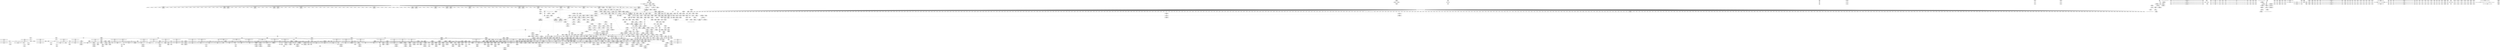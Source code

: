 digraph {
	CE0x56ca150 [shape=record,shape=Mrecord,label="{CE0x56ca150|aa_cred_profile:tmp24|security/apparmor/include/context.h,100}"]
	CE0x57131b0 [shape=record,shape=Mrecord,label="{CE0x57131b0|i64_-2147483648|*Constant*|*SummSink*}"]
	CE0x578c6c0 [shape=record,shape=Mrecord,label="{CE0x578c6c0|72:_i32,_:_CRE_487,488_}"]
	CE0x65d6e90 [shape=record,shape=Mrecord,label="{CE0x65d6e90|apparmor_path_mkdir:dir|Function::apparmor_path_mkdir&Arg::dir::}"]
	CE0x57118a0 [shape=record,shape=Mrecord,label="{CE0x57118a0|common_perm_dir_dentry:tmp2|*SummSink*}"]
	CE0x5789800 [shape=record,shape=Mrecord,label="{CE0x5789800|72:_i32,_:_CRE_302,303_}"]
	CE0x573a930 [shape=record,shape=Mrecord,label="{CE0x573a930|_ret_%struct.task_struct*_%tmp4,_!dbg_!18563|./arch/x86/include/asm/current.h,14}"]
	CE0x56e80f0 [shape=record,shape=Mrecord,label="{CE0x56e80f0|VOIDTB_TE:_CE_307,308_}"]
	CE0x5781660 [shape=record,shape=Mrecord,label="{CE0x5781660|72:_i32,_:_CRE_153,154_}"]
	CE0x5675670 [shape=record,shape=Mrecord,label="{CE0x5675670|104:_%struct.inode*,_:_CRE_96,104_|*MultipleSource*|security/apparmor/lsm.c,253|*LoadInst*|security/apparmor/lsm.c,253}"]
	CE0x65fb840 [shape=record,shape=Mrecord,label="{CE0x65fb840|GLOBAL:__llvm_gcov_ctr57|Global_var:__llvm_gcov_ctr57|*SummSource*}"]
	CE0x56787d0 [shape=record,shape=Mrecord,label="{CE0x56787d0|104:_%struct.inode*,_:_CRE_181,182_}"]
	CE0x567cfd0 [shape=record,shape=Mrecord,label="{CE0x567cfd0|104:_%struct.inode*,_:_CRE_306,307_}"]
	CE0x65ecc80 [shape=record,shape=Mrecord,label="{CE0x65ecc80|i32_0|*Constant*|*SummSource*}"]
	CE0x65dd6c0 [shape=record,shape=Mrecord,label="{CE0x65dd6c0|common_perm_create:tobool|security/apparmor/lsm.c,251}"]
	CE0x5785870 [shape=record,shape=Mrecord,label="{CE0x5785870|72:_i32,_:_CRE_242,243_}"]
	CE0x578f250 [shape=record,shape=Mrecord,label="{CE0x578f250|72:_i32,_:_CRE_581,582_}"]
	CE0x5708ef0 [shape=record,shape=Mrecord,label="{CE0x5708ef0|i32_11|*Constant*|*SummSink*}"]
	CE0x5788f80 [shape=record,shape=Mrecord,label="{CE0x5788f80|72:_i32,_:_CRE_294,295_}"]
	CE0x65f9590 [shape=record,shape=Mrecord,label="{CE0x65f9590|common_perm_create:tmp18|security/apparmor/lsm.c,251}"]
	CE0x65f06c0 [shape=record,shape=Mrecord,label="{CE0x65f06c0|_ret_i32_%call,_!dbg_!18564|security/apparmor/lsm.c,267}"]
	CE0x56a25b0 [shape=record,shape=Mrecord,label="{CE0x56a25b0|_ret_i32_%call17,_!dbg_!18618|security/apparmor/file.c,307|*SummSource*}"]
	CE0x5790350 [shape=record,shape=Mrecord,label="{CE0x5790350|72:_i32,_:_CRE_597,598_}"]
	CE0x574b190 [shape=record,shape=Mrecord,label="{CE0x574b190|COLLAPSED:_GCMRE___llvm_gcov_ctr46_internal_global_16_x_i64_zeroinitializer:_elem_0:default:}"]
	CE0x5669040 [shape=record,shape=Mrecord,label="{CE0x5669040|common_perm_create:tmp9|security/apparmor/lsm.c,251}"]
	CE0x5668d30 [shape=record,shape=Mrecord,label="{CE0x5668d30|i64_4|*Constant*}"]
	CE0x564bf00 [shape=record,shape=Mrecord,label="{CE0x564bf00|GLOBAL:lockdep_rcu_suspicious|*Constant*}"]
	CE0x56ffd70 [shape=record,shape=Mrecord,label="{CE0x56ffd70|GLOBAL:__llvm_gcov_ctr58|Global_var:__llvm_gcov_ctr58|*SummSink*}"]
	CE0x5737380 [shape=record,shape=Mrecord,label="{CE0x5737380|get_current:bb}"]
	CE0x5799b40 [shape=record,shape=Mrecord,label="{CE0x5799b40|72:_i32,_:_CRE_992,1000_}"]
	CE0x56a1290 [shape=record,shape=Mrecord,label="{CE0x56a1290|common_perm_dir_dentry:cond|Function::common_perm_dir_dentry&Arg::cond::}"]
	CE0x65fd5b0 [shape=record,shape=Mrecord,label="{CE0x65fd5b0|i32_1|*Constant*|*SummSink*}"]
	CE0x57350d0 [shape=record,shape=Mrecord,label="{CE0x57350d0|i32_138|*Constant*|*SummSource*}"]
	CE0x56e49f0 [shape=record,shape=Mrecord,label="{CE0x56e49f0|aa_cred_profile:tmp32|security/apparmor/include/context.h,101|*SummSink*}"]
	CE0x57583e0 [shape=record,shape=Mrecord,label="{CE0x57583e0|aa_cred_profile:lnot3|security/apparmor/include/context.h,100}"]
	CE0x56a26e0 [shape=record,shape=Mrecord,label="{CE0x56a26e0|_ret_i32_%call17,_!dbg_!18618|security/apparmor/file.c,307|*SummSink*}"]
	"CONST[source:1(input),value:2(dynamic)][purpose:{object}][SrcIdx:3]"
	CE0x5755510 [shape=record,shape=Mrecord,label="{CE0x5755510|i64*_getelementptr_inbounds_(_16_x_i64_,_16_x_i64_*___llvm_gcov_ctr46,_i64_0,_i64_8)|*Constant*|*SummSource*}"]
	CE0x5792f10 [shape=record,shape=Mrecord,label="{CE0x5792f10|72:_i32,_:_CRE_736,740_}"]
	CE0x5658720 [shape=record,shape=Mrecord,label="{CE0x5658720|mediated_filesystem:i_sb|security/apparmor/include/apparmor.h,117}"]
	CE0x56a3be0 [shape=record,shape=Mrecord,label="{CE0x56a3be0|common_perm_create:call7|security/apparmor/lsm.c,253}"]
	CE0x65e25c0 [shape=record,shape=Mrecord,label="{CE0x65e25c0|i64*_getelementptr_inbounds_(_2_x_i64_,_2_x_i64_*___llvm_gcov_ctr59,_i64_0,_i64_0)|*Constant*}"]
	CE0x65ec730 [shape=record,shape=Mrecord,label="{CE0x65ec730|i64_0|*Constant*}"]
	CE0x572ad30 [shape=record,shape=Mrecord,label="{CE0x572ad30|__aa_current_profile:land.lhs.true}"]
	CE0x56eebd0 [shape=record,shape=Mrecord,label="{CE0x56eebd0|72:_i32,_:_CRE_143,144_}"]
	CE0x56ca230 [shape=record,shape=Mrecord,label="{CE0x56ca230|aa_cred_profile:tmp24|security/apparmor/include/context.h,100|*SummSink*}"]
	CE0x56492f0 [shape=record,shape=Mrecord,label="{CE0x56492f0|GLOBAL:common_perm_create.__warned|Global_var:common_perm_create.__warned|*SummSource*}"]
	CE0x5786500 [shape=record,shape=Mrecord,label="{CE0x5786500|72:_i32,_:_CRE_254,255_}"]
	CE0x56c9c90 [shape=record,shape=Mrecord,label="{CE0x56c9c90|i64_12|*Constant*}"]
	CE0x569c680 [shape=record,shape=Mrecord,label="{CE0x569c680|common_perm_dir_dentry:tmp1}"]
	CE0x56e4720 [shape=record,shape=Mrecord,label="{CE0x56e4720|VOIDTB_TE:_CE_221,222_}"]
	CE0x5792ad0 [shape=record,shape=Mrecord,label="{CE0x5792ad0|72:_i32,_:_CRE_696,704_}"]
	CE0x57001e0 [shape=record,shape=Mrecord,label="{CE0x57001e0|_call_void_mcount()_#2|*SummSink*}"]
	CE0x57368c0 [shape=record,shape=Mrecord,label="{CE0x57368c0|i64*_getelementptr_inbounds_(_11_x_i64_,_11_x_i64_*___llvm_gcov_ctr58,_i64_0,_i64_10)|*Constant*}"]
	CE0x5708e80 [shape=record,shape=Mrecord,label="{CE0x5708e80|i32_11|*Constant*}"]
	CE0x5669640 [shape=record,shape=Mrecord,label="{CE0x5669640|common_perm_create:tmp11|security/apparmor/lsm.c,251|*SummSink*}"]
	CE0x572ab40 [shape=record,shape=Mrecord,label="{CE0x572ab40|__aa_current_profile:do.end|*SummSource*}"]
	CE0x578c060 [shape=record,shape=Mrecord,label="{CE0x578c060|72:_i32,_:_CRE_481,482_}"]
	CE0x56fc9a0 [shape=record,shape=Mrecord,label="{CE0x56fc9a0|common_perm:op|Function::common_perm&Arg::op::|*SummSource*}"]
	CE0x5674df0 [shape=record,shape=Mrecord,label="{CE0x5674df0|104:_%struct.inode*,_:_CRE_89,90_}"]
	CE0x5708c50 [shape=record,shape=Mrecord,label="{CE0x5708c50|_call_void_mcount()_#2}"]
	CE0x5791450 [shape=record,shape=Mrecord,label="{CE0x5791450|72:_i32,_:_CRE_613,614_}"]
	CE0x578f690 [shape=record,shape=Mrecord,label="{CE0x578f690|72:_i32,_:_CRE_585,586_}"]
	CE0x5797830 [shape=record,shape=Mrecord,label="{CE0x5797830|72:_i32,_:_CRE_918,919_}"]
	CE0x56e8500 [shape=record,shape=Mrecord,label="{CE0x56e8500|VOIDTB_TE:_CE_311,312_}"]
	CE0x65f7050 [shape=record,shape=Mrecord,label="{CE0x65f7050|common_perm_create:tobool1|security/apparmor/lsm.c,251|*SummSink*}"]
	CE0x56ada40 [shape=record,shape=Mrecord,label="{CE0x56ada40|VOIDTB_TE:_CE_151,152_}"]
	CE0x56773a0 [shape=record,shape=Mrecord,label="{CE0x56773a0|104:_%struct.inode*,_:_CRE_164,165_}"]
	CE0x567ca60 [shape=record,shape=Mrecord,label="{CE0x567ca60|104:_%struct.inode*,_:_CRE_296,304_|*MultipleSource*|security/apparmor/lsm.c,253|*LoadInst*|security/apparmor/lsm.c,253}"]
	CE0x575b1a0 [shape=record,shape=Mrecord,label="{CE0x575b1a0|_call_void_asm_sideeffect_1:_09ud2_0A.pushsection___bug_table,_22a_22_0A2:_09.long_1b_-_2b,_$_0:c_-_2b_0A_09.word_$_1:c_,_0_0A_09.org_2b+$_2:c_0A.popsection_,_i,i,i,_dirflag_,_fpsr_,_flags_(i8*_getelementptr_inbounds_(_36_x_i8_,_36_x_i8_*_.str12,_i32_0,_i32_0),_i32_100,_i64_12)_#2,_!dbg_!18582,_!srcloc_!18585|security/apparmor/include/context.h,100|*SummSink*}"]
	CE0x57210d0 [shape=record,shape=Mrecord,label="{CE0x57210d0|aa_cred_profile:do.end|*SummSource*}"]
	CE0x578c390 [shape=record,shape=Mrecord,label="{CE0x578c390|72:_i32,_:_CRE_484,485_}"]
	CE0x65facc0 [shape=record,shape=Mrecord,label="{CE0x65facc0|_call_void_mcount()_#2|*SummSource*}"]
	CE0x56794e0 [shape=record,shape=Mrecord,label="{CE0x56794e0|104:_%struct.inode*,_:_CRE_192,193_}"]
	CE0x56e3950 [shape=record,shape=Mrecord,label="{CE0x56e3950|VOIDTB_TE:_CE_208,209_}"]
	CE0x56a8ae0 [shape=record,shape=Mrecord,label="{CE0x56a8ae0|mediated_filesystem:tmp4|*LoadInst*|security/apparmor/include/apparmor.h,117}"]
	CE0x570ae70 [shape=record,shape=Mrecord,label="{CE0x570ae70|common_perm:call1|security/apparmor/lsm.c,170}"]
	CE0x56fe130 [shape=record,shape=Mrecord,label="{CE0x56fe130|common_perm:bb}"]
	CE0x56ed1f0 [shape=record,shape=Mrecord,label="{CE0x56ed1f0|72:_i32,_:_CRE_149,150_}"]
	CE0x5786610 [shape=record,shape=Mrecord,label="{CE0x5786610|72:_i32,_:_CRE_255,256_}"]
	CE0x56cc500 [shape=record,shape=Mrecord,label="{CE0x56cc500|aa_cred_profile:tmp23|security/apparmor/include/context.h,100}"]
	CE0x56cb560 [shape=record,shape=Mrecord,label="{CE0x56cb560|aa_cred_profile:tmp26|security/apparmor/include/context.h,100}"]
	CE0x65f9710 [shape=record,shape=Mrecord,label="{CE0x65f9710|common_perm_create:tmp18|security/apparmor/lsm.c,251|*SummSink*}"]
	CE0x56abe30 [shape=record,shape=Mrecord,label="{CE0x56abe30|get_current:bb|*SummSource*}"]
	CE0x56e42e0 [shape=record,shape=Mrecord,label="{CE0x56e42e0|VOIDTB_TE:_CE_217,218_}"]
	CE0x5794b90 [shape=record,shape=Mrecord,label="{CE0x5794b90|72:_i32,_:_CRE_876,877_}"]
	CE0x564c490 [shape=record,shape=Mrecord,label="{CE0x564c490|i8*_getelementptr_inbounds_(_24_x_i8_,_24_x_i8_*_.str8,_i32_0,_i32_0)|*Constant*|*SummSource*}"]
	CE0x567a1f0 [shape=record,shape=Mrecord,label="{CE0x567a1f0|104:_%struct.inode*,_:_CRE_203,204_}"]
	CE0x5663330 [shape=record,shape=Mrecord,label="{CE0x5663330|i64_2|*Constant*}"]
	CE0x65fa660 [shape=record,shape=Mrecord,label="{CE0x65fa660|GLOBAL:common_perm_create.__warned|Global_var:common_perm_create.__warned}"]
	CE0x56fd4b0 [shape=record,shape=Mrecord,label="{CE0x56fd4b0|common_perm:cond|Function::common_perm&Arg::cond::}"]
	CE0x57450e0 [shape=record,shape=Mrecord,label="{CE0x57450e0|aa_cred_profile:tmp14|security/apparmor/include/context.h,100}"]
	CE0x5793ac0 [shape=record,shape=Mrecord,label="{CE0x5793ac0|72:_i32,_:_CRE_832,840_}"]
	CE0x56ff5b0 [shape=record,shape=Mrecord,label="{CE0x56ff5b0|common_perm:if.end}"]
	CE0x5744530 [shape=record,shape=Mrecord,label="{CE0x5744530|aa_cred_profile:tmp5|security/apparmor/include/context.h,99|*SummSource*}"]
	CE0x57006c0 [shape=record,shape=Mrecord,label="{CE0x57006c0|__aa_current_profile:tmp6|security/apparmor/include/context.h,138|*SummSource*}"]
	CE0x5783640 [shape=record,shape=Mrecord,label="{CE0x5783640|72:_i32,_:_CRE_183,184_}"]
	CE0x565fa10 [shape=record,shape=Mrecord,label="{CE0x565fa10|common_perm_dir_dentry:entry|*SummSource*}"]
	CE0x56ca730 [shape=record,shape=Mrecord,label="{CE0x56ca730|aa_cred_profile:tmp25|security/apparmor/include/context.h,100|*SummSource*}"]
	CE0x56e0a00 [shape=record,shape=Mrecord,label="{CE0x56e0a00|i64*_getelementptr_inbounds_(_16_x_i64_,_16_x_i64_*___llvm_gcov_ctr46,_i64_0,_i64_14)|*Constant*|*SummSink*}"]
	CE0x56ef120 [shape=record,shape=Mrecord,label="{CE0x56ef120|72:_i32,_:_CRE_148,149_}"]
	CE0x56cb0c0 [shape=record,shape=Mrecord,label="{CE0x56cb0c0|i64*_getelementptr_inbounds_(_16_x_i64_,_16_x_i64_*___llvm_gcov_ctr46,_i64_0,_i64_12)|*Constant*|*SummSink*}"]
	CE0x565e5a0 [shape=record,shape=Mrecord,label="{CE0x565e5a0|common_perm:tmp7|security/apparmor/lsm.c,170}"]
	CE0x574c0b0 [shape=record,shape=Mrecord,label="{CE0x574c0b0|VOIDTB_TE:_CE_48,52_}"]
	CE0x570abf0 [shape=record,shape=Mrecord,label="{CE0x570abf0|common_perm:tmp8|security/apparmor/lsm.c,170|*SummSink*}"]
	CE0x57374a0 [shape=record,shape=Mrecord,label="{CE0x57374a0|i64*_getelementptr_inbounds_(_2_x_i64_,_2_x_i64_*___llvm_gcov_ctr112,_i64_0,_i64_0)|*Constant*}"]
	CE0x573c390 [shape=record,shape=Mrecord,label="{CE0x573c390|aa_cred_profile:cred|Function::aa_cred_profile&Arg::cred::}"]
	CE0x57289e0 [shape=record,shape=Mrecord,label="{CE0x57289e0|__aa_current_profile:land.lhs.true|*SummSink*}"]
	CE0x570a4c0 [shape=record,shape=Mrecord,label="{CE0x570a4c0|aa_cred_profile:do.end10|*SummSink*}"]
	CE0x575c9a0 [shape=record,shape=Mrecord,label="{CE0x575c9a0|aa_cred_profile:tmp20|security/apparmor/include/context.h,100|*SummSource*}"]
	CE0x5738da0 [shape=record,shape=Mrecord,label="{CE0x5738da0|aa_cred_profile:expval|security/apparmor/include/context.h,100}"]
	CE0x5786fa0 [shape=record,shape=Mrecord,label="{CE0x5786fa0|72:_i32,_:_CRE_264,265_}"]
	CE0x65fd6c0 [shape=record,shape=Mrecord,label="{CE0x65fd6c0|common_perm_create:cond|security/apparmor/lsm.c, 251|*SummSink*}"]
	CE0x56cd140 [shape=record,shape=Mrecord,label="{CE0x56cd140|i64*_getelementptr_inbounds_(_16_x_i64_,_16_x_i64_*___llvm_gcov_ctr46,_i64_0,_i64_10)|*Constant*|*SummSink*}"]
	CE0x5781770 [shape=record,shape=Mrecord,label="{CE0x5781770|72:_i32,_:_CRE_154,155_}"]
	CE0x56e11c0 [shape=record,shape=Mrecord,label="{CE0x56e11c0|aa_cred_profile:tmp31|security/apparmor/include/context.h,100}"]
	CE0x565d050 [shape=record,shape=Mrecord,label="{CE0x565d050|common_perm_create:tmp22|*LoadInst*|security/apparmor/lsm.c,253|*SummSink*}"]
	CE0x567d2f0 [shape=record,shape=Mrecord,label="{CE0x567d2f0|104:_%struct.inode*,_:_CRE_309,310_}"]
	CE0x5653170 [shape=record,shape=Mrecord,label="{CE0x5653170|common_perm_create:dentry6|security/apparmor/lsm.c,253}"]
	CE0x570c030 [shape=record,shape=Mrecord,label="{CE0x570c030|mediated_filesystem:tobool|security/apparmor/include/apparmor.h,117|*SummSource*}"]
	CE0x578f030 [shape=record,shape=Mrecord,label="{CE0x578f030|72:_i32,_:_CRE_579,580_}"]
	CE0x5744b90 [shape=record,shape=Mrecord,label="{CE0x5744b90|i64_6|*Constant*}"]
	CE0x575b360 [shape=record,shape=Mrecord,label="{CE0x575b360|void_(i8*,_i32,_i64)*_asm_sideeffect_1:_09ud2_0A.pushsection___bug_table,_22a_22_0A2:_09.long_1b_-_2b,_$_0:c_-_2b_0A_09.word_$_1:c_,_0_0A_09.org_2b+$_2:c_0A.popsection_,_i,i,i,_dirflag_,_fpsr_,_flags_|*SummSink*}"]
	CE0x570cbc0 [shape=record,shape=Mrecord,label="{CE0x570cbc0|common_perm_dir_dentry:bb}"]
	CE0x56ae310 [shape=record,shape=Mrecord,label="{CE0x56ae310|GLOBAL:__llvm_gcov_ctr46|Global_var:__llvm_gcov_ctr46}"]
	CE0x56e7490 [shape=record,shape=Mrecord,label="{CE0x56e7490|VOIDTB_TE:_CE_232,240_}"]
	CE0x56ab7b0 [shape=record,shape=Mrecord,label="{CE0x56ab7b0|get_current:bb}"]
	CE0x567d140 [shape=record,shape=Mrecord,label="{CE0x567d140|104:_%struct.inode*,_:_CRE_307,308_}"]
	CE0x572aed0 [shape=record,shape=Mrecord,label="{CE0x572aed0|aa_cred_profile:tobool|security/apparmor/include/context.h,100}"]
	CE0x5679d30 [shape=record,shape=Mrecord,label="{CE0x5679d30|104:_%struct.inode*,_:_CRE_199,200_}"]
	CE0x578df30 [shape=record,shape=Mrecord,label="{CE0x578df30|72:_i32,_:_CRE_563,564_}"]
	CE0x5790f00 [shape=record,shape=Mrecord,label="{CE0x5790f00|72:_i32,_:_CRE_608,609_}"]
	CE0x5700970 [shape=record,shape=Mrecord,label="{CE0x5700970|i64*_getelementptr_inbounds_(_5_x_i64_,_5_x_i64_*___llvm_gcov_ctr57,_i64_0,_i64_0)|*Constant*|*SummSink*}"]
	CE0x56fc760 [shape=record,shape=Mrecord,label="{CE0x56fc760|common_perm:op|Function::common_perm&Arg::op::}"]
	CE0x56684a0 [shape=record,shape=Mrecord,label="{CE0x56684a0|__aa_current_profile:tmp9|security/apparmor/include/context.h,138}"]
	CE0x569cc30 [shape=record,shape=Mrecord,label="{CE0x569cc30|mediated_filesystem:tmp3}"]
	CE0x56519b0 [shape=record,shape=Mrecord,label="{CE0x56519b0|__aa_current_profile:entry}"]
	CE0x5784fc0 [shape=record,shape=Mrecord,label="{CE0x5784fc0|72:_i32,_:_CRE_207,208_}"]
	CE0x5782100 [shape=record,shape=Mrecord,label="{CE0x5782100|72:_i32,_:_CRE_163,164_}"]
	CE0x5725130 [shape=record,shape=Mrecord,label="{CE0x5725130|aa_cred_profile:do.body5}"]
	CE0x5785950 [shape=record,shape=Mrecord,label="{CE0x5785950|72:_i32,_:_CRE_243,244_}"]
	CE0x56e7fe0 [shape=record,shape=Mrecord,label="{CE0x56e7fe0|VOIDTB_TE:_CE_306,307_}"]
	CE0x65d7070 [shape=record,shape=Mrecord,label="{CE0x65d7070|apparmor_path_mkdir:dir|Function::apparmor_path_mkdir&Arg::dir::|*SummSource*}"]
	CE0x65f7800 [shape=record,shape=Mrecord,label="{CE0x65f7800|common_perm_create:tmp9|security/apparmor/lsm.c,251|*SummSink*}"]
	CE0x5728440 [shape=record,shape=Mrecord,label="{CE0x5728440|aa_cred_profile:tmp8|security/apparmor/include/context.h,100|*SummSource*}"]
	CE0x5745d10 [shape=record,shape=Mrecord,label="{CE0x5745d10|VOIDTB_TE:_CE_195,196_}"]
	CE0x5652bf0 [shape=record,shape=Mrecord,label="{CE0x5652bf0|i64_11|*Constant*|*SummSink*}"]
	CE0x5708900 [shape=record,shape=Mrecord,label="{CE0x5708900|__aa_current_profile:tmp3}"]
	CE0x578f360 [shape=record,shape=Mrecord,label="{CE0x578f360|72:_i32,_:_CRE_582,583_}"]
	CE0x56fdb70 [shape=record,shape=Mrecord,label="{CE0x56fdb70|_ret_i32_%error.0,_!dbg_!18575|security/apparmor/lsm.c,172|*SummSource*}"]
	CE0x5755950 [shape=record,shape=Mrecord,label="{CE0x5755950|VOIDTB_TE:_CE_144,145_}"]
	CE0x65e9750 [shape=record,shape=Mrecord,label="{CE0x65e9750|mediated_filesystem:inode|Function::mediated_filesystem&Arg::inode::|*SummSink*}"]
	CE0x5737600 [shape=record,shape=Mrecord,label="{CE0x5737600|i64_1|*Constant*}"]
	CE0x56e6640 [shape=record,shape=Mrecord,label="{CE0x56e6640|VOIDTB_TE:_CE_0,4_}"]
	CE0x570ba90 [shape=record,shape=Mrecord,label="{CE0x570ba90|mediated_filesystem:and|security/apparmor/include/apparmor.h,117}"]
	CE0x5650590 [shape=record,shape=Mrecord,label="{CE0x5650590|common_perm_create:tmp34|security/apparmor/lsm.c,254|*SummSource*}"]
	CE0x5669890 [shape=record,shape=Mrecord,label="{CE0x5669890|get_current:tmp4|./arch/x86/include/asm/current.h,14|*SummSource*}"]
	CE0x5677d20 [shape=record,shape=Mrecord,label="{CE0x5677d20|104:_%struct.inode*,_:_CRE_172,173_}"]
	CE0x57556e0 [shape=record,shape=Mrecord,label="{CE0x57556e0|VOIDTB_TE:_CE_96,104_}"]
	CE0x5793790 [shape=record,shape=Mrecord,label="{CE0x5793790|72:_i32,_:_CRE_808,816_}"]
	CE0x56e7160 [shape=record,shape=Mrecord,label="{CE0x56e7160|VOIDTB_TE:_CE_222,223_}"]
	CE0x5799700 [shape=record,shape=Mrecord,label="{CE0x5799700|72:_i32,_:_CRE_982,983_}"]
	CE0x5725530 [shape=record,shape=Mrecord,label="{CE0x5725530|aa_cred_profile:if.then}"]
	CE0x5710550 [shape=record,shape=Mrecord,label="{CE0x5710550|common_perm_dir_dentry:tmp4|*LoadInst*|security/apparmor/lsm.c,189|*SummSink*}"]
	CE0x57086d0 [shape=record,shape=Mrecord,label="{CE0x57086d0|aa_path_perm:request|Function::aa_path_perm&Arg::request::|*SummSink*}"]
	CE0x5792470 [shape=record,shape=Mrecord,label="{CE0x5792470|72:_i32,_:_CRE_656,664_}"]
	CE0x5658300 [shape=record,shape=Mrecord,label="{CE0x5658300|i32_8|*Constant*|*SummSource*}"]
	CE0x65e4440 [shape=record,shape=Mrecord,label="{CE0x65e4440|_call_void_mcount()_#2|*SummSource*}"]
	CE0x565df10 [shape=record,shape=Mrecord,label="{CE0x565df10|i64*_getelementptr_inbounds_(_5_x_i64_,_5_x_i64_*___llvm_gcov_ctr57,_i64_0,_i64_3)|*Constant*|*SummSource*}"]
	CE0x5674c50 [shape=record,shape=Mrecord,label="{CE0x5674c50|104:_%struct.inode*,_:_CRE_88,89_}"]
	CE0x65e6da0 [shape=record,shape=Mrecord,label="{CE0x65e6da0|i64_3|*Constant*}"]
	CE0x57076f0 [shape=record,shape=Mrecord,label="{CE0x57076f0|aa_path_perm:profile|Function::aa_path_perm&Arg::profile::|*SummSource*}"]
	CE0x5797610 [shape=record,shape=Mrecord,label="{CE0x5797610|72:_i32,_:_CRE_916,917_}"]
	CE0x65fc300 [shape=record,shape=Mrecord,label="{CE0x65fc300|common_perm_create:tobool5|security/apparmor/lsm.c,253|*SummSink*}"]
	CE0x65fb950 [shape=record,shape=Mrecord,label="{CE0x65fb950|common_perm:tmp4|security/apparmor/lsm.c,169|*SummSource*}"]
	CE0x5746b50 [shape=record,shape=Mrecord,label="{CE0x5746b50|0:_%struct.aa_profile*,_:_CMRE_8,16_|*MultipleSource*|security/apparmor/include/context.h,99|*LoadInst*|security/apparmor/include/context.h,99|security/apparmor/include/context.h,100}"]
	CE0x5794860 [shape=record,shape=Mrecord,label="{CE0x5794860|72:_i32,_:_CRE_873,874_}"]
	CE0x5676db0 [shape=record,shape=Mrecord,label="{CE0x5676db0|104:_%struct.inode*,_:_CRE_159,160_}"]
	CE0x5660fd0 [shape=record,shape=Mrecord,label="{CE0x5660fd0|common_perm_create:fsuid|security/apparmor/lsm.c,251|*SummSink*}"]
	CE0x56fffc0 [shape=record,shape=Mrecord,label="{CE0x56fffc0|common_perm:tmp1|*SummSink*}"]
	CE0x5663220 [shape=record,shape=Mrecord,label="{CE0x5663220|common_perm:cmp|security/apparmor/lsm.c,169|*SummSource*}"]
	CE0x565fff0 [shape=record,shape=Mrecord,label="{CE0x565fff0|i32_78|*Constant*|*SummSink*}"]
	CE0x5787d70 [shape=record,shape=Mrecord,label="{CE0x5787d70|72:_i32,_:_CRE_277,278_}"]
	CE0x56ade70 [shape=record,shape=Mrecord,label="{CE0x56ade70|i64*_getelementptr_inbounds_(_2_x_i64_,_2_x_i64_*___llvm_gcov_ctr55,_i64_0,_i64_0)|*Constant*|*SummSource*}"]
	CE0x56aaef0 [shape=record,shape=Mrecord,label="{CE0x56aaef0|i64*_getelementptr_inbounds_(_17_x_i64_,_17_x_i64_*___llvm_gcov_ctr60,_i64_0,_i64_16)|*Constant*|*SummSink*}"]
	CE0x56defe0 [shape=record,shape=Mrecord,label="{CE0x56defe0|mediated_filesystem:s_flags|security/apparmor/include/apparmor.h,117}"]
	CE0x5784520 [shape=record,shape=Mrecord,label="{CE0x5784520|72:_i32,_:_CRE_197,198_}"]
	CE0x56e8720 [shape=record,shape=Mrecord,label="{CE0x56e8720|VOIDTB_TE:_CE_313,314_}"]
	CE0x56a7ed0 [shape=record,shape=Mrecord,label="{CE0x56a7ed0|__aa_current_profile:tmp8|security/apparmor/include/context.h,138|*SummSink*}"]
	CE0x564c150 [shape=record,shape=Mrecord,label="{CE0x564c150|GLOBAL:lockdep_rcu_suspicious|*Constant*|*SummSource*}"]
	CE0x56cbb70 [shape=record,shape=Mrecord,label="{CE0x56cbb70|aa_cred_profile:tmp27|security/apparmor/include/context.h,100|*SummSource*}"]
	CE0x5694870 [shape=record,shape=Mrecord,label="{CE0x5694870|mediated_filesystem:tmp2|*SummSource*}"]
	CE0x65f8aa0 [shape=record,shape=Mrecord,label="{CE0x65f8aa0|i64*_getelementptr_inbounds_(_17_x_i64_,_17_x_i64_*___llvm_gcov_ctr60,_i64_0,_i64_9)|*Constant*}"]
	CE0x570a3d0 [shape=record,shape=Mrecord,label="{CE0x570a3d0|aa_cred_profile:do.end10|*SummSource*}"]
	CE0x5679280 [shape=record,shape=Mrecord,label="{CE0x5679280|104:_%struct.inode*,_:_CRE_190,191_}"]
	CE0x5784740 [shape=record,shape=Mrecord,label="{CE0x5784740|72:_i32,_:_CRE_199,200_}"]
	CE0x56a32d0 [shape=record,shape=Mrecord,label="{CE0x56a32d0|i64_12|*Constant*|*SummSource*}"]
	CE0x56e0eb0 [shape=record,shape=Mrecord,label="{CE0x56e0eb0|aa_cred_profile:tmp30|security/apparmor/include/context.h,100|*SummSink*}"]
	CE0x569e400 [shape=record,shape=Mrecord,label="{CE0x569e400|common_perm_create:tmp30|security/apparmor/lsm.c,253|*SummSink*}"]
	CE0x56c9d00 [shape=record,shape=Mrecord,label="{CE0x56c9d00|i64*_getelementptr_inbounds_(_16_x_i64_,_16_x_i64_*___llvm_gcov_ctr46,_i64_0,_i64_9)|*Constant*}"]
	CE0x570a940 [shape=record,shape=Mrecord,label="{CE0x570a940|common_perm:tmp8|security/apparmor/lsm.c,170}"]
	CE0x57456a0 [shape=record,shape=Mrecord,label="{CE0x57456a0|aa_cred_profile:tobool1|security/apparmor/include/context.h,100|*SummSink*}"]
	CE0x57130e0 [shape=record,shape=Mrecord,label="{CE0x57130e0|i64_-2147483648|*Constant*|*SummSource*}"]
	CE0x5723f30 [shape=record,shape=Mrecord,label="{CE0x5723f30|__aa_current_profile:tmp|*SummSink*}"]
	CE0x5711d50 [shape=record,shape=Mrecord,label="{CE0x5711d50|aa_cred_profile:tmp8|security/apparmor/include/context.h,100}"]
	CE0x645b800 [shape=record,shape=Mrecord,label="{CE0x645b800|_call_void_mcount()_#2|*SummSink*}"]
	CE0x65d76e0 [shape=record,shape=Mrecord,label="{CE0x65d76e0|_ret_%struct.task_struct*_%tmp4,_!dbg_!18563|./arch/x86/include/asm/current.h,14|*SummSource*}"]
	CE0x5666410 [shape=record,shape=Mrecord,label="{CE0x5666410|common_perm_create:tmp|*SummSink*}"]
	CE0x578e9d0 [shape=record,shape=Mrecord,label="{CE0x578e9d0|72:_i32,_:_CRE_573,574_}"]
	CE0x56648a0 [shape=record,shape=Mrecord,label="{CE0x56648a0|common_perm_create:dentry6|security/apparmor/lsm.c,253|*SummSink*}"]
	CE0x56edcd0 [shape=record,shape=Mrecord,label="{CE0x56edcd0|72:_i32,_:_CRE_80,88_}"]
	CE0x572c0f0 [shape=record,shape=Mrecord,label="{CE0x572c0f0|VOIDTB_TE:_CE_16,24_}"]
	CE0x5792580 [shape=record,shape=Mrecord,label="{CE0x5792580|72:_i32,_:_CRE_664,672_}"]
	CE0x56e7f00 [shape=record,shape=Mrecord,label="{CE0x56e7f00|VOIDTB_TE:_CE_305,306_}"]
	CE0x5784a70 [shape=record,shape=Mrecord,label="{CE0x5784a70|72:_i32,_:_CRE_202,203_}"]
	CE0x570fbf0 [shape=record,shape=Mrecord,label="{CE0x570fbf0|common_perm_dir_dentry:mnt1|security/apparmor/lsm.c,189|*SummSource*}"]
	CE0x578b0a0 [shape=record,shape=Mrecord,label="{CE0x578b0a0|72:_i32,_:_CRE_424,432_}"]
	CE0x5653310 [shape=record,shape=Mrecord,label="{CE0x5653310|common_perm_create:tmp5|security/apparmor/lsm.c,251|*SummSource*}"]
	CE0x56a6aa0 [shape=record,shape=Mrecord,label="{CE0x56a6aa0|i64*_getelementptr_inbounds_(_5_x_i64_,_5_x_i64_*___llvm_gcov_ctr57,_i64_0,_i64_4)|*Constant*|*SummSink*}"]
	CE0x575a550 [shape=record,shape=Mrecord,label="{CE0x575a550|i64*_getelementptr_inbounds_(_16_x_i64_,_16_x_i64_*___llvm_gcov_ctr46,_i64_0,_i64_8)|*Constant*|*SummSink*}"]
	CE0x5675540 [shape=record,shape=Mrecord,label="{CE0x5675540|104:_%struct.inode*,_:_CRE_95,96_}"]
	CE0x5746e50 [shape=record,shape=Mrecord,label="{CE0x5746e50|%struct.aa_profile*_null|*Constant*|*SummSink*}"]
	CE0x5745710 [shape=record,shape=Mrecord,label="{CE0x5745710|i1_true|*Constant*}"]
	CE0x5726e90 [shape=record,shape=Mrecord,label="{CE0x5726e90|aa_cred_profile:tmp6|security/apparmor/include/context.h,100}"]
	CE0x56682e0 [shape=record,shape=Mrecord,label="{CE0x56682e0|common_perm_dir_dentry:tmp|*SummSource*}"]
	CE0x572b0c0 [shape=record,shape=Mrecord,label="{CE0x572b0c0|aa_cred_profile:tobool|security/apparmor/include/context.h,100|*SummSink*}"]
	CE0x5790680 [shape=record,shape=Mrecord,label="{CE0x5790680|72:_i32,_:_CRE_600,601_}"]
	CE0x5760240 [shape=record,shape=Mrecord,label="{CE0x5760240|aa_cred_profile:tmp3|*SummSink*}"]
	CE0x5784960 [shape=record,shape=Mrecord,label="{CE0x5784960|72:_i32,_:_CRE_201,202_}"]
	CE0x56ac150 [shape=record,shape=Mrecord,label="{CE0x56ac150|i64*_getelementptr_inbounds_(_2_x_i64_,_2_x_i64_*___llvm_gcov_ctr112,_i64_0,_i64_0)|*Constant*|*SummSource*}"]
	CE0x572add0 [shape=record,shape=Mrecord,label="{CE0x572add0|i64_3|*Constant*}"]
	CE0x5791230 [shape=record,shape=Mrecord,label="{CE0x5791230|72:_i32,_:_CRE_611,612_}"]
	CE0x5797720 [shape=record,shape=Mrecord,label="{CE0x5797720|72:_i32,_:_CRE_917,918_}"]
	CE0x5799810 [shape=record,shape=Mrecord,label="{CE0x5799810|72:_i32,_:_CRE_983,984_}"]
	CE0x578e590 [shape=record,shape=Mrecord,label="{CE0x578e590|72:_i32,_:_CRE_569,570_}"]
	CE0x5704690 [shape=record,shape=Mrecord,label="{CE0x5704690|i64_3|*Constant*}"]
	CE0x57892b0 [shape=record,shape=Mrecord,label="{CE0x57892b0|72:_i32,_:_CRE_297,298_}"]
	CE0x565c370 [shape=record,shape=Mrecord,label="{CE0x565c370|common_perm_create:mnt|security/apparmor/lsm.c,253|*SummSource*}"]
	CE0x5667500 [shape=record,shape=Mrecord,label="{CE0x5667500|i64*_getelementptr_inbounds_(_17_x_i64_,_17_x_i64_*___llvm_gcov_ctr60,_i64_0,_i64_0)|*Constant*|*SummSink*}"]
	CE0x65f5b90 [shape=record,shape=Mrecord,label="{CE0x65f5b90|_ret_i32_%call,_!dbg_!18564|security/apparmor/lsm.c,267|*SummSink*}"]
	CE0x65effa0 [shape=record,shape=Mrecord,label="{CE0x65effa0|common_perm_create:mode|Function::common_perm_create&Arg::mode::}"]
	CE0x570b630 [shape=record,shape=Mrecord,label="{CE0x570b630|GLOBAL:aa_path_perm|*Constant*|*SummSink*}"]
	CE0x5663d60 [shape=record,shape=Mrecord,label="{CE0x5663d60|common_perm_create:tmp25|security/apparmor/lsm.c,253|*SummSource*}"]
	CE0x65e3940 [shape=record,shape=Mrecord,label="{CE0x65e3940|i64_1|*Constant*}"]
	CE0x5784410 [shape=record,shape=Mrecord,label="{CE0x5784410|72:_i32,_:_CRE_196,197_}"]
	CE0x5710940 [shape=record,shape=Mrecord,label="{CE0x5710940|common_perm_dir_dentry:dentry2|security/apparmor/lsm.c,189|*SummSource*}"]
	CE0x65f9b10 [shape=record,shape=Mrecord,label="{CE0x65f9b10|common_perm_create:call3|security/apparmor/lsm.c,251|*SummSource*}"]
	CE0x5792220 [shape=record,shape=Mrecord,label="{CE0x5792220|72:_i32,_:_CRE_640,648_}"]
	CE0x65e37e0 [shape=record,shape=Mrecord,label="{CE0x65e37e0|apparmor_path_mkdir:tmp1|*SummSink*}"]
	CE0x572ebd0 [shape=record,shape=Mrecord,label="{CE0x572ebd0|aa_cred_profile:do.body|*SummSink*}"]
	CE0x567aca0 [shape=record,shape=Mrecord,label="{CE0x567aca0|104:_%struct.inode*,_:_CRE_212,213_}"]
	CE0x56fed60 [shape=record,shape=Mrecord,label="{CE0x56fed60|common_perm:tmp1|*SummSource*}"]
	CE0x570f940 [shape=record,shape=Mrecord,label="{CE0x570f940|common_perm_dir_dentry:mnt1|security/apparmor/lsm.c,189}"]
	CE0x5785ea0 [shape=record,shape=Mrecord,label="{CE0x5785ea0|72:_i32,_:_CRE_248,249_}"]
	CE0x56ab820 [shape=record,shape=Mrecord,label="{CE0x56ab820|common_perm_create:tmp38|security/apparmor/lsm.c,257}"]
	CE0x578ff10 [shape=record,shape=Mrecord,label="{CE0x578ff10|72:_i32,_:_CRE_593,594_}"]
	CE0x6a08030 [shape=record,shape=Mrecord,label="{CE0x6a08030|aa_cred_profile:tmp1}"]
	CE0x5679ad0 [shape=record,shape=Mrecord,label="{CE0x5679ad0|104:_%struct.inode*,_:_CRE_197,198_}"]
	CE0x5726a00 [shape=record,shape=Mrecord,label="{CE0x5726a00|__aa_current_profile:if.then}"]
	CE0x5791340 [shape=record,shape=Mrecord,label="{CE0x5791340|72:_i32,_:_CRE_612,613_}"]
	CE0x56e5570 [shape=record,shape=Mrecord,label="{CE0x56e5570|aa_cred_profile:profile11|security/apparmor/include/context.h,101}"]
	CE0x65eb7b0 [shape=record,shape=Mrecord,label="{CE0x65eb7b0|apparmor_path_mkdir:dentry|Function::apparmor_path_mkdir&Arg::dentry::|*SummSink*}"]
	CE0x56606f0 [shape=record,shape=Mrecord,label="{CE0x56606f0|i32_10|*Constant*}"]
	CE0x65dc590 [shape=record,shape=Mrecord,label="{CE0x65dc590|i64_1|*Constant*}"]
	CE0x65f8690 [shape=record,shape=Mrecord,label="{CE0x65f8690|i8*_getelementptr_inbounds_(_45_x_i8_,_45_x_i8_*_.str14,_i32_0,_i32_0)|*Constant*|*SummSink*}"]
	CE0x5783750 [shape=record,shape=Mrecord,label="{CE0x5783750|72:_i32,_:_CRE_184,185_}"]
	CE0x5743ef0 [shape=record,shape=Mrecord,label="{CE0x5743ef0|aa_cred_profile:do.body5|*SummSource*}"]
	CE0x5797a50 [shape=record,shape=Mrecord,label="{CE0x5797a50|72:_i32,_:_CRE_920,921_}"]
	CE0x56ee8a0 [shape=record,shape=Mrecord,label="{CE0x56ee8a0|72:_i32,_:_CRE_140,141_}"]
	CE0x56adf70 [shape=record,shape=Mrecord,label="{CE0x56adf70|aa_cred_profile:tmp6|security/apparmor/include/context.h,100|*SummSink*}"]
	CE0x65fcba0 [shape=record,shape=Mrecord,label="{CE0x65fcba0|i64*_getelementptr_inbounds_(_17_x_i64_,_17_x_i64_*___llvm_gcov_ctr60,_i64_0,_i64_1)|*Constant*|*SummSink*}"]
	CE0x573ded0 [shape=record,shape=Mrecord,label="{CE0x573ded0|aa_cred_profile:security|security/apparmor/include/context.h,99}"]
	CE0x56746e0 [shape=record,shape=Mrecord,label="{CE0x56746e0|104:_%struct.inode*,_:_CRE_64,72_|*MultipleSource*|security/apparmor/lsm.c,253|*LoadInst*|security/apparmor/lsm.c,253}"]
	CE0x5677e50 [shape=record,shape=Mrecord,label="{CE0x5677e50|104:_%struct.inode*,_:_CRE_173,174_}"]
	CE0x56ee490 [shape=record,shape=Mrecord,label="{CE0x56ee490|72:_i32,_:_CRE_136,137_}"]
	CE0x570d7d0 [shape=record,shape=Mrecord,label="{CE0x570d7d0|aa_cred_profile:tmp12|security/apparmor/include/context.h,100}"]
	CE0x56e7d10 [shape=record,shape=Mrecord,label="{CE0x56e7d10|VOIDTB_TE:_CE_296,304_}"]
	CE0x5792000 [shape=record,shape=Mrecord,label="{CE0x5792000|72:_i32,_:_CRE_624,628_}"]
	CE0x56e2080 [shape=record,shape=Mrecord,label="{CE0x56e2080|aa_cred_profile:tmp29|security/apparmor/include/context.h,100|*SummSource*}"]
	"CONST[source:2(external),value:2(dynamic)][purpose:{subject}][SrcIdx:9]"
	CE0x56ed2d0 [shape=record,shape=Mrecord,label="{CE0x56ed2d0|72:_i32,_:_CRE_8,12_}"]
	CE0x56eeac0 [shape=record,shape=Mrecord,label="{CE0x56eeac0|72:_i32,_:_CRE_142,143_}"]
	CE0x570e510 [shape=record,shape=Mrecord,label="{CE0x570e510|_call_void_mcount()_#2}"]
	CE0x65dd9b0 [shape=record,shape=Mrecord,label="{CE0x65dd9b0|i64_3|*Constant*|*SummSource*}"]
	CE0x565e8e0 [shape=record,shape=Mrecord,label="{CE0x565e8e0|GLOBAL:get_current|*Constant*|*SummSink*}"]
	CE0x5678570 [shape=record,shape=Mrecord,label="{CE0x5678570|104:_%struct.inode*,_:_CRE_179,180_}"]
	CE0x565f790 [shape=record,shape=Mrecord,label="{CE0x565f790|GLOBAL:common_perm_dir_dentry|*Constant*|*SummSink*}"]
	CE0x5797c70 [shape=record,shape=Mrecord,label="{CE0x5797c70|72:_i32,_:_CRE_922,923_}"]
	CE0x56e4500 [shape=record,shape=Mrecord,label="{CE0x56e4500|VOIDTB_TE:_CE_219,220_}"]
	CE0x570dec0 [shape=record,shape=Mrecord,label="{CE0x570dec0|i64*_getelementptr_inbounds_(_2_x_i64_,_2_x_i64_*___llvm_gcov_ctr56,_i64_0,_i64_1)|*Constant*|*SummSink*}"]
	CE0x65d81b0 [shape=record,shape=Mrecord,label="{CE0x65d81b0|apparmor_path_mkdir:tmp|*SummSource*}"]
	CE0x57259c0 [shape=record,shape=Mrecord,label="{CE0x57259c0|__aa_current_profile:tmp4|security/apparmor/include/context.h,138}"]
	CE0x569fc70 [shape=record,shape=Mrecord,label="{CE0x569fc70|common_perm_create:tmp36|security/apparmor/lsm.c,256|*SummSource*}"]
	CE0x573c100 [shape=record,shape=Mrecord,label="{CE0x573c100|GLOBAL:aa_cred_profile|*Constant*|*SummSink*}"]
	CE0x5739f80 [shape=record,shape=Mrecord,label="{CE0x5739f80|__aa_current_profile:call3|security/apparmor/include/context.h,138|*SummSource*}"]
	CE0x569d580 [shape=record,shape=Mrecord,label="{CE0x569d580|104:_%struct.inode*,_:_CRE_317,318_}"]
	CE0x5711260 [shape=record,shape=Mrecord,label="{CE0x5711260|common_perm_dir_dentry:call|security/apparmor/lsm.c,191|*SummSource*}"]
	CE0x5673940 [shape=record,shape=Mrecord,label="{CE0x5673940|104:_%struct.inode*,_:_CRE_8,12_|*MultipleSource*|security/apparmor/lsm.c,253|*LoadInst*|security/apparmor/lsm.c,253}"]
	CE0x56df1c0 [shape=record,shape=Mrecord,label="{CE0x56df1c0|mediated_filesystem:s_flags|security/apparmor/include/apparmor.h,117|*SummSink*}"]
	CE0x65fadf0 [shape=record,shape=Mrecord,label="{CE0x65fadf0|get_current:tmp4|./arch/x86/include/asm/current.h,14}"]
	CE0x56fff50 [shape=record,shape=Mrecord,label="{CE0x56fff50|GLOBAL:__llvm_gcov_ctr58|Global_var:__llvm_gcov_ctr58|*SummSource*}"]
	CE0x56a7d40 [shape=record,shape=Mrecord,label="{CE0x56a7d40|__aa_current_profile:tmp8|security/apparmor/include/context.h,138|*SummSource*}"]
	CE0x5674340 [shape=record,shape=Mrecord,label="{CE0x5674340|104:_%struct.inode*,_:_CRE_48,52_|*MultipleSource*|security/apparmor/lsm.c,253|*LoadInst*|security/apparmor/lsm.c,253}"]
	CE0x5789910 [shape=record,shape=Mrecord,label="{CE0x5789910|72:_i32,_:_CRE_303,304_}"]
	CE0x5795da0 [shape=record,shape=Mrecord,label="{CE0x5795da0|72:_i32,_:_CRE_893,894_}"]
	CE0x573f840 [shape=record,shape=Mrecord,label="{CE0x573f840|VOIDTB_TE:_CE_166,167_}"]
	CE0x5664500 [shape=record,shape=Mrecord,label="{CE0x5664500|common_perm_create:dentry6|security/apparmor/lsm.c,253|*SummSource*}"]
	CE0x5783db0 [shape=record,shape=Mrecord,label="{CE0x5783db0|72:_i32,_:_CRE_190,191_}"]
	CE0x56fca40 [shape=record,shape=Mrecord,label="{CE0x56fca40|common_perm:op|Function::common_perm&Arg::op::|*SummSink*}"]
	CE0x56e7b20 [shape=record,shape=Mrecord,label="{CE0x56e7b20|VOIDTB_TE:_CE_280,288_}"]
	CE0x5745f30 [shape=record,shape=Mrecord,label="{CE0x5745f30|VOIDTB_TE:_CE_197,198_}"]
	CE0x572ee20 [shape=record,shape=Mrecord,label="{CE0x572ee20|aa_cred_profile:if.end}"]
	CE0x5695d80 [shape=record,shape=Mrecord,label="{CE0x5695d80|__aa_current_profile:if.end}"]
	CE0x56ed380 [shape=record,shape=Mrecord,label="{CE0x56ed380|72:_i32,_:_CRE_12,16_}"]
	CE0x578f9c0 [shape=record,shape=Mrecord,label="{CE0x578f9c0|72:_i32,_:_CRE_588,589_}"]
	CE0x65f6f70 [shape=record,shape=Mrecord,label="{CE0x65f6f70|common_perm_create:tmp8|security/apparmor/lsm.c,251}"]
	CE0x5785430 [shape=record,shape=Mrecord,label="{CE0x5785430|72:_i32,_:_CRE_224,232_}"]
	CE0x5655150 [shape=record,shape=Mrecord,label="{CE0x5655150|i8_1|*Constant*|*SummSink*}"]
	CE0x65eb5e0 [shape=record,shape=Mrecord,label="{CE0x65eb5e0|apparmor_path_mkdir:dentry|Function::apparmor_path_mkdir&Arg::dentry::|*SummSource*}"]
	CE0x570a2c0 [shape=record,shape=Mrecord,label="{CE0x570a2c0|aa_cred_profile:do.end10}"]
	CE0x5784630 [shape=record,shape=Mrecord,label="{CE0x5784630|72:_i32,_:_CRE_198,199_}"]
	CE0x56a4480 [shape=record,shape=Mrecord,label="{CE0x56a4480|mediated_filesystem:entry|*SummSink*}"]
	CE0x56ae2a0 [shape=record,shape=Mrecord,label="{CE0x56ae2a0|aa_cred_profile:tmp7|security/apparmor/include/context.h,100}"]
	CE0x573db30 [shape=record,shape=Mrecord,label="{CE0x573db30|i32_22|*Constant*|*SummSink*}"]
	CE0x5783530 [shape=record,shape=Mrecord,label="{CE0x5783530|72:_i32,_:_CRE_182,183_}"]
	CE0x5734690 [shape=record,shape=Mrecord,label="{CE0x5734690|_call_void_lockdep_rcu_suspicious(i8*_getelementptr_inbounds_(_36_x_i8_,_36_x_i8_*_.str12,_i32_0,_i32_0),_i32_138,_i8*_getelementptr_inbounds_(_45_x_i8_,_45_x_i8_*_.str14,_i32_0,_i32_0))_#7,_!dbg_!18575|security/apparmor/include/context.h,138|*SummSink*}"]
	CE0x65e9a60 [shape=record,shape=Mrecord,label="{CE0x65e9a60|common_perm_create:tmp12|security/apparmor/lsm.c,251}"]
	CE0x5791780 [shape=record,shape=Mrecord,label="{CE0x5791780|72:_i32,_:_CRE_616,617_}"]
	CE0x565aa90 [shape=record,shape=Mrecord,label="{CE0x565aa90|common_perm_create:fsuid|security/apparmor/lsm.c,251|*SummSource*}"]
	CE0x56a72a0 [shape=record,shape=Mrecord,label="{CE0x56a72a0|common_perm:tmp10|security/apparmor/lsm.c,172}"]
	CE0x56e3fb0 [shape=record,shape=Mrecord,label="{CE0x56e3fb0|VOIDTB_TE:_CE_214,215_}"]
	CE0x5650bc0 [shape=record,shape=Mrecord,label="{CE0x5650bc0|i64*_getelementptr_inbounds_(_17_x_i64_,_17_x_i64_*___llvm_gcov_ctr60,_i64_0,_i64_15)|*Constant*|*SummSink*}"]
	CE0x575ff20 [shape=record,shape=Mrecord,label="{CE0x575ff20|aa_cred_profile:tmp2}"]
	CE0x564b2d0 [shape=record,shape=Mrecord,label="{CE0x564b2d0|i64*_getelementptr_inbounds_(_2_x_i64_,_2_x_i64_*___llvm_gcov_ctr112,_i64_0,_i64_1)|*Constant*|*SummSink*}"]
	CE0x5679f90 [shape=record,shape=Mrecord,label="{CE0x5679f90|104:_%struct.inode*,_:_CRE_201,202_}"]
	CE0x5795300 [shape=record,shape=Mrecord,label="{CE0x5795300|72:_i32,_:_CRE_883,884_}"]
	CE0x56ee790 [shape=record,shape=Mrecord,label="{CE0x56ee790|72:_i32,_:_CRE_139,140_}"]
	CE0x65eee50 [shape=record,shape=Mrecord,label="{CE0x65eee50|common_perm_create:dentry|Function::common_perm_create&Arg::dentry::|*SummSource*}"]
	CE0x56e3400 [shape=record,shape=Mrecord,label="{CE0x56e3400|VOIDTB_TE:_CE_203,204_}"]
	CE0x56ef010 [shape=record,shape=Mrecord,label="{CE0x56ef010|72:_i32,_:_CRE_147,148_}"]
	CE0x56abb20 [shape=record,shape=Mrecord,label="{CE0x56abb20|common_perm_create:tmp38|security/apparmor/lsm.c,257|*SummSink*}"]
	CE0x5740e70 [shape=record,shape=Mrecord,label="{CE0x5740e70|i64*_getelementptr_inbounds_(_16_x_i64_,_16_x_i64_*___llvm_gcov_ctr46,_i64_0,_i64_14)|*Constant*|*SummSource*}"]
	CE0x65e99f0 [shape=record,shape=Mrecord,label="{CE0x65e99f0|_ret_i1_%lnot,_!dbg_!18565|security/apparmor/include/apparmor.h,117|*SummSink*}"]
	CE0x572f970 [shape=record,shape=Mrecord,label="{CE0x572f970|GLOBAL:__aa_current_profile.__warned|Global_var:__aa_current_profile.__warned|*SummSource*}"]
	CE0x56a7af0 [shape=record,shape=Mrecord,label="{CE0x56a7af0|__aa_current_profile:bb|*SummSource*}"]
	CE0x5648e50 [shape=record,shape=Mrecord,label="{CE0x5648e50|common_perm_create:tmp7|security/apparmor/lsm.c,251}"]
	CE0x65dade0 [shape=record,shape=Mrecord,label="{CE0x65dade0|GLOBAL:common_perm_create|*Constant*|*SummSink*}"]
	CE0x5729db0 [shape=record,shape=Mrecord,label="{CE0x5729db0|aa_cred_profile:tmp12|security/apparmor/include/context.h,100|*SummSource*}"]
	CE0x566ac90 [shape=record,shape=Mrecord,label="{CE0x566ac90|GLOBAL:__llvm_gcov_ctr60|Global_var:__llvm_gcov_ctr60|*SummSource*}"]
	CE0x567a450 [shape=record,shape=Mrecord,label="{CE0x567a450|104:_%struct.inode*,_:_CRE_205,206_}"]
	CE0x5653070 [shape=record,shape=Mrecord,label="{CE0x5653070|i64_10|*Constant*|*SummSink*}"]
	CE0x5678a30 [shape=record,shape=Mrecord,label="{CE0x5678a30|104:_%struct.inode*,_:_CRE_183,184_}"]
	CE0x57043e0 [shape=record,shape=Mrecord,label="{CE0x57043e0|common_perm:tmp2|security/apparmor/lsm.c,169}"]
	CE0x570b7f0 [shape=record,shape=Mrecord,label="{CE0x570b7f0|aa_path_perm:entry|*SummSource*}"]
	CE0x573a0e0 [shape=record,shape=Mrecord,label="{CE0x573a0e0|__aa_current_profile:call3|security/apparmor/include/context.h,138|*SummSink*}"]
	CE0x57578d0 [shape=record,shape=Mrecord,label="{CE0x57578d0|VOIDTB_TE:_CE_88,89_}"]
	CE0x572e0f0 [shape=record,shape=Mrecord,label="{CE0x572e0f0|VOIDTB_TE:_CE_180,181_}"]
	CE0x57470b0 [shape=record,shape=Mrecord,label="{CE0x57470b0|VOIDTB_TE:_CE_187,188_}"]
	CE0x575dad0 [shape=record,shape=Mrecord,label="{CE0x575dad0|aa_cred_profile:tmp16|security/apparmor/include/context.h,100|*SummSource*}"]
	CE0x5666a70 [shape=record,shape=Mrecord,label="{CE0x5666a70|get_current:tmp}"]
	CE0x56e8c70 [shape=record,shape=Mrecord,label="{CE0x56e8c70|VOIDTB_TE:_CE_318,319_}"]
	CE0x56e3730 [shape=record,shape=Mrecord,label="{CE0x56e3730|VOIDTB_TE:_CE_206,207_}"]
	CE0x57885f0 [shape=record,shape=Mrecord,label="{CE0x57885f0|72:_i32,_:_CRE_285,286_}"]
	CE0x5793df0 [shape=record,shape=Mrecord,label="{CE0x5793df0|72:_i32,_:_CRE_856,864_}"]
	CE0x565b7e0 [shape=record,shape=Mrecord,label="{CE0x565b7e0|common_perm_create:tmp21|security/apparmor/lsm.c,251}"]
	CE0x573b430 [shape=record,shape=Mrecord,label="{CE0x573b430|__aa_current_profile:tmp21|security/apparmor/include/context.h,138|*SummSink*}"]
	CE0x56e3840 [shape=record,shape=Mrecord,label="{CE0x56e3840|VOIDTB_TE:_CE_207,208_}"]
	CE0x56a88a0 [shape=record,shape=Mrecord,label="{CE0x56a88a0|i32_10|*Constant*}"]
	CE0x5663e70 [shape=record,shape=Mrecord,label="{CE0x5663e70|common_perm_create:tmp25|security/apparmor/lsm.c,253|*SummSink*}"]
	CE0x5743060 [shape=record,shape=Mrecord,label="{CE0x5743060|aa_cred_profile:tmp4|*LoadInst*|security/apparmor/include/context.h,99|*SummSource*}"]
	CE0x5794010 [shape=record,shape=Mrecord,label="{CE0x5794010|72:_i32,_:_CRE_865,866_}"]
	CE0x56fe2d0 [shape=record,shape=Mrecord,label="{CE0x56fe2d0|common_perm:bb|*SummSource*}"]
	CE0x5679020 [shape=record,shape=Mrecord,label="{CE0x5679020|104:_%struct.inode*,_:_CRE_188,189_}"]
	CE0x5798c60 [shape=record,shape=Mrecord,label="{CE0x5798c60|72:_i32,_:_CRE_944,952_}"]
	CE0x56a0f30 [shape=record,shape=Mrecord,label="{CE0x56a0f30|common_perm_dir_dentry:mask|Function::common_perm_dir_dentry&Arg::mask::}"]
	CE0x570b760 [shape=record,shape=Mrecord,label="{CE0x570b760|aa_path_perm:entry}"]
	CE0x56748b0 [shape=record,shape=Mrecord,label="{CE0x56748b0|104:_%struct.inode*,_:_CRE_72,80_|*MultipleSource*|security/apparmor/lsm.c,253|*LoadInst*|security/apparmor/lsm.c,253}"]
	CE0x5754ca0 [shape=record,shape=Mrecord,label="{CE0x5754ca0|aa_cred_profile:tmp19|security/apparmor/include/context.h,100}"]
	CE0x5748a20 [shape=record,shape=Mrecord,label="{CE0x5748a20|i64*_getelementptr_inbounds_(_16_x_i64_,_16_x_i64_*___llvm_gcov_ctr46,_i64_0,_i64_0)|*Constant*|*SummSource*}"]
	CE0x570b060 [shape=record,shape=Mrecord,label="{CE0x570b060|common_perm:call1|security/apparmor/lsm.c,170|*SummSink*}"]
	CE0x575ff90 [shape=record,shape=Mrecord,label="{CE0x575ff90|aa_cred_profile:tmp2|*SummSource*}"]
	CE0x565e610 [shape=record,shape=Mrecord,label="{CE0x565e610|common_perm:tmp7|security/apparmor/lsm.c,170|*SummSource*}"]
	CE0x575ca10 [shape=record,shape=Mrecord,label="{CE0x575ca10|aa_cred_profile:tmp20|security/apparmor/include/context.h,100|*SummSink*}"]
	CE0x56781e0 [shape=record,shape=Mrecord,label="{CE0x56781e0|104:_%struct.inode*,_:_CRE_176,177_}"]
	CE0x65e5110 [shape=record,shape=Mrecord,label="{CE0x65e5110|i32_4|*Constant*}"]
	CE0x5791890 [shape=record,shape=Mrecord,label="{CE0x5791890|72:_i32,_:_CRE_617,618_}"]
	CE0x5790ce0 [shape=record,shape=Mrecord,label="{CE0x5790ce0|72:_i32,_:_CRE_606,607_}"]
	CE0x65e7cf0 [shape=record,shape=Mrecord,label="{CE0x65e7cf0|common_perm_create:tmp13|security/apparmor/lsm.c,251|*SummSink*}"]
	CE0x5702ae0 [shape=record,shape=Mrecord,label="{CE0x5702ae0|i32_11|*Constant*|*SummSource*}"]
	CE0x5673a00 [shape=record,shape=Mrecord,label="{CE0x5673a00|104:_%struct.inode*,_:_CRE_16,24_|*MultipleSource*|security/apparmor/lsm.c,253|*LoadInst*|security/apparmor/lsm.c,253}"]
	CE0x5748490 [shape=record,shape=Mrecord,label="{CE0x5748490|VOIDTB_TE:_CE_92,93_}"]
	CE0x5756f60 [shape=record,shape=Mrecord,label="{CE0x5756f60|aa_cred_profile:bb|*SummSource*}"]
	CE0x65d7d20 [shape=record,shape=Mrecord,label="{CE0x65d7d20|_call_void_mcount()_#2|*SummSink*}"]
	CE0x5668f10 [shape=record,shape=Mrecord,label="{CE0x5668f10|i64*_getelementptr_inbounds_(_17_x_i64_,_17_x_i64_*___llvm_gcov_ctr60,_i64_0,_i64_6)|*Constant*}"]
	CE0x5657880 [shape=record,shape=Mrecord,label="{CE0x5657880|_call_void_mcount()_#2|*SummSink*}"]
	CE0x56a6de0 [shape=record,shape=Mrecord,label="{CE0x56a6de0|common_perm:tmp9|security/apparmor/lsm.c,172|*SummSource*}"]
	CE0x56a0810 [shape=record,shape=Mrecord,label="{CE0x56a0810|common_perm_dir_dentry:dentry|Function::common_perm_dir_dentry&Arg::dentry::|*SummSource*}"]
	CE0x56adc00 [shape=record,shape=Mrecord,label="{CE0x56adc00|VOIDTB_TE:_CE_153,154_}"]
	CE0x56751b0 [shape=record,shape=Mrecord,label="{CE0x56751b0|104:_%struct.inode*,_:_CRE_92,93_}"]
	CE0x578fcf0 [shape=record,shape=Mrecord,label="{CE0x578fcf0|72:_i32,_:_CRE_591,592_}"]
	CE0x57205f0 [shape=record,shape=Mrecord,label="{CE0x57205f0|__aa_current_profile:tobool1|security/apparmor/include/context.h,138|*SummSource*}"]
	CE0x56a7420 [shape=record,shape=Mrecord,label="{CE0x56a7420|common_perm:tmp10|security/apparmor/lsm.c,172|*SummSource*}"]
	CE0x56cc7b0 [shape=record,shape=Mrecord,label="{CE0x56cc7b0|aa_cred_profile:tmp23|security/apparmor/include/context.h,100|*SummSource*}"]
	CE0x5760920 [shape=record,shape=Mrecord,label="{CE0x5760920|aa_cred_profile:do.body6|*SummSource*}"]
	CE0x5798710 [shape=record,shape=Mrecord,label="{CE0x5798710|72:_i32,_:_CRE_932,933_}"]
	CE0x56eddd0 [shape=record,shape=Mrecord,label="{CE0x56eddd0|72:_i32,_:_CRE_88,96_}"]
	CE0x57393d0 [shape=record,shape=Mrecord,label="{CE0x57393d0|__aa_current_profile:tmp19|security/apparmor/include/context.h,138|*SummSource*}"]
	CE0x5659410 [shape=record,shape=Mrecord,label="{CE0x5659410|i64*_getelementptr_inbounds_(_11_x_i64_,_11_x_i64_*___llvm_gcov_ctr58,_i64_0,_i64_1)|*Constant*|*SummSource*}"]
	CE0x578ae80 [shape=record,shape=Mrecord,label="{CE0x578ae80|72:_i32,_:_CRE_408,416_}"]
	CE0x65fd040 [shape=record,shape=Mrecord,label="{CE0x65fd040|common_perm_create:tmp3}"]
	CE0x56e32f0 [shape=record,shape=Mrecord,label="{CE0x56e32f0|VOIDTB_TE:_CE_202,203_}"]
	CE0x65e7f10 [shape=record,shape=Mrecord,label="{CE0x65e7f10|common_perm_create:tmp14|security/apparmor/lsm.c,251|*SummSource*}"]
	CE0x56664a0 [shape=record,shape=Mrecord,label="{CE0x56664a0|i64_1|*Constant*}"]
	CE0x5676430 [shape=record,shape=Mrecord,label="{CE0x5676430|104:_%struct.inode*,_:_CRE_151,152_}"]
	CE0x567b3c0 [shape=record,shape=Mrecord,label="{CE0x567b3c0|104:_%struct.inode*,_:_CRE_218,219_}"]
	CE0x567c4c0 [shape=record,shape=Mrecord,label="{CE0x567c4c0|104:_%struct.inode*,_:_CRE_272,280_|*MultipleSource*|security/apparmor/lsm.c,253|*LoadInst*|security/apparmor/lsm.c,253}"]
	CE0x578c7d0 [shape=record,shape=Mrecord,label="{CE0x578c7d0|72:_i32,_:_CRE_488,496_}"]
	CE0x57485a0 [shape=record,shape=Mrecord,label="{CE0x57485a0|VOIDTB_TE:_CE_93,94_}"]
	CE0x65fa810 [shape=record,shape=Mrecord,label="{CE0x65fa810|common_perm_create:tmp5|security/apparmor/lsm.c,251|*SummSink*}"]
	CE0x5650480 [shape=record,shape=Mrecord,label="{CE0x5650480|common_perm_create:tmp34|security/apparmor/lsm.c,254}"]
	CE0x65d6b20 [shape=record,shape=Mrecord,label="{CE0x65d6b20|i64_3|*Constant*|*SummSink*}"]
	CE0x573a7b0 [shape=record,shape=Mrecord,label="{CE0x573a7b0|i32_78|*Constant*}"]
	CE0x569bff0 [shape=record,shape=Mrecord,label="{CE0x569bff0|get_current:tmp1|*SummSink*}"]
	CE0x570ee00 [shape=record,shape=Mrecord,label="{CE0x570ee00|common_perm_dir_dentry:mnt|security/apparmor/lsm.c,189}"]
	CE0x5758320 [shape=record,shape=Mrecord,label="{CE0x5758320|aa_cred_profile:lnot2|security/apparmor/include/context.h,100|*SummSink*}"]
	CE0x65e7330 [shape=record,shape=Mrecord,label="{CE0x65e7330|common_perm_create:op|Function::common_perm_create&Arg::op::|*SummSource*}"]
	CE0x573ff10 [shape=record,shape=Mrecord,label="{CE0x573ff10|VOIDTB_TE:_CE_161,162_}"]
	CE0x5794120 [shape=record,shape=Mrecord,label="{CE0x5794120|72:_i32,_:_CRE_866,867_}"]
	CE0x5668da0 [shape=record,shape=Mrecord,label="{CE0x5668da0|i64_4|*Constant*|*SummSource*}"]
	CE0x5746fa0 [shape=record,shape=Mrecord,label="{CE0x5746fa0|VOIDTB_TE:_CE_186,187_}"]
	CE0x578b5f0 [shape=record,shape=Mrecord,label="{CE0x578b5f0|72:_i32,_:_CRE_464,472_}"]
	CE0x57473e0 [shape=record,shape=Mrecord,label="{CE0x57473e0|VOIDTB_TE:_CE_190,191_}"]
	CE0x5794310 [shape=record,shape=Mrecord,label="{CE0x5794310|72:_i32,_:_CRE_868,869_}"]
	CE0x56511b0 [shape=record,shape=Mrecord,label="{CE0x56511b0|common_perm_create:tmp35|security/apparmor/lsm.c,256}"]
	CE0x565d7a0 [shape=record,shape=Mrecord,label="{CE0x565d7a0|common_perm:tmp6|security/apparmor/lsm.c,169}"]
	CE0x5fdfed0 [shape=record,shape=Mrecord,label="{CE0x5fdfed0|apparmor_path_mkdir:bb}"]
	CE0x65ec1c0 [shape=record,shape=Mrecord,label="{CE0x65ec1c0|i64*_getelementptr_inbounds_(_2_x_i64_,_2_x_i64_*___llvm_gcov_ctr56,_i64_0,_i64_1)|*Constant*}"]
	CE0x5735a40 [shape=record,shape=Mrecord,label="{CE0x5735a40|i64*_getelementptr_inbounds_(_11_x_i64_,_11_x_i64_*___llvm_gcov_ctr58,_i64_0,_i64_9)|*Constant*|*SummSource*}"]
	CE0x570beb0 [shape=record,shape=Mrecord,label="{CE0x570beb0|mediated_filesystem:tobool|security/apparmor/include/apparmor.h,117}"]
	CE0x570e400 [shape=record,shape=Mrecord,label="{CE0x570e400|common_perm_dir_dentry:tmp3|*SummSink*}"]
	CE0x57403a0 [shape=record,shape=Mrecord,label="{CE0x57403a0|aa_cred_profile:profile|security/apparmor/include/context.h,100|*SummSink*}"]
	CE0x65efa70 [shape=record,shape=Mrecord,label="{CE0x65efa70|i16_16384|*Constant*|*SummSource*}"]
	CE0x575cce0 [shape=record,shape=Mrecord,label="{CE0x575cce0|i64*_getelementptr_inbounds_(_16_x_i64_,_16_x_i64_*___llvm_gcov_ctr46,_i64_0,_i64_1)|*Constant*|*SummSink*}"]
	CE0x5667e70 [shape=record,shape=Mrecord,label="{CE0x5667e70|common_perm_create:lor.lhs.false}"]
	CE0x57830f0 [shape=record,shape=Mrecord,label="{CE0x57830f0|72:_i32,_:_CRE_178,179_}"]
	CE0x578e7b0 [shape=record,shape=Mrecord,label="{CE0x578e7b0|72:_i32,_:_CRE_571,572_}"]
	CE0x5786c70 [shape=record,shape=Mrecord,label="{CE0x5786c70|72:_i32,_:_CRE_261,262_}"]
	CE0x57214e0 [shape=record,shape=Mrecord,label="{CE0x57214e0|__aa_current_profile:if.then|*SummSink*}"]
	CE0x5723d10 [shape=record,shape=Mrecord,label="{CE0x5723d10|VOIDTB_TE:_CE_158,159_}"]
	CE0x569d1f0 [shape=record,shape=Mrecord,label="{CE0x569d1f0|104:_%struct.inode*,_:_CRE_314,315_}"]
	CE0x573c700 [shape=record,shape=Mrecord,label="{CE0x573c700|aa_cred_profile:cred|Function::aa_cred_profile&Arg::cred::|*SummSink*}"]
	CE0x57085a0 [shape=record,shape=Mrecord,label="{CE0x57085a0|aa_path_perm:request|Function::aa_path_perm&Arg::request::|*SummSource*}"]
	CE0x569d0c0 [shape=record,shape=Mrecord,label="{CE0x569d0c0|104:_%struct.inode*,_:_CRE_313,314_}"]
	CE0x65ef7f0 [shape=record,shape=Mrecord,label="{CE0x65ef7f0|common_perm_create:mask|Function::common_perm_create&Arg::mask::}"]
	CE0x57462d0 [shape=record,shape=Mrecord,label="{CE0x57462d0|_call_void_mcount()_#2|*SummSource*}"]
	CE0x57335e0 [shape=record,shape=Mrecord,label="{CE0x57335e0|__aa_current_profile:tmp13|security/apparmor/include/context.h,138}"]
	CE0x5788920 [shape=record,shape=Mrecord,label="{CE0x5788920|72:_i32,_:_CRE_288,289_}"]
	CE0x56cb5d0 [shape=record,shape=Mrecord,label="{CE0x56cb5d0|aa_cred_profile:tmp26|security/apparmor/include/context.h,100|*SummSource*}"]
	CE0x56ff7f0 [shape=record,shape=Mrecord,label="{CE0x56ff7f0|common_perm:if.end|*SummSink*}"]
	CE0x65f6fe0 [shape=record,shape=Mrecord,label="{CE0x65f6fe0|common_perm_create:tobool1|security/apparmor/lsm.c,251|*SummSource*}"]
	CE0x575dfa0 [shape=record,shape=Mrecord,label="{CE0x575dfa0|aa_cred_profile:do.end8}"]
	CE0x5703f90 [shape=record,shape=Mrecord,label="{CE0x5703f90|aa_cred_profile:tmp8|security/apparmor/include/context.h,100|*SummSink*}"]
	CE0x56ed5f0 [shape=record,shape=Mrecord,label="{CE0x56ed5f0|72:_i32,_:_CRE_32,40_}"]
	CE0x61891d0 [shape=record,shape=Mrecord,label="{CE0x61891d0|apparmor_path_mkdir:call|security/apparmor/lsm.c,267}"]
	CE0x56651e0 [shape=record,shape=Mrecord,label="{CE0x56651e0|common_perm_create:tmp27|*LoadInst*|security/apparmor/lsm.c,253|*SummSink*}"]
	CE0x565a9f0 [shape=record,shape=Mrecord,label="{CE0x565a9f0|common_perm_create:fsuid|security/apparmor/lsm.c,251}"]
	CE0x574b3f0 [shape=record,shape=Mrecord,label="{CE0x574b3f0|aa_cred_profile:tmp|*SummSink*}"]
	CE0x57081f0 [shape=record,shape=Mrecord,label="{CE0x57081f0|aa_path_perm:flags|Function::aa_path_perm&Arg::flags::|*SummSink*}"]
	CE0x65e6320 [shape=record,shape=Mrecord,label="{CE0x65e6320|COLLAPSED:_GCMRE___llvm_gcov_ctr60_internal_global_17_x_i64_zeroinitializer:_elem_0:default:}"]
	CE0x5658930 [shape=record,shape=Mrecord,label="{CE0x5658930|mediated_filesystem:i_sb|security/apparmor/include/apparmor.h,117|*SummSink*}"]
	CE0x5732490 [shape=record,shape=Mrecord,label="{CE0x5732490|__aa_current_profile:tmp15|security/apparmor/include/context.h,138}"]
	CE0x5781330 [shape=record,shape=Mrecord,label="{CE0x5781330|72:_i32,_:_CRE_150,151_}"]
	CE0x5721c80 [shape=record,shape=Mrecord,label="{CE0x5721c80|__aa_current_profile:tmp1}"]
	CE0x578c170 [shape=record,shape=Mrecord,label="{CE0x578c170|72:_i32,_:_CRE_482,483_}"]
	CE0x56a0690 [shape=record,shape=Mrecord,label="{CE0x56a0690|common_perm_dir_dentry:dentry|Function::common_perm_dir_dentry&Arg::dentry::}"]
	CE0x578c9f0 [shape=record,shape=Mrecord,label="{CE0x578c9f0|72:_i32,_:_CRE_500,504_}"]
	CE0x65f64c0 [shape=record,shape=Mrecord,label="{CE0x65f64c0|common_perm_create:do.end}"]
	CE0x5722810 [shape=record,shape=Mrecord,label="{CE0x5722810|aa_cred_profile:do.end8|*SummSink*}"]
	CE0x65e38d0 [shape=record,shape=Mrecord,label="{CE0x65e38d0|get_current:tmp|*SummSink*}"]
	CE0x5754a10 [shape=record,shape=Mrecord,label="{CE0x5754a10|aa_cred_profile:tmp18|security/apparmor/include/context.h,100}"]
	CE0x578a600 [shape=record,shape=Mrecord,label="{CE0x578a600|72:_i32,_:_CRE_336,344_}"]
	CE0x56e7270 [shape=record,shape=Mrecord,label="{CE0x56e7270|VOIDTB_TE:_CE_223,224_}"]
	CE0x5666140 [shape=record,shape=Mrecord,label="{CE0x5666140|get_current:tmp3|*SummSource*}"]
	CE0x5701950 [shape=record,shape=Mrecord,label="{CE0x5701950|COLLAPSED:_CRE:_elem_0::|security/apparmor/lsm.c,169}"]
	CE0x57593a0 [shape=record,shape=Mrecord,label="{CE0x57593a0|aa_cred_profile:lnot3|security/apparmor/include/context.h,100|*SummSource*}"]
	CE0x65dc710 [shape=record,shape=Mrecord,label="{CE0x65dc710|apparmor_path_mkdir:entry}"]
	CE0x5739920 [shape=record,shape=Mrecord,label="{CE0x5739920|__aa_current_profile:tmp20|security/apparmor/include/context.h,138|*SummSource*}"]
	CE0x56e4610 [shape=record,shape=Mrecord,label="{CE0x56e4610|VOIDTB_TE:_CE_220,221_}"]
	CE0x5651a70 [shape=record,shape=Mrecord,label="{CE0x5651a70|__aa_current_profile:entry|*SummSource*}"]
	CE0x5652f50 [shape=record,shape=Mrecord,label="{CE0x5652f50|i64_10|*Constant*}"]
	CE0x5782210 [shape=record,shape=Mrecord,label="{CE0x5782210|72:_i32,_:_CRE_164,165_}"]
	CE0x5734800 [shape=record,shape=Mrecord,label="{CE0x5734800|i8*_getelementptr_inbounds_(_36_x_i8_,_36_x_i8_*_.str12,_i32_0,_i32_0)|*Constant*}"]
	CE0x5792360 [shape=record,shape=Mrecord,label="{CE0x5792360|72:_i32,_:_CRE_648,656_}"]
	CE0x65fbad0 [shape=record,shape=Mrecord,label="{CE0x65fbad0|common_perm:tmp5|security/apparmor/lsm.c,169}"]
	CE0x564c9f0 [shape=record,shape=Mrecord,label="{CE0x564c9f0|i32_251|*Constant*|*SummSource*}"]
	CE0x57983e0 [shape=record,shape=Mrecord,label="{CE0x57983e0|72:_i32,_:_CRE_929,930_}"]
	CE0x56ca1c0 [shape=record,shape=Mrecord,label="{CE0x56ca1c0|aa_cred_profile:tmp24|security/apparmor/include/context.h,100|*SummSource*}"]
	CE0x65e4fa0 [shape=record,shape=Mrecord,label="{CE0x65e4fa0|common_perm_create:entry|*SummSink*}"]
	CE0x567a6b0 [shape=record,shape=Mrecord,label="{CE0x567a6b0|104:_%struct.inode*,_:_CRE_207,208_}"]
	"CONST[source:2(external),value:0(static)][purpose:{object}][SrcIdx:8]"
	CE0x573fe00 [shape=record,shape=Mrecord,label="{CE0x573fe00|VOIDTB_TE:_CE_160,161_}"]
	CE0x65fbc40 [shape=record,shape=Mrecord,label="{CE0x65fbc40|common_perm:tmp5|security/apparmor/lsm.c,169|*SummSource*}"]
	CE0x65fc200 [shape=record,shape=Mrecord,label="{CE0x65fc200|%struct.vfsmount*_null|*Constant*|*SummSink*}"]
	CE0x5733c20 [shape=record,shape=Mrecord,label="{CE0x5733c20|__aa_current_profile:tmp14|security/apparmor/include/context.h,138|*SummSink*}"]
	CE0x56eece0 [shape=record,shape=Mrecord,label="{CE0x56eece0|72:_i32,_:_CRE_144,145_}"]
	CE0x572a710 [shape=record,shape=Mrecord,label="{CE0x572a710|VOIDTB_TE:_CE_147,148_}"]
	CE0x5781880 [shape=record,shape=Mrecord,label="{CE0x5781880|72:_i32,_:_CRE_155,156_}"]
	CE0x56e55e0 [shape=record,shape=Mrecord,label="{CE0x56e55e0|aa_cred_profile:profile11|security/apparmor/include/context.h,101|*SummSource*}"]
	CE0x65e3e90 [shape=record,shape=Mrecord,label="{CE0x65e3e90|i64*_getelementptr_inbounds_(_2_x_i64_,_2_x_i64_*___llvm_gcov_ctr59,_i64_0,_i64_1)|*Constant*|*SummSink*}"]
	CE0x5732500 [shape=record,shape=Mrecord,label="{CE0x5732500|__aa_current_profile:tmp15|security/apparmor/include/context.h,138|*SummSource*}"]
	CE0x5733650 [shape=record,shape=Mrecord,label="{CE0x5733650|__aa_current_profile:tmp13|security/apparmor/include/context.h,138|*SummSource*}"]
	CE0x572dfe0 [shape=record,shape=Mrecord,label="{CE0x572dfe0|VOIDTB_TE:_CE_179,180_}"]
	CE0x56a10d0 [shape=record,shape=Mrecord,label="{CE0x56a10d0|common_perm_dir_dentry:mask|Function::common_perm_dir_dentry&Arg::mask::|*SummSource*}"]
	CE0x573ed20 [shape=record,shape=Mrecord,label="{CE0x573ed20|VOIDTB_TE:_CE_167,168_}"]
	CE0x5700440 [shape=record,shape=Mrecord,label="{CE0x5700440|__aa_current_profile:tmp5|security/apparmor/include/context.h,138|*SummSink*}"]
	CE0x5797fa0 [shape=record,shape=Mrecord,label="{CE0x5797fa0|72:_i32,_:_CRE_925,926_}"]
	CE0x65f9dc0 [shape=record,shape=Mrecord,label="{CE0x65f9dc0|GLOBAL:get_current|*Constant*|*SummSource*}"]
	CE0x56e76b0 [shape=record,shape=Mrecord,label="{CE0x56e76b0|VOIDTB_TE:_CE_248,256_}"]
	CE0x5727930 [shape=record,shape=Mrecord,label="{CE0x5727930|i64*_getelementptr_inbounds_(_11_x_i64_,_11_x_i64_*___llvm_gcov_ctr58,_i64_0,_i64_0)|*Constant*|*SummSink*}"]
	CE0x5798820 [shape=record,shape=Mrecord,label="{CE0x5798820|72:_i32,_:_CRE_933,934_}"]
	CE0x56ff510 [shape=record,shape=Mrecord,label="{CE0x56ff510|common_perm:if.then|*SummSink*}"]
	CE0x5732570 [shape=record,shape=Mrecord,label="{CE0x5732570|__aa_current_profile:tmp15|security/apparmor/include/context.h,138|*SummSink*}"]
	CE0x5707320 [shape=record,shape=Mrecord,label="{CE0x5707320|aa_path_perm:op|Function::aa_path_perm&Arg::op::|*SummSource*}"]
	CE0x5745ab0 [shape=record,shape=Mrecord,label="{CE0x5745ab0|VOIDTB_TE:_CE_193,194_}"]
	CE0x5711830 [shape=record,shape=Mrecord,label="{CE0x5711830|common_perm_dir_dentry:tmp2|*SummSource*}"]
	CE0x56ee0d0 [shape=record,shape=Mrecord,label="{CE0x56ee0d0|72:_i32,_:_CRE_112,120_}"]
	CE0x57222b0 [shape=record,shape=Mrecord,label="{CE0x57222b0|i64*_getelementptr_inbounds_(_16_x_i64_,_16_x_i64_*___llvm_gcov_ctr46,_i64_0,_i64_4)|*Constant*|*SummSink*}"]
	CE0x575baf0 [shape=record,shape=Mrecord,label="{CE0x575baf0|i8*_getelementptr_inbounds_(_36_x_i8_,_36_x_i8_*_.str12,_i32_0,_i32_0)|*Constant*}"]
	CE0x5789090 [shape=record,shape=Mrecord,label="{CE0x5789090|72:_i32,_:_CRE_295,296_}"]
	CE0x5791ab0 [shape=record,shape=Mrecord,label="{CE0x5791ab0|72:_i32,_:_CRE_619,620_}"]
	CE0x569ddd0 [shape=record,shape=Mrecord,label="{CE0x569ddd0|common_perm_create:tmp29|security/apparmor/lsm.c,253}"]
	CE0x564b970 [shape=record,shape=Mrecord,label="{CE0x564b970|_call_void_lockdep_rcu_suspicious(i8*_getelementptr_inbounds_(_24_x_i8_,_24_x_i8_*_.str8,_i32_0,_i32_0),_i32_251,_i8*_getelementptr_inbounds_(_45_x_i8_,_45_x_i8_*_.str14,_i32_0,_i32_0))_#7,_!dbg_!18584|security/apparmor/lsm.c,251|*SummSource*}"]
	CE0x5755a40 [shape=record,shape=Mrecord,label="{CE0x5755a40|aa_cred_profile:lnot|security/apparmor/include/context.h,100|*SummSink*}"]
	CE0x56758d0 [shape=record,shape=Mrecord,label="{CE0x56758d0|104:_%struct.inode*,_:_CRE_112,144_|*MultipleSource*|security/apparmor/lsm.c,253|*LoadInst*|security/apparmor/lsm.c,253}"]
	CE0x5795410 [shape=record,shape=Mrecord,label="{CE0x5795410|72:_i32,_:_CRE_884,885_}"]
	CE0x5708390 [shape=record,shape=Mrecord,label="{CE0x5708390|aa_path_perm:request|Function::aa_path_perm&Arg::request::}"]
	CE0x5746260 [shape=record,shape=Mrecord,label="{CE0x5746260|VOIDTB_TE:_CE_200,201_}"]
	CE0x5721870 [shape=record,shape=Mrecord,label="{CE0x5721870|aa_cred_profile:if.then|*SummSource*}"]
	CE0x578a2a0 [shape=record,shape=Mrecord,label="{CE0x578a2a0|72:_i32,_:_CRE_312,320_}"]
	CE0x56c9610 [shape=record,shape=Mrecord,label="{CE0x56c9610|i32_100|*Constant*}"]
	CE0x5755630 [shape=record,shape=Mrecord,label="{CE0x5755630|VOIDTB_TE:_CE_95,96_}"]
	CE0x5677140 [shape=record,shape=Mrecord,label="{CE0x5677140|104:_%struct.inode*,_:_CRE_162,163_}"]
	CE0x56a00f0 [shape=record,shape=Mrecord,label="{CE0x56a00f0|common_perm_dir_dentry:op|Function::common_perm_dir_dentry&Arg::op::|*SummSource*}"]
	CE0x574c310 [shape=record,shape=Mrecord,label="{CE0x574c310|aa_cred_profile:lor.end}"]
	CE0x567ce00 [shape=record,shape=Mrecord,label="{CE0x567ce00|104:_%struct.inode*,_:_CRE_305,306_}"]
	CE0x564aed0 [shape=record,shape=Mrecord,label="{CE0x564aed0|common_perm_create:bb|*SummSink*}"]
	CE0x5795520 [shape=record,shape=Mrecord,label="{CE0x5795520|72:_i32,_:_CRE_885,886_}"]
	CE0x5781cc0 [shape=record,shape=Mrecord,label="{CE0x5781cc0|72:_i32,_:_CRE_159,160_}"]
	CE0x578af90 [shape=record,shape=Mrecord,label="{CE0x578af90|72:_i32,_:_CRE_416,424_}"]
	CE0x65fa960 [shape=record,shape=Mrecord,label="{CE0x65fa960|common_perm_create:tmp6|security/apparmor/lsm.c,251}"]
	CE0x65fc290 [shape=record,shape=Mrecord,label="{CE0x65fc290|i64_11|*Constant*|*SummSource*}"]
	CE0x65ebf40 [shape=record,shape=Mrecord,label="{CE0x65ebf40|common_perm_dir_dentry:path|security/apparmor/lsm.c, 189}"]
	CE0x567b880 [shape=record,shape=Mrecord,label="{CE0x567b880|104:_%struct.inode*,_:_CRE_222,223_}"]
	CE0x5702630 [shape=record,shape=Mrecord,label="{CE0x5702630|_ret_%struct.aa_profile*_%call4,_!dbg_!18586|security/apparmor/include/context.h,138|*SummSink*}"]
	CE0x5782fe0 [shape=record,shape=Mrecord,label="{CE0x5782fe0|72:_i32,_:_CRE_177,178_}"]
	CE0x565e680 [shape=record,shape=Mrecord,label="{CE0x565e680|common_perm:tmp7|security/apparmor/lsm.c,170|*SummSink*}"]
	CE0x578bc20 [shape=record,shape=Mrecord,label="{CE0x578bc20|72:_i32,_:_CRE_477,478_}"]
	CE0x57117c0 [shape=record,shape=Mrecord,label="{CE0x57117c0|common_perm_dir_dentry:tmp2}"]
	CE0x57950e0 [shape=record,shape=Mrecord,label="{CE0x57950e0|72:_i32,_:_CRE_881,882_}"]
	CE0x65e3310 [shape=record,shape=Mrecord,label="{CE0x65e3310|i64*_getelementptr_inbounds_(_2_x_i64_,_2_x_i64_*___llvm_gcov_ctr59,_i64_0,_i64_1)|*Constant*}"]
	CE0x570cf10 [shape=record,shape=Mrecord,label="{CE0x570cf10|common_perm_dir_dentry:bb|*SummSink*}"]
	CE0x5747dc0 [shape=record,shape=Mrecord,label="{CE0x5747dc0|VOIDTB_TE:_CE_184,185_}"]
	CE0x56793b0 [shape=record,shape=Mrecord,label="{CE0x56793b0|104:_%struct.inode*,_:_CRE_191,192_}"]
	CE0x56cce00 [shape=record,shape=Mrecord,label="{CE0x56cce00|i64*_getelementptr_inbounds_(_16_x_i64_,_16_x_i64_*___llvm_gcov_ctr46,_i64_0,_i64_10)|*Constant*|*SummSource*}"]
	CE0x65fc9d0 [shape=record,shape=Mrecord,label="{CE0x65fc9d0|i64*_getelementptr_inbounds_(_17_x_i64_,_17_x_i64_*___llvm_gcov_ctr60,_i64_0,_i64_1)|*Constant*|*SummSource*}"]
	CE0x573de60 [shape=record,shape=Mrecord,label="{CE0x573de60|i32_0|*Constant*}"]
	CE0x56ff2c0 [shape=record,shape=Mrecord,label="{CE0x56ff2c0|_call_void_mcount()_#2|*SummSource*}"]
	CE0x5700140 [shape=record,shape=Mrecord,label="{CE0x5700140|_call_void_mcount()_#2|*SummSource*}"]
	CE0x5749760 [shape=record,shape=Mrecord,label="{CE0x5749760|aa_cred_profile:tmp1|*SummSource*}"]
	CE0x5667370 [shape=record,shape=Mrecord,label="{CE0x5667370|i64*_getelementptr_inbounds_(_17_x_i64_,_17_x_i64_*___llvm_gcov_ctr60,_i64_0,_i64_0)|*Constant*|*SummSource*}"]
	CE0x5707ee0 [shape=record,shape=Mrecord,label="{CE0x5707ee0|aa_path_perm:flags|Function::aa_path_perm&Arg::flags::}"]
	CE0x5667d90 [shape=record,shape=Mrecord,label="{CE0x5667d90|common_perm_create:return|*SummSink*}"]
	CE0x56a3c50 [shape=record,shape=Mrecord,label="{CE0x56a3c50|common_perm_create:call7|security/apparmor/lsm.c,253|*SummSource*}"]
	CE0x56532a0 [shape=record,shape=Mrecord,label="{CE0x56532a0|common_perm_create:tmp5|security/apparmor/lsm.c,251}"]
	CE0x5724a40 [shape=record,shape=Mrecord,label="{CE0x5724a40|__aa_current_profile:tmp12|security/apparmor/include/context.h,138|*SummSource*}"]
	CE0x578b3d0 [shape=record,shape=Mrecord,label="{CE0x578b3d0|72:_i32,_:_CRE_448,456_}"]
	CE0x56a3db0 [shape=record,shape=Mrecord,label="{CE0x56a3db0|common_perm_create:call7|security/apparmor/lsm.c,253|*SummSink*}"]
	CE0x56a1a00 [shape=record,shape=Mrecord,label="{CE0x56a1a00|_ret_i32_%call,_!dbg_!18569|security/apparmor/lsm.c,191|*SummSource*}"]
	CE0x57872d0 [shape=record,shape=Mrecord,label="{CE0x57872d0|72:_i32,_:_CRE_267,268_}"]
	CE0x5793f00 [shape=record,shape=Mrecord,label="{CE0x5793f00|72:_i32,_:_CRE_864,865_}"]
	CE0x57496f0 [shape=record,shape=Mrecord,label="{CE0x57496f0|aa_cred_profile:tmp1|*SummSink*}"]
	CE0x573ae50 [shape=record,shape=Mrecord,label="{CE0x573ae50|__aa_current_profile:tmp21|security/apparmor/include/context.h,138}"]
	CE0x5756810 [shape=record,shape=Mrecord,label="{CE0x5756810|i64*_getelementptr_inbounds_(_16_x_i64_,_16_x_i64_*___llvm_gcov_ctr46,_i64_0,_i64_7)|*Constant*|*SummSink*}"]
	CE0x5793350 [shape=record,shape=Mrecord,label="{CE0x5793350|72:_i32,_:_CRE_768,776_}"]
	CE0x56ff3e0 [shape=record,shape=Mrecord,label="{CE0x56ff3e0|_call_void_mcount()_#2|*SummSink*}"]
	CE0x65f93b0 [shape=record,shape=Mrecord,label="{CE0x65f93b0|common_perm_create:tmp17|security/apparmor/lsm.c,251|*SummSink*}"]
	CE0x65f91e0 [shape=record,shape=Mrecord,label="{CE0x65f91e0|common_perm_create:tmp17|security/apparmor/lsm.c,251|*SummSource*}"]
	CE0x5679610 [shape=record,shape=Mrecord,label="{CE0x5679610|104:_%struct.inode*,_:_CRE_193,194_}"]
	CE0x5711b50 [shape=record,shape=Mrecord,label="{CE0x5711b50|GLOBAL:__llvm_gcov_ctr46|Global_var:__llvm_gcov_ctr46|*SummSource*}"]
	CE0x5796510 [shape=record,shape=Mrecord,label="{CE0x5796510|72:_i32,_:_CRE_900,901_}"]
	CE0x5788810 [shape=record,shape=Mrecord,label="{CE0x5788810|72:_i32,_:_CRE_287,288_}"]
	CE0x575a9d0 [shape=record,shape=Mrecord,label="{CE0x575a9d0|aa_cred_profile:tmp21|security/apparmor/include/context.h,100|*SummSource*}"]
	CE0x65e2360 [shape=record,shape=Mrecord,label="{CE0x65e2360|i64*_getelementptr_inbounds_(_2_x_i64_,_2_x_i64_*___llvm_gcov_ctr59,_i64_0,_i64_0)|*Constant*|*SummSource*}"]
	CE0x644cdf0 [shape=record,shape=Mrecord,label="{CE0x644cdf0|apparmor_path_mkdir:tmp3|*SummSink*}"]
	CE0x5794970 [shape=record,shape=Mrecord,label="{CE0x5794970|72:_i32,_:_CRE_874,875_}"]
	CE0x5796fb0 [shape=record,shape=Mrecord,label="{CE0x5796fb0|72:_i32,_:_CRE_910,911_}"]
	CE0x56ed6d0 [shape=record,shape=Mrecord,label="{CE0x56ed6d0|72:_i32,_:_CRE_40,48_}"]
	CE0x5704d30 [shape=record,shape=Mrecord,label="{CE0x5704d30|aa_cred_profile:tmp10|security/apparmor/include/context.h,100|*SummSource*}"]
	CE0x57233b0 [shape=record,shape=Mrecord,label="{CE0x57233b0|__aa_current_profile:tmp10|security/apparmor/include/context.h,138|*SummSink*}"]
	CE0x56761d0 [shape=record,shape=Mrecord,label="{CE0x56761d0|104:_%struct.inode*,_:_CRE_149,150_}"]
	CE0x65e7700 [shape=record,shape=Mrecord,label="{CE0x65e7700|apparmor_path_mkdir:tmp1}"]
	CE0x5746040 [shape=record,shape=Mrecord,label="{CE0x5746040|VOIDTB_TE:_CE_198,199_}"]
	CE0x564cb10 [shape=record,shape=Mrecord,label="{CE0x564cb10|i32_251|*Constant*|*SummSink*}"]
	CE0x65f9170 [shape=record,shape=Mrecord,label="{CE0x65f9170|common_perm_create:tmp17|security/apparmor/lsm.c,251}"]
	CE0x5663990 [shape=record,shape=Mrecord,label="{CE0x5663990|i64_0|*Constant*}"]
	CE0x5728890 [shape=record,shape=Mrecord,label="{CE0x5728890|__aa_current_profile:land.lhs.true|*SummSource*}"]
	CE0x56768f0 [shape=record,shape=Mrecord,label="{CE0x56768f0|104:_%struct.inode*,_:_CRE_155,156_}"]
	CE0x57551a0 [shape=record,shape=Mrecord,label="{CE0x57551a0|i64*_getelementptr_inbounds_(_16_x_i64_,_16_x_i64_*___llvm_gcov_ctr46,_i64_0,_i64_8)|*Constant*}"]
	CE0x5739750 [shape=record,shape=Mrecord,label="{CE0x5739750|__aa_current_profile:tmp20|security/apparmor/include/context.h,138}"]
	CE0x578d080 [shape=record,shape=Mrecord,label="{CE0x578d080|72:_i32,_:_CRE_536,540_}"]
	CE0x5781dd0 [shape=record,shape=Mrecord,label="{CE0x5781dd0|72:_i32,_:_CRE_160,161_}"]
	CE0x65fa3c0 [shape=record,shape=Mrecord,label="{CE0x65fa3c0|i64_0|*Constant*|*SummSink*}"]
	CE0x56a04a0 [shape=record,shape=Mrecord,label="{CE0x56a04a0|common_perm_dir_dentry:dir|Function::common_perm_dir_dentry&Arg::dir::|*SummSink*}"]
	CE0x569c6f0 [shape=record,shape=Mrecord,label="{CE0x569c6f0|common_perm_dir_dentry:tmp1|*SummSource*}"]
	CE0x569e230 [shape=record,shape=Mrecord,label="{CE0x569e230|common_perm_create:tmp30|security/apparmor/lsm.c,253}"]
	CE0x572fad0 [shape=record,shape=Mrecord,label="{CE0x572fad0|GLOBAL:__aa_current_profile.__warned|Global_var:__aa_current_profile.__warned|*SummSink*}"]
	CE0x65dac40 [shape=record,shape=Mrecord,label="{CE0x65dac40|apparmor_path_mkdir:call|security/apparmor/lsm.c,267|*SummSink*}"]
	CE0x578cd50 [shape=record,shape=Mrecord,label="{CE0x578cd50|72:_i32,_:_CRE_512,520_}"]
	CE0x572bbb0 [shape=record,shape=Mrecord,label="{CE0x572bbb0|__aa_current_profile:do.body|*SummSource*}"]
	CE0x57862e0 [shape=record,shape=Mrecord,label="{CE0x57862e0|72:_i32,_:_CRE_252,253_}"]
	CE0x65efe40 [shape=record,shape=Mrecord,label="{CE0x65efe40|_ret_i32_%retval.0,_!dbg_!18607|security/apparmor/lsm.c,257}"]
	CE0x5781bb0 [shape=record,shape=Mrecord,label="{CE0x5781bb0|72:_i32,_:_CRE_158,159_}"]
	CE0x578c8e0 [shape=record,shape=Mrecord,label="{CE0x578c8e0|72:_i32,_:_CRE_496,500_}"]
	CE0x5798b50 [shape=record,shape=Mrecord,label="{CE0x5798b50|72:_i32,_:_CRE_936,944_}"]
	CE0x57909b0 [shape=record,shape=Mrecord,label="{CE0x57909b0|72:_i32,_:_CRE_603,604_}"]
	CE0x564b5b0 [shape=record,shape=Mrecord,label="{CE0x564b5b0|_call_void_lockdep_rcu_suspicious(i8*_getelementptr_inbounds_(_24_x_i8_,_24_x_i8_*_.str8,_i32_0,_i32_0),_i32_251,_i8*_getelementptr_inbounds_(_45_x_i8_,_45_x_i8_*_.str14,_i32_0,_i32_0))_#7,_!dbg_!18584|security/apparmor/lsm.c,251}"]
	CE0x5790460 [shape=record,shape=Mrecord,label="{CE0x5790460|72:_i32,_:_CRE_598,599_}"]
	CE0x573f170 [shape=record,shape=Mrecord,label="{CE0x573f170|aa_cred_profile:tmp11|security/apparmor/include/context.h,100}"]
	CE0x56e83f0 [shape=record,shape=Mrecord,label="{CE0x56e83f0|VOIDTB_TE:_CE_310,311_}"]
	CE0x57893c0 [shape=record,shape=Mrecord,label="{CE0x57893c0|72:_i32,_:_CRE_298,299_}"]
	CE0x5656fc0 [shape=record,shape=Mrecord,label="{CE0x5656fc0|get_current:tmp3}"]
	CE0x575a7e0 [shape=record,shape=Mrecord,label="{CE0x575a7e0|aa_cred_profile:tmp21|security/apparmor/include/context.h,100}"]
	CE0x5748420 [shape=record,shape=Mrecord,label="{CE0x5748420|VOIDTB_TE:_CE_91,92_}"]
	CE0x57029d0 [shape=record,shape=Mrecord,label="{CE0x57029d0|__aa_current_profile:tmp7|security/apparmor/include/context.h,138|*SummSource*}"]
	CE0x5758c00 [shape=record,shape=Mrecord,label="{CE0x5758c00|aa_cred_profile:conv|security/apparmor/include/context.h,100|*SummSink*}"]
	CE0x578f580 [shape=record,shape=Mrecord,label="{CE0x578f580|72:_i32,_:_CRE_584,585_}"]
	CE0x5781440 [shape=record,shape=Mrecord,label="{CE0x5781440|72:_i32,_:_CRE_151,152_}"]
	CE0x5738f20 [shape=record,shape=Mrecord,label="{CE0x5738f20|GLOBAL:llvm.expect.i64|*Constant*|*SummSource*}"]
	CE0x565e1c0 [shape=record,shape=Mrecord,label="{CE0x565e1c0|i64*_getelementptr_inbounds_(_5_x_i64_,_5_x_i64_*___llvm_gcov_ctr57,_i64_0,_i64_3)|*Constant*|*SummSink*}"]
	CE0x56a6500 [shape=record,shape=Mrecord,label="{CE0x56a6500|common_perm:error.0|*SummSource*}"]
	CE0x5694800 [shape=record,shape=Mrecord,label="{CE0x5694800|mediated_filesystem:tmp2}"]
	CE0x645b700 [shape=record,shape=Mrecord,label="{CE0x645b700|_call_void_mcount()_#2|*SummSource*}"]
	CE0x65e6730 [shape=record,shape=Mrecord,label="{CE0x65e6730|i64*_getelementptr_inbounds_(_2_x_i64_,_2_x_i64_*___llvm_gcov_ctr59,_i64_0,_i64_0)|*Constant*|*SummSink*}"]
	CE0x567bc10 [shape=record,shape=Mrecord,label="{CE0x567bc10|104:_%struct.inode*,_:_CRE_232,240_|*MultipleSource*|security/apparmor/lsm.c,253|*LoadInst*|security/apparmor/lsm.c,253}"]
	CE0x56c98e0 [shape=record,shape=Mrecord,label="{CE0x56c98e0|i32_100|*Constant*|*SummSource*}"]
	CE0x5782980 [shape=record,shape=Mrecord,label="{CE0x5782980|72:_i32,_:_CRE_171,172_}"]
	CE0x5651850 [shape=record,shape=Mrecord,label="{CE0x5651850|common_perm_create:tmp2}"]
	CE0x578f470 [shape=record,shape=Mrecord,label="{CE0x578f470|72:_i32,_:_CRE_583,584_}"]
	CE0x65f8c70 [shape=record,shape=Mrecord,label="{CE0x65f8c70|i64*_getelementptr_inbounds_(_17_x_i64_,_17_x_i64_*___llvm_gcov_ctr60,_i64_0,_i64_9)|*Constant*|*SummSink*}"]
	CE0x65e7040 [shape=record,shape=Mrecord,label="{CE0x65e7040|i32_4|*Constant*|*SummSink*}"]
	CE0x56fce80 [shape=record,shape=Mrecord,label="{CE0x56fce80|common_perm:path|Function::common_perm&Arg::path::|*SummSink*}"]
	CE0x5732a80 [shape=record,shape=Mrecord,label="{CE0x5732a80|__aa_current_profile:tmp16|security/apparmor/include/context.h,138|*SummSource*}"]
	CE0x5782870 [shape=record,shape=Mrecord,label="{CE0x5782870|72:_i32,_:_CRE_170,171_}"]
	CE0x5675b10 [shape=record,shape=Mrecord,label="{CE0x5675b10|104:_%struct.inode*,_:_CRE_144,145_}"]
	CE0x57270d0 [shape=record,shape=Mrecord,label="{CE0x57270d0|__aa_current_profile:tmp2|*SummSink*}"]
	CE0x573fa10 [shape=record,shape=Mrecord,label="{CE0x573fa10|aa_cred_profile:security|security/apparmor/include/context.h,99|*SummSink*}"]
	CE0x56e1b80 [shape=record,shape=Mrecord,label="{CE0x56e1b80|aa_cred_profile:tmp28|security/apparmor/include/context.h,100|*SummSink*}"]
	CE0x54e99e0 [shape=record,shape=Mrecord,label="{CE0x54e99e0|apparmor_path_mkdir:tmp3}"]
	CE0x65fcda0 [shape=record,shape=Mrecord,label="{CE0x65fcda0|common_perm_create:tmp2|*SummSource*}"]
	CE0x5788b40 [shape=record,shape=Mrecord,label="{CE0x5788b40|72:_i32,_:_CRE_290,291_}"]
	CE0x570f650 [shape=record,shape=Mrecord,label="{CE0x570f650|common_perm_dir_dentry:mnt|security/apparmor/lsm.c,189|*SummSource*}"]
	CE0x65fd3d0 [shape=record,shape=Mrecord,label="{CE0x65fd3d0|common_perm_create:tmp1|*SummSink*}"]
	CE0x57440e0 [shape=record,shape=Mrecord,label="{CE0x57440e0|aa_cred_profile:do.cond|*SummSink*}"]
	CE0x575acb0 [shape=record,shape=Mrecord,label="{CE0x575acb0|_call_void_asm_sideeffect_1:_09ud2_0A.pushsection___bug_table,_22a_22_0A2:_09.long_1b_-_2b,_$_0:c_-_2b_0A_09.word_$_1:c_,_0_0A_09.org_2b+$_2:c_0A.popsection_,_i,i,i,_dirflag_,_fpsr_,_flags_(i8*_getelementptr_inbounds_(_36_x_i8_,_36_x_i8_*_.str12,_i32_0,_i32_0),_i32_100,_i64_12)_#2,_!dbg_!18582,_!srcloc_!18585|security/apparmor/include/context.h,100}"]
	CE0x5726b30 [shape=record,shape=Mrecord,label="{CE0x5726b30|__aa_current_profile:if.then|*SummSource*}"]
	CE0x65d8140 [shape=record,shape=Mrecord,label="{CE0x65d8140|COLLAPSED:_GCMRE___llvm_gcov_ctr59_internal_global_2_x_i64_zeroinitializer:_elem_0:default:}"]
	CE0x578a710 [shape=record,shape=Mrecord,label="{CE0x578a710|72:_i32,_:_CRE_344,352_}"]
	CE0x5738950 [shape=record,shape=Mrecord,label="{CE0x5738950|VOIDTB_TE:_CE_175,176_}"]
	CE0x65fc050 [shape=record,shape=Mrecord,label="{CE0x65fc050|common_perm:tmp5|security/apparmor/lsm.c,169|*SummSink*}"]
	CE0x5723570 [shape=record,shape=Mrecord,label="{CE0x5723570|__aa_current_profile:tmp11|security/apparmor/include/context.h,138}"]
	CE0x56cbc90 [shape=record,shape=Mrecord,label="{CE0x56cbc90|aa_cred_profile:tmp27|security/apparmor/include/context.h,100|*SummSink*}"]
	CE0x56add10 [shape=record,shape=Mrecord,label="{CE0x56add10|VOIDTB_TE:_CE_154,155_}"]
	CE0x570fb10 [shape=record,shape=Mrecord,label="{CE0x570fb10|0:_%struct.vfsmount*,_8:_%struct.dentry*,_:_SCMRE_8,16_|*MultipleSource*|security/apparmor/lsm.c,189|security/apparmor/lsm.c, 189}"]
	CE0x65e9f10 [shape=record,shape=Mrecord,label="{CE0x65e9f10|i64*_getelementptr_inbounds_(_17_x_i64_,_17_x_i64_*___llvm_gcov_ctr60,_i64_0,_i64_6)|*Constant*|*SummSink*}"]
	CE0x564d940 [shape=record,shape=Mrecord,label="{CE0x564d940|common_perm_create:tmp1}"]
	CE0x65efcc0 [shape=record,shape=Mrecord,label="{CE0x65efcc0|common_perm_create:mode|Function::common_perm_create&Arg::mode::|*SummSink*}"]
	CE0x570bb00 [shape=record,shape=Mrecord,label="{CE0x570bb00|mediated_filesystem:and|security/apparmor/include/apparmor.h,117|*SummSource*}"]
	CE0x57841f0 [shape=record,shape=Mrecord,label="{CE0x57841f0|72:_i32,_:_CRE_194,195_}"]
	CE0x565c450 [shape=record,shape=Mrecord,label="{CE0x565c450|common_perm_create:mnt|security/apparmor/lsm.c,253|*SummSink*}"]
	CE0x578ce60 [shape=record,shape=Mrecord,label="{CE0x578ce60|72:_i32,_:_CRE_520,528_}"]
	CE0x5797d80 [shape=record,shape=Mrecord,label="{CE0x5797d80|72:_i32,_:_CRE_923,924_}"]
	CE0x5712c80 [shape=record,shape=Mrecord,label="{CE0x5712c80|i32_1|*Constant*}"]
	CE0x65fb170 [shape=record,shape=Mrecord,label="{CE0x65fb170|common_perm:tmp3|security/apparmor/lsm.c,169|*SummSink*}"]
	CE0x5747cb0 [shape=record,shape=Mrecord,label="{CE0x5747cb0|VOIDTB_TE:_CE_183,184_}"]
	CE0x5652a80 [shape=record,shape=Mrecord,label="{CE0x5652a80|common_perm_create:tobool5|security/apparmor/lsm.c,253|*SummSource*}"]
	CE0x5663720 [shape=record,shape=Mrecord,label="{CE0x5663720|common_perm:tmp3|security/apparmor/lsm.c,169}"]
	CE0x578bf50 [shape=record,shape=Mrecord,label="{CE0x578bf50|72:_i32,_:_CRE_480,481_}"]
	CE0x56a6e50 [shape=record,shape=Mrecord,label="{CE0x56a6e50|common_perm:tmp9|security/apparmor/lsm.c,172|*SummSink*}"]
	CE0x5710c80 [shape=record,shape=Mrecord,label="{CE0x5710c80|common_perm_dir_dentry:call|security/apparmor/lsm.c,191}"]
	CE0x65d71f0 [shape=record,shape=Mrecord,label="{CE0x65d71f0|apparmor_path_mkdir:dir|Function::apparmor_path_mkdir&Arg::dir::|*SummSink*}"]
	CE0x56ed430 [shape=record,shape=Mrecord,label="{CE0x56ed430|72:_i32,_:_CRE_16,24_}"]
	CE0x578d6b0 [shape=record,shape=Mrecord,label="{CE0x578d6b0|72:_i32,_:_CRE_555,556_}"]
	CE0x65f79f0 [shape=record,shape=Mrecord,label="{CE0x65f79f0|common_perm_create:land.lhs.true}"]
	CE0x5665350 [shape=record,shape=Mrecord,label="{CE0x5665350|i32_5|*Constant*}"]
	CE0x5669d40 [shape=record,shape=Mrecord,label="{CE0x5669d40|common_perm_create:tobool1|security/apparmor/lsm.c,251}"]
	CE0x65e8420 [shape=record,shape=Mrecord,label="{CE0x65e8420|i1_true|*Constant*|*SummSink*}"]
	CE0x5799a30 [shape=record,shape=Mrecord,label="{CE0x5799a30|72:_i32,_:_CRE_988,992_}"]
	CE0x5730b60 [shape=record,shape=Mrecord,label="{CE0x5730b60|0:_i8,_:_GCMR___aa_current_profile.__warned_internal_global_i8_0,_section_.data.unlikely_,_align_1:_elem_0:default:}"]
	CE0x573bf80 [shape=record,shape=Mrecord,label="{CE0x573bf80|GLOBAL:aa_cred_profile|*Constant*|*SummSource*}"]
	CE0x56acc90 [shape=record,shape=Mrecord,label="{CE0x56acc90|mediated_filesystem:bb|*SummSource*}"]
	CE0x56a7550 [shape=record,shape=Mrecord,label="{CE0x56a7550|common_perm:tmp10|security/apparmor/lsm.c,172|*SummSink*}"]
	CE0x578d2a0 [shape=record,shape=Mrecord,label="{CE0x578d2a0|72:_i32,_:_CRE_544,552_}"]
	CE0x578ebf0 [shape=record,shape=Mrecord,label="{CE0x578ebf0|72:_i32,_:_CRE_575,576_}"]
	CE0x56e3b70 [shape=record,shape=Mrecord,label="{CE0x56e3b70|VOIDTB_TE:_CE_210,211_}"]
	CE0x5723020 [shape=record,shape=Mrecord,label="{CE0x5723020|i64*_getelementptr_inbounds_(_16_x_i64_,_16_x_i64_*___llvm_gcov_ctr46,_i64_0,_i64_4)|*Constant*|*SummSource*}"]
	CE0x65dc520 [shape=record,shape=Mrecord,label="{CE0x65dc520|apparmor_path_mkdir:tmp|*SummSink*}"]
	CE0x56e2530 [shape=record,shape=Mrecord,label="{CE0x56e2530|i64*_getelementptr_inbounds_(_16_x_i64_,_16_x_i64_*___llvm_gcov_ctr46,_i64_0,_i64_15)|*Constant*|*SummSink*}"]
	CE0x572cc60 [shape=record,shape=Mrecord,label="{CE0x572cc60|GLOBAL:__aa_current_profile.__warned|Global_var:__aa_current_profile.__warned}"]
	CE0x57007e0 [shape=record,shape=Mrecord,label="{CE0x57007e0|i64*_getelementptr_inbounds_(_5_x_i64_,_5_x_i64_*___llvm_gcov_ctr57,_i64_0,_i64_0)|*Constant*|*SummSource*}"]
	CE0x5668270 [shape=record,shape=Mrecord,label="{CE0x5668270|COLLAPSED:_GCMRE___llvm_gcov_ctr56_internal_global_2_x_i64_zeroinitializer:_elem_0:default:}"]
	CE0x5739360 [shape=record,shape=Mrecord,label="{CE0x5739360|__aa_current_profile:tmp19|security/apparmor/include/context.h,138}"]
	CE0x5746340 [shape=record,shape=Mrecord,label="{CE0x5746340|_call_void_mcount()_#2|*SummSink*}"]
	CE0x56e1e90 [shape=record,shape=Mrecord,label="{CE0x56e1e90|aa_cred_profile:tmp29|security/apparmor/include/context.h,100}"]
	CE0x56fd7f0 [shape=record,shape=Mrecord,label="{CE0x56fd7f0|common_perm:cond|Function::common_perm&Arg::cond::|*SummSink*}"]
	CE0x5755880 [shape=record,shape=Mrecord,label="{CE0x5755880|VOIDTB_TE:_CE_112,144_}"]
	CE0x56767c0 [shape=record,shape=Mrecord,label="{CE0x56767c0|104:_%struct.inode*,_:_CRE_154,155_}"]
	CE0x569c5f0 [shape=record,shape=Mrecord,label="{CE0x569c5f0|common_perm_dir_dentry:tmp|*SummSink*}"]
	CE0x5708840 [shape=record,shape=Mrecord,label="{CE0x5708840|aa_path_perm:cond|Function::aa_path_perm&Arg::cond::}"]
	CE0x5678310 [shape=record,shape=Mrecord,label="{CE0x5678310|104:_%struct.inode*,_:_CRE_177,178_}"]
	CE0x57459d0 [shape=record,shape=Mrecord,label="{CE0x57459d0|aa_cred_profile:lnot|security/apparmor/include/context.h,100}"]
	CE0x569dcb0 [shape=record,shape=Mrecord,label="{CE0x569dcb0|i64*_getelementptr_inbounds_(_17_x_i64_,_17_x_i64_*___llvm_gcov_ctr60,_i64_0,_i64_14)|*Constant*}"]
	CE0x56e5cb0 [shape=record,shape=Mrecord,label="{CE0x56e5cb0|aa_cred_profile:tmp34|security/apparmor/include/context.h,101|*SummSource*}"]
	CE0x5781aa0 [shape=record,shape=Mrecord,label="{CE0x5781aa0|72:_i32,_:_CRE_157,158_}"]
	CE0x573fcf0 [shape=record,shape=Mrecord,label="{CE0x573fcf0|VOIDTB_TE:_CE_159,160_}"]
	CE0x56e8b60 [shape=record,shape=Mrecord,label="{CE0x56e8b60|VOIDTB_TE:_CE_317,318_}"]
	CE0x570cd50 [shape=record,shape=Mrecord,label="{CE0x570cd50|common_perm_dir_dentry:bb|*SummSource*}"]
	CE0x56e1b10 [shape=record,shape=Mrecord,label="{CE0x56e1b10|aa_cred_profile:tmp28|security/apparmor/include/context.h,100|*SummSource*}"]
	CE0x565ae20 [shape=record,shape=Mrecord,label="{CE0x565ae20|common_perm_create:tmp20|security/apparmor/lsm.c,251|*SummSource*}"]
	CE0x56603c0 [shape=record,shape=Mrecord,label="{CE0x56603c0|common_perm_create:cred|security/apparmor/lsm.c,251|*SummSource*}"]
	CE0x5794640 [shape=record,shape=Mrecord,label="{CE0x5794640|72:_i32,_:_CRE_871,872_}"]
	CE0x65e72c0 [shape=record,shape=Mrecord,label="{CE0x65e72c0|common_perm_create:op|Function::common_perm_create&Arg::op::}"]
	CE0x5710630 [shape=record,shape=Mrecord,label="{CE0x5710630|common_perm_dir_dentry:dentry2|security/apparmor/lsm.c,189}"]
	CE0x5784b80 [shape=record,shape=Mrecord,label="{CE0x5784b80|72:_i32,_:_CRE_203,204_}"]
	CE0x5669c10 [shape=record,shape=Mrecord,label="{CE0x5669c10|GLOBAL:common_perm_create.__warned|Global_var:common_perm_create.__warned|*SummSink*}"]
	CE0x575f980 [shape=record,shape=Mrecord,label="{CE0x575f980|aa_cred_profile:expval|security/apparmor/include/context.h,100|*SummSink*}"]
	CE0x567b750 [shape=record,shape=Mrecord,label="{CE0x567b750|104:_%struct.inode*,_:_CRE_221,222_}"]
	CE0x65e3510 [shape=record,shape=Mrecord,label="{CE0x65e3510|apparmor_path_mkdir:call|security/apparmor/lsm.c,267|*SummSource*}"]
	CE0x569ffd0 [shape=record,shape=Mrecord,label="{CE0x569ffd0|common_perm_dir_dentry:op|Function::common_perm_dir_dentry&Arg::op::}"]
	CE0x575aaf0 [shape=record,shape=Mrecord,label="{CE0x575aaf0|aa_cred_profile:tmp21|security/apparmor/include/context.h,100|*SummSink*}"]
	CE0x56cbe50 [shape=record,shape=Mrecord,label="{CE0x56cbe50|i64*_getelementptr_inbounds_(_16_x_i64_,_16_x_i64_*___llvm_gcov_ctr46,_i64_0,_i64_13)|*Constant*}"]
	CE0x5745a40 [shape=record,shape=Mrecord,label="{CE0x5745a40|aa_cred_profile:lnot|security/apparmor/include/context.h,100|*SummSource*}"]
	CE0x56aaa00 [shape=record,shape=Mrecord,label="{CE0x56aaa00|common_perm_create:retval.0|*SummSink*}"]
	CE0x56fde40 [shape=record,shape=Mrecord,label="{CE0x56fde40|common_perm:bb|*SummSink*}"]
	CE0x565edf0 [shape=record,shape=Mrecord,label="{CE0x565edf0|common_perm_create:tmp36|security/apparmor/lsm.c,256|*SummSink*}"]
	CE0x565ca60 [shape=record,shape=Mrecord,label="{CE0x565ca60|common_perm_create:tmp22|*LoadInst*|security/apparmor/lsm.c,253|*SummSource*}"]
	CE0x578bb10 [shape=record,shape=Mrecord,label="{CE0x578bb10|72:_i32,_:_CRE_476,477_}"]
	CE0x565f130 [shape=record,shape=Mrecord,label="{CE0x565f130|common_perm_create:call10|security/apparmor/lsm.c,256|*SummSource*}"]
	CE0x567c2f0 [shape=record,shape=Mrecord,label="{CE0x567c2f0|104:_%struct.inode*,_:_CRE_264,272_|*MultipleSource*|security/apparmor/lsm.c,253|*LoadInst*|security/apparmor/lsm.c,253}"]
	CE0x5791bc0 [shape=record,shape=Mrecord,label="{CE0x5791bc0|72:_i32,_:_CRE_620,621_}"]
	CE0x56aa510 [shape=record,shape=Mrecord,label="{CE0x56aa510|_ret_i32_%call,_!dbg_!18569|security/apparmor/lsm.c,191|*SummSink*}"]
	CE0x566a3d0 [shape=record,shape=Mrecord,label="{CE0x566a3d0|common_perm_create:tmp8|security/apparmor/lsm.c,251|*SummSink*}"]
	CE0x56ff6f0 [shape=record,shape=Mrecord,label="{CE0x56ff6f0|common_perm:if.end|*SummSource*}"]
	CE0x5795a70 [shape=record,shape=Mrecord,label="{CE0x5795a70|72:_i32,_:_CRE_890,891_}"]
	CE0x56e8fa0 [shape=record,shape=Mrecord,label="{CE0x56e8fa0|72:_i32,_:_CRE_2,4_}"]
	CE0x65e73a0 [shape=record,shape=Mrecord,label="{CE0x65e73a0|common_perm_create:op|Function::common_perm_create&Arg::op::|*SummSink*}"]
	CE0x5786b60 [shape=record,shape=Mrecord,label="{CE0x5786b60|72:_i32,_:_CRE_260,261_}"]
	CE0x65e6ed0 [shape=record,shape=Mrecord,label="{CE0x65e6ed0|common_perm_create:call|security/apparmor/lsm.c,251|*SummSink*}"]
	CE0x5709960 [shape=record,shape=Mrecord,label="{CE0x5709960|i32_0|*Constant*}"]
	CE0x574a2b0 [shape=record,shape=Mrecord,label="{CE0x574a2b0|aa_cred_profile:tmp17|security/apparmor/include/context.h,100}"]
	CE0x634d0a0 [shape=record,shape=Mrecord,label="{CE0x634d0a0|apparmor_path_mkdir:bb|*SummSource*}"]
	CE0x5792110 [shape=record,shape=Mrecord,label="{CE0x5792110|72:_i32,_:_CRE_632,640_}"]
	CE0x573cc90 [shape=record,shape=Mrecord,label="{CE0x573cc90|_ret_%struct.aa_profile*_%tmp34,_!dbg_!18602|security/apparmor/include/context.h,101|*SummSink*}"]
	CE0x56e8940 [shape=record,shape=Mrecord,label="{CE0x56e8940|VOIDTB_TE:_CE_315,316_}"]
	CE0x578b920 [shape=record,shape=Mrecord,label="{CE0x578b920|72:_i32,_:_CRE_474,475_}"]
	CE0x5783b90 [shape=record,shape=Mrecord,label="{CE0x5783b90|72:_i32,_:_CRE_188,189_}"]
	CE0x5679150 [shape=record,shape=Mrecord,label="{CE0x5679150|104:_%struct.inode*,_:_CRE_189,190_}"]
	CE0x5727d30 [shape=record,shape=Mrecord,label="{CE0x5727d30|aa_cred_profile:do.body5|*SummSink*}"]
	CE0x570aee0 [shape=record,shape=Mrecord,label="{CE0x570aee0|common_perm:call1|security/apparmor/lsm.c,170|*SummSource*}"]
	CE0x57852f0 [shape=record,shape=Mrecord,label="{CE0x57852f0|72:_i32,_:_CRE_216,224_}"]
	CE0x5793240 [shape=record,shape=Mrecord,label="{CE0x5793240|72:_i32,_:_CRE_760,768_}"]
	"CONST[source:2(external),value:2(dynamic)][purpose:{object}][SrcIdx:5]"
	CE0x5786830 [shape=record,shape=Mrecord,label="{CE0x5786830|72:_i32,_:_CRE_257,258_}"]
	CE0x565a6f0 [shape=record,shape=Mrecord,label="{CE0x565a6f0|i64*_getelementptr_inbounds_(_2_x_i64_,_2_x_i64_*___llvm_gcov_ctr55,_i64_0,_i64_0)|*Constant*|*SummSink*}"]
	CE0x56a2880 [shape=record,shape=Mrecord,label="{CE0x56a2880|i64*_getelementptr_inbounds_(_5_x_i64_,_5_x_i64_*___llvm_gcov_ctr57,_i64_0,_i64_4)|*Constant*}"]
	CE0x578ee10 [shape=record,shape=Mrecord,label="{CE0x578ee10|72:_i32,_:_CRE_577,578_}"]
	CE0x56a0210 [shape=record,shape=Mrecord,label="{CE0x56a0210|common_perm_dir_dentry:op|Function::common_perm_dir_dentry&Arg::op::|*SummSink*}"]
	CE0x5796ea0 [shape=record,shape=Mrecord,label="{CE0x5796ea0|72:_i32,_:_CRE_909,910_}"]
	CE0x5676c80 [shape=record,shape=Mrecord,label="{CE0x5676c80|104:_%struct.inode*,_:_CRE_158,159_}"]
	CE0x5738470 [shape=record,shape=Mrecord,label="{CE0x5738470|aa_cred_profile:lnot.ext|security/apparmor/include/context.h,100|*SummSink*}"]
	CE0x56fbb40 [shape=record,shape=Mrecord,label="{CE0x56fbb40|mediated_filesystem:tmp5|security/apparmor/include/apparmor.h,117}"]
	CE0x57247c0 [shape=record,shape=Mrecord,label="{CE0x57247c0|__aa_current_profile:tmp12|security/apparmor/include/context.h,138}"]
	CE0x567cc30 [shape=record,shape=Mrecord,label="{CE0x567cc30|104:_%struct.inode*,_:_CRE_304,305_}"]
	CE0x578a4c0 [shape=record,shape=Mrecord,label="{CE0x578a4c0|72:_i32,_:_CRE_328,336_}"]
	CE0x5727b00 [shape=record,shape=Mrecord,label="{CE0x5727b00|__aa_current_profile:tmp}"]
	CE0x572a9c0 [shape=record,shape=Mrecord,label="{CE0x572a9c0|__aa_current_profile:do.body|*SummSink*}"]
	CE0x65fa120 [shape=record,shape=Mrecord,label="{CE0x65fa120|common_perm_create:tmp8|security/apparmor/lsm.c,251|*SummSource*}"]
	CE0x5745e20 [shape=record,shape=Mrecord,label="{CE0x5745e20|VOIDTB_TE:_CE_196,197_}"]
	CE0x57488d0 [shape=record,shape=Mrecord,label="{CE0x57488d0|i64*_getelementptr_inbounds_(_16_x_i64_,_16_x_i64_*___llvm_gcov_ctr46,_i64_0,_i64_0)|*Constant*}"]
	CE0x5707890 [shape=record,shape=Mrecord,label="{CE0x5707890|aa_path_perm:profile|Function::aa_path_perm&Arg::profile::|*SummSink*}"]
	CE0x5711c20 [shape=record,shape=Mrecord,label="{CE0x5711c20|aa_cred_profile:tmp7|security/apparmor/include/context.h,100|*SummSource*}"]
	CE0x65ef4c0 [shape=record,shape=Mrecord,label="{CE0x65ef4c0|common_perm_create:mask|Function::common_perm_create&Arg::mask::|*SummSink*}"]
	CE0x65ef890 [shape=record,shape=Mrecord,label="{CE0x65ef890|common_perm_create:mask|Function::common_perm_create&Arg::mask::|*SummSource*}"]
	CE0x5736110 [shape=record,shape=Mrecord,label="{CE0x5736110|__aa_current_profile:tmp17|security/apparmor/include/context.h,138|*SummSink*}"]
	CE0x56e8e90 [shape=record,shape=Mrecord,label="{CE0x56e8e90|72:_i32,_:_CRE_0,2_}"]
	CE0x5788700 [shape=record,shape=Mrecord,label="{CE0x5788700|72:_i32,_:_CRE_286,287_}"]
	CE0x65e3cf0 [shape=record,shape=Mrecord,label="{CE0x65e3cf0|common_perm_create:tmp10|security/apparmor/lsm.c,251|*SummSource*}"]
	CE0x578a190 [shape=record,shape=Mrecord,label="{CE0x578a190|72:_i32,_:_CRE_311,312_}"]
	CE0x56e1640 [shape=record,shape=Mrecord,label="{CE0x56e1640|i64*_getelementptr_inbounds_(_16_x_i64_,_16_x_i64_*___llvm_gcov_ctr46,_i64_0,_i64_15)|*Constant*}"]
	CE0x572a870 [shape=record,shape=Mrecord,label="{CE0x572a870|VOIDTB_TE:_CE_149,150_}"]
	CE0x578d4c0 [shape=record,shape=Mrecord,label="{CE0x578d4c0|72:_i32,_:_CRE_553,554_}"]
	CE0x575b020 [shape=record,shape=Mrecord,label="{CE0x575b020|_call_void_asm_sideeffect_1:_09ud2_0A.pushsection___bug_table,_22a_22_0A2:_09.long_1b_-_2b,_$_0:c_-_2b_0A_09.word_$_1:c_,_0_0A_09.org_2b+$_2:c_0A.popsection_,_i,i,i,_dirflag_,_fpsr_,_flags_(i8*_getelementptr_inbounds_(_36_x_i8_,_36_x_i8_*_.str12,_i32_0,_i32_0),_i32_100,_i64_12)_#2,_!dbg_!18582,_!srcloc_!18585|security/apparmor/include/context.h,100|*SummSource*}"]
	CE0x578cc40 [shape=record,shape=Mrecord,label="{CE0x578cc40|72:_i32,_:_CRE_508,512_}"]
	CE0x578d8d0 [shape=record,shape=Mrecord,label="{CE0x578d8d0|72:_i32,_:_CRE_557,558_}"]
	CE0x570f710 [shape=record,shape=Mrecord,label="{CE0x570f710|common_perm_dir_dentry:mnt|security/apparmor/lsm.c,189|*SummSink*}"]
	CE0x57891a0 [shape=record,shape=Mrecord,label="{CE0x57891a0|72:_i32,_:_CRE_296,297_}"]
	CE0x5726ff0 [shape=record,shape=Mrecord,label="{CE0x5726ff0|__aa_current_profile:tmp2}"]
	CE0x5654740 [shape=record,shape=Mrecord,label="{CE0x5654740|common_perm_create:tmp15|security/apparmor/lsm.c,251|*SummSource*}"]
	CE0x57132a0 [shape=record,shape=Mrecord,label="{CE0x57132a0|i64_0|*Constant*}"]
	CE0x5708b40 [shape=record,shape=Mrecord,label="{CE0x5708b40|__aa_current_profile:tmp3|*SummSink*}"]
	CE0x5675ff0 [shape=record,shape=Mrecord,label="{CE0x5675ff0|104:_%struct.inode*,_:_CRE_147,148_}"]
	CE0x65efae0 [shape=record,shape=Mrecord,label="{CE0x65efae0|i16_16384|*Constant*|*SummSink*}"]
	CE0x5787e80 [shape=record,shape=Mrecord,label="{CE0x5787e80|72:_i32,_:_CRE_278,279_}"]
	CE0x65e9300 [shape=record,shape=Mrecord,label="{CE0x65e9300|_ret_i1_%lnot,_!dbg_!18565|security/apparmor/include/apparmor.h,117|*SummSource*}"]
	CE0x65fad30 [shape=record,shape=Mrecord,label="{CE0x65fad30|_call_void_mcount()_#2|*SummSink*}"]
	CE0x5657780 [shape=record,shape=Mrecord,label="{CE0x5657780|_call_void_mcount()_#2|*SummSource*}"]
	CE0x575c420 [shape=record,shape=Mrecord,label="{CE0x575c420|void_(i8*,_i32,_i64)*_asm_sideeffect_1:_09ud2_0A.pushsection___bug_table,_22a_22_0A2:_09.long_1b_-_2b,_$_0:c_-_2b_0A_09.word_$_1:c_,_0_0A_09.org_2b+$_2:c_0A.popsection_,_i,i,i,_dirflag_,_fpsr_,_flags_|*SummSource*}"]
	CE0x567b4f0 [shape=record,shape=Mrecord,label="{CE0x567b4f0|104:_%struct.inode*,_:_CRE_219,220_}"]
	CE0x5673640 [shape=record,shape=Mrecord,label="{CE0x5673640|common_perm_create:d_inode|security/apparmor/lsm.c,253|*SummSink*}"]
	CE0x57873e0 [shape=record,shape=Mrecord,label="{CE0x57873e0|72:_i32,_:_CRE_268,269_}"]
	CE0x56edfd0 [shape=record,shape=Mrecord,label="{CE0x56edfd0|72:_i32,_:_CRE_104,112_}"]
	CE0x56fc450 [shape=record,shape=Mrecord,label="{CE0x56fc450|common_perm:entry}"]
	CE0x573e530 [shape=record,shape=Mrecord,label="{CE0x573e530|VOIDTB_TE:_CE_171,172_}"]
	CE0x5748670 [shape=record,shape=Mrecord,label="{CE0x5748670|VOIDTB_TE:_CE_94,95_}"]
	CE0x5704cc0 [shape=record,shape=Mrecord,label="{CE0x5704cc0|aa_cred_profile:tmp10|security/apparmor/include/context.h,100}"]
	CE0x564c2e0 [shape=record,shape=Mrecord,label="{CE0x564c2e0|GLOBAL:lockdep_rcu_suspicious|*Constant*|*SummSink*}"]
	CE0x5783a80 [shape=record,shape=Mrecord,label="{CE0x5783a80|72:_i32,_:_CRE_187,188_}"]
	CE0x57928b0 [shape=record,shape=Mrecord,label="{CE0x57928b0|72:_i32,_:_CRE_684,688_}"]
	CE0x5760000 [shape=record,shape=Mrecord,label="{CE0x5760000|aa_cred_profile:tmp2|*SummSink*}"]
	CE0x57874f0 [shape=record,shape=Mrecord,label="{CE0x57874f0|72:_i32,_:_CRE_269,270_}"]
	CE0x5748160 [shape=record,shape=Mrecord,label="{CE0x5748160|aa_cred_profile:tmp13}"]
	CE0x5676560 [shape=record,shape=Mrecord,label="{CE0x5676560|104:_%struct.inode*,_:_CRE_152,153_}"]
	CE0x644ce90 [shape=record,shape=Mrecord,label="{CE0x644ce90|_call_void_mcount()_#2}"]
	CE0x57564d0 [shape=record,shape=Mrecord,label="{CE0x57564d0|i64*_getelementptr_inbounds_(_16_x_i64_,_16_x_i64_*___llvm_gcov_ctr46,_i64_0,_i64_7)|*Constant*|*SummSource*}"]
	CE0x578a080 [shape=record,shape=Mrecord,label="{CE0x578a080|72:_i32,_:_CRE_310,311_}"]
	CE0x56799a0 [shape=record,shape=Mrecord,label="{CE0x56799a0|104:_%struct.inode*,_:_CRE_196,197_}"]
	CE0x5721600 [shape=record,shape=Mrecord,label="{CE0x5721600|i64*_getelementptr_inbounds_(_11_x_i64_,_11_x_i64_*___llvm_gcov_ctr58,_i64_0,_i64_0)|*Constant*}"]
	CE0x57883d0 [shape=record,shape=Mrecord,label="{CE0x57883d0|72:_i32,_:_CRE_283,284_}"]
	CE0x56fc5b0 [shape=record,shape=Mrecord,label="{CE0x56fc5b0|common_perm:entry|*SummSource*}"]
	CE0x5675410 [shape=record,shape=Mrecord,label="{CE0x5675410|104:_%struct.inode*,_:_CRE_94,95_}"]
	CE0x565d340 [shape=record,shape=Mrecord,label="{CE0x565d340|%struct.vfsmount*_null|*Constant*}"]
	CE0x570b4b0 [shape=record,shape=Mrecord,label="{CE0x570b4b0|GLOBAL:aa_path_perm|*Constant*|*SummSource*}"]
	CE0x5746cd0 [shape=record,shape=Mrecord,label="{CE0x5746cd0|0:_%struct.aa_profile*,_:_CMRE_16,24_|*MultipleSource*|security/apparmor/include/context.h,99|*LoadInst*|security/apparmor/include/context.h,99|security/apparmor/include/context.h,100}"]
	CE0x573e750 [shape=record,shape=Mrecord,label="{CE0x573e750|VOIDTB_TE:_CE_173,174_}"]
	CE0x564c850 [shape=record,shape=Mrecord,label="{CE0x564c850|i32_251|*Constant*}"]
	CE0x5740020 [shape=record,shape=Mrecord,label="{CE0x5740020|VOIDTB_TE:_CE_162,163_}"]
	CE0x56608e0 [shape=record,shape=Mrecord,label="{CE0x56608e0|common_perm_create:tmp19|security/apparmor/lsm.c,251|*SummSink*}"]
	CE0x5782a90 [shape=record,shape=Mrecord,label="{CE0x5782a90|72:_i32,_:_CRE_172,173_}"]
	CE0x5649180 [shape=record,shape=Mrecord,label="{CE0x5649180|common_perm_create:tmp7|security/apparmor/lsm.c,251|*SummSink*}"]
	CE0x572ed60 [shape=record,shape=Mrecord,label="{CE0x572ed60|aa_cred_profile:lor.rhs|*SummSink*}"]
	CE0x5739be0 [shape=record,shape=Mrecord,label="{CE0x5739be0|__aa_current_profile:call3|security/apparmor/include/context.h,138}"]
	CE0x65e4610 [shape=record,shape=Mrecord,label="{CE0x65e4610|common_perm_create:if.end}"]
	CE0x65ec900 [shape=record,shape=Mrecord,label="{CE0x65ec900|common_perm_create:tmp4|security/apparmor/lsm.c,251|*SummSource*}"]
	CE0x65e52e0 [shape=record,shape=Mrecord,label="{CE0x65e52e0|i32_4|*Constant*|*SummSource*}"]
	CE0x5782650 [shape=record,shape=Mrecord,label="{CE0x5782650|72:_i32,_:_CRE_168,169_}"]
	CE0x567add0 [shape=record,shape=Mrecord,label="{CE0x567add0|104:_%struct.inode*,_:_CRE_213,214_}"]
	CE0x5704980 [shape=record,shape=Mrecord,label="{CE0x5704980|common_perm:cmp|security/apparmor/lsm.c,169}"]
	CE0x57990d0 [shape=record,shape=Mrecord,label="{CE0x57990d0|72:_i32,_:_CRE_976,977_}"]
	CE0x56a3e90 [shape=record,shape=Mrecord,label="{CE0x56a3e90|GLOBAL:mediated_filesystem|*Constant*|*SummSource*}"]
	CE0x56ed8d0 [shape=record,shape=Mrecord,label="{CE0x56ed8d0|72:_i32,_:_CRE_56,64_}"]
	CE0x56fe540 [shape=record,shape=Mrecord,label="{CE0x56fe540|common_perm:tmp|*SummSource*}"]
	CE0x57863f0 [shape=record,shape=Mrecord,label="{CE0x57863f0|72:_i32,_:_CRE_253,254_}"]
	CE0x567b9b0 [shape=record,shape=Mrecord,label="{CE0x567b9b0|104:_%struct.inode*,_:_CRE_223,224_}"]
	CE0x5794db0 [shape=record,shape=Mrecord,label="{CE0x5794db0|72:_i32,_:_CRE_878,879_}"]
	CE0x564d120 [shape=record,shape=Mrecord,label="{CE0x564d120|mediated_filesystem:tmp1|*SummSource*}"]
	CE0x5781ee0 [shape=record,shape=Mrecord,label="{CE0x5781ee0|72:_i32,_:_CRE_161,162_}"]
	CE0x65e9640 [shape=record,shape=Mrecord,label="{CE0x65e9640|mediated_filesystem:inode|Function::mediated_filesystem&Arg::inode::|*SummSource*}"]
	CE0x56583a0 [shape=record,shape=Mrecord,label="{CE0x56583a0|i32_8|*Constant*|*SummSink*}"]
	CE0x574a500 [shape=record,shape=Mrecord,label="{CE0x574a500|aa_cred_profile:tmp17|security/apparmor/include/context.h,100|*SummSource*}"]
	CE0x56ae520 [shape=record,shape=Mrecord,label="{CE0x56ae520|i64*_getelementptr_inbounds_(_2_x_i64_,_2_x_i64_*___llvm_gcov_ctr56,_i64_0,_i64_0)|*Constant*|*SummSource*}"]
	CE0x56958d0 [shape=record,shape=Mrecord,label="{CE0x56958d0|get_current:tmp2|*SummSource*}"]
	CE0x572c5a0 [shape=record,shape=Mrecord,label="{CE0x572c5a0|__aa_current_profile:tmp4|security/apparmor/include/context.h,138|*SummSink*}"]
	CE0x572bac0 [shape=record,shape=Mrecord,label="{CE0x572bac0|__aa_current_profile:do.body}"]
	CE0x5785540 [shape=record,shape=Mrecord,label="{CE0x5785540|72:_i32,_:_CRE_232,236_}"]
	CE0x5651530 [shape=record,shape=Mrecord,label="{CE0x5651530|common_perm_create:tmp35|security/apparmor/lsm.c,256|*SummSink*}"]
	CE0x65fa4f0 [shape=record,shape=Mrecord,label="{CE0x65fa4f0|GLOBAL:__llvm_gcov_ctr60|Global_var:__llvm_gcov_ctr60|*SummSink*}"]
	CE0x573c320 [shape=record,shape=Mrecord,label="{CE0x573c320|aa_cred_profile:entry|*SummSink*}"]
	CE0x56e3620 [shape=record,shape=Mrecord,label="{CE0x56e3620|VOIDTB_TE:_CE_205,206_}"]
	CE0x573bb40 [shape=record,shape=Mrecord,label="{CE0x573bb40|GLOBAL:aa_cred_profile|*Constant*}"]
	CE0x578fbe0 [shape=record,shape=Mrecord,label="{CE0x578fbe0|72:_i32,_:_CRE_590,591_}"]
	CE0x5728030 [shape=record,shape=Mrecord,label="{CE0x5728030|__aa_current_profile:call|security/apparmor/include/context.h,138|*SummSource*}"]
	CE0x5791cd0 [shape=record,shape=Mrecord,label="{CE0x5791cd0|72:_i32,_:_CRE_621,622_}"]
	CE0x65e5620 [shape=record,shape=Mrecord,label="{CE0x65e5620|common_perm_create:entry}"]
	CE0x573ee30 [shape=record,shape=Mrecord,label="{CE0x573ee30|VOIDTB_TE:_CE_168,169_}"]
	CE0x5782540 [shape=record,shape=Mrecord,label="{CE0x5782540|72:_i32,_:_CRE_167,168_}"]
	CE0x57971d0 [shape=record,shape=Mrecord,label="{CE0x57971d0|72:_i32,_:_CRE_912,913_}"]
	CE0x572b500 [shape=record,shape=Mrecord,label="{CE0x572b500|__aa_current_profile:tobool|security/apparmor/include/context.h,138|*SummSource*}"]
	CE0x56774d0 [shape=record,shape=Mrecord,label="{CE0x56774d0|104:_%struct.inode*,_:_CRE_165,166_}"]
	CE0x565e9f0 [shape=record,shape=Mrecord,label="{CE0x565e9f0|get_current:entry}"]
	CE0x5653770 [shape=record,shape=Mrecord,label="{CE0x5653770|mediated_filesystem:tmp3|*SummSource*}"]
	CE0x56e8610 [shape=record,shape=Mrecord,label="{CE0x56e8610|VOIDTB_TE:_CE_312,313_}"]
	CE0x5793ce0 [shape=record,shape=Mrecord,label="{CE0x5793ce0|72:_i32,_:_CRE_848,856_}"]
	CE0x5659e20 [shape=record,shape=Mrecord,label="{CE0x5659e20|mediated_filesystem:tmp|*SummSink*}"]
	CE0x564a910 [shape=record,shape=Mrecord,label="{CE0x564a910|i64*_getelementptr_inbounds_(_2_x_i64_,_2_x_i64_*___llvm_gcov_ctr112,_i64_0,_i64_1)|*Constant*}"]
	CE0x572ac10 [shape=record,shape=Mrecord,label="{CE0x572ac10|__aa_current_profile:do.end|*SummSink*}"]
	CE0x5727e90 [shape=record,shape=Mrecord,label="{CE0x5727e90|aa_cred_profile:do.end}"]
	CE0x572d850 [shape=record,shape=Mrecord,label="{CE0x572d850|%struct.aa_task_cxt*_null|*Constant*|*SummSource*}"]
	CE0x5759520 [shape=record,shape=Mrecord,label="{CE0x5759520|aa_cred_profile:lnot3|security/apparmor/include/context.h,100|*SummSink*}"]
	CE0x5793bd0 [shape=record,shape=Mrecord,label="{CE0x5793bd0|72:_i32,_:_CRE_840,848_}"]
	CE0x57993d0 [shape=record,shape=Mrecord,label="{CE0x57993d0|72:_i32,_:_CRE_979,980_}"]
	CE0x5677bf0 [shape=record,shape=Mrecord,label="{CE0x5677bf0|104:_%struct.inode*,_:_CRE_171,172_}"]
	CE0x65d75d0 [shape=record,shape=Mrecord,label="{CE0x65d75d0|get_current:entry|*SummSink*}"]
	CE0x570e870 [shape=record,shape=Mrecord,label="{CE0x570e870|_call_void_mcount()_#2|*SummSink*}"]
	CE0x5731ce0 [shape=record,shape=Mrecord,label="{CE0x5731ce0|i64*_getelementptr_inbounds_(_11_x_i64_,_11_x_i64_*___llvm_gcov_ctr58,_i64_0,_i64_8)|*Constant*|*SummSource*}"]
	CE0x56610e0 [shape=record,shape=Mrecord,label="{CE0x56610e0|i64_4|*Constant*}"]
	CE0x578fad0 [shape=record,shape=Mrecord,label="{CE0x578fad0|72:_i32,_:_CRE_589,590_}"]
	CE0x5725860 [shape=record,shape=Mrecord,label="{CE0x5725860|i64_2|*Constant*}"]
	CE0x5730f50 [shape=record,shape=Mrecord,label="{CE0x5730f50|i64*_getelementptr_inbounds_(_16_x_i64_,_16_x_i64_*___llvm_gcov_ctr46,_i64_0,_i64_4)|*Constant*}"]
	CE0x5793020 [shape=record,shape=Mrecord,label="{CE0x5793020|72:_i32,_:_CRE_744,752_}"]
	CE0x57267f0 [shape=record,shape=Mrecord,label="{CE0x57267f0|__aa_current_profile:land.lhs.true2|*SummSource*}"]
	CE0x578d9e0 [shape=record,shape=Mrecord,label="{CE0x578d9e0|72:_i32,_:_CRE_558,559_}"]
	CE0x5740220 [shape=record,shape=Mrecord,label="{CE0x5740220|aa_cred_profile:profile|security/apparmor/include/context.h,100|*SummSource*}"]
	CE0x5729f10 [shape=record,shape=Mrecord,label="{CE0x5729f10|_call_void_mcount()_#2}"]
	CE0x5701430 [shape=record,shape=Mrecord,label="{CE0x5701430|i64*_getelementptr_inbounds_(_11_x_i64_,_11_x_i64_*___llvm_gcov_ctr58,_i64_0,_i64_1)|*Constant*|*SummSink*}"]
	CE0x56e7380 [shape=record,shape=Mrecord,label="{CE0x56e7380|VOIDTB_TE:_CE_224,232_}"]
	CE0x578dd10 [shape=record,shape=Mrecord,label="{CE0x578dd10|72:_i32,_:_CRE_561,562_}"]
	CE0x57881b0 [shape=record,shape=Mrecord,label="{CE0x57881b0|72:_i32,_:_CRE_281,282_}"]
	CE0x5798600 [shape=record,shape=Mrecord,label="{CE0x5798600|72:_i32,_:_CRE_931,932_}"]
	"CONST[source:0(mediator),value:0(static)][purpose:{operation}][SnkIdx:4]"
	CE0x65fc390 [shape=record,shape=Mrecord,label="{CE0x65fc390|i64_11|*Constant*}"]
	CE0x5724ba0 [shape=record,shape=Mrecord,label="{CE0x5724ba0|__aa_current_profile:tmp12|security/apparmor/include/context.h,138|*SummSink*}"]
	CE0x569da40 [shape=record,shape=Mrecord,label="{CE0x569da40|common_perm_create:tmp28|security/apparmor/lsm.c,253}"]
	CE0x5653dd0 [shape=record,shape=Mrecord,label="{CE0x5653dd0|common_perm_create:tmp32|security/apparmor/lsm.c,253|*SummSink*}"]
	CE0x57600f0 [shape=record,shape=Mrecord,label="{CE0x57600f0|aa_cred_profile:tmp3}"]
	CE0x5790ac0 [shape=record,shape=Mrecord,label="{CE0x5790ac0|72:_i32,_:_CRE_604,605_}"]
	CE0x5651fe0 [shape=record,shape=Mrecord,label="{CE0x5651fe0|common_perm_create:do.body|*SummSink*}"]
	CE0x5797500 [shape=record,shape=Mrecord,label="{CE0x5797500|72:_i32,_:_CRE_915,916_}"]
	CE0x5654ef0 [shape=record,shape=Mrecord,label="{CE0x5654ef0|i8_1|*Constant*|*SummSource*}"]
	CE0x5793460 [shape=record,shape=Mrecord,label="{CE0x5793460|72:_i32,_:_CRE_776,792_}"]
	CE0x56a79c0 [shape=record,shape=Mrecord,label="{CE0x56a79c0|__aa_current_profile:bb}"]
	CE0x5677600 [shape=record,shape=Mrecord,label="{CE0x5677600|104:_%struct.inode*,_:_CRE_166,167_}"]
	CE0x56752e0 [shape=record,shape=Mrecord,label="{CE0x56752e0|104:_%struct.inode*,_:_CRE_93,94_}"]
	CE0x5721940 [shape=record,shape=Mrecord,label="{CE0x5721940|aa_cred_profile:if.then|*SummSink*}"]
	CE0x65f7c20 [shape=record,shape=Mrecord,label="{CE0x65f7c20|common_perm_create:land.lhs.true|*SummSink*}"]
	CE0x5733950 [shape=record,shape=Mrecord,label="{CE0x5733950|__aa_current_profile:tmp14|security/apparmor/include/context.h,138}"]
	CE0x572a090 [shape=record,shape=Mrecord,label="{CE0x572a090|GLOBAL:current_task|Global_var:current_task}"]
	CE0x56aac90 [shape=record,shape=Mrecord,label="{CE0x56aac90|i64*_getelementptr_inbounds_(_17_x_i64_,_17_x_i64_*___llvm_gcov_ctr60,_i64_0,_i64_16)|*Constant*|*SummSource*}"]
	CE0x569d450 [shape=record,shape=Mrecord,label="{CE0x569d450|104:_%struct.inode*,_:_CRE_316,317_}"]
	CE0x56601a0 [shape=record,shape=Mrecord,label="{CE0x56601a0|common_perm_create:cred|security/apparmor/lsm.c,251|*SummSink*}"]
	CE0x5665bb0 [shape=record,shape=Mrecord,label="{CE0x5665bb0|104:_%struct.inode*,_:_CRE_0,4_|*MultipleSource*|security/apparmor/lsm.c,253|*LoadInst*|security/apparmor/lsm.c,253}"]
	CE0x578c5b0 [shape=record,shape=Mrecord,label="{CE0x578c5b0|72:_i32,_:_CRE_486,487_}"]
	CE0x565ebf0 [shape=record,shape=Mrecord,label="{CE0x565ebf0|get_current:entry|*SummSource*}"]
	CE0x5785a60 [shape=record,shape=Mrecord,label="{CE0x5785a60|72:_i32,_:_CRE_244,245_}"]
	CE0x575ec60 [shape=record,shape=Mrecord,label="{CE0x575ec60|aa_cred_profile:do.cond}"]
	CE0x578f7a0 [shape=record,shape=Mrecord,label="{CE0x578f7a0|72:_i32,_:_CRE_586,587_}"]
	CE0x5783ec0 [shape=record,shape=Mrecord,label="{CE0x5783ec0|72:_i32,_:_CRE_191,192_}"]
	CE0x65e30f0 [shape=record,shape=Mrecord,label="{CE0x65e30f0|i64_2|*Constant*}"]
	CE0x5796d90 [shape=record,shape=Mrecord,label="{CE0x5796d90|72:_i32,_:_CRE_908,909_}"]
	CE0x65e44d0 [shape=record,shape=Mrecord,label="{CE0x65e44d0|common_perm_create:do.end|*SummSink*}"]
	CE0x5654d50 [shape=record,shape=Mrecord,label="{CE0x5654d50|common_perm_create:tmp16|security/apparmor/lsm.c,251|*SummSink*}"]
	CE0x56a8d20 [shape=record,shape=Mrecord,label="{CE0x56a8d20|mediated_filesystem:tmp4|*LoadInst*|security/apparmor/include/apparmor.h,117|*SummSource*}"]
	CE0x54e9ab0 [shape=record,shape=Mrecord,label="{CE0x54e9ab0|apparmor_path_mkdir:tmp3|*SummSource*}"]
	CE0x567c890 [shape=record,shape=Mrecord,label="{CE0x567c890|104:_%struct.inode*,_:_CRE_288,296_|*MultipleSource*|security/apparmor/lsm.c,253|*LoadInst*|security/apparmor/lsm.c,253}"]
	CE0x5676ee0 [shape=record,shape=Mrecord,label="{CE0x5676ee0|104:_%struct.inode*,_:_CRE_160,161_}"]
	CE0x56cc300 [shape=record,shape=Mrecord,label="{CE0x56cc300|aa_cred_profile:tmp22|security/apparmor/include/context.h,100|*SummSink*}"]
	CE0x569cd60 [shape=record,shape=Mrecord,label="{CE0x569cd60|104:_%struct.inode*,_:_CRE_310,311_}"]
	CE0x5756ea0 [shape=record,shape=Mrecord,label="{CE0x5756ea0|aa_cred_profile:bb}"]
	CE0x65eeb50 [shape=record,shape=Mrecord,label="{CE0x65eeb50|common_perm_create:land.lhs.true2|*SummSink*}"]
	CE0x5721f40 [shape=record,shape=Mrecord,label="{CE0x5721f40|i64*_getelementptr_inbounds_(_11_x_i64_,_11_x_i64_*___llvm_gcov_ctr58,_i64_0,_i64_1)|*Constant*}"]
	CE0x5679870 [shape=record,shape=Mrecord,label="{CE0x5679870|104:_%struct.inode*,_:_CRE_195,196_}"]
	CE0x5781ff0 [shape=record,shape=Mrecord,label="{CE0x5781ff0|72:_i32,_:_CRE_162,163_}"]
	CE0x56fcfb0 [shape=record,shape=Mrecord,label="{CE0x56fcfb0|common_perm:mask|Function::common_perm&Arg::mask::}"]
	CE0x5788c50 [shape=record,shape=Mrecord,label="{CE0x5788c50|72:_i32,_:_CRE_291,292_}"]
	CE0x569d6b0 [shape=record,shape=Mrecord,label="{CE0x569d6b0|104:_%struct.inode*,_:_CRE_318,319_}"]
	CE0x5695df0 [shape=record,shape=Mrecord,label="{CE0x5695df0|__aa_current_profile:if.end|*SummSource*}"]
	CE0x65f6320 [shape=record,shape=Mrecord,label="{CE0x65f6320|common_perm_create:if.then|*SummSource*}"]
	CE0x573a650 [shape=record,shape=Mrecord,label="{CE0x573a650|get_current:entry}"]
	CE0x56fc6d0 [shape=record,shape=Mrecord,label="{CE0x56fc6d0|common_perm:entry|*SummSink*}"]
	CE0x56ab220 [shape=record,shape=Mrecord,label="{CE0x56ab220|common_perm_create:tmp37|security/apparmor/lsm.c,257}"]
	CE0x572c310 [shape=record,shape=Mrecord,label="{CE0x572c310|i64_0|*Constant*}"]
	CE0x5702e20 [shape=record,shape=Mrecord,label="{CE0x5702e20|i32_0|*Constant*}"]
	CE0x56a7e60 [shape=record,shape=Mrecord,label="{CE0x56a7e60|__aa_current_profile:tobool1|security/apparmor/include/context.h,138}"]
	CE0x5784300 [shape=record,shape=Mrecord,label="{CE0x5784300|72:_i32,_:_CRE_195,196_}"]
	CE0x56ee9b0 [shape=record,shape=Mrecord,label="{CE0x56ee9b0|72:_i32,_:_CRE_141,142_}"]
	CE0x572ecc0 [shape=record,shape=Mrecord,label="{CE0x572ecc0|aa_cred_profile:lor.rhs|*SummSource*}"]
	CE0x5781990 [shape=record,shape=Mrecord,label="{CE0x5781990|72:_i32,_:_CRE_156,157_}"]
	CE0x57927a0 [shape=record,shape=Mrecord,label="{CE0x57927a0|72:_i32,_:_CRE_680,684_}"]
	CE0x5673b70 [shape=record,shape=Mrecord,label="{CE0x5673b70|common_perm_create:tmp28|security/apparmor/lsm.c,253|*SummSink*}"]
	CE0x56a23d0 [shape=record,shape=Mrecord,label="{CE0x56a23d0|_ret_i32_%call17,_!dbg_!18618|security/apparmor/file.c,307}"]
	CE0x5790130 [shape=record,shape=Mrecord,label="{CE0x5790130|72:_i32,_:_CRE_595,596_}"]
	CE0x5794ec0 [shape=record,shape=Mrecord,label="{CE0x5794ec0|72:_i32,_:_CRE_879,880_}"]
	CE0x567a580 [shape=record,shape=Mrecord,label="{CE0x567a580|104:_%struct.inode*,_:_CRE_206,207_}"]
	CE0x5659800 [shape=record,shape=Mrecord,label="{CE0x5659800|mediated_filesystem:tmp|*SummSource*}"]
	CE0x65fda80 [shape=record,shape=Mrecord,label="{CE0x65fda80|common_perm_create:cond|security/apparmor/lsm.c, 251|*SummSource*}"]
	CE0x5704560 [shape=record,shape=Mrecord,label="{CE0x5704560|common_perm:tmp2|security/apparmor/lsm.c,169|*SummSource*}"]
	CE0x57851e0 [shape=record,shape=Mrecord,label="{CE0x57851e0|72:_i32,_:_CRE_212,216_}"]
	CE0x578a930 [shape=record,shape=Mrecord,label="{CE0x578a930|72:_i32,_:_CRE_360,376_}"]
	CE0x578f140 [shape=record,shape=Mrecord,label="{CE0x578f140|72:_i32,_:_CRE_580,581_}"]
	CE0x5794750 [shape=record,shape=Mrecord,label="{CE0x5794750|72:_i32,_:_CRE_872,873_}"]
	CE0x573b990 [shape=record,shape=Mrecord,label="{CE0x573b990|__aa_current_profile:call4|security/apparmor/include/context.h,138|*SummSink*}"]
	CE0x56fd6c0 [shape=record,shape=Mrecord,label="{CE0x56fd6c0|common_perm:cond|Function::common_perm&Arg::cond::|*SummSource*}"]
	CE0x567d1f0 [shape=record,shape=Mrecord,label="{CE0x567d1f0|104:_%struct.inode*,_:_CRE_308,309_}"]
	CE0x56df6f0 [shape=record,shape=Mrecord,label="{CE0x56df6f0|i64*_getelementptr_inbounds_(_16_x_i64_,_16_x_i64_*___llvm_gcov_ctr46,_i64_0,_i64_13)|*Constant*|*SummSink*}"]
	CE0x5742f90 [shape=record,shape=Mrecord,label="{CE0x5742f90|aa_cred_profile:tmp4|*LoadInst*|security/apparmor/include/context.h,99}"]
	CE0x5673f30 [shape=record,shape=Mrecord,label="{CE0x5673f30|104:_%struct.inode*,_:_CRE_24,40_|*MultipleSource*|security/apparmor/lsm.c,253|*LoadInst*|security/apparmor/lsm.c,253}"]
	CE0x65f63e0 [shape=record,shape=Mrecord,label="{CE0x65f63e0|common_perm_create:if.then|*SummSink*}"]
	CE0x573e8a0 [shape=record,shape=Mrecord,label="{CE0x573e8a0|aa_cred_profile:lnot.ext|security/apparmor/include/context.h,100}"]
	CE0x5723a10 [shape=record,shape=Mrecord,label="{CE0x5723a10|VOIDTB_TE:_CE_155,156_}"]
	CE0x56e3510 [shape=record,shape=Mrecord,label="{CE0x56e3510|VOIDTB_TE:_CE_204,205_}"]
	CE0x6378720 [shape=record,shape=Mrecord,label="{CE0x6378720|apparmor_path_mkdir:entry|*SummSource*}"]
	CE0x65dd650 [shape=record,shape=Mrecord,label="{CE0x65dd650|common_perm_create:tobool|security/apparmor/lsm.c,251|*SummSource*}"]
	CE0x5663ab0 [shape=record,shape=Mrecord,label="{CE0x5663ab0|common_perm_create:tmp24|security/apparmor/lsm.c,253|*SummSink*}"]
	CE0x5659720 [shape=record,shape=Mrecord,label="{CE0x5659720|mediated_filesystem:tmp}"]
	CE0x578ba00 [shape=record,shape=Mrecord,label="{CE0x578ba00|72:_i32,_:_CRE_475,476_}"]
	CE0x56e40c0 [shape=record,shape=Mrecord,label="{CE0x56e40c0|VOIDTB_TE:_CE_215,216_}"]
	CE0x56e7bc0 [shape=record,shape=Mrecord,label="{CE0x56e7bc0|VOIDTB_TE:_CE_288,296_}"]
	CE0x5651d20 [shape=record,shape=Mrecord,label="{CE0x5651d20|common_perm_create:if.end9|*SummSink*}"]
	CE0x5795630 [shape=record,shape=Mrecord,label="{CE0x5795630|72:_i32,_:_CRE_886,887_}"]
	CE0x5678b60 [shape=record,shape=Mrecord,label="{CE0x5678b60|104:_%struct.inode*,_:_CRE_184,185_}"]
	CE0x578daf0 [shape=record,shape=Mrecord,label="{CE0x578daf0|72:_i32,_:_CRE_559,560_}"]
	CE0x65e0730 [shape=record,shape=Mrecord,label="{CE0x65e0730|apparmor_path_mkdir:tmp2|*SummSink*}"]
	CE0x5664b50 [shape=record,shape=Mrecord,label="{CE0x5664b50|common_perm_create:tmp27|*LoadInst*|security/apparmor/lsm.c,253|*SummSource*}"]
	CE0x5702170 [shape=record,shape=Mrecord,label="{CE0x5702170|GLOBAL:__llvm_gcov_ctr46|Global_var:__llvm_gcov_ctr46|*SummSink*}"]
	CE0x57995f0 [shape=record,shape=Mrecord,label="{CE0x57995f0|72:_i32,_:_CRE_981,982_}"]
	CE0x56cca90 [shape=record,shape=Mrecord,label="{CE0x56cca90|i64*_getelementptr_inbounds_(_16_x_i64_,_16_x_i64_*___llvm_gcov_ctr46,_i64_0,_i64_10)|*Constant*}"]
	CE0x5796620 [shape=record,shape=Mrecord,label="{CE0x5796620|72:_i32,_:_CRE_901,902_}"]
	CE0x57003d0 [shape=record,shape=Mrecord,label="{CE0x57003d0|__aa_current_profile:tmp5|security/apparmor/include/context.h,138|*SummSource*}"]
	CE0x65e3c80 [shape=record,shape=Mrecord,label="{CE0x65e3c80|common_perm_create:tmp10|security/apparmor/lsm.c,251}"]
	CE0x5784eb0 [shape=record,shape=Mrecord,label="{CE0x5784eb0|72:_i32,_:_CRE_206,207_}"]
	CE0x5757df0 [shape=record,shape=Mrecord,label="{CE0x5757df0|aa_cred_profile:tmp}"]
	CE0x572a5b0 [shape=record,shape=Mrecord,label="{CE0x572a5b0|VOIDTB_TE:_CE_145,146_}"]
	CE0x5796950 [shape=record,shape=Mrecord,label="{CE0x5796950|72:_i32,_:_CRE_904,905_}"]
	CE0x578b2c0 [shape=record,shape=Mrecord,label="{CE0x578b2c0|72:_i32,_:_CRE_440,448_}"]
	CE0x567a320 [shape=record,shape=Mrecord,label="{CE0x567a320|104:_%struct.inode*,_:_CRE_204,205_}"]
	CE0x65e7ae0 [shape=record,shape=Mrecord,label="{CE0x65e7ae0|common_perm_create:tmp13|security/apparmor/lsm.c,251|*SummSource*}"]
	CE0x65ef2d0 [shape=record,shape=Mrecord,label="{CE0x65ef2d0|i32_16|*Constant*|*SummSink*}"]
	CE0x572e200 [shape=record,shape=Mrecord,label="{CE0x572e200|VOIDTB_TE:_CE_181,182_}"]
	CE0x57939b0 [shape=record,shape=Mrecord,label="{CE0x57939b0|72:_i32,_:_CRE_824,832_}"]
	CE0x5654b80 [shape=record,shape=Mrecord,label="{CE0x5654b80|common_perm_create:tmp16|security/apparmor/lsm.c,251}"]
	CE0x65f9600 [shape=record,shape=Mrecord,label="{CE0x65f9600|common_perm_create:tmp18|security/apparmor/lsm.c,251|*SummSource*}"]
	CE0x572be10 [shape=record,shape=Mrecord,label="{CE0x572be10|VOIDTB_TE:_CE_8,12_}"]
	CE0x56aa6c0 [shape=record,shape=Mrecord,label="{CE0x56aa6c0|i64*_getelementptr_inbounds_(_17_x_i64_,_17_x_i64_*___llvm_gcov_ctr60,_i64_0,_i64_16)|*Constant*}"]
	CE0x572a000 [shape=record,shape=Mrecord,label="{CE0x572a000|aa_cred_profile:do.body|*SummSource*}"]
	CE0x65ec060 [shape=record,shape=Mrecord,label="{CE0x65ec060|common_perm_dir_dentry:path|security/apparmor/lsm.c, 189|*SummSource*}"]
	CE0x569fe00 [shape=record,shape=Mrecord,label="{CE0x569fe00|common_perm_dir_dentry:dir|Function::common_perm_dir_dentry&Arg::dir::}"]
	CE0x5744cb0 [shape=record,shape=Mrecord,label="{CE0x5744cb0|i64_6|*Constant*|*SummSource*}"]
	CE0x578de20 [shape=record,shape=Mrecord,label="{CE0x578de20|72:_i32,_:_CRE_562,563_}"]
	CE0x65f9c20 [shape=record,shape=Mrecord,label="{CE0x65f9c20|common_perm_create:call3|security/apparmor/lsm.c,251|*SummSink*}"]
	CE0x5795850 [shape=record,shape=Mrecord,label="{CE0x5795850|72:_i32,_:_CRE_888,889_}"]
	CE0x569d320 [shape=record,shape=Mrecord,label="{CE0x569d320|104:_%struct.inode*,_:_CRE_315,316_}"]
	CE0x56fbd30 [shape=record,shape=Mrecord,label="{CE0x56fbd30|mediated_filesystem:tmp5|security/apparmor/include/apparmor.h,117|*SummSource*}"]
	CE0x65fd9a0 [shape=record,shape=Mrecord,label="{CE0x65fd9a0|i64*_getelementptr_inbounds_(_17_x_i64_,_17_x_i64_*___llvm_gcov_ctr60,_i64_0,_i64_1)|*Constant*}"]
	CE0x5736280 [shape=record,shape=Mrecord,label="{CE0x5736280|__aa_current_profile:tmp18|security/apparmor/include/context.h,138}"]
	CE0x5758ad0 [shape=record,shape=Mrecord,label="{CE0x5758ad0|aa_cred_profile:conv|security/apparmor/include/context.h,100|*SummSource*}"]
	CE0x56e51d0 [shape=record,shape=Mrecord,label="{CE0x56e51d0|aa_cred_profile:tmp33|security/apparmor/include/context.h,101|*SummSink*}"]
	CE0x572b6b0 [shape=record,shape=Mrecord,label="{CE0x572b6b0|aa_cred_profile:tobool1|security/apparmor/include/context.h,100}"]
	CE0x573c4f0 [shape=record,shape=Mrecord,label="{CE0x573c4f0|aa_cred_profile:cred|Function::aa_cred_profile&Arg::cred::|*SummSource*}"]
	CE0x572a660 [shape=record,shape=Mrecord,label="{CE0x572a660|VOIDTB_TE:_CE_146,147_}"]
	CE0x569e2a0 [shape=record,shape=Mrecord,label="{CE0x569e2a0|common_perm_create:tmp30|security/apparmor/lsm.c,253|*SummSource*}"]
	CE0x5651730 [shape=record,shape=Mrecord,label="{CE0x5651730|GLOBAL:common_perm_dir_dentry|*Constant*}"]
	CE0x565bdf0 [shape=record,shape=Mrecord,label="{CE0x565bdf0|common_perm_create:tmp22|*LoadInst*|security/apparmor/lsm.c,253}"]
	CE0x5795c90 [shape=record,shape=Mrecord,label="{CE0x5795c90|72:_i32,_:_CRE_892,893_}"]
	CE0x5736030 [shape=record,shape=Mrecord,label="{CE0x5736030|__aa_current_profile:tmp17|security/apparmor/include/context.h,138}"]
	CE0x578e150 [shape=record,shape=Mrecord,label="{CE0x578e150|72:_i32,_:_CRE_565,566_}"]
	CE0x569e8b0 [shape=record,shape=Mrecord,label="{CE0x569e8b0|common_perm_create:tmp31|security/apparmor/lsm.c,253|*SummSource*}"]
	CE0x5782ba0 [shape=record,shape=Mrecord,label="{CE0x5782ba0|72:_i32,_:_CRE_173,174_}"]
	CE0x56fc370 [shape=record,shape=Mrecord,label="{CE0x56fc370|GLOBAL:common_perm|*Constant*|*SummSink*}"]
	CE0x573c810 [shape=record,shape=Mrecord,label="{CE0x573c810|_ret_%struct.aa_profile*_%tmp34,_!dbg_!18602|security/apparmor/include/context.h,101|*SummSource*}"]
	CE0x5679c00 [shape=record,shape=Mrecord,label="{CE0x5679c00|104:_%struct.inode*,_:_CRE_198,199_}"]
	CE0x5711420 [shape=record,shape=Mrecord,label="{CE0x5711420|common_perm_dir_dentry:call|security/apparmor/lsm.c,191|*SummSink*}"]
	CE0x5663520 [shape=record,shape=Mrecord,label="{CE0x5663520|common_perm:cmp|security/apparmor/lsm.c,169|*SummSink*}"]
	CE0x57981c0 [shape=record,shape=Mrecord,label="{CE0x57981c0|72:_i32,_:_CRE_927,928_}"]
	CE0x575c020 [shape=record,shape=Mrecord,label="{CE0x575c020|void_(i8*,_i32,_i64)*_asm_sideeffect_1:_09ud2_0A.pushsection___bug_table,_22a_22_0A2:_09.long_1b_-_2b,_$_0:c_-_2b_0A_09.word_$_1:c_,_0_0A_09.org_2b+$_2:c_0A.popsection_,_i,i,i,_dirflag_,_fpsr_,_flags_}"]
	CE0x65e4160 [shape=record,shape=Mrecord,label="{CE0x65e4160|_call_void_mcount()_#2}"]
	CE0x573b2d0 [shape=record,shape=Mrecord,label="{CE0x573b2d0|__aa_current_profile:tmp21|security/apparmor/include/context.h,138|*SummSource*}"]
	CE0x572d670 [shape=record,shape=Mrecord,label="{CE0x572d670|%struct.aa_task_cxt*_null|*Constant*}"]
	CE0x565d690 [shape=record,shape=Mrecord,label="{CE0x565d690|%struct.vfsmount*_null|*Constant*|*SummSource*}"]
	CE0x5746450 [shape=record,shape=Mrecord,label="{CE0x5746450|i32_22|*Constant*}"]
	"CONST[source:0(mediator),value:2(dynamic)][purpose:{object}][SnkIdx:3]"
	CE0x56a4310 [shape=record,shape=Mrecord,label="{CE0x56a4310|mediated_filesystem:entry|*SummSource*}"]
	CE0x5732d40 [shape=record,shape=Mrecord,label="{CE0x5732d40|i8_1|*Constant*}"]
	CE0x57951f0 [shape=record,shape=Mrecord,label="{CE0x57951f0|72:_i32,_:_CRE_882,883_}"]
	CE0x5742310 [shape=record,shape=Mrecord,label="{CE0x5742310|i32_22|*Constant*|*SummSource*}"]
	CE0x565cbd0 [shape=record,shape=Mrecord,label="{CE0x565cbd0|common_perm_create:tobool5|security/apparmor/lsm.c,253}"]
	CE0x5788e70 [shape=record,shape=Mrecord,label="{CE0x5788e70|72:_i32,_:_CRE_293,294_}"]
	CE0x56a1650 [shape=record,shape=Mrecord,label="{CE0x56a1650|common_perm_dir_dentry:cond|Function::common_perm_dir_dentry&Arg::cond::|*SummSink*}"]
	CE0x578e8c0 [shape=record,shape=Mrecord,label="{CE0x578e8c0|72:_i32,_:_CRE_572,573_}"]
	CE0x56ee6b0 [shape=record,shape=Mrecord,label="{CE0x56ee6b0|72:_i32,_:_CRE_138,139_}"]
	CE0x5648ce0 [shape=record,shape=Mrecord,label="{CE0x5648ce0|common_perm_create:tmp6|security/apparmor/lsm.c,251|*SummSink*}"]
	CE0x567c6c0 [shape=record,shape=Mrecord,label="{CE0x567c6c0|104:_%struct.inode*,_:_CRE_280,288_|*MultipleSource*|security/apparmor/lsm.c,253|*LoadInst*|security/apparmor/lsm.c,253}"]
	CE0x5660060 [shape=record,shape=Mrecord,label="{CE0x5660060|i32_78|*Constant*|*SummSource*}"]
	CE0x57607e0 [shape=record,shape=Mrecord,label="{CE0x57607e0|aa_cred_profile:do.body6}"]
	CE0x5707040 [shape=record,shape=Mrecord,label="{CE0x5707040|aa_path_perm:entry|*SummSink*}"]
	CE0x5674510 [shape=record,shape=Mrecord,label="{CE0x5674510|104:_%struct.inode*,_:_CRE_56,64_|*MultipleSource*|security/apparmor/lsm.c,253|*LoadInst*|security/apparmor/lsm.c,253}"]
	CE0x5746150 [shape=record,shape=Mrecord,label="{CE0x5746150|VOIDTB_TE:_CE_199,200_}"]
	CE0x56cc290 [shape=record,shape=Mrecord,label="{CE0x56cc290|aa_cred_profile:tmp22|security/apparmor/include/context.h,100|*SummSource*}"]
	CE0x5784c90 [shape=record,shape=Mrecord,label="{CE0x5784c90|72:_i32,_:_CRE_204,205_}"]
	CE0x567b160 [shape=record,shape=Mrecord,label="{CE0x567b160|104:_%struct.inode*,_:_CRE_216,217_}"]
	CE0x5650410 [shape=record,shape=Mrecord,label="{CE0x5650410|i64*_getelementptr_inbounds_(_17_x_i64_,_17_x_i64_*___llvm_gcov_ctr60,_i64_0,_i64_15)|*Constant*}"]
	CE0x564ae00 [shape=record,shape=Mrecord,label="{CE0x564ae00|common_perm_create:bb|*SummSource*}"]
	CE0x5747ed0 [shape=record,shape=Mrecord,label="{CE0x5747ed0|VOIDTB_TE:_CE_185,186_}"]
	CE0x5729480 [shape=record,shape=Mrecord,label="{CE0x5729480|aa_cred_profile:do.body}"]
	CE0x56687c0 [shape=record,shape=Mrecord,label="{CE0x56687c0|__aa_current_profile:tmp9|security/apparmor/include/context.h,138|*SummSource*}"]
	CE0x5787820 [shape=record,shape=Mrecord,label="{CE0x5787820|72:_i32,_:_CRE_272,273_}"]
	CE0x570c1b0 [shape=record,shape=Mrecord,label="{CE0x570c1b0|i1_true|*Constant*}"]
	CE0x56786a0 [shape=record,shape=Mrecord,label="{CE0x56786a0|104:_%struct.inode*,_:_CRE_180,181_}"]
	CE0x564fee0 [shape=record,shape=Mrecord,label="{CE0x564fee0|common_perm_create:tmp33|security/apparmor/lsm.c,254}"]
	CE0x567b290 [shape=record,shape=Mrecord,label="{CE0x567b290|104:_%struct.inode*,_:_CRE_217,218_}"]
	CE0x56e1480 [shape=record,shape=Mrecord,label="{CE0x56e1480|aa_cred_profile:tmp31|security/apparmor/include/context.h,100|*SummSink*}"]
	CE0x5784da0 [shape=record,shape=Mrecord,label="{CE0x5784da0|72:_i32,_:_CRE_205,206_}"]
	CE0x5798fc0 [shape=record,shape=Mrecord,label="{CE0x5798fc0|72:_i32,_:_CRE_968,976_}"]
	CE0x5791560 [shape=record,shape=Mrecord,label="{CE0x5791560|72:_i32,_:_CRE_614,615_}"]
	CE0x56fd310 [shape=record,shape=Mrecord,label="{CE0x56fd310|common_perm:mask|Function::common_perm&Arg::mask::|*SummSink*}"]
	CE0x65e8c70 [shape=record,shape=Mrecord,label="{CE0x65e8c70|i64*_getelementptr_inbounds_(_2_x_i64_,_2_x_i64_*___llvm_gcov_ctr55,_i64_0,_i64_0)|*Constant*}"]
	CE0x56abfb0 [shape=record,shape=Mrecord,label="{CE0x56abfb0|i64*_getelementptr_inbounds_(_2_x_i64_,_2_x_i64_*___llvm_gcov_ctr112,_i64_0,_i64_0)|*Constant*}"]
	CE0x5792be0 [shape=record,shape=Mrecord,label="{CE0x5792be0|72:_i32,_:_CRE_704,712_}"]
	CE0x5794530 [shape=record,shape=Mrecord,label="{CE0x5794530|72:_i32,_:_CRE_870,871_}"]
	CE0x575f9f0 [shape=record,shape=Mrecord,label="{CE0x575f9f0|aa_cred_profile:tobool4|security/apparmor/include/context.h,100}"]
	CE0x56e7db0 [shape=record,shape=Mrecord,label="{CE0x56e7db0|VOIDTB_TE:_CE_304,305_}"]
	CE0x57280d0 [shape=record,shape=Mrecord,label="{CE0x57280d0|__aa_current_profile:call|security/apparmor/include/context.h,138|*SummSink*}"]
	CE0x573f620 [shape=record,shape=Mrecord,label="{CE0x573f620|VOIDTB_TE:_CE_164,165_}"]
	CE0x5792e00 [shape=record,shape=Mrecord,label="{CE0x5792e00|72:_i32,_:_CRE_728,736_}"]
	CE0x5747a00 [shape=record,shape=Mrecord,label="{CE0x5747a00|i64*_getelementptr_inbounds_(_16_x_i64_,_16_x_i64_*___llvm_gcov_ctr46,_i64_0,_i64_1)|*Constant*|*SummSource*}"]
	CE0x578fe00 [shape=record,shape=Mrecord,label="{CE0x578fe00|72:_i32,_:_CRE_592,593_}"]
	CE0x57268e0 [shape=record,shape=Mrecord,label="{CE0x57268e0|__aa_current_profile:land.lhs.true2|*SummSink*}"]
	CE0x65ec830 [shape=record,shape=Mrecord,label="{CE0x65ec830|common_perm_create:tmp4|security/apparmor/lsm.c,251}"]
	CE0x5796840 [shape=record,shape=Mrecord,label="{CE0x5796840|72:_i32,_:_CRE_903,904_}"]
	CE0x575dee0 [shape=record,shape=Mrecord,label="{CE0x575dee0|aa_cred_profile:if.end|*SummSink*}"]
	CE0x5677270 [shape=record,shape=Mrecord,label="{CE0x5677270|104:_%struct.inode*,_:_CRE_163,164_}"]
	CE0x65f7180 [shape=record,shape=Mrecord,label="{CE0x65f7180|i64_5|*Constant*}"]
	CE0x569ce60 [shape=record,shape=Mrecord,label="{CE0x569ce60|104:_%struct.inode*,_:_CRE_311,312_}"]
	CE0x65eebc0 [shape=record,shape=Mrecord,label="{CE0x65eebc0|common_perm_create:if.then8}"]
	CE0x5695940 [shape=record,shape=Mrecord,label="{CE0x5695940|get_current:tmp2|*SummSink*}"]
	CE0x65f9100 [shape=record,shape=Mrecord,label="{CE0x65f9100|GLOBAL:get_current|*Constant*}"]
	CE0x5791ef0 [shape=record,shape=Mrecord,label="{CE0x5791ef0|72:_i32,_:_CRE_623,624_}"]
	CE0x5730c10 [shape=record,shape=Mrecord,label="{CE0x5730c10|aa_cred_profile:tmp9|security/apparmor/include/context.h,100|*SummSource*}"]
	CE0x5758dc0 [shape=record,shape=Mrecord,label="{CE0x5758dc0|GLOBAL:llvm.expect.i64|*Constant*}"]
	CE0x5730d30 [shape=record,shape=Mrecord,label="{CE0x5730d30|aa_cred_profile:tmp9|security/apparmor/include/context.h,100|*SummSink*}"]
	CE0x56e1360 [shape=record,shape=Mrecord,label="{CE0x56e1360|aa_cred_profile:tmp31|security/apparmor/include/context.h,100|*SummSource*}"]
	CE0x578a820 [shape=record,shape=Mrecord,label="{CE0x578a820|72:_i32,_:_CRE_352,360_}"]
	CE0x5666c20 [shape=record,shape=Mrecord,label="{CE0x5666c20|common_perm_create:lor.lhs.false|*SummSink*}"]
	CE0x56a6d70 [shape=record,shape=Mrecord,label="{CE0x56a6d70|common_perm:tmp9|security/apparmor/lsm.c,172}"]
	CE0x65e6b80 [shape=record,shape=Mrecord,label="{CE0x65e6b80|i64*_getelementptr_inbounds_(_17_x_i64_,_17_x_i64_*___llvm_gcov_ctr60,_i64_0,_i64_6)|*Constant*|*SummSource*}"]
	CE0x56e7a10 [shape=record,shape=Mrecord,label="{CE0x56e7a10|VOIDTB_TE:_CE_272,280_}"]
	CE0x573d590 [shape=record,shape=Mrecord,label="{CE0x573d590|aa_cred_profile:tobool1|security/apparmor/include/context.h,100|*SummSource*}"]
	CE0x5708a60 [shape=record,shape=Mrecord,label="{CE0x5708a60|__aa_current_profile:tmp3|*SummSource*}"]
	CE0x565af80 [shape=record,shape=Mrecord,label="{CE0x565af80|common_perm_create:tmp20|security/apparmor/lsm.c,251|*SummSink*}"]
	CE0x57445a0 [shape=record,shape=Mrecord,label="{CE0x57445a0|aa_cred_profile:tmp5|security/apparmor/include/context.h,99|*SummSink*}"]
	CE0x65fb710 [shape=record,shape=Mrecord,label="{CE0x65fb710|GLOBAL:__llvm_gcov_ctr57|Global_var:__llvm_gcov_ctr57|*SummSink*}"]
	CE0x5785d90 [shape=record,shape=Mrecord,label="{CE0x5785d90|72:_i32,_:_CRE_247,248_}"]
	CE0x5658f60 [shape=record,shape=Mrecord,label="{CE0x5658f60|mediated_filesystem:tmp4|*LoadInst*|security/apparmor/include/apparmor.h,117|*SummSink*}"]
	CE0x572fd30 [shape=record,shape=Mrecord,label="{CE0x572fd30|get_current:tmp1}"]
	CE0x57850d0 [shape=record,shape=Mrecord,label="{CE0x57850d0|72:_i32,_:_CRE_208,210_}"]
	CE0x578d5d0 [shape=record,shape=Mrecord,label="{CE0x578d5d0|72:_i32,_:_CRE_554,555_}"]
	CE0x65d7380 [shape=record,shape=Mrecord,label="{CE0x65d7380|common_perm_create:dir|Function::common_perm_create&Arg::dir::}"]
	CE0x574a680 [shape=record,shape=Mrecord,label="{CE0x574a680|aa_cred_profile:tmp17|security/apparmor/include/context.h,100|*SummSink*}"]
	CE0x5726f60 [shape=record,shape=Mrecord,label="{CE0x5726f60|i64_0|*Constant*}"]
	CE0x56a3830 [shape=record,shape=Mrecord,label="{CE0x56a3830|i64_13|*Constant*|*SummSource*}"]
	CE0x575d910 [shape=record,shape=Mrecord,label="{CE0x575d910|aa_cred_profile:tmp16|security/apparmor/include/context.h,100}"]
	CE0x65f85b0 [shape=record,shape=Mrecord,label="{CE0x65f85b0|i8*_getelementptr_inbounds_(_45_x_i8_,_45_x_i8_*_.str14,_i32_0,_i32_0)|*Constant*}"]
	CE0x57073c0 [shape=record,shape=Mrecord,label="{CE0x57073c0|aa_path_perm:op|Function::aa_path_perm&Arg::op::|*SummSink*}"]
	CE0x5727060 [shape=record,shape=Mrecord,label="{CE0x5727060|__aa_current_profile:tmp2|*SummSource*}"]
	CE0x65f7660 [shape=record,shape=Mrecord,label="{CE0x65f7660|i64_5|*Constant*|*SummSink*}"]
	CE0x5791670 [shape=record,shape=Mrecord,label="{CE0x5791670|72:_i32,_:_CRE_615,616_}"]
	CE0x57962f0 [shape=record,shape=Mrecord,label="{CE0x57962f0|72:_i32,_:_CRE_898,899_}"]
	CE0x56fe4d0 [shape=record,shape=Mrecord,label="{CE0x56fe4d0|COLLAPSED:_GCMRE___llvm_gcov_ctr57_internal_global_5_x_i64_zeroinitializer:_elem_0:default:}"]
	CE0x5702c70 [shape=record,shape=Mrecord,label="{CE0x5702c70|common_perm:mode|security/apparmor/lsm.c,169}"]
	CE0x5658680 [shape=record,shape=Mrecord,label="{CE0x5658680|i32_0|*Constant*}"]
	CE0x5735140 [shape=record,shape=Mrecord,label="{CE0x5735140|i32_138|*Constant*|*SummSink*}"]
	CE0x578ad70 [shape=record,shape=Mrecord,label="{CE0x578ad70|72:_i32,_:_CRE_400,408_}"]
	CE0x5667cc0 [shape=record,shape=Mrecord,label="{CE0x5667cc0|common_perm_create:return|*SummSource*}"]
	CE0x56ffbb0 [shape=record,shape=Mrecord,label="{CE0x56ffbb0|GLOBAL:__llvm_gcov_ctr58|Global_var:__llvm_gcov_ctr58}"]
	CE0x65e06c0 [shape=record,shape=Mrecord,label="{CE0x65e06c0|apparmor_path_mkdir:tmp2|*SummSource*}"]
	CE0x5667c50 [shape=record,shape=Mrecord,label="{CE0x5667c50|common_perm_create:return}"]
	CE0x5795740 [shape=record,shape=Mrecord,label="{CE0x5795740|72:_i32,_:_CRE_887,888_}"]
	CE0x56584a0 [shape=record,shape=Mrecord,label="{CE0x56584a0|mediated_filesystem:i_sb|security/apparmor/include/apparmor.h,117|*SummSource*}"]
	CE0x567bf50 [shape=record,shape=Mrecord,label="{CE0x567bf50|104:_%struct.inode*,_:_CRE_248,256_|*MultipleSource*|security/apparmor/lsm.c,253|*LoadInst*|security/apparmor/lsm.c,253}"]
	CE0x578d7c0 [shape=record,shape=Mrecord,label="{CE0x578d7c0|72:_i32,_:_CRE_556,557_}"]
	CE0x56ed510 [shape=record,shape=Mrecord,label="{CE0x56ed510|72:_i32,_:_CRE_24,32_}"]
	CE0x56c9db0 [shape=record,shape=Mrecord,label="{CE0x56c9db0|i64*_getelementptr_inbounds_(_16_x_i64_,_16_x_i64_*___llvm_gcov_ctr46,_i64_0,_i64_9)|*Constant*|*SummSource*}"]
	CE0x573dc30 [shape=record,shape=Mrecord,label="{CE0x573dc30|aa_cred_profile:security|security/apparmor/include/context.h,99|*SummSource*}"]
	CE0x5738880 [shape=record,shape=Mrecord,label="{CE0x5738880|VOIDTB_TE:_CE_174,175_}"]
	CE0x5796b70 [shape=record,shape=Mrecord,label="{CE0x5796b70|72:_i32,_:_CRE_906,907_}"]
	CE0x57330e0 [shape=record,shape=Mrecord,label="{CE0x57330e0|_call_void_lockdep_rcu_suspicious(i8*_getelementptr_inbounds_(_36_x_i8_,_36_x_i8_*_.str12,_i32_0,_i32_0),_i32_138,_i8*_getelementptr_inbounds_(_45_x_i8_,_45_x_i8_*_.str14,_i32_0,_i32_0))_#7,_!dbg_!18575|security/apparmor/include/context.h,138}"]
	CE0x56e5760 [shape=record,shape=Mrecord,label="{CE0x56e5760|aa_cred_profile:profile11|security/apparmor/include/context.h,101|*SummSink*}"]
	CE0x5757bc0 [shape=record,shape=Mrecord,label="{CE0x5757bc0|i64*_getelementptr_inbounds_(_16_x_i64_,_16_x_i64_*___llvm_gcov_ctr46,_i64_0,_i64_0)|*Constant*|*SummSink*}"]
	CE0x575d790 [shape=record,shape=Mrecord,label="{CE0x575d790|aa_cred_profile:tmp15|security/apparmor/include/context.h,100|*SummSink*}"]
	CE0x56e5010 [shape=record,shape=Mrecord,label="{CE0x56e5010|aa_cred_profile:tmp33|security/apparmor/include/context.h,101|*SummSource*}"]
	CE0x5795fc0 [shape=record,shape=Mrecord,label="{CE0x5795fc0|72:_i32,_:_CRE_895,896_}"]
	CE0x567b620 [shape=record,shape=Mrecord,label="{CE0x567b620|104:_%struct.inode*,_:_CRE_220,221_}"]
	CE0x567b030 [shape=record,shape=Mrecord,label="{CE0x567b030|104:_%struct.inode*,_:_CRE_215,216_}"]
	CE0x65ef260 [shape=record,shape=Mrecord,label="{CE0x65ef260|i32_16|*Constant*|*SummSource*}"]
	CE0x57257f0 [shape=record,shape=Mrecord,label="{CE0x57257f0|i64_3|*Constant*}"]
	CE0x5660ec0 [shape=record,shape=Mrecord,label="{CE0x5660ec0|i32_10|*Constant*|*SummSink*}"]
	CE0x56a1300 [shape=record,shape=Mrecord,label="{CE0x56a1300|common_perm_dir_dentry:cond|Function::common_perm_dir_dentry&Arg::cond::|*SummSource*}"]
	CE0x56aa8f0 [shape=record,shape=Mrecord,label="{CE0x56aa8f0|common_perm_create:retval.0|*SummSource*}"]
	CE0x565bac0 [shape=record,shape=Mrecord,label="{CE0x565bac0|common_perm_create:mode4|security/apparmor/lsm.c,251}"]
	CE0x572de90 [shape=record,shape=Mrecord,label="{CE0x572de90|VOIDTB_TE:_CE_178,179_}"]
	CE0x5710040 [shape=record,shape=Mrecord,label="{CE0x5710040|common_perm_dir_dentry:tmp4|*LoadInst*|security/apparmor/lsm.c,189|*SummSource*}"]
	CE0x5657d30 [shape=record,shape=Mrecord,label="{CE0x5657d30|%struct.task_struct*_(%struct.task_struct**)*_asm_movq_%gs:$_1:P_,$0_,_r,im,_dirflag_,_fpsr_,_flags_}"]
	CE0x56517a0 [shape=record,shape=Mrecord,label="{CE0x56517a0|common_perm_create:tmp36|security/apparmor/lsm.c,256}"]
	CE0x57982d0 [shape=record,shape=Mrecord,label="{CE0x57982d0|72:_i32,_:_CRE_928,929_}"]
	CE0x56534b0 [shape=record,shape=Mrecord,label="{CE0x56534b0|common_perm_create:uid|security/apparmor/lsm.c,251}"]
	CE0x56780b0 [shape=record,shape=Mrecord,label="{CE0x56780b0|104:_%struct.inode*,_:_CRE_175,176_}"]
	CE0x573b830 [shape=record,shape=Mrecord,label="{CE0x573b830|__aa_current_profile:call4|security/apparmor/include/context.h,138|*SummSource*}"]
	CE0x56e31e0 [shape=record,shape=Mrecord,label="{CE0x56e31e0|VOIDTB_TE:_CE_201,202_}"]
	CE0x57436e0 [shape=record,shape=Mrecord,label="{CE0x57436e0|aa_cred_profile:bb|*SummSink*}"]
	CE0x5788d60 [shape=record,shape=Mrecord,label="{CE0x5788d60|72:_i32,_:_CRE_292,293_}"]
	CE0x5724d60 [shape=record,shape=Mrecord,label="{CE0x5724d60|i64*_getelementptr_inbounds_(_11_x_i64_,_11_x_i64_*___llvm_gcov_ctr58,_i64_0,_i64_6)|*Constant*}"]
	CE0x65ec690 [shape=record,shape=Mrecord,label="{CE0x65ec690|i64_2|*Constant*|*SummSink*}"]
	CE0x5791de0 [shape=record,shape=Mrecord,label="{CE0x5791de0|72:_i32,_:_CRE_622,623_}"]
	CE0x5729d10 [shape=record,shape=Mrecord,label="{CE0x5729d10|%struct.aa_profile*_null|*Constant*}"]
	CE0x565b330 [shape=record,shape=Mrecord,label="{CE0x565b330|common_perm_create:tmp21|security/apparmor/lsm.c,251|*SummSource*}"]
	CE0x5677010 [shape=record,shape=Mrecord,label="{CE0x5677010|104:_%struct.inode*,_:_CRE_161,162_}"]
	CE0x565f240 [shape=record,shape=Mrecord,label="{CE0x565f240|common_perm_create:call10|security/apparmor/lsm.c,256|*SummSink*}"]
	CE0x65e8ac0 [shape=record,shape=Mrecord,label="{CE0x65e8ac0|mediated_filesystem:bb|*SummSink*}"]
	CE0x572b380 [shape=record,shape=Mrecord,label="{CE0x572b380|__aa_current_profile:tobool|security/apparmor/include/context.h,138|*SummSink*}"]
	CE0x574a840 [shape=record,shape=Mrecord,label="{CE0x574a840|i64*_getelementptr_inbounds_(_16_x_i64_,_16_x_i64_*___llvm_gcov_ctr46,_i64_0,_i64_7)|*Constant*}"]
	CE0x5736c10 [shape=record,shape=Mrecord,label="{CE0x5736c10|i64*_getelementptr_inbounds_(_11_x_i64_,_11_x_i64_*___llvm_gcov_ctr58,_i64_0,_i64_10)|*Constant*|*SummSource*}"]
	CE0x56a4090 [shape=record,shape=Mrecord,label="{CE0x56a4090|GLOBAL:mediated_filesystem|*Constant*|*SummSink*}"]
	CE0x5799c80 [shape=record,shape=Mrecord,label="{CE0x5799c80|72:_i32,_:_CRE_1000,1008_}"]
	CE0x574c120 [shape=record,shape=Mrecord,label="{CE0x574c120|VOIDTB_TE:_CE_56,64_}"]
	CE0x57840e0 [shape=record,shape=Mrecord,label="{CE0x57840e0|72:_i32,_:_CRE_193,194_}"]
	CE0x5755be0 [shape=record,shape=Mrecord,label="{CE0x5755be0|aa_cred_profile:tmp13|*SummSource*}"]
	CE0x5668200 [shape=record,shape=Mrecord,label="{CE0x5668200|common_perm_dir_dentry:tmp}"]
	CE0x65e7ea0 [shape=record,shape=Mrecord,label="{CE0x65e7ea0|common_perm_create:tmp14|security/apparmor/lsm.c,251}"]
	CE0x65eec30 [shape=record,shape=Mrecord,label="{CE0x65eec30|common_perm_create:if.then8|*SummSource*}"]
	CE0x5757820 [shape=record,shape=Mrecord,label="{CE0x5757820|VOIDTB_TE:_CE_80,88_}"]
	CE0x5668620 [shape=record,shape=Mrecord,label="{CE0x5668620|__aa_current_profile:tmp10|security/apparmor/include/context.h,138}"]
	CE0x57994e0 [shape=record,shape=Mrecord,label="{CE0x57994e0|72:_i32,_:_CRE_980,981_}"]
	CE0x5655ca0 [shape=record,shape=Mrecord,label="{CE0x5655ca0|40:_%struct.super_block*,_:_CRE_40,48_|*MultipleSource*|Function::mediated_filesystem&Arg::inode::|security/apparmor/include/apparmor.h,117|security/apparmor/lsm.c,253}"]
	CE0x56edad0 [shape=record,shape=Mrecord,label="{CE0x56edad0|72:_i32,_:_CRE_72,76_}"]
	CE0x569f9d0 [shape=record,shape=Mrecord,label="{CE0x569f9d0|common_perm_create:tmp31|security/apparmor/lsm.c,253|*SummSink*}"]
	CE0x565c930 [shape=record,shape=Mrecord,label="{CE0x565c930|0:_%struct.vfsmount*,_8:_%struct.dentry*,_:_CRE_8,16_|*MultipleSource*|Function::common_perm_create&Arg::dir::|Function::apparmor_path_mkdir&Arg::dir::|security/apparmor/lsm.c,253}"]
	CE0x57871c0 [shape=record,shape=Mrecord,label="{CE0x57871c0|72:_i32,_:_CRE_266,267_}"]
	CE0x578c4a0 [shape=record,shape=Mrecord,label="{CE0x578c4a0|72:_i32,_:_CRE_485,486_}"]
	CE0x5729ad0 [shape=record,shape=Mrecord,label="{CE0x5729ad0|aa_cred_profile:tmp12|security/apparmor/include/context.h,100|*SummSink*}"]
	CE0x5782760 [shape=record,shape=Mrecord,label="{CE0x5782760|72:_i32,_:_CRE_169,170_}"]
	CE0x572bcc0 [shape=record,shape=Mrecord,label="{CE0x572bcc0|__aa_current_profile:do.end}"]
	CE0x5712af0 [shape=record,shape=Mrecord,label="{CE0x5712af0|common_perm_dir_dentry:tmp1|*SummSink*}"]
	CE0x5790bd0 [shape=record,shape=Mrecord,label="{CE0x5790bd0|72:_i32,_:_CRE_605,606_}"]
	CE0x5790790 [shape=record,shape=Mrecord,label="{CE0x5790790|72:_i32,_:_CRE_601,602_}"]
	CE0x573e640 [shape=record,shape=Mrecord,label="{CE0x573e640|VOIDTB_TE:_CE_172,173_}"]
	CE0x56760a0 [shape=record,shape=Mrecord,label="{CE0x56760a0|104:_%struct.inode*,_:_CRE_148,149_}"]
	CE0x5731ea0 [shape=record,shape=Mrecord,label="{CE0x5731ea0|i64*_getelementptr_inbounds_(_11_x_i64_,_11_x_i64_*___llvm_gcov_ctr58,_i64_0,_i64_8)|*Constant*|*SummSink*}"]
	CE0x5728b00 [shape=record,shape=Mrecord,label="{CE0x5728b00|__aa_current_profile:land.lhs.true2}"]
	CE0x56e7900 [shape=record,shape=Mrecord,label="{CE0x56e7900|VOIDTB_TE:_CE_264,272_}"]
	CE0x5787a40 [shape=record,shape=Mrecord,label="{CE0x5787a40|72:_i32,_:_CRE_274,275_}"]
	CE0x65fda10 [shape=record,shape=Mrecord,label="{CE0x65fda10|common_perm_create:cond|security/apparmor/lsm.c, 251}"]
	CE0x57880a0 [shape=record,shape=Mrecord,label="{CE0x57880a0|72:_i32,_:_CRE_280,281_}"]
	CE0x65e8530 [shape=record,shape=Mrecord,label="{CE0x65e8530|i64*_getelementptr_inbounds_(_17_x_i64_,_17_x_i64_*___llvm_gcov_ctr60,_i64_0,_i64_8)|*Constant*|*SummSink*}"]
	CE0x5783ca0 [shape=record,shape=Mrecord,label="{CE0x5783ca0|72:_i32,_:_CRE_189,190_}"]
	CE0x65e0650 [shape=record,shape=Mrecord,label="{CE0x65e0650|apparmor_path_mkdir:tmp2}"]
	CE0x5734da0 [shape=record,shape=Mrecord,label="{CE0x5734da0|GLOBAL:lockdep_rcu_suspicious|*Constant*}"]
	CE0x57360a0 [shape=record,shape=Mrecord,label="{CE0x57360a0|__aa_current_profile:tmp17|security/apparmor/include/context.h,138|*SummSource*}"]
	CE0x5704740 [shape=record,shape=Mrecord,label="{CE0x5704740|common_perm:tmp2|security/apparmor/lsm.c,169|*SummSink*}"]
	CE0x5678440 [shape=record,shape=Mrecord,label="{CE0x5678440|104:_%struct.inode*,_:_CRE_178,179_}"]
	CE0x5783fd0 [shape=record,shape=Mrecord,label="{CE0x5783fd0|72:_i32,_:_CRE_192,193_}"]
	CE0x5664250 [shape=record,shape=Mrecord,label="{CE0x5664250|common_perm_create:tmp26|security/apparmor/lsm.c,253|*SummSource*}"]
	CE0x565f8a0 [shape=record,shape=Mrecord,label="{CE0x565f8a0|common_perm_dir_dentry:entry}"]
	CE0x5789b30 [shape=record,shape=Mrecord,label="{CE0x5789b30|72:_i32,_:_CRE_305,306_}"]
	CE0x56e5920 [shape=record,shape=Mrecord,label="{CE0x56e5920|aa_cred_profile:tmp34|security/apparmor/include/context.h,101}"]
	CE0x5665970 [shape=record,shape=Mrecord,label="{CE0x5665970|i32_5|*Constant*|*SummSink*}"]
	CE0x65ee9b0 [shape=record,shape=Mrecord,label="{CE0x65ee9b0|common_perm_create:land.lhs.true2}"]
	CE0x5657ac0 [shape=record,shape=Mrecord,label="{CE0x5657ac0|GLOBAL:current_task|Global_var:current_task|*SummSource*}"]
	CE0x5739440 [shape=record,shape=Mrecord,label="{CE0x5739440|__aa_current_profile:tmp19|security/apparmor/include/context.h,138|*SummSink*}"]
	CE0x573ef40 [shape=record,shape=Mrecord,label="{CE0x573ef40|VOIDTB_TE:_CE_169,170_}"]
	CE0x5786940 [shape=record,shape=Mrecord,label="{CE0x5786940|72:_i32,_:_CRE_258,259_}"]
	CE0x5654bf0 [shape=record,shape=Mrecord,label="{CE0x5654bf0|common_perm_create:tmp16|security/apparmor/lsm.c,251|*SummSource*}"]
	CE0x65d6360 [shape=record,shape=Mrecord,label="{CE0x65d6360|common_perm_create:tmp23|security/apparmor/lsm.c,253|*SummSource*}"]
	CE0x578b810 [shape=record,shape=Mrecord,label="{CE0x578b810|72:_i32,_:_CRE_473,474_}"]
	CE0x56a2f60 [shape=record,shape=Mrecord,label="{CE0x56a2f60|common_perm_create:tmp29|security/apparmor/lsm.c,253|*SummSink*}"]
	CE0x565b440 [shape=record,shape=Mrecord,label="{CE0x565b440|common_perm_create:tmp21|security/apparmor/lsm.c,251|*SummSink*}"]
	CE0x5782430 [shape=record,shape=Mrecord,label="{CE0x5782430|72:_i32,_:_CRE_166,167_}"]
	CE0x5650a40 [shape=record,shape=Mrecord,label="{CE0x5650a40|i64*_getelementptr_inbounds_(_17_x_i64_,_17_x_i64_*___llvm_gcov_ctr60,_i64_0,_i64_15)|*Constant*|*SummSource*}"]
	CE0x5669930 [shape=record,shape=Mrecord,label="{CE0x5669930|get_current:tmp4|./arch/x86/include/asm/current.h,14|*SummSink*}"]
	CE0x570e790 [shape=record,shape=Mrecord,label="{CE0x570e790|_call_void_mcount()_#2|*SummSource*}"]
	CE0x570bbe0 [shape=record,shape=Mrecord,label="{CE0x570bbe0|mediated_filesystem:and|security/apparmor/include/apparmor.h,117|*SummSink*}"]
	CE0x5734310 [shape=record,shape=Mrecord,label="{CE0x5734310|_call_void_lockdep_rcu_suspicious(i8*_getelementptr_inbounds_(_36_x_i8_,_36_x_i8_*_.str12,_i32_0,_i32_0),_i32_138,_i8*_getelementptr_inbounds_(_45_x_i8_,_45_x_i8_*_.str14,_i32_0,_i32_0))_#7,_!dbg_!18575|security/apparmor/include/context.h,138|*SummSource*}"]
	CE0x65ef090 [shape=record,shape=Mrecord,label="{CE0x65ef090|common_perm_create:dentry|Function::common_perm_create&Arg::dentry::|*SummSink*}"]
	CE0x5794ca0 [shape=record,shape=Mrecord,label="{CE0x5794ca0|72:_i32,_:_CRE_877,878_}"]
	CE0x56692c0 [shape=record,shape=Mrecord,label="{CE0x56692c0|common_perm_create:tmp11|security/apparmor/lsm.c,251}"]
	CE0x5797940 [shape=record,shape=Mrecord,label="{CE0x5797940|72:_i32,_:_CRE_919,920_}"]
	CE0x5782cb0 [shape=record,shape=Mrecord,label="{CE0x5782cb0|72:_i32,_:_CRE_174,175_}"]
	CE0x5798d70 [shape=record,shape=Mrecord,label="{CE0x5798d70|72:_i32,_:_CRE_952,960_}"]
	CE0x57984f0 [shape=record,shape=Mrecord,label="{CE0x57984f0|72:_i32,_:_CRE_930,931_}"]
	CE0x65f65a0 [shape=record,shape=Mrecord,label="{CE0x65f65a0|common_perm_create:do.end|*SummSource*}"]
	CE0x5754fe0 [shape=record,shape=Mrecord,label="{CE0x5754fe0|aa_cred_profile:tmp19|security/apparmor/include/context.h,100|*SummSink*}"]
	CE0x57919a0 [shape=record,shape=Mrecord,label="{CE0x57919a0|72:_i32,_:_CRE_618,619_}"]
	CE0x5787600 [shape=record,shape=Mrecord,label="{CE0x5787600|72:_i32,_:_CRE_270,271_}"]
	CE0x569dc10 [shape=record,shape=Mrecord,label="{CE0x569dc10|i64_13|*Constant*|*SummSink*}"]
	CE0x5677f80 [shape=record,shape=Mrecord,label="{CE0x5677f80|104:_%struct.inode*,_:_CRE_174,175_}"]
	CE0x56e1aa0 [shape=record,shape=Mrecord,label="{CE0x56e1aa0|aa_cred_profile:tmp28|security/apparmor/include/context.h,100}"]
	CE0x5799920 [shape=record,shape=Mrecord,label="{CE0x5799920|72:_i32,_:_CRE_984,988_}"]
	CE0x56ed7d0 [shape=record,shape=Mrecord,label="{CE0x56ed7d0|72:_i32,_:_CRE_48,56_}"]
	CE0x570c350 [shape=record,shape=Mrecord,label="{CE0x570c350|mediated_filesystem:tobool|security/apparmor/include/apparmor.h,117|*SummSink*}"]
	CE0x5669530 [shape=record,shape=Mrecord,label="{CE0x5669530|common_perm_create:tmp11|security/apparmor/lsm.c,251|*SummSource*}"]
	CE0x56fbf20 [shape=record,shape=Mrecord,label="{CE0x56fbf20|mediated_filesystem:tmp5|security/apparmor/include/apparmor.h,117|*SummSink*}"]
	CE0x569dee0 [shape=record,shape=Mrecord,label="{CE0x569dee0|common_perm_create:tmp29|security/apparmor/lsm.c,253|*SummSource*}"]
	CE0x56ab290 [shape=record,shape=Mrecord,label="{CE0x56ab290|common_perm_create:tmp37|security/apparmor/lsm.c,257|*SummSource*}"]
	CE0x65f8620 [shape=record,shape=Mrecord,label="{CE0x65f8620|i8*_getelementptr_inbounds_(_45_x_i8_,_45_x_i8_*_.str14,_i32_0,_i32_0)|*Constant*|*SummSource*}"]
	CE0x57870b0 [shape=record,shape=Mrecord,label="{CE0x57870b0|72:_i32,_:_CRE_265,266_}"]
	CE0x5702750 [shape=record,shape=Mrecord,label="{CE0x5702750|__aa_current_profile:tmp7|security/apparmor/include/context.h,138}"]
	CE0x56e3d90 [shape=record,shape=Mrecord,label="{CE0x56e3d90|VOIDTB_TE:_CE_212,213_}"]
	CE0x5786a50 [shape=record,shape=Mrecord,label="{CE0x5786a50|72:_i32,_:_CRE_259,260_}"]
	CE0x57206c0 [shape=record,shape=Mrecord,label="{CE0x57206c0|__aa_current_profile:tobool1|security/apparmor/include/context.h,138|*SummSink*}"]
	CE0x5789a20 [shape=record,shape=Mrecord,label="{CE0x5789a20|72:_i32,_:_CRE_304,305_}"]
	CE0x5785b70 [shape=record,shape=Mrecord,label="{CE0x5785b70|72:_i32,_:_CRE_245,246_}"]
	CE0x5793130 [shape=record,shape=Mrecord,label="{CE0x5793130|72:_i32,_:_CRE_752,756_}"]
	"CONST[source:0(mediator),value:0(static)][purpose:{operation}][SrcIdx:6]"
	CE0x57074d0 [shape=record,shape=Mrecord,label="{CE0x57074d0|aa_path_perm:profile|Function::aa_path_perm&Arg::profile::}"]
	CE0x65f7b50 [shape=record,shape=Mrecord,label="{CE0x65f7b50|common_perm_create:land.lhs.true|*SummSource*}"]
	CE0x573f330 [shape=record,shape=Mrecord,label="{CE0x573f330|aa_cred_profile:tmp11|security/apparmor/include/context.h,100|*SummSink*}"]
	CE0x572b1e0 [shape=record,shape=Mrecord,label="{CE0x572b1e0|__aa_current_profile:tobool|security/apparmor/include/context.h,138}"]
	CE0x5757940 [shape=record,shape=Mrecord,label="{CE0x5757940|VOIDTB_TE:_CE_89,90_}"]
	CE0x5789e60 [shape=record,shape=Mrecord,label="{CE0x5789e60|72:_i32,_:_CRE_308,309_}"]
	CE0x565a2c0 [shape=record,shape=Mrecord,label="{CE0x565a2c0|i64_1|*Constant*}"]
	CE0x578e370 [shape=record,shape=Mrecord,label="{CE0x578e370|72:_i32,_:_CRE_567,568_}"]
	CE0x5667030 [shape=record,shape=Mrecord,label="{CE0x5667030|get_current:tmp1}"]
	CE0x5650730 [shape=record,shape=Mrecord,label="{CE0x5650730|common_perm_create:tmp34|security/apparmor/lsm.c,254|*SummSink*}"]
	CE0x56fcd20 [shape=record,shape=Mrecord,label="{CE0x56fcd20|common_perm:path|Function::common_perm&Arg::path::|*SummSource*}"]
	CE0x569d7e0 [shape=record,shape=Mrecord,label="{CE0x569d7e0|104:_%struct.inode*,_:_CRE_319,320_}"]
	CE0x5653d10 [shape=record,shape=Mrecord,label="{CE0x5653d10|common_perm_create:tmp32|security/apparmor/lsm.c,253|*SummSource*}"]
	CE0x5711c90 [shape=record,shape=Mrecord,label="{CE0x5711c90|aa_cred_profile:tmp7|security/apparmor/include/context.h,100|*SummSink*}"]
	CE0x5787c60 [shape=record,shape=Mrecord,label="{CE0x5787c60|72:_i32,_:_CRE_276,277_}"]
	CE0x57582b0 [shape=record,shape=Mrecord,label="{CE0x57582b0|aa_cred_profile:lnot2|security/apparmor/include/context.h,100|*SummSource*}"]
	CE0x5695a30 [shape=record,shape=Mrecord,label="{CE0x5695a30|get_current:tmp3}"]
	CE0x57471c0 [shape=record,shape=Mrecord,label="{CE0x57471c0|VOIDTB_TE:_CE_188,189_}"]
	CE0x565c8c0 [shape=record,shape=Mrecord,label="{CE0x565c8c0|0:_%struct.vfsmount*,_8:_%struct.dentry*,_:_CRE_0,8_|*MultipleSource*|Function::common_perm_create&Arg::dir::|Function::apparmor_path_mkdir&Arg::dir::|security/apparmor/lsm.c,253}"]
	CE0x57894d0 [shape=record,shape=Mrecord,label="{CE0x57894d0|72:_i32,_:_CRE_299,300_}"]
	CE0x65ea0b0 [shape=record,shape=Mrecord,label="{CE0x65ea0b0|i1_true|*Constant*}"]
	CE0x56496f0 [shape=record,shape=Mrecord,label="{CE0x56496f0|common_perm_create:uid|security/apparmor/lsm.c,251|*SummSink*}"]
	CE0x56501e0 [shape=record,shape=Mrecord,label="{CE0x56501e0|common_perm_create:tmp33|security/apparmor/lsm.c,254|*SummSink*}"]
	CE0x5675e80 [shape=record,shape=Mrecord,label="{CE0x5675e80|104:_%struct.inode*,_:_CRE_146,147_}"]
	CE0x5702320 [shape=record,shape=Mrecord,label="{CE0x5702320|_ret_%struct.aa_profile*_%call4,_!dbg_!18586|security/apparmor/include/context.h,138|*SummSource*}"]
	CE0x56735d0 [shape=record,shape=Mrecord,label="{CE0x56735d0|common_perm_create:d_inode|security/apparmor/lsm.c,253|*SummSource*}"]
	CE0x65f02b0 [shape=record,shape=Mrecord,label="{CE0x65f02b0|_ret_i32_%retval.0,_!dbg_!18607|security/apparmor/lsm.c,257|*SummSource*}"]
	CE0x574c440 [shape=record,shape=Mrecord,label="{CE0x574c440|aa_cred_profile:lor.end|*SummSource*}"]
	CE0x56e43f0 [shape=record,shape=Mrecord,label="{CE0x56e43f0|VOIDTB_TE:_CE_218,219_}"]
	CE0x65e2f80 [shape=record,shape=Mrecord,label="{CE0x65e2f80|common_perm_create:tmp4|security/apparmor/lsm.c,251|*SummSink*}"]
	CE0x5649050 [shape=record,shape=Mrecord,label="{CE0x5649050|common_perm_create:tmp7|security/apparmor/lsm.c,251|*SummSource*}"]
	CE0x65e69e0 [shape=record,shape=Mrecord,label="{CE0x65e69e0|common_perm_create:tmp12|security/apparmor/lsm.c,251|*SummSink*}"]
	CE0x5651220 [shape=record,shape=Mrecord,label="{CE0x5651220|common_perm_create:tmp35|security/apparmor/lsm.c,256|*SummSource*}"]
	CE0x5660760 [shape=record,shape=Mrecord,label="{CE0x5660760|common_perm_create:tmp19|security/apparmor/lsm.c,251}"]
	CE0x578d3b0 [shape=record,shape=Mrecord,label="{CE0x578d3b0|72:_i32,_:_CRE_552,553_}"]
	CE0x5669150 [shape=record,shape=Mrecord,label="{CE0x5669150|common_perm_create:tmp10|security/apparmor/lsm.c,251|*SummSink*}"]
	CE0x5704da0 [shape=record,shape=Mrecord,label="{CE0x5704da0|aa_cred_profile:tmp10|security/apparmor/include/context.h,100|*SummSink*}"]
	CE0x5721730 [shape=record,shape=Mrecord,label="{CE0x5721730|i64*_getelementptr_inbounds_(_11_x_i64_,_11_x_i64_*___llvm_gcov_ctr58,_i64_0,_i64_0)|*Constant*|*SummSource*}"]
	CE0x5795b80 [shape=record,shape=Mrecord,label="{CE0x5795b80|72:_i32,_:_CRE_891,892_}"]
	CE0x56a0b50 [shape=record,shape=Mrecord,label="{CE0x56a0b50|common_perm_dir_dentry:dentry|Function::common_perm_dir_dentry&Arg::dentry::|*SummSink*}"]
	CE0x5723210 [shape=record,shape=Mrecord,label="{CE0x5723210|__aa_current_profile:tmp10|security/apparmor/include/context.h,138|*SummSource*}"]
	CE0x56542b0 [shape=record,shape=Mrecord,label="{CE0x56542b0|i64*_getelementptr_inbounds_(_17_x_i64_,_17_x_i64_*___llvm_gcov_ctr60,_i64_0,_i64_8)|*Constant*|*SummSource*}"]
	CE0x5723af0 [shape=record,shape=Mrecord,label="{CE0x5723af0|VOIDTB_TE:_CE_156,157_}"]
	CE0x574b200 [shape=record,shape=Mrecord,label="{CE0x574b200|aa_cred_profile:tmp|*SummSource*}"]
	CE0x65e40c0 [shape=record,shape=Mrecord,label="{CE0x65e40c0|common_perm_create:tmp3|*SummSink*}"]
	CE0x570c9f0 [shape=record,shape=Mrecord,label="{CE0x570c9f0|mediated_filesystem:lnot|security/apparmor/include/apparmor.h,117|*SummSink*}"]
	CE0x56aa4a0 [shape=record,shape=Mrecord,label="{CE0x56aa4a0|80:_i64,_:_CRE_80,88_|*MultipleSource*|security/apparmor/include/apparmor.h,117|*LoadInst*|security/apparmor/include/apparmor.h,117}"]
	CE0x56eedf0 [shape=record,shape=Mrecord,label="{CE0x56eedf0|72:_i32,_:_CRE_145,146_}"]
	CE0x65eb990 [shape=record,shape=Mrecord,label="{CE0x65eb990|i32_16|*Constant*}"]
	CE0x5790570 [shape=record,shape=Mrecord,label="{CE0x5790570|72:_i32,_:_CRE_599,600_}"]
	CE0x54e9770 [shape=record,shape=Mrecord,label="{CE0x54e9770|common_perm_create:call|security/apparmor/lsm.c,251|*SummSource*}"]
	CE0x573cab0 [shape=record,shape=Mrecord,label="{CE0x573cab0|_ret_%struct.aa_profile*_%tmp34,_!dbg_!18602|security/apparmor/include/context.h,101}"]
	"CONST[source:0(mediator),value:0(static)][purpose:{operation}][SrcIdx:7]"
	CE0x574c200 [shape=record,shape=Mrecord,label="{CE0x574c200|aa_cred_profile:do.body6|*SummSink*}"]
	CE0x56ad570 [shape=record,shape=Mrecord,label="{CE0x56ad570|i64_2|*Constant*}"]
	CE0x56df3b0 [shape=record,shape=Mrecord,label="{CE0x56df3b0|i64*_getelementptr_inbounds_(_16_x_i64_,_16_x_i64_*___llvm_gcov_ctr46,_i64_0,_i64_13)|*Constant*|*SummSource*}"]
	CE0x575c930 [shape=record,shape=Mrecord,label="{CE0x575c930|aa_cred_profile:tmp20|security/apparmor/include/context.h,100}"]
	CE0x56ed0e0 [shape=record,shape=Mrecord,label="{CE0x56ed0e0|72:_i32,_:_CRE_4,8_}"]
	CE0x65fc850 [shape=record,shape=Mrecord,label="{CE0x65fc850|GLOBAL:__aa_current_profile|*Constant*|*SummSink*}"]
	CE0x65f0080 [shape=record,shape=Mrecord,label="{CE0x65f0080|common_perm_create:mode|Function::common_perm_create&Arg::mode::|*SummSource*}"]
	CE0x5796400 [shape=record,shape=Mrecord,label="{CE0x5796400|72:_i32,_:_CRE_899,900_}"]
	CE0x578ef20 [shape=record,shape=Mrecord,label="{CE0x578ef20|72:_i32,_:_CRE_578,579_}"]
	CE0x57309f0 [shape=record,shape=Mrecord,label="{CE0x57309f0|__aa_current_profile:tmp8|security/apparmor/include/context.h,138}"]
	CE0x570b190 [shape=record,shape=Mrecord,label="{CE0x570b190|GLOBAL:aa_path_perm|*Constant*}"]
	CE0x5796a60 [shape=record,shape=Mrecord,label="{CE0x5796a60|72:_i32,_:_CRE_905,906_}"]
	CE0x5785760 [shape=record,shape=Mrecord,label="{CE0x5785760|72:_i32,_:_CRE_241,242_}"]
	CE0x56aca50 [shape=record,shape=Mrecord,label="{CE0x56aca50|mediated_filesystem:bb}"]
	CE0x5782dc0 [shape=record,shape=Mrecord,label="{CE0x5782dc0|72:_i32,_:_CRE_175,176_}"]
	CE0x56ca850 [shape=record,shape=Mrecord,label="{CE0x56ca850|aa_cred_profile:tmp25|security/apparmor/include/context.h,100|*SummSink*}"]
	CE0x56fd960 [shape=record,shape=Mrecord,label="{CE0x56fd960|_ret_i32_%error.0,_!dbg_!18575|security/apparmor/lsm.c,172}"]
	"CONST[source:0(mediator),value:0(static)][purpose:{operation}][SnkIdx:0]"
	CE0x5733de0 [shape=record,shape=Mrecord,label="{CE0x5733de0|i1_true|*Constant*}"]
	CE0x5660130 [shape=record,shape=Mrecord,label="{CE0x5660130|COLLAPSED:_GCRE_current_task_external_global_%struct.task_struct*:_elem_0::|security/apparmor/lsm.c,251}"]
	CE0x567a7e0 [shape=record,shape=Mrecord,label="{CE0x567a7e0|104:_%struct.inode*,_:_CRE_208,209_}"]
	CE0x5677860 [shape=record,shape=Mrecord,label="{CE0x5677860|104:_%struct.inode*,_:_CRE_168,169_}"]
	CE0x5791120 [shape=record,shape=Mrecord,label="{CE0x5791120|72:_i32,_:_CRE_610,611_}"]
	CE0x65f0320 [shape=record,shape=Mrecord,label="{CE0x65f0320|_ret_i32_%retval.0,_!dbg_!18607|security/apparmor/lsm.c,257|*SummSink*}"]
	CE0x56e3a60 [shape=record,shape=Mrecord,label="{CE0x56e3a60|VOIDTB_TE:_CE_209,210_}"]
	CE0x56a1140 [shape=record,shape=Mrecord,label="{CE0x56a1140|common_perm_dir_dentry:mask|Function::common_perm_dir_dentry&Arg::mask::|*SummSink*}"]
	CE0x5725fb0 [shape=record,shape=Mrecord,label="{CE0x5725fb0|__aa_current_profile:call|security/apparmor/include/context.h,138}"]
	CE0x5794200 [shape=record,shape=Mrecord,label="{CE0x5794200|72:_i32,_:_CRE_867,868_}"]
	CE0x565f0c0 [shape=record,shape=Mrecord,label="{CE0x565f0c0|common_perm_create:call10|security/apparmor/lsm.c,256}"]
	CE0x572e540 [shape=record,shape=Mrecord,label="{CE0x572e540|i64*_getelementptr_inbounds_(_11_x_i64_,_11_x_i64_*___llvm_gcov_ctr58,_i64_0,_i64_6)|*Constant*|*SummSource*}"]
	"CONST[source:0(mediator),value:2(dynamic)][purpose:{object}][SnkIdx:2]"
	CE0x65e9c90 [shape=record,shape=Mrecord,label="{CE0x65e9c90|common_perm_create:tmp12|security/apparmor/lsm.c,251|*SummSource*}"]
	CE0x578b4e0 [shape=record,shape=Mrecord,label="{CE0x578b4e0|72:_i32,_:_CRE_456,464_}"]
	CE0x578d190 [shape=record,shape=Mrecord,label="{CE0x578d190|72:_i32,_:_CRE_540,544_}"]
	CE0x5744e70 [shape=record,shape=Mrecord,label="{CE0x5744e70|aa_cred_profile:tmp15|security/apparmor/include/context.h,100}"]
	CE0x5734180 [shape=record,shape=Mrecord,label="{CE0x5734180|i64*_getelementptr_inbounds_(_11_x_i64_,_11_x_i64_*___llvm_gcov_ctr58,_i64_0,_i64_8)|*Constant*}"]
	CE0x65ecdc0 [shape=record,shape=Mrecord,label="{CE0x65ecdc0|common_perm_create:uid|security/apparmor/lsm.c,251|*SummSource*}"]
	CE0x5745220 [shape=record,shape=Mrecord,label="{CE0x5745220|aa_cred_profile:tmp14|security/apparmor/include/context.h,100|*SummSink*}"]
	CE0x56a2110 [shape=record,shape=Mrecord,label="{CE0x56a2110|aa_path_perm:cond|Function::aa_path_perm&Arg::cond::|*SummSource*}"]
	CE0x56a37c0 [shape=record,shape=Mrecord,label="{CE0x56a37c0|i64_13|*Constant*}"]
	CE0x569cf90 [shape=record,shape=Mrecord,label="{CE0x569cf90|104:_%struct.inode*,_:_CRE_312,313_}"]
	CE0x65f5150 [shape=record,shape=Mrecord,label="{CE0x65f5150|VOIDTB_TE:_CE_24,40_}"]
	"CONST[source:0(mediator),value:2(dynamic)][purpose:{subject}][SnkIdx:1]"
	CE0x570f9b0 [shape=record,shape=Mrecord,label="{CE0x570f9b0|0:_%struct.vfsmount*,_8:_%struct.dentry*,_:_SCMRE_0,8_|*MultipleSource*|security/apparmor/lsm.c,189|security/apparmor/lsm.c, 189}"]
	CE0x578e040 [shape=record,shape=Mrecord,label="{CE0x578e040|72:_i32,_:_CRE_564,565_}"]
	CE0x56caa10 [shape=record,shape=Mrecord,label="{CE0x56caa10|i64*_getelementptr_inbounds_(_16_x_i64_,_16_x_i64_*___llvm_gcov_ctr46,_i64_0,_i64_12)|*Constant*}"]
	CE0x565a230 [shape=record,shape=Mrecord,label="{CE0x565a230|common_perm:tmp|*SummSink*}"]
	CE0x5790df0 [shape=record,shape=Mrecord,label="{CE0x5790df0|72:_i32,_:_CRE_607,608_}"]
	CE0x56cad80 [shape=record,shape=Mrecord,label="{CE0x56cad80|i64*_getelementptr_inbounds_(_16_x_i64_,_16_x_i64_*___llvm_gcov_ctr46,_i64_0,_i64_12)|*Constant*|*SummSource*}"]
	CE0x570e320 [shape=record,shape=Mrecord,label="{CE0x570e320|common_perm_dir_dentry:tmp3|*SummSource*}"]
	CE0x65ecd20 [shape=record,shape=Mrecord,label="{CE0x65ecd20|i32_0|*Constant*|*SummSink*}"]
	CE0x56a3120 [shape=record,shape=Mrecord,label="{CE0x56a3120|i64_12|*Constant*}"]
	CE0x56fcb50 [shape=record,shape=Mrecord,label="{CE0x56fcb50|common_perm:path|Function::common_perm&Arg::path::}"]
	CE0x5791010 [shape=record,shape=Mrecord,label="{CE0x5791010|72:_i32,_:_CRE_609,610_}"]
	CE0x56757a0 [shape=record,shape=Mrecord,label="{CE0x56757a0|104:_%struct.inode*,_:_CRE_104,112_|*MultipleSource*|security/apparmor/lsm.c,253|*LoadInst*|security/apparmor/lsm.c,253}"]
	CE0x572f0d0 [shape=record,shape=Mrecord,label="{CE0x572f0d0|get_current:tmp2}"]
	CE0x56ed9d0 [shape=record,shape=Mrecord,label="{CE0x56ed9d0|72:_i32,_:_CRE_64,72_}"]
	CE0x578ab50 [shape=record,shape=Mrecord,label="{CE0x578ab50|72:_i32,_:_CRE_384,388_}"]
	CE0x56e8830 [shape=record,shape=Mrecord,label="{CE0x56e8830|VOIDTB_TE:_CE_314,315_}"]
	CE0x56e0e40 [shape=record,shape=Mrecord,label="{CE0x56e0e40|aa_cred_profile:tmp30|security/apparmor/include/context.h,100|*SummSource*}"]
	CE0x56adaf0 [shape=record,shape=Mrecord,label="{CE0x56adaf0|VOIDTB_TE:_CE_152,153_}"]
	CE0x5734950 [shape=record,shape=Mrecord,label="{CE0x5734950|i8*_getelementptr_inbounds_(_36_x_i8_,_36_x_i8_*_.str12,_i32_0,_i32_0)|*Constant*|*SummSource*}"]
	CE0x56fdca0 [shape=record,shape=Mrecord,label="{CE0x56fdca0|_ret_i32_%error.0,_!dbg_!18575|security/apparmor/lsm.c,172|*SummSink*}"]
	CE0x570da20 [shape=record,shape=Mrecord,label="{CE0x570da20|common_perm_dir_dentry:path|security/apparmor/lsm.c, 189|*SummSink*}"]
	CE0x57895e0 [shape=record,shape=Mrecord,label="{CE0x57895e0|72:_i32,_:_CRE_300,301_}"]
	CE0x5653aa0 [shape=record,shape=Mrecord,label="{CE0x5653aa0|common_perm_create:tmp32|security/apparmor/lsm.c,253}"]
	CE0x56abea0 [shape=record,shape=Mrecord,label="{CE0x56abea0|get_current:bb|*SummSink*}"]
	CE0x578a3b0 [shape=record,shape=Mrecord,label="{CE0x578a3b0|72:_i32,_:_CRE_320,328_}"]
	CE0x565c210 [shape=record,shape=Mrecord,label="{CE0x565c210|common_perm_create:mnt|security/apparmor/lsm.c,253}"]
	CE0x578b1b0 [shape=record,shape=Mrecord,label="{CE0x578b1b0|72:_i32,_:_CRE_432,440_}"]
	CE0x57474f0 [shape=record,shape=Mrecord,label="{CE0x57474f0|VOIDTB_TE:_CE_191,192_}"]
	CE0x5653870 [shape=record,shape=Mrecord,label="{CE0x5653870|mediated_filesystem:tmp3|*SummSink*}"]
	CE0x5675100 [shape=record,shape=Mrecord,label="{CE0x5675100|104:_%struct.inode*,_:_CRE_91,92_}"]
	CE0x5786d80 [shape=record,shape=Mrecord,label="{CE0x5786d80|72:_i32,_:_CRE_262,263_}"]
	CE0x65d6280 [shape=record,shape=Mrecord,label="{CE0x65d6280|common_perm_create:tmp23|security/apparmor/lsm.c,253}"]
	CE0x5651b90 [shape=record,shape=Mrecord,label="{CE0x5651b90|__aa_current_profile:entry|*SummSink*}"]
	CE0x56eded0 [shape=record,shape=Mrecord,label="{CE0x56eded0|72:_i32,_:_CRE_96,104_}"]
	CE0x56cb950 [shape=record,shape=Mrecord,label="{CE0x56cb950|aa_cred_profile:tmp27|security/apparmor/include/context.h,100}"]
	CE0x65e39e0 [shape=record,shape=Mrecord,label="{CE0x65e39e0|common_perm_create:tmp9|security/apparmor/lsm.c,251|*SummSource*}"]
	CE0x57002a0 [shape=record,shape=Mrecord,label="{CE0x57002a0|common_perm:call|security/apparmor/lsm.c,168}"]
	CE0x565ff40 [shape=record,shape=Mrecord,label="{CE0x565ff40|i32_78|*Constant*}"]
	CE0x65fc6d0 [shape=record,shape=Mrecord,label="{CE0x65fc6d0|GLOBAL:__aa_current_profile|*Constant*|*SummSource*}"]
	CE0x56a6670 [shape=record,shape=Mrecord,label="{CE0x56a6670|common_perm:error.0|*SummSink*}"]
	CE0x56649b0 [shape=record,shape=Mrecord,label="{CE0x56649b0|common_perm_create:tmp27|*LoadInst*|security/apparmor/lsm.c,253}"]
	CE0x57246d0 [shape=record,shape=Mrecord,label="{CE0x57246d0|__aa_current_profile:tmp11|security/apparmor/include/context.h,138|*SummSource*}"]
	CE0x65f8b10 [shape=record,shape=Mrecord,label="{CE0x65f8b10|i64*_getelementptr_inbounds_(_17_x_i64_,_17_x_i64_*___llvm_gcov_ctr60,_i64_0,_i64_9)|*Constant*|*SummSource*}"]
	CE0x565dc00 [shape=record,shape=Mrecord,label="{CE0x565dc00|i64*_getelementptr_inbounds_(_5_x_i64_,_5_x_i64_*___llvm_gcov_ctr57,_i64_0,_i64_3)|*Constant*}"]
	CE0x5794fd0 [shape=record,shape=Mrecord,label="{CE0x5794fd0|72:_i32,_:_CRE_880,881_}"]
	CE0x5736520 [shape=record,shape=Mrecord,label="{CE0x5736520|__aa_current_profile:tmp18|security/apparmor/include/context.h,138|*SummSource*}"]
	CE0x65d6680 [shape=record,shape=Mrecord,label="{CE0x65d6680|common_perm_create:tmp24|security/apparmor/lsm.c,253}"]
	CE0x57419f0 [shape=record,shape=Mrecord,label="{CE0x57419f0|aa_cred_profile:tmp11|security/apparmor/include/context.h,100|*SummSource*}"]
	CE0x56699f0 [shape=record,shape=Mrecord,label="{CE0x56699f0|GLOBAL:current_task|Global_var:current_task}"]
	CE0x5678ef0 [shape=record,shape=Mrecord,label="{CE0x5678ef0|104:_%struct.inode*,_:_CRE_187,188_}"]
	CE0x5745150 [shape=record,shape=Mrecord,label="{CE0x5745150|aa_cred_profile:tmp14|security/apparmor/include/context.h,100|*SummSource*}"]
	CE0x56e3ea0 [shape=record,shape=Mrecord,label="{CE0x56e3ea0|VOIDTB_TE:_CE_213,214_}"]
	CE0x65e3770 [shape=record,shape=Mrecord,label="{CE0x65e3770|i64_1|*Constant*|*SummSource*}"]
	CE0x5651f10 [shape=record,shape=Mrecord,label="{CE0x5651f10|common_perm_create:do.body|*SummSource*}"]
	CE0x65e6390 [shape=record,shape=Mrecord,label="{CE0x65e6390|common_perm_create:tmp|*SummSource*}"]
	CE0x5795960 [shape=record,shape=Mrecord,label="{CE0x5795960|72:_i32,_:_CRE_889,890_}"]
	CE0x57929c0 [shape=record,shape=Mrecord,label="{CE0x57929c0|72:_i32,_:_CRE_688,692_}"]
	CE0x565b0f0 [shape=record,shape=Mrecord,label="{CE0x565b0f0|common_perm_create:tmp21|security/apparmor/lsm.c,251}"]
	CE0x578e260 [shape=record,shape=Mrecord,label="{CE0x578e260|72:_i32,_:_CRE_566,567_}"]
	CE0x5787930 [shape=record,shape=Mrecord,label="{CE0x5787930|72:_i32,_:_CRE_273,274_}"]
	CE0x575f720 [shape=record,shape=Mrecord,label="{CE0x575f720|GLOBAL:llvm.expect.i64|*Constant*|*SummSink*}"]
	CE0x5720b80 [shape=record,shape=Mrecord,label="{CE0x5720b80|i64_4|*Constant*}"]
	CE0x567ab70 [shape=record,shape=Mrecord,label="{CE0x567ab70|104:_%struct.inode*,_:_CRE_211,212_}"]
	CE0x56e2230 [shape=record,shape=Mrecord,label="{CE0x56e2230|i64*_getelementptr_inbounds_(_16_x_i64_,_16_x_i64_*___llvm_gcov_ctr46,_i64_0,_i64_15)|*Constant*|*SummSource*}"]
	CE0x65e3230 [shape=record,shape=Mrecord,label="{CE0x65e3230|i64_2|*Constant*|*SummSource*}"]
	CE0x56592f0 [shape=record,shape=Mrecord,label="{CE0x56592f0|__aa_current_profile:tmp1|*SummSink*}"]
	CE0x5736f30 [shape=record,shape=Mrecord,label="{CE0x5736f30|i64*_getelementptr_inbounds_(_11_x_i64_,_11_x_i64_*___llvm_gcov_ctr58,_i64_0,_i64_10)|*Constant*|*SummSink*}"]
	CE0x5653f70 [shape=record,shape=Mrecord,label="{CE0x5653f70|i64*_getelementptr_inbounds_(_17_x_i64_,_17_x_i64_*___llvm_gcov_ctr60,_i64_0,_i64_14)|*Constant*|*SummSource*}"]
	CE0x575de20 [shape=record,shape=Mrecord,label="{CE0x575de20|aa_cred_profile:if.end|*SummSource*}"]
	CE0x56ee380 [shape=record,shape=Mrecord,label="{CE0x56ee380|72:_i32,_:_CRE_128,136_}"]
	CE0x57080c0 [shape=record,shape=Mrecord,label="{CE0x57080c0|aa_path_perm:flags|Function::aa_path_perm&Arg::flags::|*SummSource*}"]
	CE0x5745c00 [shape=record,shape=Mrecord,label="{CE0x5745c00|VOIDTB_TE:_CE_194,195_}"]
	CE0x5663fe0 [shape=record,shape=Mrecord,label="{CE0x5663fe0|common_perm_create:tmp26|security/apparmor/lsm.c,253}"]
	CE0x57472d0 [shape=record,shape=Mrecord,label="{CE0x57472d0|VOIDTB_TE:_CE_189,190_}"]
	CE0x5657c20 [shape=record,shape=Mrecord,label="{CE0x5657c20|GLOBAL:current_task|Global_var:current_task|*SummSink*}"]
	CE0x564d350 [shape=record,shape=Mrecord,label="{CE0x564d350|i64*_getelementptr_inbounds_(_2_x_i64_,_2_x_i64_*___llvm_gcov_ctr55,_i64_0,_i64_1)|*Constant*}"]
	CE0x57229d0 [shape=record,shape=Mrecord,label="{CE0x57229d0|__aa_current_profile:tmp|*SummSource*}"]
	CE0x5723830 [shape=record,shape=Mrecord,label="{CE0x5723830|__aa_current_profile:tmp11|security/apparmor/include/context.h,138|*SummSink*}"]
	CE0x56670a0 [shape=record,shape=Mrecord,label="{CE0x56670a0|get_current:tmp1|*SummSource*}"]
	CE0x5741b20 [shape=record,shape=Mrecord,label="{CE0x5741b20|aa_cred_profile:profile|security/apparmor/include/context.h,100}"]
	CE0x567a910 [shape=record,shape=Mrecord,label="{CE0x567a910|104:_%struct.inode*,_:_CRE_209,210_}"]
	CE0x56eef00 [shape=record,shape=Mrecord,label="{CE0x56eef00|72:_i32,_:_CRE_146,147_}"]
	CE0x56539c0 [shape=record,shape=Mrecord,label="{CE0x56539c0|_call_void_mcount()_#2}"]
	CE0x5666d30 [shape=record,shape=Mrecord,label="{CE0x5666d30|common_perm_create:if.end9}"]
	CE0x57100b0 [shape=record,shape=Mrecord,label="{CE0x57100b0|common_perm_dir_dentry:mnt1|security/apparmor/lsm.c,189|*SummSink*}"]
	CE0x57576c0 [shape=record,shape=Mrecord,label="{CE0x57576c0|VOIDTB_TE:_CE_64,72_}"]
	CE0x56ff8b0 [shape=record,shape=Mrecord,label="{CE0x56ff8b0|i64*_getelementptr_inbounds_(_5_x_i64_,_5_x_i64_*___llvm_gcov_ctr57,_i64_0,_i64_0)|*Constant*}"]
	CE0x56ca540 [shape=record,shape=Mrecord,label="{CE0x56ca540|aa_cred_profile:tmp25|security/apparmor/include/context.h,100}"]
	CE0x570dbb0 [shape=record,shape=Mrecord,label="{CE0x570dbb0|i64*_getelementptr_inbounds_(_2_x_i64_,_2_x_i64_*___llvm_gcov_ctr56,_i64_0,_i64_1)|*Constant*|*SummSource*}"]
	CE0x575f3d0 [shape=record,shape=Mrecord,label="{CE0x575f3d0|i64_5|*Constant*}"]
	CE0x5694f50 [shape=record,shape=Mrecord,label="{CE0x5694f50|common_perm:if.then|*SummSource*}"]
	CE0x5738a60 [shape=record,shape=Mrecord,label="{CE0x5738a60|VOIDTB_TE:_CE_176,177_}"]
	CE0x56e75a0 [shape=record,shape=Mrecord,label="{CE0x56e75a0|VOIDTB_TE:_CE_240,248_}"]
	CE0x5745010 [shape=record,shape=Mrecord,label="{CE0x5745010|i64_6|*Constant*|*SummSink*}"]
	CE0x5790020 [shape=record,shape=Mrecord,label="{CE0x5790020|72:_i32,_:_CRE_594,595_}"]
	CE0x5660320 [shape=record,shape=Mrecord,label="{CE0x5660320|common_perm_create:cred|security/apparmor/lsm.c,251}"]
	CE0x572af80 [shape=record,shape=Mrecord,label="{CE0x572af80|aa_cred_profile:tobool|security/apparmor/include/context.h,100|*SummSource*}"]
	CE0x56ac710 [shape=record,shape=Mrecord,label="{CE0x56ac710|i64*_getelementptr_inbounds_(_2_x_i64_,_2_x_i64_*___llvm_gcov_ctr112,_i64_0,_i64_0)|*Constant*|*SummSink*}"]
	CE0x56a2260 [shape=record,shape=Mrecord,label="{CE0x56a2260|aa_path_perm:cond|Function::aa_path_perm&Arg::cond::|*SummSink*}"]
	CE0x65d7e30 [shape=record,shape=Mrecord,label="{CE0x65d7e30|i32_0|*Constant*}"]
	CE0x578c280 [shape=record,shape=Mrecord,label="{CE0x578c280|72:_i32,_:_CRE_483,484_}"]
	CE0x564dbd0 [shape=record,shape=Mrecord,label="{CE0x564dbd0|i32_1|*Constant*}"]
	CE0x578dc00 [shape=record,shape=Mrecord,label="{CE0x578dc00|72:_i32,_:_CRE_560,561_}"]
	CE0x5792cf0 [shape=record,shape=Mrecord,label="{CE0x5792cf0|72:_i32,_:_CRE_712,728_}"]
	CE0x564ab00 [shape=record,shape=Mrecord,label="{CE0x564ab00|i64*_getelementptr_inbounds_(_2_x_i64_,_2_x_i64_*___llvm_gcov_ctr112,_i64_0,_i64_1)|*Constant*|*SummSource*}"]
	CE0x5738b70 [shape=record,shape=Mrecord,label="{CE0x5738b70|VOIDTB_TE:_CE_177,178_}"]
	CE0x564c550 [shape=record,shape=Mrecord,label="{CE0x564c550|i8*_getelementptr_inbounds_(_24_x_i8_,_24_x_i8_*_.str8,_i32_0,_i32_0)|*Constant*|*SummSink*}"]
	CE0x5747770 [shape=record,shape=Mrecord,label="{CE0x5747770|i64*_getelementptr_inbounds_(_16_x_i64_,_16_x_i64_*___llvm_gcov_ctr46,_i64_0,_i64_1)|*Constant*}"]
	CE0x56ac8a0 [shape=record,shape=Mrecord,label="{CE0x56ac8a0|%struct.task_struct*_(%struct.task_struct**)*_asm_movq_%gs:$_1:P_,$0_,_r,im,_dirflag_,_fpsr_,_flags_|*SummSource*}"]
	CE0x567af00 [shape=record,shape=Mrecord,label="{CE0x567af00|104:_%struct.inode*,_:_CRE_214,215_}"]
	CE0x5668c40 [shape=record,shape=Mrecord,label="{CE0x5668c40|COLLAPSED:_SCMRE:_elem_0::|security/apparmor/lsm.c,251}"]
	CE0x65ef670 [shape=record,shape=Mrecord,label="{CE0x65ef670|i16_16384|*Constant*}"]
	CE0x5787710 [shape=record,shape=Mrecord,label="{CE0x5787710|72:_i32,_:_CRE_271,272_}"]
	CE0x65e7770 [shape=record,shape=Mrecord,label="{CE0x65e7770|apparmor_path_mkdir:tmp1|*SummSource*}"]
	CE0x5755d60 [shape=record,shape=Mrecord,label="{CE0x5755d60|aa_cred_profile:tmp13|*SummSink*}"]
	CE0x565f3e0 [shape=record,shape=Mrecord,label="{CE0x565f3e0|GLOBAL:common_perm_dir_dentry|*Constant*|*SummSource*}"]
	CE0x578b700 [shape=record,shape=Mrecord,label="{CE0x578b700|72:_i32,_:_CRE_472,473_}"]
	CE0x5790240 [shape=record,shape=Mrecord,label="{CE0x5790240|72:_i32,_:_CRE_596,597_}"]
	CE0x5678900 [shape=record,shape=Mrecord,label="{CE0x5678900|104:_%struct.inode*,_:_CRE_182,183_}"]
	CE0x57431e0 [shape=record,shape=Mrecord,label="{CE0x57431e0|aa_cred_profile:tmp4|*LoadInst*|security/apparmor/include/context.h,99|*SummSink*}"]
	CE0x5663880 [shape=record,shape=Mrecord,label="{CE0x5663880|common_perm:tmp3|security/apparmor/lsm.c,169|*SummSource*}"]
	CE0x5669eb0 [shape=record,shape=Mrecord,label="{CE0x5669eb0|0:_i8,_:_GCMR_common_perm_create.__warned_internal_global_i8_0,_section_.data.unlikely_,_align_1:_elem_0:default:}"]
	CE0x5794420 [shape=record,shape=Mrecord,label="{CE0x5794420|72:_i32,_:_CRE_869,870_}"]
	CE0x5710b00 [shape=record,shape=Mrecord,label="{CE0x5710b00|common_perm_dir_dentry:dentry2|security/apparmor/lsm.c,189|*SummSink*}"]
	CE0x573b5b0 [shape=record,shape=Mrecord,label="{CE0x573b5b0|__aa_current_profile:call4|security/apparmor/include/context.h,138}"]
	CE0x567bae0 [shape=record,shape=Mrecord,label="{CE0x567bae0|104:_%struct.inode*,_:_CRE_224,232_|*MultipleSource*|security/apparmor/lsm.c,253|*LoadInst*|security/apparmor/lsm.c,253}"]
	CE0x569c1e0 [shape=record,shape=Mrecord,label="{CE0x569c1e0|_call_void_mcount()_#2}"]
	CE0x56fecf0 [shape=record,shape=Mrecord,label="{CE0x56fecf0|common_perm:tmp1}"]
	CE0x5787f90 [shape=record,shape=Mrecord,label="{CE0x5787f90|72:_i32,_:_CRE_279,280_}"]
	CE0x5657f60 [shape=record,shape=Mrecord,label="{CE0x5657f60|i32_8|*Constant*}"]
	CE0x5783310 [shape=record,shape=Mrecord,label="{CE0x5783310|72:_i32,_:_CRE_180,181_}"]
	CE0x572ceb0 [shape=record,shape=Mrecord,label="{CE0x572ceb0|0:_%struct.aa_profile*,_:_CMRE_0,8_|*MultipleSource*|security/apparmor/include/context.h,99|*LoadInst*|security/apparmor/include/context.h,99|security/apparmor/include/context.h,100}"]
	CE0x5732b80 [shape=record,shape=Mrecord,label="{CE0x5732b80|__aa_current_profile:tmp16|security/apparmor/include/context.h,138|*SummSink*}"]
	CE0x5721cf0 [shape=record,shape=Mrecord,label="{CE0x5721cf0|__aa_current_profile:tmp1|*SummSource*}"]
	CE0x5677730 [shape=record,shape=Mrecord,label="{CE0x5677730|104:_%struct.inode*,_:_CRE_167,168_}"]
	CE0x570d6e0 [shape=record,shape=Mrecord,label="{CE0x570d6e0|0:_%struct.aa_profile*,_:_CMRE_24,32_|*MultipleSource*|security/apparmor/include/context.h,99|*LoadInst*|security/apparmor/include/context.h,99|security/apparmor/include/context.h,100}"]
	CE0x5678c90 [shape=record,shape=Mrecord,label="{CE0x5678c90|104:_%struct.inode*,_:_CRE_185,186_}"]
	CE0x5660e50 [shape=record,shape=Mrecord,label="{CE0x5660e50|i32_10|*Constant*|*SummSource*}"]
	CE0x574bb20 [shape=record,shape=Mrecord,label="{CE0x574bb20|aa_cred_profile:lnot2|security/apparmor/include/context.h,100}"]
	CE0x578ed00 [shape=record,shape=Mrecord,label="{CE0x578ed00|72:_i32,_:_CRE_576,577_}"]
	CE0x65dd840 [shape=record,shape=Mrecord,label="{CE0x65dd840|common_perm_create:tobool|security/apparmor/lsm.c,251|*SummSink*}"]
	CE0x5667fa0 [shape=record,shape=Mrecord,label="{CE0x5667fa0|i64*_getelementptr_inbounds_(_2_x_i64_,_2_x_i64_*___llvm_gcov_ctr56,_i64_0,_i64_0)|*Constant*|*SummSink*}"]
	CE0x5677ac0 [shape=record,shape=Mrecord,label="{CE0x5677ac0|104:_%struct.inode*,_:_CRE_170,171_}"]
	CE0x65e4740 [shape=record,shape=Mrecord,label="{CE0x65e4740|common_perm_create:if.end|*SummSource*}"]
	CE0x5677990 [shape=record,shape=Mrecord,label="{CE0x5677990|104:_%struct.inode*,_:_CRE_169,170_}"]
	CE0x5737870 [shape=record,shape=Mrecord,label="{CE0x5737870|aa_cred_profile:tmp3|*SummSource*}"]
	CE0x57992f0 [shape=record,shape=Mrecord,label="{CE0x57992f0|72:_i32,_:_CRE_978,979_}"]
	CE0x569db70 [shape=record,shape=Mrecord,label="{CE0x569db70|common_perm_create:tmp28|security/apparmor/lsm.c,253|*SummSource*}"]
	CE0x65f59e0 [shape=record,shape=Mrecord,label="{CE0x65f59e0|_ret_i32_%call,_!dbg_!18564|security/apparmor/lsm.c,267|*SummSource*}"]
	CE0x5789d50 [shape=record,shape=Mrecord,label="{CE0x5789d50|72:_i32,_:_CRE_307,308_}"]
	CE0x65d7920 [shape=record,shape=Mrecord,label="{CE0x65d7920|_ret_%struct.task_struct*_%tmp4,_!dbg_!18563|./arch/x86/include/asm/current.h,14}"]
	CE0x57960d0 [shape=record,shape=Mrecord,label="{CE0x57960d0|72:_i32,_:_CRE_896,897_}"]
	CE0x564b9e0 [shape=record,shape=Mrecord,label="{CE0x564b9e0|_call_void_lockdep_rcu_suspicious(i8*_getelementptr_inbounds_(_24_x_i8_,_24_x_i8_*_.str8,_i32_0,_i32_0),_i32_251,_i8*_getelementptr_inbounds_(_45_x_i8_,_45_x_i8_*_.str14,_i32_0,_i32_0))_#7,_!dbg_!18584|security/apparmor/lsm.c,251|*SummSink*}"]
	CE0x65e4810 [shape=record,shape=Mrecord,label="{CE0x65e4810|common_perm_create:if.end|*SummSink*}"]
	CE0x56ee270 [shape=record,shape=Mrecord,label="{CE0x56ee270|72:_i32,_:_CRE_120,128_}"]
	CE0x57225c0 [shape=record,shape=Mrecord,label="{CE0x57225c0|i64*_getelementptr_inbounds_(_2_x_i64_,_2_x_i64_*___llvm_gcov_ctr112,_i64_0,_i64_1)|*Constant*}"]
	CE0x575f210 [shape=record,shape=Mrecord,label="{CE0x575f210|aa_cred_profile:tobool4|security/apparmor/include/context.h,100|*SummSink*}"]
	CE0x56ac980 [shape=record,shape=Mrecord,label="{CE0x56ac980|%struct.task_struct*_(%struct.task_struct**)*_asm_movq_%gs:$_1:P_,$0_,_r,im,_dirflag_,_fpsr_,_flags_|*SummSink*}"]
	CE0x65e9530 [shape=record,shape=Mrecord,label="{CE0x65e9530|mediated_filesystem:inode|Function::mediated_filesystem&Arg::inode::}"]
	CE0x56e0dd0 [shape=record,shape=Mrecord,label="{CE0x56e0dd0|aa_cred_profile:tmp30|security/apparmor/include/context.h,100}"]
	CE0x57359d0 [shape=record,shape=Mrecord,label="{CE0x57359d0|i64*_getelementptr_inbounds_(_11_x_i64_,_11_x_i64_*___llvm_gcov_ctr58,_i64_0,_i64_9)|*Constant*}"]
	CE0x564f9b0 [shape=record,shape=Mrecord,label="{CE0x564f9b0|i64*_getelementptr_inbounds_(_17_x_i64_,_17_x_i64_*___llvm_gcov_ctr60,_i64_0,_i64_14)|*Constant*|*SummSink*}"]
	CE0x56ad900 [shape=record,shape=Mrecord,label="{CE0x56ad900|i64*_getelementptr_inbounds_(_2_x_i64_,_2_x_i64_*___llvm_gcov_ctr55,_i64_0,_i64_1)|*Constant*|*SummSink*}"]
	CE0x5743780 [shape=record,shape=Mrecord,label="{CE0x5743780|aa_cred_profile:lor.rhs}"]
	CE0x56e82e0 [shape=record,shape=Mrecord,label="{CE0x56e82e0|VOIDTB_TE:_CE_309,310_}"]
	CE0x5704150 [shape=record,shape=Mrecord,label="{CE0x5704150|aa_cred_profile:tmp9|security/apparmor/include/context.h,100}"]
	CE0x5678dc0 [shape=record,shape=Mrecord,label="{CE0x5678dc0|104:_%struct.inode*,_:_CRE_186,187_}"]
	CE0x634cfa0 [shape=record,shape=Mrecord,label="{CE0x634cfa0|apparmor_path_mkdir:bb|*SummSink*}"]
	CE0x569c980 [shape=record,shape=Mrecord,label="{CE0x569c980|mediated_filesystem:tmp2|*SummSink*}"]
	CE0x65eb310 [shape=record,shape=Mrecord,label="{CE0x65eb310|common_perm_create:dir|Function::common_perm_create&Arg::dir::|*SummSource*}"]
	CE0x5785fb0 [shape=record,shape=Mrecord,label="{CE0x5785fb0|72:_i32,_:_CRE_249,250_}"]
	CE0x578be40 [shape=record,shape=Mrecord,label="{CE0x578be40|72:_i32,_:_CRE_479,480_}"]
	CE0x573c260 [shape=record,shape=Mrecord,label="{CE0x573c260|aa_cred_profile:entry|*SummSource*}"]
	CE0x57071a0 [shape=record,shape=Mrecord,label="{CE0x57071a0|aa_path_perm:op|Function::aa_path_perm&Arg::op::}"]
	CE0x5723fa0 [shape=record,shape=Mrecord,label="{CE0x5723fa0|i64_1|*Constant*}"]
	CE0x56aa7e0 [shape=record,shape=Mrecord,label="{CE0x56aa7e0|common_perm_create:retval.0}"]
	CE0x5679740 [shape=record,shape=Mrecord,label="{CE0x5679740|104:_%struct.inode*,_:_CRE_194,195_}"]
	CE0x5757770 [shape=record,shape=Mrecord,label="{CE0x5757770|VOIDTB_TE:_CE_72,80_}"]
	CE0x65ebb40 [shape=record,shape=Mrecord,label="{CE0x65ebb40|common_perm_create:dentry|Function::common_perm_create&Arg::dentry::}"]
	CE0x56a1d20 [shape=record,shape=Mrecord,label="{CE0x56a1d20|_ret_i1_%lnot,_!dbg_!18565|security/apparmor/include/apparmor.h,117}"]
	CE0x57908a0 [shape=record,shape=Mrecord,label="{CE0x57908a0|72:_i32,_:_CRE_602,603_}"]
	CE0x5651e30 [shape=record,shape=Mrecord,label="{CE0x5651e30|common_perm_create:do.body}"]
	CE0x5723c00 [shape=record,shape=Mrecord,label="{CE0x5723c00|VOIDTB_TE:_CE_157,158_}"]
	CE0x5707a50 [shape=record,shape=Mrecord,label="{CE0x5707a50|aa_path_perm:path|Function::aa_path_perm&Arg::path::}"]
	CE0x5707d70 [shape=record,shape=Mrecord,label="{CE0x5707d70|aa_path_perm:path|Function::aa_path_perm&Arg::path::|*SummSink*}"]
	CE0x564d9b0 [shape=record,shape=Mrecord,label="{CE0x564d9b0|common_perm_create:tmp1|*SummSource*}"]
	CE0x5702510 [shape=record,shape=Mrecord,label="{CE0x5702510|_ret_%struct.aa_profile*_%call4,_!dbg_!18586|security/apparmor/include/context.h,138}"]
	CE0x56ad6f0 [shape=record,shape=Mrecord,label="{CE0x56ad6f0|i64*_getelementptr_inbounds_(_2_x_i64_,_2_x_i64_*___llvm_gcov_ctr55,_i64_0,_i64_1)|*Constant*|*SummSource*}"]
	CE0x5701820 [shape=record,shape=Mrecord,label="{CE0x5701820|common_perm:mode|security/apparmor/lsm.c,169|*SummSource*}"]
	CE0x5794a80 [shape=record,shape=Mrecord,label="{CE0x5794a80|72:_i32,_:_CRE_875,876_}"]
	CE0x5666b50 [shape=record,shape=Mrecord,label="{CE0x5666b50|common_perm_create:lor.lhs.false|*SummSource*}"]
	CE0x5736620 [shape=record,shape=Mrecord,label="{CE0x5736620|__aa_current_profile:tmp18|security/apparmor/include/context.h,138|*SummSink*}"]
	CE0x65fac50 [shape=record,shape=Mrecord,label="{CE0x65fac50|common_perm_create:tmp6|security/apparmor/lsm.c,251|*SummSource*}"]
	CE0x5792690 [shape=record,shape=Mrecord,label="{CE0x5792690|72:_i32,_:_CRE_672,680_}"]
	CE0x65ecaa0 [shape=record,shape=Mrecord,label="{CE0x65ecaa0|common_perm_create:tmp3|*SummSource*}"]
	CE0x5740940 [shape=record,shape=Mrecord,label="{CE0x5740940|aa_cred_profile:tmp29|security/apparmor/include/context.h,100|*SummSink*}"]
	CE0x5739a20 [shape=record,shape=Mrecord,label="{CE0x5739a20|__aa_current_profile:tmp20|security/apparmor/include/context.h,138|*SummSink*}"]
	CE0x56edbd0 [shape=record,shape=Mrecord,label="{CE0x56edbd0|72:_i32,_:_CRE_76,80_}"]
	CE0x5734f50 [shape=record,shape=Mrecord,label="{CE0x5734f50|i32_138|*Constant*}"]
	CE0x5649760 [shape=record,shape=Mrecord,label="{CE0x5649760|common_perm_create:call|security/apparmor/lsm.c,251}"]
	CE0x56e77f0 [shape=record,shape=Mrecord,label="{CE0x56e77f0|VOIDTB_TE:_CE_256,264_}"]
	CE0x5737430 [shape=record,shape=Mrecord,label="{CE0x5737430|get_current:tmp}"]
	CE0x572e860 [shape=record,shape=Mrecord,label="{CE0x572e860|i64*_getelementptr_inbounds_(_11_x_i64_,_11_x_i64_*___llvm_gcov_ctr58,_i64_0,_i64_6)|*Constant*|*SummSink*}"]
	CE0x5793570 [shape=record,shape=Mrecord,label="{CE0x5793570|72:_i32,_:_CRE_792,800_}"]
	CE0x572a100 [shape=record,shape=Mrecord,label="{CE0x572a100|get_current:tmp4|./arch/x86/include/asm/current.h,14}"]
	CE0x56676d0 [shape=record,shape=Mrecord,label="{CE0x56676d0|common_perm_create:tmp}"]
	CE0x56ab980 [shape=record,shape=Mrecord,label="{CE0x56ab980|common_perm_create:tmp38|security/apparmor/lsm.c,257|*SummSource*}"]
	CE0x5740b00 [shape=record,shape=Mrecord,label="{CE0x5740b00|i64*_getelementptr_inbounds_(_16_x_i64_,_16_x_i64_*___llvm_gcov_ctr46,_i64_0,_i64_14)|*Constant*}"]
	CE0x56fd150 [shape=record,shape=Mrecord,label="{CE0x56fd150|common_perm:mask|Function::common_perm&Arg::mask::|*SummSource*}"]
	CE0x57882c0 [shape=record,shape=Mrecord,label="{CE0x57882c0|72:_i32,_:_CRE_282,283_}"]
	CE0x573eb10 [shape=record,shape=Mrecord,label="{CE0x573eb10|aa_cred_profile:lnot.ext|security/apparmor/include/context.h,100|*SummSource*}"]
	CE0x65e8020 [shape=record,shape=Mrecord,label="{CE0x65e8020|common_perm_create:tmp14|security/apparmor/lsm.c,251|*SummSink*}"]
	CE0x5720c80 [shape=record,shape=Mrecord,label="{CE0x5720c80|aa_cred_profile:tobool4|security/apparmor/include/context.h,100|*SummSource*}"]
	CE0x564afe0 [shape=record,shape=Mrecord,label="{CE0x564afe0|i64*_getelementptr_inbounds_(_17_x_i64_,_17_x_i64_*___llvm_gcov_ctr60,_i64_0,_i64_0)|*Constant*}"]
	CE0x65e7a70 [shape=record,shape=Mrecord,label="{CE0x65e7a70|common_perm_create:tmp13|security/apparmor/lsm.c,251}"]
	CE0x5676690 [shape=record,shape=Mrecord,label="{CE0x5676690|104:_%struct.inode*,_:_CRE_153,154_}"]
	CE0x570e140 [shape=record,shape=Mrecord,label="{CE0x570e140|common_perm_dir_dentry:tmp3}"]
	CE0x56e3c80 [shape=record,shape=Mrecord,label="{CE0x56e3c80|VOIDTB_TE:_CE_211,212_}"]
	CE0x565b920 [shape=record,shape=Mrecord,label="{CE0x565b920|common_perm_create:mode4|security/apparmor/lsm.c,251|*SummSource*}"]
	"CONST[source:1(input),value:2(dynamic)][purpose:{object}][SrcIdx:2]"
	CE0x65d66f0 [shape=record,shape=Mrecord,label="{CE0x65d66f0|common_perm_create:tmp24|security/apparmor/lsm.c,253|*SummSource*}"]
	CE0x5668e70 [shape=record,shape=Mrecord,label="{CE0x5668e70|i64_4|*Constant*|*SummSink*}"]
	CE0x5660a50 [shape=record,shape=Mrecord,label="{CE0x5660a50|common_perm_create:tmp19|security/apparmor/lsm.c,251|*SummSource*}"]
	CE0x56549d0 [shape=record,shape=Mrecord,label="{CE0x56549d0|common_perm_create:tmp15|security/apparmor/lsm.c,251|*SummSink*}"]
	CE0x572a780 [shape=record,shape=Mrecord,label="{CE0x572a780|VOIDTB_TE:_CE_148,149_}"]
	CE0x5666ae0 [shape=record,shape=Mrecord,label="{CE0x5666ae0|COLLAPSED:_GCMRE___llvm_gcov_ctr112_internal_global_2_x_i64_zeroinitializer:_elem_0:default:}"]
	CE0x574c040 [shape=record,shape=Mrecord,label="{CE0x574c040|VOIDTB_TE:_CE_40,48_}"]
	CE0x57970c0 [shape=record,shape=Mrecord,label="{CE0x57970c0|72:_i32,_:_CRE_911,912_}"]
	CE0x578cf70 [shape=record,shape=Mrecord,label="{CE0x578cf70|72:_i32,_:_CRE_528,536_}"]
	CE0x56950c0 [shape=record,shape=Mrecord,label="{CE0x56950c0|common_perm:if.then}"]
	CE0x5667b90 [shape=record,shape=Mrecord,label="{CE0x5667b90|common_perm_create:if.then8|*SummSink*}"]
	CE0x56e4910 [shape=record,shape=Mrecord,label="{CE0x56e4910|aa_cred_profile:tmp32|security/apparmor/include/context.h,101}"]
	CE0x56546d0 [shape=record,shape=Mrecord,label="{CE0x56546d0|common_perm_create:tmp15|security/apparmor/lsm.c,251}"]
	CE0x565dad0 [shape=record,shape=Mrecord,label="{CE0x565dad0|common_perm:tmp6|security/apparmor/lsm.c,169|*SummSink*}"]
	CE0x65fa7a0 [shape=record,shape=Mrecord,label="{CE0x65fa7a0|GLOBAL:__llvm_gcov_ctr60|Global_var:__llvm_gcov_ctr60}"]
	CE0x56e67c0 [shape=record,shape=Mrecord,label="{CE0x56e67c0|72:_%struct.hlist_bl_node**,_80:_%struct.dentry*,_104:_%struct.inode*,_:_CRE:_elem_0:default:}"]
	CE0x5700550 [shape=record,shape=Mrecord,label="{CE0x5700550|__aa_current_profile:tmp6|security/apparmor/include/context.h,138}"]
	CE0x573f510 [shape=record,shape=Mrecord,label="{CE0x573f510|VOIDTB_TE:_CE_163,164_}"]
	CE0x65eb430 [shape=record,shape=Mrecord,label="{CE0x65eb430|common_perm_create:dir|Function::common_perm_create&Arg::dir::|*SummSink*}"]
	CE0x65fb9c0 [shape=record,shape=Mrecord,label="{CE0x65fb9c0|common_perm:tmp4|security/apparmor/lsm.c,169|*SummSink*}"]
	CE0x56e4ef0 [shape=record,shape=Mrecord,label="{CE0x56e4ef0|aa_cred_profile:tmp33|security/apparmor/include/context.h,101}"]
	CE0x56ee5a0 [shape=record,shape=Mrecord,label="{CE0x56ee5a0|72:_i32,_:_CRE_137,138_}"]
	CE0x5783200 [shape=record,shape=Mrecord,label="{CE0x5783200|72:_i32,_:_CRE_179,180_}"]
	CE0x578e6a0 [shape=record,shape=Mrecord,label="{CE0x578e6a0|72:_i32,_:_CRE_570,571_}"]
	CE0x5665e20 [shape=record,shape=Mrecord,label="{CE0x5665e20|common_perm_create:d_inode|security/apparmor/lsm.c,253}"]
	CE0x5659eb0 [shape=record,shape=Mrecord,label="{CE0x5659eb0|mediated_filesystem:tmp1}"]
	CE0x5659790 [shape=record,shape=Mrecord,label="{CE0x5659790|COLLAPSED:_GCMRE___llvm_gcov_ctr55_internal_global_2_x_i64_zeroinitializer:_elem_0:default:}"]
	CE0x5735960 [shape=record,shape=Mrecord,label="{CE0x5735960|i8*_getelementptr_inbounds_(_45_x_i8_,_45_x_i8_*_.str14,_i32_0,_i32_0)|*Constant*}"]
	CE0x570aac0 [shape=record,shape=Mrecord,label="{CE0x570aac0|common_perm:tmp8|security/apparmor/lsm.c,170|*SummSource*}"]
	CE0x572d4c0 [shape=record,shape=Mrecord,label="{CE0x572d4c0|__aa_current_profile:tmp5|security/apparmor/include/context.h,138}"]
	CE0x65e7690 [shape=record,shape=Mrecord,label="{CE0x65e7690|i64_1|*Constant*|*SummSink*}"]
	CE0x56cb640 [shape=record,shape=Mrecord,label="{CE0x56cb640|aa_cred_profile:tmp26|security/apparmor/include/context.h,100|*SummSink*}"]
	CE0x5789f70 [shape=record,shape=Mrecord,label="{CE0x5789f70|72:_i32,_:_CRE_309,310_}"]
	CE0x578cb30 [shape=record,shape=Mrecord,label="{CE0x578cb30|72:_i32,_:_CRE_504,508_}"]
	CE0x65fb5e0 [shape=record,shape=Mrecord,label="{CE0x65fb5e0|GLOBAL:__llvm_gcov_ctr57|Global_var:__llvm_gcov_ctr57}"]
	CE0x5783970 [shape=record,shape=Mrecord,label="{CE0x5783970|72:_i32,_:_CRE_186,187_}"]
	CE0x65f98b0 [shape=record,shape=Mrecord,label="{CE0x65f98b0|common_perm_create:call3|security/apparmor/lsm.c,251}"]
	CE0x569e570 [shape=record,shape=Mrecord,label="{CE0x569e570|common_perm_create:tmp31|security/apparmor/lsm.c,253}"]
	CE0x57972e0 [shape=record,shape=Mrecord,label="{CE0x57972e0|72:_i32,_:_CRE_913,914_}"]
	CE0x5674fc0 [shape=record,shape=Mrecord,label="{CE0x5674fc0|104:_%struct.inode*,_:_CRE_90,91_}"]
	CE0x578f8b0 [shape=record,shape=Mrecord,label="{CE0x578f8b0|72:_i32,_:_CRE_587,588_}"]
	CE0x5747600 [shape=record,shape=Mrecord,label="{CE0x5747600|VOIDTB_TE:_CE_192,193_}"]
	CE0x5788a30 [shape=record,shape=Mrecord,label="{CE0x5788a30|72:_i32,_:_CRE_289,290_}"]
	CE0x5679e60 [shape=record,shape=Mrecord,label="{CE0x5679e60|104:_%struct.inode*,_:_CRE_200,201_}"]
	CE0x5674180 [shape=record,shape=Mrecord,label="{CE0x5674180|104:_%struct.inode*,_:_CRE_40,48_|*MultipleSource*|security/apparmor/lsm.c,253|*LoadInst*|security/apparmor/lsm.c,253}"]
	CE0x57349e0 [shape=record,shape=Mrecord,label="{CE0x57349e0|i8*_getelementptr_inbounds_(_36_x_i8_,_36_x_i8_*_.str12,_i32_0,_i32_0)|*Constant*|*SummSink*}"]
	CE0x572c4d0 [shape=record,shape=Mrecord,label="{CE0x572c4d0|__aa_current_profile:tmp4|security/apparmor/include/context.h,138|*SummSource*}"]
	CE0x57860c0 [shape=record,shape=Mrecord,label="{CE0x57860c0|72:_i32,_:_CRE_250,251_}"]
	CE0x570c520 [shape=record,shape=Mrecord,label="{CE0x570c520|mediated_filesystem:lnot|security/apparmor/include/apparmor.h,117}"]
	CE0x5785c80 [shape=record,shape=Mrecord,label="{CE0x5785c80|72:_i32,_:_CRE_246,247_}"]
	CE0x65e86d0 [shape=record,shape=Mrecord,label="{CE0x65e86d0|i64*_getelementptr_inbounds_(_17_x_i64_,_17_x_i64_*___llvm_gcov_ctr60,_i64_0,_i64_8)|*Constant*}"]
	CE0x56fc260 [shape=record,shape=Mrecord,label="{CE0x56fc260|GLOBAL:common_perm|*Constant*|*SummSource*}"]
	CE0x567c120 [shape=record,shape=Mrecord,label="{CE0x567c120|104:_%struct.inode*,_:_CRE_256,264_|*MultipleSource*|security/apparmor/lsm.c,253|*LoadInst*|security/apparmor/lsm.c,253}"]
	CE0x567aa40 [shape=record,shape=Mrecord,label="{CE0x567aa40|104:_%struct.inode*,_:_CRE_210,211_}"]
	CE0x5793680 [shape=record,shape=Mrecord,label="{CE0x5793680|72:_i32,_:_CRE_800,804_}"]
	CE0x572a390 [shape=record,shape=Mrecord,label="{CE0x572a390|%struct.aa_task_cxt*_null|*Constant*|*SummSink*}"]
	CE0x5738610 [shape=record,shape=Mrecord,label="{CE0x5738610|aa_cred_profile:conv|security/apparmor/include/context.h,100}"]
	CE0x5700b50 [shape=record,shape=Mrecord,label="{CE0x5700b50|common_perm:tmp}"]
	CE0x56a93b0 [shape=record,shape=Mrecord,label="{CE0x56a93b0|i64_-2147483648|*Constant*}"]
	CE0x65d6850 [shape=record,shape=Mrecord,label="{CE0x65d6850|common_perm_create:tmp25|security/apparmor/lsm.c,253}"]
	CE0x5754ec0 [shape=record,shape=Mrecord,label="{CE0x5754ec0|aa_cred_profile:tmp19|security/apparmor/include/context.h,100|*SummSource*}"]
	CE0x5675ce0 [shape=record,shape=Mrecord,label="{CE0x5675ce0|104:_%struct.inode*,_:_CRE_145,146_}"]
	CE0x573f9a0 [shape=record,shape=Mrecord,label="{CE0x573f9a0|aa_cred_profile:tmp5|security/apparmor/include/context.h,99}"]
	CE0x56ad170 [shape=record,shape=Mrecord,label="{CE0x56ad170|get_current:tmp2}"]
	CE0x5748350 [shape=record,shape=Mrecord,label="{CE0x5748350|VOIDTB_TE:_CE_90,91_}"]
	CE0x5652fc0 [shape=record,shape=Mrecord,label="{CE0x5652fc0|i64_10|*Constant*|*SummSource*}"]
	CE0x5747ba0 [shape=record,shape=Mrecord,label="{CE0x5747ba0|VOIDTB_TE:_CE_182,183_}"]
	CE0x57938a0 [shape=record,shape=Mrecord,label="{CE0x57938a0|72:_i32,_:_CRE_816,824_}"]
	CE0x56657b0 [shape=record,shape=Mrecord,label="{CE0x56657b0|i32_5|*Constant*|*SummSource*}"]
	CE0x573aa90 [shape=record,shape=Mrecord,label="{CE0x573aa90|__aa_current_profile:cred|security/apparmor/include/context.h,138}"]
	CE0x5726cf0 [shape=record,shape=Mrecord,label="{CE0x5726cf0|aa_cred_profile:tmp6|security/apparmor/include/context.h,100|*SummSource*}"]
	CE0x5695d10 [shape=record,shape=Mrecord,label="{CE0x5695d10|__aa_current_profile:bb|*SummSink*}"]
	CE0x5707c20 [shape=record,shape=Mrecord,label="{CE0x5707c20|aa_path_perm:path|Function::aa_path_perm&Arg::path::|*SummSource*}"]
	CE0x57884e0 [shape=record,shape=Mrecord,label="{CE0x57884e0|72:_i32,_:_CRE_284,285_}"]
	CE0x573ac70 [shape=record,shape=Mrecord,label="{CE0x573ac70|__aa_current_profile:cred|security/apparmor/include/context.h,138|*SummSource*}"]
	CE0x5744040 [shape=record,shape=Mrecord,label="{CE0x5744040|aa_cred_profile:do.cond|*SummSource*}"]
	CE0x5676a20 [shape=record,shape=Mrecord,label="{CE0x5676a20|104:_%struct.inode*,_:_CRE_156,157_}"]
	CE0x573a2a0 [shape=record,shape=Mrecord,label="{CE0x573a2a0|GLOBAL:get_current|*Constant*}"]
	CE0x565bd80 [shape=record,shape=Mrecord,label="{CE0x565bd80|common_perm_create:mode4|security/apparmor/lsm.c,251|*SummSink*}"]
	CE0x5676b50 [shape=record,shape=Mrecord,label="{CE0x5676b50|104:_%struct.inode*,_:_CRE_157,158_}"]
	CE0x65f72f0 [shape=record,shape=Mrecord,label="{CE0x65f72f0|i64_5|*Constant*|*SummSource*}"]
	CE0x56e41d0 [shape=record,shape=Mrecord,label="{CE0x56e41d0|VOIDTB_TE:_CE_216,217_}"]
	CE0x5701210 [shape=record,shape=Mrecord,label="{CE0x5701210|common_perm:call|security/apparmor/lsm.c,168|*SummSink*}"]
	CE0x57487c0 [shape=record,shape=Mrecord,label="{CE0x57487c0|aa_cred_profile:lor.end|*SummSink*}"]
	CE0x65e81c0 [shape=record,shape=Mrecord,label="{CE0x65e81c0|i1_true|*Constant*|*SummSource*}"]
	CE0x56a0430 [shape=record,shape=Mrecord,label="{CE0x56a0430|common_perm_dir_dentry:dir|Function::common_perm_dir_dentry&Arg::dir::|*SummSource*}"]
	CE0x5782320 [shape=record,shape=Mrecord,label="{CE0x5782320|72:_i32,_:_CRE_165,166_}"]
	CE0x565d950 [shape=record,shape=Mrecord,label="{CE0x565d950|common_perm:tmp6|security/apparmor/lsm.c,169|*SummSource*}"]
	CE0x567bd40 [shape=record,shape=Mrecord,label="{CE0x567bd40|104:_%struct.inode*,_:_CRE_240,248_|*MultipleSource*|security/apparmor/lsm.c,253|*LoadInst*|security/apparmor/lsm.c,253}"]
	CE0x578eae0 [shape=record,shape=Mrecord,label="{CE0x578eae0|72:_i32,_:_CRE_574,575_}"]
	CE0x56a41a0 [shape=record,shape=Mrecord,label="{CE0x56a41a0|mediated_filesystem:entry}"]
	CE0x5784850 [shape=record,shape=Mrecord,label="{CE0x5784850|72:_i32,_:_CRE_200,201_}"]
	CE0x567a0c0 [shape=record,shape=Mrecord,label="{CE0x567a0c0|104:_%struct.inode*,_:_CRE_202,203_}"]
	CE0x565fc60 [shape=record,shape=Mrecord,label="{CE0x565fc60|common_perm_dir_dentry:entry|*SummSink*}"]
	CE0x5798eb0 [shape=record,shape=Mrecord,label="{CE0x5798eb0|72:_i32,_:_CRE_960,968_}"]
	CE0x5711590 [shape=record,shape=Mrecord,label="{CE0x5711590|GLOBAL:common_perm|*Constant*}"]
	CE0x57861d0 [shape=record,shape=Mrecord,label="{CE0x57861d0|72:_i32,_:_CRE_251,252_}"]
	CE0x57991e0 [shape=record,shape=Mrecord,label="{CE0x57991e0|72:_i32,_:_CRE_977,978_}"]
	CE0x5735cb0 [shape=record,shape=Mrecord,label="{CE0x5735cb0|i64*_getelementptr_inbounds_(_11_x_i64_,_11_x_i64_*___llvm_gcov_ctr58,_i64_0,_i64_9)|*Constant*|*SummSink*}"]
	CE0x56cc220 [shape=record,shape=Mrecord,label="{CE0x56cc220|aa_cred_profile:tmp22|security/apparmor/include/context.h,100}"]
	CE0x572caa0 [shape=record,shape=Mrecord,label="{CE0x572caa0|__aa_current_profile:tmp7|security/apparmor/include/context.h,138|*SummSink*}"]
	CE0x65e5750 [shape=record,shape=Mrecord,label="{CE0x65e5750|common_perm_create:entry|*SummSource*}"]
	CE0x65fcfd0 [shape=record,shape=Mrecord,label="{CE0x65fcfd0|common_perm_create:tmp2|*SummSink*}"]
	CE0x5710330 [shape=record,shape=Mrecord,label="{CE0x5710330|common_perm_dir_dentry:tmp4|*LoadInst*|security/apparmor/lsm.c,189}"]
	CE0x5727b70 [shape=record,shape=Mrecord,label="{CE0x5727b70|COLLAPSED:_GCMRE___llvm_gcov_ctr58_internal_global_11_x_i64_zeroinitializer:_elem_0:default:}"]
	CE0x56ae4b0 [shape=record,shape=Mrecord,label="{CE0x56ae4b0|i64*_getelementptr_inbounds_(_2_x_i64_,_2_x_i64_*___llvm_gcov_ctr56,_i64_0,_i64_0)|*Constant*}"]
	CE0x564ff50 [shape=record,shape=Mrecord,label="{CE0x564ff50|common_perm_create:tmp33|security/apparmor/lsm.c,254|*SummSource*}"]
	CE0x65eea80 [shape=record,shape=Mrecord,label="{CE0x65eea80|common_perm_create:land.lhs.true2|*SummSource*}"]
	CE0x65e67a0 [shape=record,shape=Mrecord,label="{CE0x65e67a0|apparmor_path_mkdir:tmp}"]
	CE0x570c6b0 [shape=record,shape=Mrecord,label="{CE0x570c6b0|mediated_filesystem:lnot|security/apparmor/include/apparmor.h,117|*SummSource*}"]
	CE0x65dc0a0 [shape=record,shape=Mrecord,label="{CE0x65dc0a0|i64*_getelementptr_inbounds_(_2_x_i64_,_2_x_i64_*___llvm_gcov_ctr59,_i64_0,_i64_1)|*Constant*|*SummSource*}"]
	CE0x65f7d30 [shape=record,shape=Mrecord,label="{CE0x65f7d30|common_perm_create:if.then}"]
	CE0x5782ed0 [shape=record,shape=Mrecord,label="{CE0x5782ed0|72:_i32,_:_CRE_176,177_}"]
	CE0x65e7130 [shape=record,shape=Mrecord,label="{CE0x65e7130|apparmor_path_mkdir:dentry|Function::apparmor_path_mkdir&Arg::dentry::}"]
	CE0x57973f0 [shape=record,shape=Mrecord,label="{CE0x57973f0|72:_i32,_:_CRE_914,915_}"]
	CE0x5786e90 [shape=record,shape=Mrecord,label="{CE0x5786e90|72:_i32,_:_CRE_263,264_}"]
	CE0x5789c40 [shape=record,shape=Mrecord,label="{CE0x5789c40|72:_i32,_:_CRE_306,307_}"]
	CE0x57961e0 [shape=record,shape=Mrecord,label="{CE0x57961e0|72:_i32,_:_CRE_897,898_}"]
	CE0x65fb460 [shape=record,shape=Mrecord,label="{CE0x65fb460|common_perm:tmp4|security/apparmor/lsm.c,169}"]
	CE0x5666eb0 [shape=record,shape=Mrecord,label="{CE0x5666eb0|common_perm_create:if.end9|*SummSource*}"]
	CE0x5787b50 [shape=record,shape=Mrecord,label="{CE0x5787b50|72:_i32,_:_CRE_275,276_}"]
	CE0x57336c0 [shape=record,shape=Mrecord,label="{CE0x57336c0|__aa_current_profile:tmp13|security/apparmor/include/context.h,138|*SummSink*}"]
	CE0x56e8a50 [shape=record,shape=Mrecord,label="{CE0x56e8a50|VOIDTB_TE:_CE_316,317_}"]
	CE0x56c9480 [shape=record,shape=Mrecord,label="{CE0x56c9480|i64*_getelementptr_inbounds_(_16_x_i64_,_16_x_i64_*___llvm_gcov_ctr46,_i64_0,_i64_9)|*Constant*|*SummSink*}"]
	CE0x5722750 [shape=record,shape=Mrecord,label="{CE0x5722750|aa_cred_profile:do.end8|*SummSource*}"]
	CE0x5796c80 [shape=record,shape=Mrecord,label="{CE0x5796c80|72:_i32,_:_CRE_907,908_}"]
	CE0x5701170 [shape=record,shape=Mrecord,label="{CE0x5701170|common_perm:call|security/apparmor/lsm.c,168|*SummSource*}"]
	CE0x569d910 [shape=record,shape=Mrecord,label="{CE0x569d910|GLOBAL:mediated_filesystem|*Constant*}"]
	CE0x56cc8d0 [shape=record,shape=Mrecord,label="{CE0x56cc8d0|aa_cred_profile:tmp23|security/apparmor/include/context.h,100|*SummSink*}"]
	CE0x5783420 [shape=record,shape=Mrecord,label="{CE0x5783420|72:_i32,_:_CRE_181,182_}"]
	CE0x56e5e10 [shape=record,shape=Mrecord,label="{CE0x56e5e10|aa_cred_profile:tmp34|security/apparmor/include/context.h,101|*SummSink*}"]
	CE0x5729370 [shape=record,shape=Mrecord,label="{CE0x5729370|__aa_current_profile:tmp6|security/apparmor/include/context.h,138|*SummSink*}"]
	CE0x573d330 [shape=record,shape=Mrecord,label="{CE0x573d330|%struct.aa_profile*_null|*Constant*|*SummSource*}"]
	CE0x5783860 [shape=record,shape=Mrecord,label="{CE0x5783860|72:_i32,_:_CRE_185,186_}"]
	CE0x56ab5a0 [shape=record,shape=Mrecord,label="{CE0x56ab5a0|common_perm_create:tmp37|security/apparmor/lsm.c,257|*SummSink*}"]
	CE0x578e480 [shape=record,shape=Mrecord,label="{CE0x578e480|72:_i32,_:_CRE_568,569_}"]
	CE0x5733b20 [shape=record,shape=Mrecord,label="{CE0x5733b20|__aa_current_profile:tmp14|security/apparmor/include/context.h,138|*SummSource*}"]
	CE0x5652d90 [shape=record,shape=Mrecord,label="{CE0x5652d90|common_perm_create:tmp23|security/apparmor/lsm.c,253|*SummSink*}"]
	CE0x56a17d0 [shape=record,shape=Mrecord,label="{CE0x56a17d0|_ret_i32_%call,_!dbg_!18569|security/apparmor/lsm.c,191}"]
	CE0x578aa40 [shape=record,shape=Mrecord,label="{CE0x578aa40|72:_i32,_:_CRE_376,384_}"]
	CE0x65e3470 [shape=record,shape=Mrecord,label="{CE0x65e3470|GLOBAL:common_perm_create|*Constant*}"]
	CE0x5737950 [shape=record,shape=Mrecord,label="{CE0x5737950|_call_void_mcount()_#2}"]
	CE0x65dad70 [shape=record,shape=Mrecord,label="{CE0x65dad70|GLOBAL:common_perm_create|*Constant*|*SummSource*}"]
	CE0x56a3640 [shape=record,shape=Mrecord,label="{CE0x56a3640|i64_12|*Constant*|*SummSink*}"]
	CE0x5798930 [shape=record,shape=Mrecord,label="{CE0x5798930|72:_i32,_:_CRE_934,935_}"]
	CE0x5754a80 [shape=record,shape=Mrecord,label="{CE0x5754a80|aa_cred_profile:tmp18|security/apparmor/include/context.h,100|*SummSource*}"]
	CE0x572ba00 [shape=record,shape=Mrecord,label="{CE0x572ba00|__aa_current_profile:if.end|*SummSink*}"]
	CE0x57557b0 [shape=record,shape=Mrecord,label="{CE0x57557b0|VOIDTB_TE:_CE_104,112_}"]
	CE0x572a920 [shape=record,shape=Mrecord,label="{CE0x572a920|VOIDTB_TE:_CE_150,151_}"]
	CE0x573ade0 [shape=record,shape=Mrecord,label="{CE0x573ade0|__aa_current_profile:cred|security/apparmor/include/context.h,138|*SummSink*}"]
	CE0x573f730 [shape=record,shape=Mrecord,label="{CE0x573f730|VOIDTB_TE:_CE_165,166_}"]
	CE0x5786720 [shape=record,shape=Mrecord,label="{CE0x5786720|72:_i32,_:_CRE_256,257_}"]
	CE0x65fa350 [shape=record,shape=Mrecord,label="{CE0x65fa350|i64_0|*Constant*|*SummSource*}"]
	CE0x5676300 [shape=record,shape=Mrecord,label="{CE0x5676300|104:_%struct.inode*,_:_CRE_150,151_}"]
	CE0x564d190 [shape=record,shape=Mrecord,label="{CE0x564d190|mediated_filesystem:tmp1|*SummSink*}"]
	CE0x63773e0 [shape=record,shape=Mrecord,label="{CE0x63773e0|apparmor_path_mkdir:entry|*SummSink*}"]
	CE0x565adb0 [shape=record,shape=Mrecord,label="{CE0x565adb0|common_perm_create:tmp20|security/apparmor/lsm.c,251}"]
	CE0x575dca0 [shape=record,shape=Mrecord,label="{CE0x575dca0|aa_cred_profile:tmp15|security/apparmor/include/context.h,100|*SummSource*}"]
	CE0x5654660 [shape=record,shape=Mrecord,label="{CE0x5654660|i8_1|*Constant*}"]
	CE0x56e4980 [shape=record,shape=Mrecord,label="{CE0x56e4980|aa_cred_profile:tmp32|security/apparmor/include/context.h,101|*SummSource*}"]
	CE0x578ac60 [shape=record,shape=Mrecord,label="{CE0x578ac60|72:_i32,_:_CRE_392,400_}"]
	CE0x5659cf0 [shape=record,shape=Mrecord,label="{CE0x5659cf0|get_current:tmp|*SummSource*}"]
	CE0x56e8d80 [shape=record,shape=Mrecord,label="{CE0x56e8d80|VOIDTB_TE:_CE_319,320_}"]
	CE0x65d79c0 [shape=record,shape=Mrecord,label="{CE0x65d79c0|_ret_%struct.task_struct*_%tmp4,_!dbg_!18563|./arch/x86/include/asm/current.h,14|*SummSink*}"]
	CE0x56df0c0 [shape=record,shape=Mrecord,label="{CE0x56df0c0|mediated_filesystem:s_flags|security/apparmor/include/apparmor.h,117|*SummSource*}"]
	CE0x5744210 [shape=record,shape=Mrecord,label="{CE0x5744210|aa_cred_profile:do.end|*SummSink*}"]
	CE0x65fd4f0 [shape=record,shape=Mrecord,label="{CE0x65fd4f0|i32_1|*Constant*|*SummSource*}"]
	CE0x5785650 [shape=record,shape=Mrecord,label="{CE0x5785650|72:_i32,_:_CRE_240,241_}"]
	CE0x56fef00 [shape=record,shape=Mrecord,label="{CE0x56fef00|_call_void_mcount()_#2}"]
	CE0x5664360 [shape=record,shape=Mrecord,label="{CE0x5664360|common_perm_create:tmp26|security/apparmor/lsm.c,253|*SummSink*}"]
	CE0x5674a80 [shape=record,shape=Mrecord,label="{CE0x5674a80|104:_%struct.inode*,_:_CRE_80,88_|*MultipleSource*|security/apparmor/lsm.c,253|*LoadInst*|security/apparmor/lsm.c,253}"]
	CE0x573be20 [shape=record,shape=Mrecord,label="{CE0x573be20|aa_cred_profile:entry}"]
	CE0x56a2a40 [shape=record,shape=Mrecord,label="{CE0x56a2a40|common_perm:error.0}"]
	CE0x5666240 [shape=record,shape=Mrecord,label="{CE0x5666240|get_current:tmp3|*SummSink*}"]
	CE0x56a6900 [shape=record,shape=Mrecord,label="{CE0x56a6900|i64*_getelementptr_inbounds_(_5_x_i64_,_5_x_i64_*___llvm_gcov_ctr57,_i64_0,_i64_4)|*Constant*|*SummSource*}"]
	CE0x5749fc0 [shape=record,shape=Mrecord,label="{CE0x5749fc0|aa_cred_profile:tmp16|security/apparmor/include/context.h,100|*SummSink*}"]
	CE0x56e81d0 [shape=record,shape=Mrecord,label="{CE0x56e81d0|VOIDTB_TE:_CE_308,309_}"]
	CE0x5781550 [shape=record,shape=Mrecord,label="{CE0x5781550|72:_i32,_:_CRE_152,153_}"]
	CE0x5796730 [shape=record,shape=Mrecord,label="{CE0x5796730|72:_i32,_:_CRE_902,903_}"]
	CE0x65fc520 [shape=record,shape=Mrecord,label="{CE0x65fc520|GLOBAL:__aa_current_profile|*Constant*}"]
	CE0x5798a40 [shape=record,shape=Mrecord,label="{CE0x5798a40|72:_i32,_:_CRE_935,936_}"]
	CE0x5797e90 [shape=record,shape=Mrecord,label="{CE0x5797e90|72:_i32,_:_CRE_924,925_}"]
	CE0x573f050 [shape=record,shape=Mrecord,label="{CE0x573f050|VOIDTB_TE:_CE_170,171_}"]
	CE0x57980b0 [shape=record,shape=Mrecord,label="{CE0x57980b0|72:_i32,_:_CRE_926,927_}"]
	CE0x5754af0 [shape=record,shape=Mrecord,label="{CE0x5754af0|aa_cred_profile:tmp18|security/apparmor/include/context.h,100|*SummSink*}"]
	CE0x56688c0 [shape=record,shape=Mrecord,label="{CE0x56688c0|__aa_current_profile:tmp9|security/apparmor/include/context.h,138|*SummSink*}"]
	CE0x5732880 [shape=record,shape=Mrecord,label="{CE0x5732880|__aa_current_profile:tmp16|security/apparmor/include/context.h,138}"]
	CE0x57019c0 [shape=record,shape=Mrecord,label="{CE0x57019c0|common_perm:mode|security/apparmor/lsm.c,169|*SummSink*}"]
	CE0x5730440 [shape=record,shape=Mrecord,label="{CE0x5730440|%struct.task_struct*_(%struct.task_struct**)*_asm_movq_%gs:$_1:P_,$0_,_r,im,_dirflag_,_fpsr_,_flags_}"]
	CE0x56c9a60 [shape=record,shape=Mrecord,label="{CE0x56c9a60|i32_100|*Constant*|*SummSink*}"]
	CE0x5795eb0 [shape=record,shape=Mrecord,label="{CE0x5795eb0|72:_i32,_:_CRE_894,895_}"]
	CE0x5797b60 [shape=record,shape=Mrecord,label="{CE0x5797b60|72:_i32,_:_CRE_921,922_}"]
	CE0x5655260 [shape=record,shape=Mrecord,label="{CE0x5655260|i8*_getelementptr_inbounds_(_24_x_i8_,_24_x_i8_*_.str8,_i32_0,_i32_0)|*Constant*}"]
	CE0x57207f0 [shape=record,shape=Mrecord,label="{CE0x57207f0|i64_5|*Constant*}"]
	CE0x57896f0 [shape=record,shape=Mrecord,label="{CE0x57896f0|72:_i32,_:_CRE_301,302_}"]
	CE0x578bd30 [shape=record,shape=Mrecord,label="{CE0x578bd30|72:_i32,_:_CRE_478,479_}"]
	CE0x575f880 [shape=record,shape=Mrecord,label="{CE0x575f880|aa_cred_profile:expval|security/apparmor/include/context.h,100|*SummSource*}"]
	CE0x564ad00 [shape=record,shape=Mrecord,label="{CE0x564ad00|common_perm_create:bb}"]
	CE0x56e1aa0 -> CE0x56e1e90
	CE0x5723fa0 -> CE0x57247c0
	"CONST[source:1(input),value:2(dynamic)][purpose:{object}][SrcIdx:3]" -> CE0x578ff10
	"CONST[source:1(input),value:2(dynamic)][purpose:{object}][SrcIdx:2]" -> CE0x567ce00
	CE0x56fecf0 -> CE0x56fe4d0
	"CONST[source:1(input),value:2(dynamic)][purpose:{object}][SrcIdx:3]" -> CE0x5738a60
	"CONST[source:1(input),value:2(dynamic)][purpose:{object}][SrcIdx:3]" -> CE0x5798c60
	"CONST[source:1(input),value:2(dynamic)][purpose:{object}][SrcIdx:3]" -> CE0x57928b0
	CE0x56546d0 -> CE0x5654b80
	CE0x5666ae0 -> CE0x5737430
	"CONST[source:1(input),value:2(dynamic)][purpose:{object}][SrcIdx:2]" -> CE0x5679610
	"CONST[source:1(input),value:2(dynamic)][purpose:{object}][SrcIdx:3]" -> CE0x5785ea0
	CE0x565ebf0 -> CE0x565e9f0
	CE0x56fe4d0 -> CE0x65fbad0
	"CONST[source:1(input),value:2(dynamic)][purpose:{object}][SrcIdx:3]" -> CE0x56ed380
	CE0x65f6320 -> CE0x65f7d30
	CE0x572ecc0 -> CE0x5743780
	"CONST[source:1(input),value:2(dynamic)][purpose:{object}][SrcIdx:3]" -> CE0x5789c40
	"CONST[source:1(input),value:2(dynamic)][purpose:{object}][SrcIdx:2]" -> CE0x5679d30
	"CONST[source:1(input),value:2(dynamic)][purpose:{object}][SrcIdx:3]" -> CE0x57892b0
	CE0x65fd4f0 -> CE0x5712c80
	CE0x572d850 -> CE0x572d670
	CE0x5704690 -> CE0x65d6b20
	CE0x56664a0 -> CE0x65f9590
	CE0x56fe4d0 -> CE0x56a6d70
	CE0x569fe00 -> CE0x56a04a0
	CE0x5660130 -> CE0x65fadf0
	"CONST[source:1(input),value:2(dynamic)][purpose:{object}][SrcIdx:3]" -> CE0x5788a30
	CE0x65dc710 -> CE0x63773e0
	CE0x65d7e30 -> CE0x5653170
	CE0x565b330 -> CE0x565b7e0
	"CONST[source:1(input),value:2(dynamic)][purpose:{object}][SrcIdx:3]" -> CE0x5793ac0
	CE0x5737600 -> CE0x65e7690
	CE0x5724a40 -> CE0x57247c0
	CE0x5726f60 -> CE0x5744e70
	CE0x5694f50 -> CE0x56950c0
	CE0x5651e30 -> CE0x5651fe0
	CE0x65d76e0 -> CE0x573a930
	CE0x65ef670 -> CE0x65effa0
	"CONST[source:1(input),value:2(dynamic)][purpose:{object}][SrcIdx:3]" -> CE0x578dd10
	CE0x56ac8a0 -> CE0x5730440
	"CONST[source:1(input),value:2(dynamic)][purpose:{object}][SrcIdx:3]" -> CE0x5782fe0
	"CONST[source:1(input),value:2(dynamic)][purpose:{object}][SrcIdx:3]" -> CE0x5791450
	CE0x564c490 -> CE0x5655260
	CE0x5710c80 -> CE0x5711420
	"CONST[source:1(input),value:2(dynamic)][purpose:{object}][SrcIdx:3]" -> CE0x5790570
	"CONST[source:1(input),value:2(dynamic)][purpose:{object}][SrcIdx:3]" -> CE0x5783310
	CE0x56699f0 -> CE0x5657c20
	CE0x56a6900 -> CE0x56a2880
	CE0x5737600 -> CE0x56e1e90
	"CONST[source:1(input),value:2(dynamic)][purpose:{object}][SrcIdx:3]" -> CE0x578d7c0
	"CONST[source:1(input),value:2(dynamic)][purpose:{object}][SrcIdx:3]" -> CE0x5783fd0
	CE0x65e3770 -> CE0x5737600
	CE0x5660e50 -> CE0x56606f0
	CE0x5730b60 -> CE0x57309f0
	CE0x5745710 -> CE0x57583e0
	"CONST[source:1(input),value:2(dynamic)][purpose:{object}][SrcIdx:3]" -> CE0x5797500
	CE0x565ff40 -> CE0x565fff0
	CE0x65d6850 -> CE0x5663e70
	CE0x57117c0 -> CE0x57118a0
	"CONST[source:1(input),value:2(dynamic)][purpose:{object}][SrcIdx:3]" -> CE0x56e3730
	CE0x56a7af0 -> CE0x56a79c0
	"CONST[source:1(input),value:2(dynamic)][purpose:{object}][SrcIdx:2]" -> CE0x5675410
	"CONST[source:1(input),value:2(dynamic)][purpose:{object}][SrcIdx:3]" -> CE0x57919a0
	"CONST[source:1(input),value:2(dynamic)][purpose:{object}][SrcIdx:3]" -> CE0x5786720
	"CONST[source:1(input),value:2(dynamic)][purpose:{object}][SrcIdx:2]" -> CE0x567b3c0
	CE0x57225c0 -> CE0x572f0d0
	CE0x5721f40 -> CE0x5726ff0
	CE0x65f8620 -> CE0x5735960
	CE0x565e610 -> CE0x565e5a0
	CE0x56ab220 -> CE0x56ab820
	CE0x5666ae0 -> CE0x5666a70
	CE0x565d690 -> CE0x565d340
	CE0x573c260 -> CE0x573be20
	CE0x574b190 -> CE0x5711d50
	"CONST[source:1(input),value:2(dynamic)][purpose:{object}][SrcIdx:3]" -> CE0x65f5150
	"CONST[source:1(input),value:2(dynamic)][purpose:{object}][SrcIdx:3]" -> CE0x56eeac0
	CE0x5668200 -> CE0x569c680
	CE0x65d7920 -> CE0x65f98b0
	CE0x5736520 -> CE0x5736280
	CE0x572af80 -> CE0x572aed0
	CE0x5744b90 -> CE0x5745010
	"CONST[source:1(input),value:2(dynamic)][purpose:{object}][SrcIdx:3]" -> CE0x5784a70
	CE0x570bb00 -> CE0x570ba90
	CE0x57459d0 -> CE0x5748160
	"CONST[source:1(input),value:2(dynamic)][purpose:{object}][SrcIdx:3]" -> CE0x56add10
	CE0x5701950 -> CE0x57043e0
	CE0x65e5110 -> CE0x65e7040
	"CONST[source:1(input),value:2(dynamic)][purpose:{object}][SrcIdx:3]" -> CE0x56e41d0
	CE0x65d7920 -> CE0x65d79c0
	"CONST[source:1(input),value:2(dynamic)][purpose:{object}][SrcIdx:3]" -> CE0x57982d0
	CE0x65e7ae0 -> CE0x65e7a70
	CE0x5725530 -> CE0x5721940
	CE0x65ec830 -> CE0x65e2f80
	CE0x65e30f0 -> CE0x65ec830
	CE0x65d6850 -> CE0x5663fe0
	CE0x56ae4b0 -> CE0x5668200
	"CONST[source:1(input),value:2(dynamic)][purpose:{object}][SrcIdx:3]" -> CE0x5748420
	CE0x572ceb0 -> CE0x56e5920
	"CONST[source:1(input),value:2(dynamic)][purpose:{object}][SrcIdx:3]" -> CE0x578a600
	CE0x575dfa0 -> CE0x5722810
	"CONST[source:1(input),value:2(dynamic)][purpose:{object}][SrcIdx:3]" -> CE0x578eae0
	"CONST[source:1(input),value:2(dynamic)][purpose:{object}][SrcIdx:3]" -> CE0x57578d0
	CE0x65fc520 -> CE0x65fc850
	CE0x56df0c0 -> CE0x56defe0
	"CONST[source:1(input),value:2(dynamic)][purpose:{object}][SrcIdx:3]" -> CE0x5783530
	"CONST[source:1(input),value:2(dynamic)][purpose:{object}][SrcIdx:3]" -> CE0x573ff10
	CE0x65e7700 -> CE0x65d8140
	"CONST[source:1(input),value:2(dynamic)][purpose:{object}][SrcIdx:3]" -> CE0x5797610
	CE0x5723fa0 -> CE0x5721c80
	CE0x5723fa0 -> CE0x5739750
	CE0x65d6280 -> CE0x65d6680
	CE0x65e9a60 -> CE0x65e6320
	"CONST[source:1(input),value:2(dynamic)][purpose:{object}][SrcIdx:3]" -> CE0x5793f00
	CE0x572bbb0 -> CE0x572bac0
	CE0x5740b00 -> CE0x56e0a00
	"CONST[source:1(input),value:2(dynamic)][purpose:{object}][SrcIdx:3]" -> CE0x5797fa0
	CE0x56664a0 -> CE0x65e7690
	CE0x5726f60 -> CE0x65fa3c0
	CE0x56ff8b0 -> CE0x5700970
	CE0x5738610 -> CE0x5738da0
	CE0x5744e70 -> CE0x575d910
	"CONST[source:1(input),value:2(dynamic)][purpose:{object}][SrcIdx:2]" -> CE0x5677f80
	CE0x5654ef0 -> CE0x5654660
	"CONST[source:1(input),value:2(dynamic)][purpose:{object}][SrcIdx:3]" -> CE0x57908a0
	CE0x65fc6d0 -> CE0x65fc520
	CE0x65fc390 -> CE0x5652bf0
	"CONST[source:1(input),value:2(dynamic)][purpose:{object}][SrcIdx:3]" -> CE0x5788920
	"CONST[source:1(input),value:2(dynamic)][purpose:{object}][SrcIdx:3]" -> CE0x5747ed0
	CE0x56fd6c0 -> CE0x56fd4b0
	CE0x5704980 -> CE0x5663520
	CE0x65f72f0 -> CE0x65f7180
	"CONST[source:1(input),value:2(dynamic)][purpose:{object}][SrcIdx:3]" -> CE0x56ee9b0
	"CONST[source:1(input),value:2(dynamic)][purpose:{object}][SrcIdx:3]" -> CE0x5748490
	"CONST[source:1(input),value:2(dynamic)][purpose:{object}][SrcIdx:3]" -> CE0x5794750
	CE0x5709960 -> CE0x573aa90
	CE0x56cb560 -> CE0x56cb640
	CE0x5726f60 -> CE0x575f9f0
	CE0x65e3310 -> CE0x65e0650
	CE0x564dbd0 -> CE0x65fd5b0
	"CONST[source:1(input),value:2(dynamic)][purpose:{object}][SrcIdx:3]" -> CE0x5791120
	CE0x65ebb40 -> CE0x56a0690
	"CONST[source:1(input),value:2(dynamic)][purpose:{object}][SrcIdx:3]" -> CE0x57984f0
	"CONST[source:1(input),value:2(dynamic)][purpose:{object}][SrcIdx:3]" -> CE0x5786610
	CE0x5704560 -> CE0x57043e0
	CE0x56aa6c0 -> CE0x56ab220
	"CONST[source:1(input),value:2(dynamic)][purpose:{object}][SrcIdx:3]" -> CE0x5787930
	"CONST[source:1(input),value:2(dynamic)][purpose:{object}][SrcIdx:3]" -> CE0x578f470
	CE0x57360a0 -> CE0x5736030
	CE0x569fc70 -> CE0x56517a0
	CE0x65ec730 -> CE0x65fa3c0
	CE0x65e9300 -> CE0x56a1d20
	"CONST[source:1(input),value:2(dynamic)][purpose:{object}][SrcIdx:3]" -> CE0x578e8c0
	"CONST[source:1(input),value:2(dynamic)][purpose:{object}][SrcIdx:3]" -> CE0x5786b60
	CE0x5723fa0 -> CE0x5732880
	CE0x65e9530 -> CE0x5658720
	"CONST[source:1(input),value:2(dynamic)][purpose:{object}][SrcIdx:3]" -> CE0x56edbd0
	CE0x65e5110 -> CE0x65e72c0
	"CONST[source:1(input),value:2(dynamic)][purpose:{object}][SrcIdx:3]" -> CE0x5797d80
	"CONST[source:1(input),value:2(dynamic)][purpose:{object}][SrcIdx:3]" -> CE0x578c280
	CE0x65e3770 -> CE0x565a2c0
	"CONST[source:1(input),value:2(dynamic)][purpose:{object}][SrcIdx:3]" -> CE0x56eded0
	CE0x5724d60 -> CE0x572e860
	CE0x573ae50 -> CE0x573c390
	CE0x573a650 -> CE0x65d75d0
	CE0x56c9d00 -> CE0x56c9480
	CE0x56699f0 -> CE0x65fadf0
	CE0x572c310 -> CE0x572d4c0
	CE0x65facc0 -> CE0x5729f10
	CE0x565aa90 -> CE0x565a9f0
	CE0x5668da0 -> CE0x5720b80
	CE0x56c98e0 -> CE0x56c9610
	CE0x56692c0 -> CE0x65e9a60
	"CONST[source:1(input),value:2(dynamic)][purpose:{object}][SrcIdx:3]" -> CE0x578b1b0
	CE0x5657f60 -> CE0x56583a0
	CE0x56fcfb0 -> CE0x56fd310
	"CONST[source:1(input),value:2(dynamic)][purpose:{object}][SrcIdx:3]" -> CE0x5783420
	CE0x570aac0 -> CE0x570a940
	CE0x56a6d70 -> CE0x56a72a0
	CE0x573f9a0 -> CE0x5741b20
	CE0x65fbad0 -> CE0x65fc050
	CE0x65ef7f0 -> CE0x56a0f30
	CE0x570aee0 -> CE0x570ae70
	CE0x65fb460 -> CE0x65fbad0
	CE0x565c210 -> CE0x565c450
	CE0x5728b00 -> CE0x57268e0
	"CONST[source:1(input),value:2(dynamic)][purpose:{object}][SrcIdx:3]" -> CE0x5786c70
	CE0x569dcb0 -> CE0x564f9b0
	CE0x65e3940 -> CE0x5659eb0
	CE0x565f130 -> CE0x565f0c0
	CE0x65e72c0 -> CE0x65e73a0
	CE0x564c850 -> CE0x564cb10
	CE0x5702e20 -> CE0x65ecd20
	CE0x5745710 -> CE0x65e8420
	CE0x65fa7a0 -> CE0x569e230
	CE0x5663d60 -> CE0x65d6850
	CE0x56fe2d0 -> CE0x56fe130
	CE0x5737600 -> CE0x56e4ef0
	"CONST[source:1(input),value:2(dynamic)][purpose:{object}][SrcIdx:3]" -> CE0x5796ea0
	"CONST[source:1(input),value:2(dynamic)][purpose:{object}][SrcIdx:3]" -> CE0x57980b0
	CE0x570c6b0 -> CE0x570c520
	"CONST[source:1(input),value:2(dynamic)][purpose:{object}][SrcIdx:3]" -> CE0x56e3950
	"CONST[source:1(input),value:2(dynamic)][purpose:{object}][SrcIdx:3]" -> CE0x5783ca0
	CE0x564dbd0 -> CE0x65fda10
	"CONST[source:1(input),value:2(dynamic)][purpose:{object}][SrcIdx:3]" -> CE0x5798930
	"CONST[source:1(input),value:2(dynamic)][purpose:{object}][SrcIdx:3]" -> CE0x5795a70
	CE0x65e9530 -> CE0x65e9750
	"CONST[source:1(input),value:2(dynamic)][purpose:{object}][SrcIdx:2]" -> CE0x567cfd0
	"CONST[source:1(input),value:2(dynamic)][purpose:{object}][SrcIdx:3]" -> CE0x5797b60
	CE0x56a1290 -> CE0x56a1650
	CE0x5711d50 -> CE0x5703f90
	"CONST[source:1(input),value:2(dynamic)][purpose:{object}][SrcIdx:3]" -> CE0x5792470
	CE0x65fda10 -> CE0x56a1290
	"CONST[source:1(input),value:2(dynamic)][purpose:{object}][SrcIdx:2]" -> CE0x5678900
	CE0x565ca60 -> CE0x565bdf0
	CE0x575f880 -> CE0x5738da0
	CE0x65fadf0 -> CE0x65d7920
	CE0x56649b0 -> CE0x56651e0
	"CONST[source:1(input),value:2(dynamic)][purpose:{object}][SrcIdx:3]" -> CE0x5787c60
	"CONST[source:1(input),value:2(dynamic)][purpose:{object}][SrcIdx:3]" -> CE0x574c120
	CE0x565b330 -> CE0x565b0f0
	"CONST[source:1(input),value:2(dynamic)][purpose:{object}][SrcIdx:3]" -> CE0x578e6a0
	"CONST[source:1(input),value:2(dynamic)][purpose:{object}][SrcIdx:2]" -> CE0x5675540
	CE0x572b1e0 -> CE0x572b380
	CE0x5737600 -> CE0x572fd30
	"CONST[source:1(input),value:2(dynamic)][purpose:{object}][SrcIdx:3]" -> CE0x5782870
	CE0x56e4980 -> CE0x56e4910
	CE0x5736030 -> CE0x5736280
	"CONST[source:1(input),value:2(dynamic)][purpose:{object}][SrcIdx:3]" -> CE0x578bb10
	CE0x54e99e0 -> CE0x644cdf0
	"CONST[source:1(input),value:2(dynamic)][purpose:{object}][SrcIdx:2]" -> CE0x5675e80
	CE0x5734180 -> CE0x5731ea0
	CE0x565ae20 -> CE0x565adb0
	CE0x57003d0 -> CE0x572d4c0
	CE0x5748160 -> CE0x5755d60
	CE0x5659eb0 -> CE0x5659790
	"CONST[source:1(input),value:2(dynamic)][purpose:{object}][SrcIdx:3]" -> CE0x5785760
	CE0x65dd6c0 -> CE0x65ec830
	CE0x5654660 -> CE0x5655150
	CE0x5660760 -> CE0x56608e0
	CE0x5700b50 -> CE0x56fecf0
	CE0x5708a60 -> CE0x5708900
	"CONST[source:1(input),value:2(dynamic)][purpose:{object}][SrcIdx:2]" -> CE0x567c6c0
	CE0x56699f0 -> CE0x5660130
	"CONST[source:1(input),value:2(dynamic)][purpose:{object}][SrcIdx:3]" -> CE0x5782a90
	CE0x65eee50 -> CE0x65ebb40
	CE0x65f9170 -> CE0x65f93b0
	CE0x564a910 -> CE0x564b2d0
	CE0x65e81c0 -> CE0x570c1b0
	"CONST[source:1(input),value:2(dynamic)][purpose:{object}][SrcIdx:3]" -> CE0x5794530
	CE0x5727e90 -> CE0x5744210
	"CONST[source:1(input),value:2(dynamic)][purpose:{object}][SrcIdx:3]" -> CE0x5790460
	"CONST[source:1(input),value:2(dynamic)][purpose:{object}][SrcIdx:3]" -> CE0x578f250
	CE0x5737870 -> CE0x57600f0
	CE0x57210d0 -> CE0x5727e90
	CE0x57246d0 -> CE0x5723570
	CE0x54e9ab0 -> CE0x54e99e0
	CE0x56676d0 -> CE0x5666410
	CE0x65e67a0 -> CE0x65dc520
	CE0x5721f40 -> CE0x5701430
	CE0x57374a0 -> CE0x56ac710
	CE0x5748160 -> CE0x574bb20
	CE0x5652a80 -> CE0x565cbd0
	CE0x5742310 -> CE0x5746450
	"CONST[source:1(input),value:2(dynamic)][purpose:{object}][SrcIdx:3]" -> CE0x5794fd0
	CE0x65ecc80 -> CE0x5702e20
	"CONST[source:1(input),value:2(dynamic)][purpose:{object}][SrcIdx:3]" -> CE0x5797a50
	"CONST[source:1(input),value:2(dynamic)][purpose:{object}][SrcIdx:3]" -> CE0x56eef00
	CE0x564b970 -> CE0x564b5b0
	CE0x5668f10 -> CE0x65e9f10
	CE0x5727b70 -> CE0x5736030
	CE0x5653310 -> CE0x56532a0
	CE0x65e6320 -> CE0x5651850
	"CONST[source:1(input),value:2(dynamic)][purpose:{object}][SrcIdx:3]" -> CE0x56e8c70
	CE0x5695df0 -> CE0x5695d80
	CE0x5655ca0 -> CE0x56a8ae0
	"CONST[source:1(input),value:2(dynamic)][purpose:{object}][SrcIdx:3]" -> CE0x57995f0
	CE0x56cbb70 -> CE0x56cb950
	CE0x65fda80 -> CE0x65fda10
	CE0x5756f60 -> CE0x5756ea0
	CE0x56ffbb0 -> CE0x5668620
	"CONST[source:1(input),value:2(dynamic)][purpose:{object}][SrcIdx:3]" -> CE0x57972e0
	CE0x5649760 -> CE0x65e6ed0
	CE0x65e3230 -> CE0x5725860
	CE0x56584a0 -> CE0x5658720
	CE0x65ebf40 -> CE0x570da20
	"CONST[source:1(input),value:2(dynamic)][purpose:{object}][SrcIdx:2]" -> CE0x567b880
	"CONST[source:2(external),value:2(dynamic)][purpose:{object}][SrcIdx:5]" -> CE0x5746b50
	CE0x56fc5b0 -> CE0x56fc450
	CE0x57607e0 -> CE0x574c200
	CE0x65e81c0 -> CE0x5733de0
	CE0x5747a00 -> CE0x5747770
	CE0x65f7b50 -> CE0x65f79f0
	CE0x65ec830 -> CE0x56532a0
	CE0x56cb950 -> CE0x574b190
	CE0x57117c0 -> CE0x570e140
	CE0x56cb5d0 -> CE0x56cb560
	CE0x65fc390 -> CE0x65d6280
	CE0x57029d0 -> CE0x5702750
	"CONST[source:1(input),value:2(dynamic)][purpose:{object}][SrcIdx:3]" -> CE0x5792f10
	CE0x65f6f70 -> CE0x566a3d0
	"CONST[source:1(input),value:2(dynamic)][purpose:{object}][SrcIdx:2]" -> CE0x5673940
	CE0x65fac50 -> CE0x65fa960
	CE0x565e5a0 -> CE0x570a940
	CE0x572b6b0 -> CE0x57456a0
	CE0x573f170 -> CE0x574b190
	"CONST[source:1(input),value:2(dynamic)][purpose:{object}][SrcIdx:3]" -> CE0x57556e0
	CE0x57247c0 -> CE0x5724ba0
	"CONST[source:1(input),value:2(dynamic)][purpose:{object}][SrcIdx:3]" -> CE0x57871c0
	"CONST[source:1(input),value:2(dynamic)][purpose:{object}][SrcIdx:3]" -> CE0x5789910
	"CONST[source:1(input),value:2(dynamic)][purpose:{object}][SrcIdx:3]" -> CE0x5789800
	CE0x5650410 -> CE0x56511b0
	"CONST[source:1(input),value:2(dynamic)][purpose:{object}][SrcIdx:2]" -> CE0x569d320
	CE0x5737430 -> CE0x65e38d0
	CE0x56e2080 -> CE0x56e1e90
	"CONST[source:1(input),value:2(dynamic)][purpose:{object}][SrcIdx:3]" -> CE0x57971d0
	CE0x65eea80 -> CE0x65ee9b0
	CE0x65e72c0 -> CE0x569ffd0
	CE0x65e6390 -> CE0x56676d0
	CE0x56aa4a0 -> CE0x56fbb40
	CE0x570e790 -> CE0x570e510
	CE0x56ff5b0 -> CE0x56ff7f0
	CE0x5737950 -> CE0x5746340
	CE0x56fbd30 -> CE0x56fbb40
	"CONST[source:1(input),value:2(dynamic)][purpose:{object}][SrcIdx:3]" -> CE0x5794ec0
	"CONST[source:1(input),value:2(dynamic)][purpose:{object}][SrcIdx:2]" -> CE0x567a320
	CE0x5732d40 -> CE0x5655150
	CE0x65e6320 -> CE0x56692c0
	"CONST[source:1(input),value:2(dynamic)][purpose:{object}][SrcIdx:2]" -> CE0x5674fc0
	CE0x5723210 -> CE0x5668620
	"CONST[source:1(input),value:2(dynamic)][purpose:{object}][SrcIdx:3]" -> CE0x5785fb0
	"CONST[source:1(input),value:2(dynamic)][purpose:{object}][SrcIdx:3]" -> CE0x5792000
	CE0x65d6e90 -> CE0x65d71f0
	"CONST[source:1(input),value:2(dynamic)][purpose:{object}][SrcIdx:3]" -> CE0x5790df0
	CE0x564d350 -> CE0x56ad900
	CE0x65f9dc0 -> CE0x573a2a0
	"CONST[source:1(input),value:2(dynamic)][purpose:{object}][SrcIdx:2]" -> CE0x567a910
	CE0x5740b00 -> CE0x56e0dd0
	"CONST[source:1(input),value:2(dynamic)][purpose:{object}][SrcIdx:3]" -> CE0x578ef20
	CE0x56a0430 -> CE0x569fe00
	"CONST[source:1(input),value:2(dynamic)][purpose:{object}][SrcIdx:3]" -> CE0x57473e0
	"CONST[source:1(input),value:2(dynamic)][purpose:{object}][SrcIdx:3]" -> CE0x5782cb0
	"CONST[source:1(input),value:2(dynamic)][purpose:{object}][SrcIdx:3]" -> CE0x56e8b60
	"CONST[source:1(input),value:2(dynamic)][purpose:{object}][SrcIdx:3]" -> CE0x56e8e90
	CE0x5726b30 -> CE0x5726a00
	CE0x5733650 -> CE0x57335e0
	CE0x65e6320 -> CE0x65f9170
	CE0x5743780 -> CE0x572ed60
	CE0x573f9a0 -> CE0x572aed0
	"CONST[source:1(input),value:2(dynamic)][purpose:{object}][SrcIdx:2]" -> CE0x567a0c0
	"CONST[source:1(input),value:2(dynamic)][purpose:{object}][SrcIdx:2]" -> CE0x65d7070
	CE0x572fd30 -> CE0x5666ae0
	CE0x573a2a0 -> CE0x565e8e0
	CE0x65e6320 -> CE0x65d6850
	"CONST[source:1(input),value:2(dynamic)][purpose:{object}][SrcIdx:3]" -> CE0x56e67c0
	CE0x57419f0 -> CE0x573f170
	"CONST[source:1(input),value:2(dynamic)][purpose:{object}][SrcIdx:3]" -> CE0x5792be0
	"CONST[source:1(input),value:2(dynamic)][purpose:{object}][SrcIdx:3]" -> CE0x5785650
	"CONST[source:1(input),value:2(dynamic)][purpose:{object}][SrcIdx:3]" -> CE0x56e3620
	CE0x56ff2c0 -> CE0x5708c50
	CE0x5660760 -> CE0x565a9f0
	CE0x56534b0 -> CE0x565adb0
	CE0x573b830 -> CE0x573b5b0
	"CONST[source:1(input),value:2(dynamic)][purpose:{object}][SrcIdx:3]" -> CE0x5791890
	CE0x5653f70 -> CE0x569dcb0
	"CONST[source:1(input),value:2(dynamic)][purpose:{object}][SrcIdx:2]" -> CE0x5674df0
	"CONST[source:1(input),value:2(dynamic)][purpose:{object}][SrcIdx:2]" -> CE0x5673a00
	"CONST[source:1(input),value:2(dynamic)][purpose:{object}][SrcIdx:3]" -> CE0x56ef010
	"CONST[source:2(external),value:0(static)][purpose:{object}][SrcIdx:8]" -> CE0x65f0080
	CE0x5702750 -> CE0x5727b70
	CE0x5737600 -> CE0x574a2b0
	CE0x65e3c80 -> CE0x5669150
	CE0x570f940 -> CE0x5710330
	CE0x5653770 -> CE0x569cc30
	"CONST[source:1(input),value:2(dynamic)][purpose:{object}][SrcIdx:2]" -> CE0x56757a0
	"CONST[source:1(input),value:2(dynamic)][purpose:{object}][SrcIdx:3]" -> CE0x573fe00
	CE0x574b190 -> CE0x56e0dd0
	CE0x5727b70 -> CE0x5727b00
	"CONST[source:1(input),value:2(dynamic)][purpose:{object}][SrcIdx:3]" -> CE0x578f360
	CE0x56757a0 -> CE0x569da40
	"CONST[source:1(input),value:2(dynamic)][purpose:{object}][SrcIdx:3]" -> CE0x56e8940
	"CONST[source:1(input),value:2(dynamic)][purpose:{object}][SrcIdx:3]" -> CE0x56e6640
	CE0x569ddd0 -> CE0x56a2f60
	CE0x56ae2a0 -> CE0x5711d50
	CE0x5711260 -> CE0x5710c80
	CE0x65e86d0 -> CE0x56546d0
	CE0x5745710 -> CE0x57459d0
	CE0x65d7070 -> CE0x65d6e90
	CE0x5731ce0 -> CE0x5734180
	CE0x5702320 -> CE0x5702510
	CE0x65fa7a0 -> CE0x65e3c80
	CE0x56e4ef0 -> CE0x56e51d0
	"CONST[source:1(input),value:2(dynamic)][purpose:{object}][SrcIdx:3]" -> CE0x5794420
	"CONST[source:1(input),value:2(dynamic)][purpose:{object}][SrcIdx:3]" -> CE0x5786a50
	CE0x5724d60 -> CE0x57335e0
	CE0x56a3120 -> CE0x56a3640
	CE0x5723570 -> CE0x57247c0
	CE0x65e0650 -> CE0x54e99e0
	"CONST[source:1(input),value:2(dynamic)][purpose:{object}][SrcIdx:3]" -> CE0x578ebf0
	CE0x56a3830 -> CE0x56a37c0
	CE0x573ded0 -> CE0x573fa10
	"CONST[source:1(input),value:2(dynamic)][purpose:{object}][SrcIdx:2]" -> CE0x5674a80
	"CONST[source:1(input),value:2(dynamic)][purpose:{object}][SrcIdx:3]" -> CE0x5786940
	"CONST[source:1(input),value:2(dynamic)][purpose:{object}][SrcIdx:3]" -> CE0x57882c0
	"CONST[source:1(input),value:2(dynamic)][purpose:{object}][SrcIdx:3]" -> CE0x5782650
	CE0x569ffd0 -> CE0x56a0210
	CE0x5653aa0 -> CE0x65e6320
	CE0x5712c80 -> CE0x5710630
	CE0x5667cc0 -> CE0x5667c50
	CE0x573c4f0 -> CE0x573c390
	CE0x56defe0 -> CE0x56fbb40
	CE0x65fa350 -> CE0x572c310
	"CONST[source:1(input),value:2(dynamic)][purpose:{object}][SrcIdx:2]" -> CE0x5679c00
	CE0x5755510 -> CE0x57551a0
	CE0x56a1d20 -> CE0x65e99f0
	CE0x56e5570 -> CE0x56e5920
	"CONST[source:1(input),value:2(dynamic)][purpose:{object}][SrcIdx:2]" -> CE0x567aa40
	"CONST[source:1(input),value:2(dynamic)][purpose:{object}][SrcIdx:3]" -> CE0x578d080
	CE0x65ef890 -> CE0x65ef7f0
	CE0x65e6320 -> CE0x65fa960
	CE0x65dd9b0 -> CE0x5704690
	"CONST[source:1(input),value:2(dynamic)][purpose:{object}][SrcIdx:2]" -> CE0x56767c0
	CE0x570cbc0 -> CE0x570cf10
	CE0x56a23d0 -> CE0x56a26e0
	CE0x65e3310 -> CE0x65e3e90
	CE0x56a3c50 -> CE0x56a3be0
	"CONST[source:1(input),value:2(dynamic)][purpose:{object}][SrcIdx:3]" -> CE0x56e8830
	CE0x65eec30 -> CE0x65eebc0
	CE0x5721c80 -> CE0x5727b70
	"CONST[source:1(input),value:2(dynamic)][purpose:{object}][SrcIdx:3]" -> CE0x578ab50
	CE0x65e8c70 -> CE0x565a6f0
	"CONST[source:1(input),value:2(dynamic)][purpose:{object}][SrcIdx:3]" -> CE0x56edad0
	"CONST[source:1(input),value:2(dynamic)][purpose:{object}][SrcIdx:3]" -> CE0x57830f0
	CE0x5666140 -> CE0x5656fc0
	CE0x65dc590 -> CE0x65e7700
	"CONST[source:1(input),value:2(dynamic)][purpose:{object}][SrcIdx:3]" -> CE0x572be10
	CE0x573eb10 -> CE0x573e8a0
	CE0x575d910 -> CE0x574a2b0
	CE0x57564d0 -> CE0x574a840
	CE0x5745150 -> CE0x57450e0
	CE0x65d6e90 -> CE0x65d7380
	CE0x56e1b10 -> CE0x56e1aa0
	CE0x5656fc0 -> CE0x5666240
	CE0x56fcb50 -> CE0x56fce80
	CE0x5725130 -> CE0x5727d30
	"CONST[source:1(input),value:2(dynamic)][purpose:{object}][SrcIdx:3]" -> CE0x5795520
	CE0x5744b90 -> CE0x57450e0
	CE0x65e3940 -> CE0x569c680
	CE0x5659790 -> CE0x5659720
	"CONST[source:1(input),value:2(dynamic)][purpose:{object}][SrcIdx:3]" -> CE0x5745c00
	"CONST[source:1(input),value:2(dynamic)][purpose:{object}][SrcIdx:3]" -> CE0x56e43f0
	CE0x572a000 -> CE0x5729480
	CE0x65dc0a0 -> CE0x65e3310
	CE0x565b0f0 -> CE0x565b440
	"CONST[source:1(input),value:2(dynamic)][purpose:{object}][SrcIdx:3]" -> CE0x5747cb0
	"CONST[source:1(input),value:2(dynamic)][purpose:{object}][SrcIdx:3]" -> CE0x578cf70
	"CONST[source:1(input),value:2(dynamic)][purpose:{object}][SrcIdx:3]" -> CE0x57961e0
	CE0x5708390 -> CE0x57086d0
	CE0x5733950 -> CE0x5733c20
	CE0x56ca1c0 -> CE0x56ca150
	CE0x57450e0 -> CE0x5744e70
	"CONST[source:1(input),value:2(dynamic)][purpose:{object}][SrcIdx:3]" -> CE0x5781ee0
	CE0x5754ca0 -> CE0x574b190
	CE0x57368c0 -> CE0x5736f30
	CE0x5659720 -> CE0x5659e20
	CE0x5758dc0 -> CE0x575f720
	CE0x5755be0 -> CE0x5748160
	CE0x65e3940 -> CE0x5667030
	CE0x56e5920 -> CE0x56e5e10
	"CONST[source:1(input),value:2(dynamic)][purpose:{object}][SrcIdx:3]" -> CE0x573ed20
	"CONST[source:1(input),value:2(dynamic)][purpose:{object}][SrcIdx:2]" -> CE0x56793b0
	CE0x5720b80 -> CE0x56684a0
	CE0x57043e0 -> CE0x5704980
	CE0x565b920 -> CE0x565bac0
	CE0x5757df0 -> CE0x574b3f0
	CE0x5702e20 -> CE0x5702c70
	CE0x575ec60 -> CE0x57440e0
	CE0x570ba90 -> CE0x570bbe0
	CE0x56664a0 -> CE0x564d940
	CE0x56a2a40 -> CE0x56fd960
	"CONST[source:1(input),value:2(dynamic)][purpose:{object}][SrcIdx:3]" -> CE0x56e3d90
	CE0x56fce80 -> "CONST[source:0(mediator),value:2(dynamic)][purpose:{object}][SnkIdx:2]"
	"CONST[source:1(input),value:2(dynamic)][purpose:{object}][SrcIdx:3]" -> CE0x5795eb0
	CE0x65ec1c0 -> CE0x570dec0
	CE0x65e3230 -> CE0x65e30f0
	"CONST[source:1(input),value:2(dynamic)][purpose:{object}][SrcIdx:3]" -> CE0x56ee380
	"CONST[source:1(input),value:2(dynamic)][purpose:{object}][SrcIdx:2]" -> CE0x5679740
	"CONST[source:1(input),value:2(dynamic)][purpose:{object}][SrcIdx:3]" -> CE0x5745d10
	CE0x5723fa0 -> CE0x5708900
	"CONST[source:1(input),value:2(dynamic)][purpose:{object}][SrcIdx:2]" -> CE0x5665bb0
	CE0x57488d0 -> CE0x5757bc0
	CE0x565f0c0 -> CE0x565f240
	"CONST[source:1(input),value:2(dynamic)][purpose:{object}][SrcIdx:3]" -> CE0x5791cd0
	CE0x56a1d20 -> CE0x56a3be0
	"CONST[source:1(input),value:2(dynamic)][purpose:{object}][SrcIdx:3]" -> CE0x5794310
	CE0x56e0e40 -> CE0x56e0dd0
	CE0x5666ae0 -> CE0x56ad170
	CE0x65f91e0 -> CE0x65f9170
	CE0x65d7e30 -> CE0x565c210
	"CONST[source:1(input),value:2(dynamic)][purpose:{object}][SrcIdx:2]" -> CE0x56752e0
	CE0x57259c0 -> CE0x572c5a0
	CE0x56ab220 -> CE0x56ab5a0
	CE0x56676d0 -> CE0x564d940
	"CONST[source:1(input),value:2(dynamic)][purpose:{object}][SrcIdx:3]" -> CE0x573f730
	CE0x574b200 -> CE0x5757df0
	"CONST[source:1(input),value:2(dynamic)][purpose:{object}][SrcIdx:3]" -> CE0x5798b50
	CE0x565a2c0 -> CE0x65e7690
	CE0x6a08030 -> CE0x57496f0
	CE0x56fed60 -> CE0x56fecf0
	CE0x65fb5e0 -> CE0x65fb460
	"CONST[source:1(input),value:2(dynamic)][purpose:{object}][SrcIdx:3]" -> CE0x578a3b0
	CE0x5668f10 -> CE0x65e7a70
	"CONST[source:1(input),value:2(dynamic)][purpose:{object}][SrcIdx:3]" -> CE0x5794010
	"CONST[source:1(input),value:2(dynamic)][purpose:{object}][SrcIdx:3]" -> CE0x5790130
	CE0x57132a0 -> CE0x65fa3c0
	CE0x65efe40 -> CE0x61891d0
	"CONST[source:1(input),value:2(dynamic)][purpose:{object}][SrcIdx:3]" -> CE0x5757770
	CE0x56ae310 -> CE0x56ae2a0
	"CONST[source:1(input),value:2(dynamic)][purpose:{object}][SrcIdx:2]" -> CE0x567a1f0
	"CONST[source:1(input),value:2(dynamic)][purpose:{object}][SrcIdx:3]" -> CE0x578ad70
	CE0x572a090 -> CE0x572a100
	"CONST[source:1(input),value:2(dynamic)][purpose:{object}][SrcIdx:3]" -> CE0x5784960
	CE0x5700140 -> CE0x56fef00
	"CONST[source:1(input),value:2(dynamic)][purpose:{object}][SrcIdx:3]" -> CE0x573f510
	"CONST[source:1(input),value:2(dynamic)][purpose:{object}][SrcIdx:3]" -> CE0x578af90
	"CONST[source:1(input),value:2(dynamic)][purpose:{object}][SrcIdx:3]" -> CE0x5785b70
	CE0x5742f90 -> CE0x573f9a0
	"CONST[source:1(input),value:2(dynamic)][purpose:{object}][SrcIdx:3]" -> CE0x56e7d10
	"CONST[source:1(input),value:2(dynamic)][purpose:{object}][SrcIdx:3]" -> CE0x5796d90
	CE0x56fe130 -> CE0x56fde40
	CE0x6a08030 -> CE0x574b190
	CE0x5745710 -> CE0x574bb20
	"CONST[source:1(input),value:2(dynamic)][purpose:{object}][SrcIdx:3]" -> CE0x57874f0
	CE0x65fa7a0 -> CE0x56532a0
	"CONST[source:1(input),value:2(dynamic)][purpose:{object}][SrcIdx:3]" -> CE0x5797720
	CE0x5726ff0 -> CE0x57270d0
	"CONST[source:1(input),value:2(dynamic)][purpose:{object}][SrcIdx:3]" -> CE0x5785a60
	"CONST[source:1(input),value:2(dynamic)][purpose:{object}][SrcIdx:3]" -> CE0x57891a0
	CE0x570ae70 -> CE0x570b060
	"CONST[source:1(input),value:2(dynamic)][purpose:{object}][SrcIdx:2]" -> CE0x5676db0
	CE0x56fdb70 -> CE0x56fd960
	CE0x56a7e60 -> CE0x56684a0
	CE0x5652f50 -> CE0x65d6280
	CE0x565c8c0 -> CE0x565bdf0
	"CONST[source:1(input),value:2(dynamic)][purpose:{object}][SrcIdx:2]" -> CE0x567a7e0
	"CONST[source:1(input),value:2(dynamic)][purpose:{object}][SrcIdx:3]" -> CE0x57852f0
	CE0x5704d30 -> CE0x5704cc0
	CE0x56c9db0 -> CE0x56c9d00
	"CONST[source:1(input),value:2(dynamic)][purpose:{object}][SrcIdx:3]" -> CE0x5748670
	"CONST[source:1(input),value:2(dynamic)][purpose:{object}][SrcIdx:3]" -> CE0x5795b80
	"CONST[source:1(input),value:2(dynamic)][purpose:{object}][SrcIdx:2]" -> CE0x569cf90
	"CONST[source:1(input),value:2(dynamic)][purpose:{object}][SrcIdx:2]" -> CE0x5678b60
	"CONST[source:1(input),value:2(dynamic)][purpose:{object}][SrcIdx:3]" -> CE0x5798fc0
	CE0x5725fb0 -> CE0x57280d0
	CE0x5694870 -> CE0x5694800
	CE0x56ff6f0 -> CE0x56ff5b0
	CE0x56cc500 -> CE0x574b190
	CE0x570fbf0 -> CE0x570f940
	CE0x5663990 -> CE0x65fb460
	CE0x564dbd0 -> CE0x565bac0
	CE0x57259c0 -> CE0x572d4c0
	"CONST[source:1(input),value:2(dynamic)][purpose:{object}][SrcIdx:3]" -> CE0x578c060
	CE0x56958d0 -> CE0x572f0d0
	CE0x5739be0 -> CE0x573aa90
	CE0x56df3b0 -> CE0x56cbe50
	CE0x5653aa0 -> CE0x5653dd0
	CE0x573e8a0 -> CE0x5738470
	"CONST[source:1(input),value:2(dynamic)][purpose:{object}][SrcIdx:2]" -> CE0x56774d0
	CE0x65f6fe0 -> CE0x5669d40
	"CONST[source:1(input),value:2(dynamic)][purpose:{object}][SrcIdx:3]" -> CE0x56e76b0
	"CONST[source:1(input),value:2(dynamic)][purpose:{object}][SrcIdx:3]" -> CE0x57471c0
	CE0x572ab40 -> CE0x572bcc0
	CE0x574b190 -> CE0x56e1aa0
	CE0x5747770 -> CE0x575ff20
	CE0x5726a00 -> CE0x57214e0
	"CONST[source:1(input),value:2(dynamic)][purpose:{object}][SrcIdx:3]" -> CE0x57994e0
	"CONST[source:1(input),value:2(dynamic)][purpose:{object}][SrcIdx:2]" -> CE0x5677270
	CE0x5660130 -> CE0x572a100
	CE0x565a2c0 -> CE0x570a940
	CE0x5725860 -> CE0x57259c0
	CE0x65fda10 -> CE0x56534b0
	"CONST[source:1(input),value:2(dynamic)][purpose:{object}][SrcIdx:2]" -> CE0x567d140
	CE0x570e140 -> CE0x5668270
	CE0x5658680 -> CE0x570ee00
	"CONST[source:1(input),value:2(dynamic)][purpose:{object}][SrcIdx:3]" -> CE0x56e75a0
	"CONST[source:1(input),value:2(dynamic)][purpose:{object}][SrcIdx:3]" -> CE0x578fcf0
	CE0x65ef7f0 -> CE0x65ef4c0
	CE0x56ac150 -> CE0x57374a0
	CE0x56cb560 -> CE0x56cb950
	CE0x5721730 -> CE0x5721600
	"CONST[source:1(input),value:2(dynamic)][purpose:{object}][SrcIdx:3]" -> CE0x5783b90
	"CONST[source:1(input),value:2(dynamic)][purpose:{object}][SrcIdx:3]" -> CE0x578cc40
	"CONST[source:1(input),value:2(dynamic)][purpose:{object}][SrcIdx:3]" -> CE0x572a780
	"CONST[source:1(input),value:2(dynamic)][purpose:{object}][SrcIdx:3]" -> CE0x5790680
	CE0x5709960 -> CE0x65ecd20
	"CONST[source:1(input),value:2(dynamic)][purpose:{object}][SrcIdx:2]" -> CE0x565c8c0
	CE0x5739360 -> CE0x5739440
	"CONST[source:1(input),value:2(dynamic)][purpose:{object}][SrcIdx:3]" -> CE0x5797c70
	CE0x564ab00 -> CE0x564a910
	"CONST[source:1(input),value:2(dynamic)][purpose:{object}][SrcIdx:2]" -> CE0x5679ad0
	CE0x565a2c0 -> CE0x5663720
	CE0x65d7e30 -> CE0x5660320
	CE0x56fc760 -> CE0x57071a0
	CE0x565c930 -> CE0x56649b0
	CE0x572ee20 -> CE0x575dee0
	CE0x572aed0 -> CE0x5726e90
	"CONST[source:1(input),value:2(dynamic)][purpose:{object}][SrcIdx:3]" -> CE0x5784b80
	CE0x575d910 -> CE0x5749fc0
	CE0x65d7e30 -> CE0x5665e20
	CE0x572e540 -> CE0x5724d60
	"CONST[source:1(input),value:2(dynamic)][purpose:{object}][SrcIdx:3]" -> CE0x57576c0
	"CONST[source:1(input),value:2(dynamic)][purpose:{object}][SrcIdx:2]" -> CE0x567c890
	"CONST[source:1(input),value:2(dynamic)][purpose:{object}][SrcIdx:2]" -> CE0x5677010
	CE0x5658680 -> CE0x570f940
	CE0x65e9c90 -> CE0x65e9a60
	CE0x570a2c0 -> CE0x570a4c0
	CE0x5734da0 -> CE0x564c2e0
	"CONST[source:1(input),value:2(dynamic)][purpose:{object}][SrcIdx:3]" -> CE0x56e40c0
	CE0x5660320 -> CE0x56601a0
	CE0x56664a0 -> CE0x65e9a60
	CE0x65dd650 -> CE0x65dd6c0
	CE0x65d6680 -> CE0x5663ab0
	"CONST[source:1(input),value:2(dynamic)][purpose:{object}][SrcIdx:3]" -> CE0x5785540
	CE0x56ab7b0 -> CE0x56abea0
	"CONST[source:1(input),value:2(dynamic)][purpose:{object}][SrcIdx:3]" -> CE0x5784850
	CE0x56649b0 -> CE0x5665e20
	CE0x56a3120 -> CE0x569ddd0
	CE0x57583e0 -> CE0x573e8a0
	CE0x56e1aa0 -> CE0x56e1b80
	CE0x5701820 -> CE0x5702c70
	CE0x65fa120 -> CE0x65f6f70
	CE0x5739750 -> CE0x5739a20
	CE0x5727b70 -> CE0x5739360
	CE0x56a3e90 -> CE0x569d910
	CE0x56c9610 -> CE0x56c9a60
	CE0x5722750 -> CE0x575dfa0
	"CONST[source:1(input),value:2(dynamic)][purpose:{object}][SrcIdx:3]" -> CE0x5793bd0
	CE0x56a8ae0 -> CE0x56defe0
	"CONST[source:1(input),value:2(dynamic)][purpose:{object}][SrcIdx:3]" -> CE0x56e3a60
	CE0x5649760 -> CE0x65dd6c0
	"CONST[source:1(input),value:2(dynamic)][purpose:{object}][SrcIdx:3]" -> CE0x56eebd0
	CE0x565a2c0 -> CE0x56fecf0
	CE0x65e86d0 -> CE0x65e8530
	CE0x65e6320 -> CE0x56546d0
	CE0x65f9100 -> CE0x565e8e0
	CE0x56fc260 -> CE0x5711590
	"CONST[source:1(input),value:2(dynamic)][purpose:{object}][SrcIdx:3]" -> CE0x5784410
	CE0x5666d30 -> CE0x5651d20
	CE0x5728440 -> CE0x5711d50
	CE0x5734950 -> CE0x575baf0
	CE0x5658680 -> CE0x5710630
	CE0x573aa90 -> CE0x573ae50
	CE0x573de60 -> CE0x56e5570
	CE0x5653d10 -> CE0x5653aa0
	CE0x56cc220 -> CE0x56cc500
	CE0x565fa10 -> CE0x565f8a0
	CE0x65fb950 -> CE0x65fb460
	CE0x65e7a70 -> CE0x65e7ea0
	CE0x5709960 -> CE0x572b1e0
	CE0x564d120 -> CE0x5659eb0
	CE0x644ce90 -> CE0x645b800
	CE0x57488d0 -> CE0x5757df0
	"CONST[source:1(input),value:2(dynamic)][purpose:{object}][SrcIdx:3]" -> CE0x57863f0
	"CONST[source:1(input),value:2(dynamic)][purpose:{object}][SrcIdx:2]" -> CE0x56799a0
	CE0x65eb5e0 -> CE0x65e7130
	"CONST[source:1(input),value:2(dynamic)][purpose:{object}][SrcIdx:3]" -> CE0x5782760
	CE0x574bb20 -> CE0x5758320
	CE0x65fa350 -> CE0x5726f60
	CE0x65eebc0 -> CE0x5667b90
	"CONST[source:1(input),value:2(dynamic)][purpose:{object}][SrcIdx:3]" -> CE0x578fad0
	"CONST[source:1(input),value:2(dynamic)][purpose:{object}][SrcIdx:3]" -> CE0x5795740
	CE0x574c440 -> CE0x574c310
	CE0x5746450 -> CE0x573db30
	CE0x565d340 -> CE0x565cbd0
	CE0x56fd4b0 -> CE0x5708840
	"CONST[source:1(input),value:2(dynamic)][purpose:{object}][SrcIdx:2]" -> CE0x56758d0
	CE0x56517a0 -> CE0x65e6320
	"CONST[source:1(input),value:2(dynamic)][purpose:{object}][SrcIdx:3]" -> CE0x578be40
	CE0x5736280 -> CE0x5727b70
	"CONST[source:1(input),value:2(dynamic)][purpose:{object}][SrcIdx:3]" -> CE0x5799a30
	CE0x65fa7a0 -> CE0x65fa4f0
	"CONST[source:1(input),value:2(dynamic)][purpose:{object}][SrcIdx:3]" -> CE0x5787e80
	CE0x65fa660 -> CE0x65f6f70
	CE0x56606f0 -> CE0x565a9f0
	CE0x56aa7e0 -> CE0x65efe40
	CE0x56fe4d0 -> CE0x565e5a0
	"CONST[source:1(input),value:2(dynamic)][purpose:{object}][SrcIdx:3]" -> CE0x5790bd0
	CE0x56abe30 -> CE0x5737380
	"CONST[source:1(input),value:2(dynamic)][purpose:{object}][SrcIdx:3]" -> CE0x578f9c0
	CE0x65e5620 -> CE0x65e4fa0
	"CONST[source:1(input),value:2(dynamic)][purpose:{object}][SrcIdx:3]" -> CE0x5796a60
	"CONST[source:1(input),value:2(dynamic)][purpose:{object}][SrcIdx:3]" -> CE0x5782540
	CE0x5667030 -> CE0x5666ae0
	"CONST[source:1(input),value:2(dynamic)][purpose:{object}][SrcIdx:3]" -> CE0x57951f0
	CE0x575f3d0 -> CE0x57450e0
	CE0x5663fe0 -> CE0x5664360
	CE0x56a00f0 -> CE0x569ffd0
	CE0x5738da0 -> CE0x575f9f0
	"CONST[source:1(input),value:2(dynamic)][purpose:{object}][SrcIdx:3]" -> CE0x5793350
	CE0x575a7e0 -> CE0x575aaf0
	"CONST[source:1(input),value:2(dynamic)][purpose:{object}][SrcIdx:3]" -> CE0x578f580
	CE0x5659410 -> CE0x5721f40
	CE0x65e8c70 -> CE0x5659720
	CE0x57205f0 -> CE0x56a7e60
	"CONST[source:1(input),value:2(dynamic)][purpose:{object}][SrcIdx:3]" -> CE0x57870b0
	"CONST[source:1(input),value:2(dynamic)][purpose:{object}][SrcIdx:3]" -> CE0x57861d0
	"CONST[source:1(input),value:2(dynamic)][purpose:{object}][SrcIdx:2]" -> CE0x56781e0
	CE0x57374a0 -> CE0x5737430
	CE0x65f98b0 -> CE0x5660320
	CE0x56e4910 -> CE0x56e4ef0
	"CONST[source:1(input),value:2(dynamic)][purpose:{object}][SrcIdx:3]" -> CE0x5796510
	CE0x575a9d0 -> CE0x575a7e0
	"CONST[source:1(input),value:2(dynamic)][purpose:{object}][SrcIdx:3]" -> CE0x56ee8a0
	CE0x5745710 -> CE0x5748160
	CE0x572b1e0 -> CE0x57259c0
	CE0x56ad570 -> CE0x65ec690
	"CONST[source:1(input),value:2(dynamic)][purpose:{object}][SrcIdx:3]" -> CE0x57970c0
	CE0x65f9b10 -> CE0x65f98b0
	"CONST[source:1(input),value:2(dynamic)][purpose:{object}][SrcIdx:3]" -> CE0x57873e0
	CE0x65e3cf0 -> CE0x65e3c80
	CE0x65fd040 -> CE0x65e6320
	"CONST[source:1(input),value:2(dynamic)][purpose:{object}][SrcIdx:3]" -> CE0x5788b40
	CE0x65f59e0 -> CE0x65f06c0
	CE0x5704cc0 -> CE0x5704da0
	"CONST[source:1(input),value:2(dynamic)][purpose:{object}][SrcIdx:3]" -> CE0x5784630
	CE0x5702c70 -> CE0x57043e0
	"CONST[source:1(input),value:2(dynamic)][purpose:{object}][SrcIdx:3]" -> CE0x572c0f0
	CE0x56542b0 -> CE0x65e86d0
	CE0x573cab0 -> CE0x573b5b0
	CE0x56a4310 -> CE0x56a41a0
	CE0x564fee0 -> CE0x5650480
	CE0x5668d30 -> CE0x5669040
	CE0x5663220 -> CE0x5704980
	CE0x5720c80 -> CE0x575f9f0
	"CONST[source:1(input),value:2(dynamic)][purpose:{object}][SrcIdx:3]" -> CE0x5784300
	"CONST[source:1(input),value:2(dynamic)][purpose:{object}][SrcIdx:3]" -> CE0x574c040
	CE0x5723fa0 -> CE0x65e7690
	CE0x5732500 -> CE0x5732490
	CE0x65efe40 -> CE0x65f0320
	CE0x5669530 -> CE0x56692c0
	CE0x5727b00 -> CE0x5721c80
	CE0x65e2360 -> CE0x65e25c0
	CE0x56ad570 -> CE0x5726e90
	CE0x56e1e90 -> CE0x574b190
	CE0x56ca150 -> CE0x56ca540
	"CONST[source:1(input),value:2(dynamic)][purpose:{object}][SrcIdx:3]" -> CE0x572dfe0
	CE0x65fa960 -> CE0x5648e50
	CE0x564b5b0 -> CE0x564b9e0
	"CONST[source:1(input),value:2(dynamic)][purpose:{object}][SrcIdx:3]" -> CE0x5796840
	"CONST[source:1(input),value:2(dynamic)][purpose:{object}][SrcIdx:3]" -> CE0x57893c0
	CE0x5711590 -> CE0x56fc370
	"CONST[source:1(input),value:2(dynamic)][purpose:{object}][SrcIdx:3]" -> CE0x56e7380
	"CONST[source:1(input),value:2(dynamic)][purpose:{object}][SrcIdx:3]" -> CE0x5788c50
	"CONST[source:1(input),value:2(dynamic)][purpose:{object}][SrcIdx:3]" -> CE0x5789f70
	CE0x5727060 -> CE0x5726ff0
	CE0x56e11c0 -> CE0x56e1480
	"CONST[source:1(input),value:2(dynamic)][purpose:{object}][SrcIdx:3]" -> CE0x5799920
	CE0x56aa6c0 -> CE0x56aaef0
	CE0x5700550 -> CE0x5702750
	CE0x5729db0 -> CE0x570d7d0
	"CONST[source:1(input),value:2(dynamic)][purpose:{object}][SrcIdx:3]" -> CE0x5786500
	CE0x573cab0 -> CE0x573cc90
	CE0x570dbb0 -> CE0x65ec1c0
	CE0x570e320 -> CE0x570e140
	CE0x5663330 -> CE0x5663720
	"CONST[source:1(input),value:2(dynamic)][purpose:{object}][SrcIdx:3]" -> CE0x56e8500
	CE0x65e6320 -> CE0x56ab220
	CE0x570b760 -> CE0x5707040
	"CONST[source:1(input),value:2(dynamic)][purpose:{object}][SrcIdx:3]" -> CE0x56e42e0
	CE0x65dc590 -> CE0x54e99e0
	CE0x56534b0 -> CE0x56496f0
	"CONST[source:1(input),value:2(dynamic)][purpose:{object}][SrcIdx:3]" -> CE0x5781770
	CE0x5668da0 -> CE0x56610e0
	CE0x56ae2a0 -> CE0x5711c90
	CE0x57335e0 -> CE0x57336c0
	"CONST[source:1(input),value:2(dynamic)][purpose:{object}][SrcIdx:3]" -> CE0x5747600
	CE0x572d4c0 -> CE0x5700440
	CE0x565f3e0 -> CE0x5651730
	"CONST[source:1(input),value:2(dynamic)][purpose:{object}][SrcIdx:3]" -> CE0x5798600
	CE0x65efa70 -> CE0x65ef670
	CE0x56511b0 -> CE0x56517a0
	"CONST[source:1(input),value:2(dynamic)][purpose:{object}][SrcIdx:2]" -> CE0x56786a0
	"CONST[source:1(input),value:2(dynamic)][purpose:{object}][SrcIdx:3]" -> CE0x5783db0
	CE0x5665e20 -> CE0x5673640
	"CONST[source:1(input),value:2(dynamic)][purpose:{object}][SrcIdx:3]" -> CE0x578c7d0
	"CONST[source:1(input),value:2(dynamic)][purpose:{object}][SrcIdx:3]" -> CE0x57895e0
	CE0x5669d40 -> CE0x65f7050
	"CONST[source:1(input),value:2(dynamic)][purpose:{object}][SrcIdx:3]" -> CE0x5786e90
	CE0x5740220 -> CE0x5741b20
	"CONST[source:1(input),value:2(dynamic)][purpose:{object}][SrcIdx:3]" -> CE0x5781330
	CE0x65fcda0 -> CE0x5651850
	CE0x56a1290 -> CE0x56fd4b0
	CE0x65fb5e0 -> CE0x65fb710
	CE0x56fcfb0 -> CE0x5708390
	"CONST[source:1(input),value:2(dynamic)][purpose:{object}][SrcIdx:3]" -> CE0x57938a0
	CE0x5712c80 -> CE0x65ebf40
	"CONST[source:1(input),value:2(dynamic)][purpose:{object}][SrcIdx:3]" -> CE0x56e7db0
	CE0x570ae70 -> CE0x56a2a40
	"CONST[source:1(input),value:2(dynamic)][purpose:{object}][SrcIdx:3]" -> CE0x56e3400
	"CONST[source:1(input),value:2(dynamic)][purpose:{object}][SrcIdx:2]" -> CE0x5674340
	CE0x57267f0 -> CE0x5728b00
	CE0x5744040 -> CE0x575ec60
	CE0x65f02b0 -> CE0x65efe40
	CE0x56664a0 -> CE0x56517a0
	CE0x570c1b0 -> CE0x570c520
	"CONST[source:1(input),value:2(dynamic)][purpose:{object}][SrcIdx:3]" -> CE0x573e640
	"CONST[source:1(input),value:2(dynamic)][purpose:{object}][SrcIdx:3]" -> CE0x5781bb0
	CE0x569da40 -> CE0x65e9530
	CE0x65d7380 -> CE0x65eb430
	CE0x5669040 -> CE0x65e3c80
	"CONST[source:1(input),value:2(dynamic)][purpose:{object}][SrcIdx:3]" -> CE0x578cd50
	CE0x565e5a0 -> CE0x565e680
	"CONST[source:1(input),value:2(dynamic)][purpose:{object}][SrcIdx:3]" -> CE0x56e77f0
	CE0x5650480 -> CE0x5650730
	"CONST[source:1(input),value:2(dynamic)][purpose:{object}][SrcIdx:2]" -> CE0x567b750
	"CONST[source:1(input),value:2(dynamic)][purpose:{object}][SrcIdx:3]" -> CE0x5781880
	"CONST[source:1(input),value:2(dynamic)][purpose:{object}][SrcIdx:3]" -> CE0x5788810
	CE0x65e7130 -> CE0x65ebb40
	CE0x56a3be0 -> CE0x569ddd0
	CE0x56abfb0 -> CE0x5666a70
	CE0x56a2880 -> CE0x56a6aa0
	CE0x5651850 -> CE0x65fd040
	"CONST[source:1(input),value:2(dynamic)][purpose:{object}][SrcIdx:3]" -> CE0x57983e0
	"CONST[source:1(input),value:2(dynamic)][purpose:{object}][SrcIdx:3]" -> CE0x57894d0
	"CONST[source:1(input),value:2(dynamic)][purpose:{object}][SrcIdx:3]" -> CE0x56e3c80
	"CONST[source:0(mediator),value:0(static)][purpose:{operation}][SrcIdx:7]" -> CE0x65e7330
	CE0x65ef670 -> CE0x65efae0
	CE0x5657ac0 -> CE0x56699f0
	"CONST[source:1(input),value:2(dynamic)][purpose:{object}][SrcIdx:3]" -> CE0x57927a0
	CE0x56603c0 -> CE0x5660320
	CE0x5707320 -> CE0x57071a0
	"CONST[source:1(input),value:2(dynamic)][purpose:{object}][SrcIdx:3]" -> CE0x5795960
	CE0x5665350 -> CE0x5665970
	"CONST[source:1(input),value:2(dynamic)][purpose:{object}][SrcIdx:3]" -> CE0x56e8fa0
	CE0x5737430 -> CE0x572fd30
	CE0x65f9dc0 -> CE0x65f9100
	CE0x564c150 -> CE0x564bf00
	CE0x56532a0 -> CE0x65fa960
	CE0x5710330 -> CE0x5710550
	"CONST[source:1(input),value:2(dynamic)][purpose:{object}][SrcIdx:3]" -> CE0x5782430
	"CONST[source:1(input),value:2(dynamic)][purpose:{object}][SrcIdx:3]" -> CE0x5793df0
	"CONST[source:1(input),value:2(dynamic)][purpose:{object}][SrcIdx:3]" -> CE0x56edfd0
	"CONST[source:1(input),value:2(dynamic)][purpose:{object}][SrcIdx:3]" -> CE0x56e8d80
	CE0x5658720 -> CE0x5658930
	CE0x65f9170 -> CE0x65f9590
	CE0x57593a0 -> CE0x57583e0
	CE0x5741b20 -> CE0x57403a0
	"CONST[source:1(input),value:2(dynamic)][purpose:{object}][SrcIdx:3]" -> CE0x56ed8d0
	CE0x5732d40 -> CE0x5730b60
	"CONST[source:1(input),value:2(dynamic)][purpose:{object}][SrcIdx:3]" -> CE0x57993d0
	CE0x574bb20 -> CE0x57583e0
	"CONST[source:1(input),value:2(dynamic)][purpose:{object}][SrcIdx:3]" -> CE0x578ae80
	CE0x65d76e0 -> CE0x65d7920
	CE0x575f3d0 -> CE0x65f7660
	"CONST[source:1(input),value:2(dynamic)][purpose:{object}][SrcIdx:3]" -> CE0x5797830
	CE0x572a090 -> CE0x5657c20
	CE0x65e6320 -> CE0x65e7a70
	CE0x5654740 -> CE0x56546d0
	"CONST[source:1(input),value:2(dynamic)][purpose:{object}][SrcIdx:3]" -> CE0x578c9f0
	CE0x65e9a60 -> CE0x65e69e0
	CE0x5653170 -> CE0x56648a0
	CE0x56fbb40 -> CE0x570ba90
	"CONST[source:1(input),value:2(dynamic)][purpose:{object}][SrcIdx:3]" -> CE0x5782320
	CE0x5738610 -> CE0x5758c00
	"CONST[source:1(input),value:2(dynamic)][purpose:{object}][SrcIdx:3]" -> CE0x56e83f0
	CE0x65e7ea0 -> CE0x65e6320
	CE0x5723fa0 -> CE0x5733950
	"CONST[source:1(input),value:2(dynamic)][purpose:{object}][SrcIdx:2]" -> CE0x567af00
	"CONST[source:1(input),value:2(dynamic)][purpose:{object}][SrcIdx:3]" -> CE0x5792220
	"CONST[source:1(input),value:2(dynamic)][purpose:{object}][SrcIdx:3]" -> CE0x5793240
	CE0x5733de0 -> CE0x65e8420
	CE0x65e3c80 -> CE0x56692c0
	"CONST[source:1(input),value:2(dynamic)][purpose:{object}][SrcIdx:3]" -> CE0x57557b0
	"CONST[source:1(input),value:2(dynamic)][purpose:{object}][SrcIdx:2]" -> CE0x5677140
	CE0x57359d0 -> CE0x5735cb0
	CE0x65e4610 -> CE0x65e4810
	CE0x65e0650 -> CE0x65e0730
	CE0x5734f50 -> CE0x5735140
	CE0x56a0f30 -> CE0x56a1140
	CE0x575b020 -> CE0x575acb0
	CE0x574b190 -> CE0x56cb560
	CE0x573bb40 -> CE0x573c100
	CE0x5650410 -> CE0x5650bc0
	"CONST[source:1(input),value:2(dynamic)][purpose:{object}][SrcIdx:3]" -> CE0x56e82e0
	"CONST[source:1(input),value:2(dynamic)][purpose:{object}][SrcIdx:3]" -> CE0x578b920
	CE0x56cca90 -> CE0x56cd140
	CE0x57207f0 -> CE0x56684a0
	CE0x5754a10 -> CE0x5754ca0
	CE0x570beb0 -> CE0x570c520
	CE0x56606f0 -> CE0x5660ec0
	"CONST[source:1(input),value:2(dynamic)][purpose:{object}][SrcIdx:3]" -> CE0x578fbe0
	CE0x65fbad0 -> CE0x565d7a0
	CE0x5744530 -> CE0x573f9a0
	CE0x65e30f0 -> CE0x65ec690
	"CONST[source:1(input),value:2(dynamic)][purpose:{object}][SrcIdx:3]" -> CE0x5745e20
	CE0x570e510 -> CE0x570e870
	CE0x56670a0 -> CE0x572fd30
	"CONST[source:1(input),value:2(dynamic)][purpose:{object}][SrcIdx:3]" -> CE0x5798d70
	"CONST[source:1(input),value:2(dynamic)][purpose:{object}][SrcIdx:3]" -> CE0x578d6b0
	CE0x572a090 -> CE0x5660130
	CE0x56cca90 -> CE0x56ca150
	CE0x575c420 -> CE0x575c020
	CE0x56682e0 -> CE0x5668200
	CE0x5711b50 -> CE0x56ae310
	CE0x65ecc80 -> CE0x5709960
	CE0x56a17d0 -> CE0x565f0c0
	"CONST[source:1(input),value:2(dynamic)][purpose:{object}][SrcIdx:2]" -> CE0x5679f90
	CE0x65e52e0 -> CE0x65e5110
	CE0x570a940 -> CE0x570abf0
	CE0x57007e0 -> CE0x56ff8b0
	CE0x5659cf0 -> CE0x5737430
	"CONST[source:1(input),value:2(dynamic)][purpose:{object}][SrcIdx:3]" -> CE0x56e32f0
	CE0x57043e0 -> CE0x5704740
	CE0x5666eb0 -> CE0x5666d30
	CE0x565d340 -> CE0x65fc200
	"CONST[source:1(input),value:2(dynamic)][purpose:{object}][SrcIdx:3]" -> CE0x578b5f0
	CE0x65f0080 -> CE0x65effa0
	CE0x65d7380 -> CE0x569fe00
	CE0x564d9b0 -> CE0x564d940
	CE0x5721cf0 -> CE0x5721c80
	"CONST[source:1(input),value:2(dynamic)][purpose:{object}][SrcIdx:3]" -> CE0x57470b0
	"CONST[source:1(input),value:2(dynamic)][purpose:{object}][SrcIdx:3]" -> CE0x5791de0
	"CONST[source:1(input),value:2(dynamic)][purpose:{object}][SrcIdx:3]" -> CE0x5795300
	CE0x5735960 -> CE0x65f8690
	CE0x5708c50 -> CE0x56ff3e0
	"CONST[source:1(input),value:2(dynamic)][purpose:{object}][SrcIdx:2]" -> CE0x56761d0
	"CONST[source:1(input),value:2(dynamic)][purpose:{object}][SrcIdx:3]" -> CE0x578aa40
	CE0x5737600 -> CE0x56cb950
	"CONST[source:1(input),value:2(dynamic)][purpose:{object}][SrcIdx:2]" -> CE0x5679150
	CE0x57074d0 -> CE0x5707890
	CE0x5734180 -> CE0x5732490
	CE0x569dee0 -> CE0x569ddd0
	CE0x5708e80 -> CE0x5708ef0
	CE0x5695a30 -> CE0x5666ae0
	"CONST[source:1(input),value:2(dynamic)][purpose:{object}][SrcIdx:3]" -> CE0x56e7a10
	CE0x56664a0 -> CE0x65fd040
	CE0x56aa7e0 -> CE0x56aaa00
	"CONST[source:1(input),value:2(dynamic)][purpose:{object}][SrcIdx:3]" -> CE0x5799b40
	"CONST[source:1(input),value:2(dynamic)][purpose:{object}][SrcIdx:3]" -> CE0x5790790
	CE0x56664a0 -> CE0x5654b80
	"CONST[source:1(input),value:2(dynamic)][purpose:{object}][SrcIdx:3]" -> CE0x5782ed0
	CE0x5725fb0 -> CE0x572b1e0
	CE0x65f72f0 -> CE0x57207f0
	CE0x5737600 -> CE0x56cc500
	"CONST[source:1(input),value:2(dynamic)][purpose:{object}][SrcIdx:3]" -> CE0x5796620
	CE0x65f7d30 -> CE0x65f63e0
	"CONST[source:1(input),value:2(dynamic)][purpose:{object}][SrcIdx:2]" -> CE0x56760a0
	CE0x575c9a0 -> CE0x575c930
	CE0x572add0 -> CE0x5726e90
	"CONST[source:1(input),value:2(dynamic)][purpose:{object}][SrcIdx:3]" -> CE0x578c390
	CE0x565cbd0 -> CE0x65d6280
	CE0x5666a70 -> CE0x65e38d0
	CE0x5746450 -> CE0x573ded0
	CE0x5651a70 -> CE0x56519b0
	CE0x565bdf0 -> CE0x565cbd0
	CE0x564c150 -> CE0x5734da0
	"CONST[source:1(input),value:2(dynamic)][purpose:{object}][SrcIdx:3]" -> CE0x578b2c0
	"CONST[source:1(input),value:2(dynamic)][purpose:{object}][SrcIdx:3]" -> CE0x5785950
	"CONST[source:1(input),value:2(dynamic)][purpose:{object}][SrcIdx:3]" -> CE0x56ed0e0
	CE0x5754a10 -> CE0x5754af0
	CE0x56fcd20 -> CE0x56fcb50
	CE0x65ee9b0 -> CE0x65eeb50
	"CONST[source:1(input),value:2(dynamic)][purpose:{object}][SrcIdx:3]" -> CE0x57862e0
	"CONST[source:1(input),value:2(dynamic)][purpose:{object}][SrcIdx:3]" -> CE0x56e7b20
	CE0x65fa960 -> CE0x5648ce0
	CE0x564d940 -> CE0x65fd3d0
	CE0x61891d0 -> CE0x65dac40
	CE0x5726ff0 -> CE0x5708900
	CE0x5668270 -> CE0x5668200
	CE0x574b190 -> CE0x56cc220
	CE0x5728030 -> CE0x5725fb0
	CE0x65fa7a0 -> CE0x65d6680
	CE0x5729d10 -> CE0x5746e50
	CE0x569ffd0 -> CE0x56fc760
	CE0x56ab980 -> CE0x56ab820
	CE0x56acc90 -> CE0x56aca50
	CE0x5702e20 -> CE0x56a2a40
	CE0x574b190 -> CE0x56ca150
	CE0x57459d0 -> CE0x5755a40
	"CONST[source:1(input),value:2(dynamic)][purpose:{object}][SrcIdx:3]" -> CE0x57880a0
	CE0x65dd9b0 -> CE0x572add0
	CE0x57080c0 -> CE0x5707ee0
	"CONST[source:1(input),value:2(dynamic)][purpose:{object}][SrcIdx:3]" -> CE0x573e750
	CE0x65e6320 -> CE0x56511b0
	CE0x65e3940 -> CE0x5695a30
	CE0x5651850 -> CE0x65fcfd0
	"CONST[source:1(input),value:2(dynamic)][purpose:{object}][SrcIdx:3]" -> CE0x56ada40
	CE0x574b190 -> CE0x575ff20
	"CONST[source:1(input),value:2(dynamic)][purpose:{object}][SrcIdx:3]" -> CE0x5796400
	"CONST[source:1(input),value:2(dynamic)][purpose:{object}][SrcIdx:3]" -> CE0x57973f0
	CE0x5651f10 -> CE0x5651e30
	CE0x5668200 -> CE0x569c5f0
	CE0x5721c80 -> CE0x56592f0
	"CONST[source:1(input),value:2(dynamic)][purpose:{object}][SrcIdx:3]" -> CE0x578a710
	"CONST[source:1(input),value:2(dynamic)][purpose:{object}][SrcIdx:3]" -> CE0x5791670
	CE0x56a6de0 -> CE0x56a6d70
	"CONST[source:1(input),value:2(dynamic)][purpose:{object}][SrcIdx:3]" -> CE0x5794200
	CE0x56cce00 -> CE0x56cca90
	"CONST[source:1(input),value:2(dynamic)][purpose:{object}][SrcIdx:3]" -> CE0x57896f0
	CE0x570c520 -> CE0x56a1d20
	CE0x566ac90 -> CE0x65fa7a0
	CE0x5737600 -> CE0x56ca540
	CE0x569ddd0 -> CE0x569e230
	CE0x65fb840 -> CE0x65fb5e0
	CE0x573f9a0 -> CE0x57445a0
	"CONST[source:1(input),value:2(dynamic)][purpose:{object}][SrcIdx:2]" -> CE0x567b030
	"CONST[source:1(input),value:2(dynamic)][purpose:{object}][SrcIdx:3]" -> CE0x578e150
	CE0x56ffbb0 -> CE0x56ffd70
	"CONST[source:1(input),value:2(dynamic)][purpose:{object}][SrcIdx:3]" -> CE0x5781ff0
	CE0x5663720 -> CE0x65fb170
	CE0x65fbc40 -> CE0x65fbad0
	"CONST[source:1(input),value:2(dynamic)][purpose:{object}][SrcIdx:3]" -> CE0x578a820
	"CONST[source:1(input),value:2(dynamic)][purpose:{object}][SrcIdx:2]" -> CE0x567c4c0
	"CONST[source:1(input),value:2(dynamic)][purpose:{object}][SrcIdx:3]" -> CE0x578e7b0
	"CONST[source:1(input),value:2(dynamic)][purpose:{object}][SrcIdx:3]" -> CE0x5781dd0
	CE0x5733950 -> CE0x5727b70
	"CONST[source:1(input),value:2(dynamic)][purpose:{object}][SrcIdx:3]" -> CE0x5784da0
	"CONST[source:1(input),value:2(dynamic)][purpose:{object}][SrcIdx:3]" -> CE0x578a4c0
	CE0x5667c50 -> CE0x5667d90
	CE0x56cad80 -> CE0x56caa10
	CE0x56ca730 -> CE0x56ca540
	"CONST[source:1(input),value:2(dynamic)][purpose:{object}][SrcIdx:3]" -> CE0x57929c0
	CE0x573a930 -> CE0x5739be0
	"CONST[source:1(input),value:2(dynamic)][purpose:{object}][SrcIdx:3]" -> CE0x56edcd0
	CE0x65d7e30 -> CE0x565bac0
	CE0x57207f0 -> CE0x65f7660
	"CONST[source:1(input),value:2(dynamic)][purpose:{object}][SrcIdx:3]" -> CE0x578e260
	CE0x56a6500 -> CE0x56a2a40
	"CONST[source:1(input),value:2(dynamic)][purpose:{object}][SrcIdx:2]" -> CE0x567d1f0
	"CONST[source:1(input),value:2(dynamic)][purpose:{object}][SrcIdx:3]" -> CE0x578ac60
	"CONST[source:1(input),value:2(dynamic)][purpose:{object}][SrcIdx:2]" -> CE0x5678570
	"CONST[source:1(input),value:2(dynamic)][purpose:{object}][SrcIdx:2]" -> CE0x5678a30
	CE0x5668da0 -> CE0x5668d30
	CE0x5730f50 -> CE0x57222b0
	CE0x569c6f0 -> CE0x569c680
	CE0x5727b70 -> CE0x57335e0
	CE0x65dad70 -> CE0x65e3470
	CE0x570c030 -> CE0x570beb0
	CE0x5668c40 -> CE0x5742f90
	CE0x5757df0 -> CE0x6a08030
	CE0x5659cf0 -> CE0x5666a70
	"CONST[source:1(input),value:2(dynamic)][purpose:{object}][SrcIdx:3]" -> CE0x5784eb0
	"CONST[source:1(input),value:2(dynamic)][purpose:{object}][SrcIdx:3]" -> CE0x5790f00
	CE0x5711c20 -> CE0x56ae2a0
	"CONST[source:2(external),value:2(dynamic)][purpose:{subject}][SrcIdx:9]" -> CE0x5701170
	CE0x5729d10 -> CE0x572b6b0
	"CONST[source:1(input),value:2(dynamic)][purpose:{object}][SrcIdx:2]" -> CE0x567bd40
	CE0x5667e70 -> CE0x5666c20
	CE0x65d7e30 -> CE0x56aa7e0
	CE0x5726e90 -> CE0x56ae2a0
	CE0x65e3230 -> CE0x5663330
	CE0x57247c0 -> CE0x5727b70
	CE0x56a6d70 -> CE0x56a6e50
	CE0x65e7700 -> CE0x65e37e0
	CE0x5694800 -> CE0x569c980
	CE0x57257f0 -> CE0x65d6b20
	"CONST[source:1(input),value:2(dynamic)][purpose:{object}][SrcIdx:3]" -> CE0x5746fa0
	"CONST[source:1(input),value:2(dynamic)][purpose:{object}][SrcIdx:3]" -> CE0x57474f0
	CE0x570beb0 -> CE0x570c350
	CE0x56664a0 -> CE0x5650480
	CE0x570d7d0 -> CE0x572b6b0
	CE0x65e7330 -> CE0x65e72c0
	CE0x57600f0 -> CE0x574b190
	"CONST[source:1(input),value:2(dynamic)][purpose:{object}][SrcIdx:2]" -> CE0x5679870
	CE0x65e39e0 -> CE0x5669040
	CE0x56a79c0 -> CE0x5695d10
	"CONST[source:1(input),value:2(dynamic)][purpose:{object}][SrcIdx:2]" -> CE0x5676a20
	"CONST[source:2(external),value:2(dynamic)][purpose:{object}][SrcIdx:5]" -> CE0x570d6e0
	CE0x56a32d0 -> CE0x56c9c90
	CE0x56ab820 -> CE0x56abb20
	"CONST[source:1(input),value:2(dynamic)][purpose:{object}][SrcIdx:2]" -> CE0x5676ee0
	CE0x574a500 -> CE0x574a2b0
	"CONST[source:1(input),value:2(dynamic)][purpose:{object}][SrcIdx:3]" -> CE0x5791340
	CE0x5664b50 -> CE0x56649b0
	CE0x5663330 -> CE0x65ec690
	CE0x56ae520 -> CE0x56ae4b0
	CE0x572c310 -> CE0x5668620
	CE0x5727b70 -> CE0x5732490
	CE0x56a3be0 -> CE0x56a3db0
	CE0x56ab820 -> CE0x65e6320
	CE0x65fc290 -> CE0x65fc390
	CE0x56aac90 -> CE0x56aa6c0
	CE0x5702e20 -> CE0x5707ee0
	CE0x65f64c0 -> CE0x65e44d0
	CE0x572a100 -> CE0x5669930
	CE0x573de60 -> CE0x573ded0
	"CONST[source:1(input),value:2(dynamic)][purpose:{object}][SrcIdx:3]" -> CE0x5782ba0
	"CONST[source:1(input),value:2(dynamic)][purpose:{object}][SrcIdx:3]" -> CE0x578d8d0
	"CONST[source:1(input),value:2(dynamic)][purpose:{object}][SrcIdx:3]" -> CE0x578e480
	CE0x5739750 -> CE0x5727b70
	"CONST[source:1(input),value:2(dynamic)][purpose:{object}][SrcIdx:3]" -> CE0x5755950
	"CONST[source:1(input),value:2(dynamic)][purpose:{object}][SrcIdx:2]" -> CE0x5674510
	"CONST[source:1(input),value:2(dynamic)][purpose:{object}][SrcIdx:3]" -> CE0x5796b70
	CE0x564dbd0 -> CE0x5653170
	CE0x573a7b0 -> CE0x565fff0
	CE0x65d6360 -> CE0x65d6280
	"CONST[source:1(input),value:2(dynamic)][purpose:{object}][SrcIdx:3]" -> CE0x5798820
	CE0x65e3770 -> CE0x65dc590
	CE0x5664500 -> CE0x5653170
	CE0x56664a0 -> CE0x5653aa0
	CE0x5746cd0 -> "CONST[source:0(mediator),value:2(dynamic)][purpose:{object}][SnkIdx:3]"
	CE0x5669eb0 -> CE0x65f6f70
	CE0x65dc590 -> CE0x65e7690
	"CONST[source:1(input),value:2(dynamic)][purpose:{object}][SrcIdx:3]" -> CE0x65eb5e0
	"CONST[source:1(input),value:2(dynamic)][purpose:{object}][SrcIdx:2]" -> CE0x569d450
	CE0x65d6680 -> CE0x65d6850
	CE0x5728890 -> CE0x572ad30
	"CONST[source:1(input),value:2(dynamic)][purpose:{object}][SrcIdx:2]" -> CE0x5676b50
	CE0x5660130 -> CE0x5660130
	CE0x5712c80 -> CE0x65fd5b0
	CE0x65d8140 -> CE0x65e67a0
	CE0x65e3230 -> CE0x56ad570
	CE0x65f85b0 -> CE0x65f8690
	"CONST[source:1(input),value:2(dynamic)][purpose:{object}][SrcIdx:3]" -> CE0x56ed2d0
	"CONST[source:1(input),value:2(dynamic)][purpose:{object}][SrcIdx:3]" -> CE0x56e7900
	CE0x5663880 -> CE0x5663720
	CE0x57350d0 -> CE0x5734f50
	CE0x65f9600 -> CE0x65f9590
	"CONST[source:1(input),value:2(dynamic)][purpose:{object}][SrcIdx:3]" -> CE0x56e3510
	CE0x574b190 -> CE0x5704cc0
	CE0x5708840 -> CE0x56a2260
	CE0x564ae00 -> CE0x564ad00
	CE0x575c930 -> CE0x575ca10
	CE0x573a930 -> CE0x65d79c0
	"CONST[source:1(input),value:2(dynamic)][purpose:{object}][SrcIdx:2]" -> CE0x5677730
	CE0x5664250 -> CE0x5663fe0
	"CONST[source:1(input),value:2(dynamic)][purpose:{object}][SrcIdx:2]" -> CE0x56787d0
	CE0x5701170 -> CE0x57002a0
	CE0x634d0a0 -> CE0x5fdfed0
	"CONST[source:1(input),value:2(dynamic)][purpose:{object}][SrcIdx:3]" -> CE0x56ee0d0
	CE0x56fd960 -> CE0x5710c80
	"CONST[source:1(input),value:2(dynamic)][purpose:{object}][SrcIdx:3]" -> CE0x5791230
	CE0x56cb950 -> CE0x56cbc90
	"CONST[source:1(input),value:2(dynamic)][purpose:{object}][SrcIdx:2]" -> CE0x5677600
	CE0x56a41a0 -> CE0x56a4480
	CE0x572cc60 -> CE0x572fad0
	CE0x56a0810 -> CE0x56a0690
	CE0x5735a40 -> CE0x57359d0
	CE0x56692c0 -> CE0x5669640
	"CONST[source:1(input),value:2(dynamic)][purpose:{object}][SrcIdx:2]" -> CE0x5678dc0
	CE0x5659800 -> CE0x5659720
	CE0x570cd50 -> CE0x570cbc0
	CE0x56ae4b0 -> CE0x5667fa0
	CE0x56a72a0 -> CE0x56fe4d0
	CE0x65e3770 -> CE0x5723fa0
	CE0x5733b20 -> CE0x5733950
	CE0x565df10 -> CE0x565dc00
	CE0x5668c40 -> "CONST[source:0(mediator),value:2(dynamic)][purpose:{object}][SnkIdx:3]"
	CE0x5657f60 -> CE0x5658720
	CE0x565d7a0 -> CE0x56fe4d0
	"CONST[source:1(input),value:2(dynamic)][purpose:{object}][SrcIdx:2]" -> CE0x567a6b0
	CE0x5741b20 -> CE0x570d7d0
	CE0x5666ae0 -> CE0x572f0d0
	"CONST[source:1(input),value:2(dynamic)][purpose:{object}][SrcIdx:2]" -> CE0x5675670
	CE0x65e6b80 -> CE0x5668f10
	CE0x5650590 -> CE0x5650480
	"CONST[source:1(input),value:2(dynamic)][purpose:{object}][SrcIdx:2]" -> CE0x5678440
	CE0x569e230 -> CE0x569e400
	CE0x56ad170 -> CE0x5695a30
	CE0x65e6da0 -> CE0x65ec830
	"CONST[source:1(input),value:2(dynamic)][purpose:{object}][SrcIdx:3]" -> CE0x56e3fb0
	CE0x56684a0 -> CE0x56688c0
	CE0x570c1b0 -> CE0x65e8420
	CE0x5726f60 -> CE0x56ae2a0
	"CONST[source:1(input),value:2(dynamic)][purpose:{object}][SrcIdx:2]" -> CE0x567a450
	CE0x56539c0 -> CE0x5657880
	"CONST[source:1(input),value:2(dynamic)][purpose:{object}][SrcIdx:3]" -> CE0x5785d90
	"CONST[source:1(input),value:2(dynamic)][purpose:{object}][SrcIdx:3]" -> CE0x578a190
	CE0x573d590 -> CE0x572b6b0
	CE0x56abe30 -> CE0x56ab7b0
	"CONST[source:1(input),value:2(dynamic)][purpose:{object}][SrcIdx:3]" -> CE0x5792580
	"CONST[source:1(input),value:2(dynamic)][purpose:{object}][SrcIdx:2]" -> CE0x5677bf0
	CE0x570fb10 -> "CONST[source:0(mediator),value:2(dynamic)][purpose:{object}][SnkIdx:2]"
	CE0x56a1300 -> CE0x56a1290
	"CONST[source:1(input),value:2(dynamic)][purpose:{object}][SrcIdx:3]" -> CE0x5792e00
	CE0x65dd6c0 -> CE0x65dd840
	CE0x570f940 -> CE0x57100b0
	"CONST[source:1(input),value:2(dynamic)][purpose:{object}][SrcIdx:2]" -> CE0x56768f0
	"CONST[source:1(input),value:2(dynamic)][purpose:{object}][SrcIdx:3]" -> CE0x57884e0
	"CONST[source:1(input),value:2(dynamic)][purpose:{object}][SrcIdx:2]" -> CE0x5679e60
	"CONST[source:1(input),value:2(dynamic)][purpose:{object}][SrcIdx:3]" -> CE0x56e8610
	CE0x65ecdc0 -> CE0x56534b0
	CE0x56defe0 -> CE0x56df1c0
	CE0x572add0 -> CE0x65d6b20
	CE0x5668d30 -> CE0x5668e70
	CE0x5702510 -> CE0x57002a0
	"CONST[source:1(input),value:2(dynamic)][purpose:{object}][SrcIdx:3]" -> CE0x5789d50
	"CONST[source:1(input),value:2(dynamic)][purpose:{object}][SrcIdx:3]" -> CE0x5796730
	"CONST[source:1(input),value:2(dynamic)][purpose:{object}][SrcIdx:2]" -> CE0x56780b0
	CE0x65ec900 -> CE0x65ec830
	CE0x5726cf0 -> CE0x5726e90
	CE0x573a7b0 -> CE0x573aa90
	"CONST[source:1(input),value:2(dynamic)][purpose:{object}][SrcIdx:3]" -> CE0x56e4610
	CE0x57462d0 -> CE0x5737950
	CE0x5747770 -> CE0x575cce0
	"CONST[source:1(input),value:2(dynamic)][purpose:{object}][SrcIdx:2]" -> CE0x567bf50
	"CONST[source:1(input),value:2(dynamic)][purpose:{object}][SrcIdx:3]" -> CE0x56e7fe0
	"CONST[source:1(input),value:2(dynamic)][purpose:{object}][SrcIdx:3]" -> CE0x56e81d0
	"CONST[source:1(input),value:2(dynamic)][purpose:{object}][SrcIdx:3]" -> CE0x56eece0
	"CONST[source:1(input),value:2(dynamic)][purpose:{object}][SrcIdx:3]" -> CE0x578fe00
	CE0x572aed0 -> CE0x572b0c0
	"CONST[source:1(input),value:2(dynamic)][purpose:{object}][SrcIdx:3]" -> CE0x5757820
	CE0x573e8a0 -> CE0x5738610
	CE0x65e7a70 -> CE0x65e7cf0
	"CONST[source:1(input),value:2(dynamic)][purpose:{object}][SrcIdx:3]" -> CE0x57872d0
	CE0x56c9c90 -> CE0x56a3640
	"CONST[source:1(input),value:2(dynamic)][purpose:{object}][SrcIdx:3]" -> CE0x578a930
	"CONST[source:1(input),value:2(dynamic)][purpose:{object}][SrcIdx:2]" -> CE0x5674c50
	CE0x65f72f0 -> CE0x575f3d0
	CE0x65dd9b0 -> CE0x65e6da0
	CE0x575c930 -> CE0x575a7e0
	"CONST[source:1(input),value:2(dynamic)][purpose:{object}][SrcIdx:3]" -> CE0x5789090
	CE0x5736030 -> CE0x5736110
	"CONST[source:1(input),value:2(dynamic)][purpose:{object}][SrcIdx:3]" -> CE0x5785430
	CE0x65fa350 -> CE0x57132a0
	CE0x570d7d0 -> CE0x5729ad0
	"CONST[source:1(input),value:2(dynamic)][purpose:{object}][SrcIdx:2]" -> CE0x567b9b0
	CE0x573b5b0 -> CE0x5702510
	CE0x56c9d00 -> CE0x56cc220
	CE0x65fadf0 -> CE0x5669930
	CE0x57085a0 -> CE0x5708390
	"CONST[source:1(input),value:2(dynamic)][purpose:{object}][SrcIdx:3]" -> CE0x5784fc0
	CE0x57229d0 -> CE0x5727b00
	CE0x570a3d0 -> CE0x570a2c0
	"CONST[source:1(input),value:2(dynamic)][purpose:{object}][SrcIdx:2]" -> CE0x5673f30
	"CONST[source:1(input),value:2(dynamic)][purpose:{object}][SrcIdx:3]" -> CE0x578e590
	"CONST[source:1(input),value:2(dynamic)][purpose:{object}][SrcIdx:3]" -> CE0x578b700
	CE0x56fd4b0 -> CE0x56fd7f0
	"CONST[source:1(input),value:2(dynamic)][purpose:{object}][SrcIdx:3]" -> CE0x5795da0
	CE0x569db70 -> CE0x569da40
	CE0x5701210 -> "CONST[source:0(mediator),value:2(dynamic)][purpose:{subject}][SnkIdx:1]"
	"CONST[source:1(input),value:2(dynamic)][purpose:{object}][SrcIdx:2]" -> CE0x565c930
	CE0x570f650 -> CE0x570ee00
	"CONST[source:1(input),value:2(dynamic)][purpose:{object}][SrcIdx:3]" -> CE0x578c6c0
	CE0x56a88a0 -> CE0x5660ec0
	CE0x5723fa0 -> CE0x5736280
	"CONST[source:1(input),value:2(dynamic)][purpose:{object}][SrcIdx:3]" -> CE0x5795630
	CE0x5667370 -> CE0x564afe0
	CE0x56a37c0 -> CE0x569ddd0
	"CONST[source:1(input),value:2(dynamic)][purpose:{object}][SrcIdx:2]" -> CE0x5676430
	CE0x56fcb50 -> CE0x5707a50
	CE0x574a2b0 -> CE0x574b190
	"CONST[source:1(input),value:2(dynamic)][purpose:{object}][SrcIdx:3]" -> CE0x5793790
	"CONST[source:1(input),value:2(dynamic)][purpose:{object}][SrcIdx:3]" -> CE0x57860c0
	CE0x65e25c0 -> CE0x65e6730
	CE0x573de60 -> CE0x65ecd20
	CE0x56ae310 -> CE0x5744e70
	"CONST[source:1(input),value:2(dynamic)][purpose:{object}][SrcIdx:3]" -> CE0x5795850
	CE0x56a72a0 -> CE0x56a7550
	"CONST[source:1(input),value:2(dynamic)][purpose:{object}][SrcIdx:3]" -> CE0x5787d70
	CE0x5660130 -> CE0x573ae50
	"CONST[source:1(input),value:2(dynamic)][purpose:{object}][SrcIdx:2]" -> CE0x569ce60
	CE0x56a25b0 -> CE0x56a23d0
	"CONST[source:1(input),value:2(dynamic)][purpose:{object}][SrcIdx:3]" -> CE0x5746150
	"CONST[source:1(input),value:2(dynamic)][purpose:{object}][SrcIdx:3]" -> CE0x572a920
	CE0x572a100 -> CE0x573a930
	CE0x56a7d40 -> CE0x57309f0
	"CONST[source:1(input),value:2(dynamic)][purpose:{object}][SrcIdx:3]" -> CE0x578d2a0
	"CONST[source:1(input),value:2(dynamic)][purpose:{object}][SrcIdx:2]" -> CE0x5675ff0
	CE0x574b190 -> CE0x575c930
	CE0x65e25c0 -> CE0x65e67a0
	CE0x56a0690 -> CE0x56a0b50
	CE0x5732a80 -> CE0x5732880
	"CONST[source:1(input),value:2(dynamic)][purpose:{object}][SrcIdx:3]" -> CE0x5792cf0
	CE0x57225c0 -> CE0x564b2d0
	CE0x5694800 -> CE0x569cc30
	CE0x570b190 -> CE0x570b630
	"CONST[source:1(input),value:2(dynamic)][purpose:{object}][SrcIdx:3]" -> CE0x5723d10
	CE0x56fe4d0 -> CE0x5700b50
	"CONST[source:1(input),value:2(dynamic)][purpose:{object}][SrcIdx:3]" -> CE0x578c4a0
	CE0x65fa350 -> CE0x5663990
	CE0x5723570 -> CE0x5723830
	CE0x65e6da0 -> CE0x65d6b20
	"CONST[source:1(input),value:2(dynamic)][purpose:{object}][SrcIdx:3]" -> CE0x56e8720
	CE0x565c8c0 -> CE0x5710330
	CE0x5727b70 -> CE0x5726ff0
	"CONST[source:1(input),value:2(dynamic)][purpose:{object}][SrcIdx:3]" -> CE0x57485a0
	CE0x65d7e30 -> CE0x56534b0
	"CONST[source:1(input),value:2(dynamic)][purpose:{object}][SrcIdx:2]" -> CE0x567ca60
	"CONST[source:1(input),value:2(dynamic)][purpose:{object}][SrcIdx:3]" -> CE0x5786d80
	CE0x56fd7f0 -> "CONST[source:0(mediator),value:2(dynamic)][purpose:{object}][SnkIdx:3]"
	CE0x5736280 -> CE0x5736620
	CE0x56cbe50 -> CE0x56e1aa0
	CE0x5727b70 -> CE0x5723570
	CE0x5659790 -> CE0x5694800
	"CONST[source:1(input),value:2(dynamic)][purpose:{object}][SrcIdx:3]" -> CE0x572a5b0
	CE0x65ec730 -> CE0x56532a0
	CE0x56fe540 -> CE0x5700b50
	CE0x5704980 -> CE0x5663720
	CE0x575ff90 -> CE0x575ff20
	"CONST[source:1(input),value:2(dynamic)][purpose:{object}][SrcIdx:2]" -> CE0x5677990
	"CONST[source:1(input),value:2(dynamic)][purpose:{object}][SrcIdx:3]" -> CE0x57960d0
	"CONST[source:1(input),value:2(dynamic)][purpose:{object}][SrcIdx:3]" -> CE0x578b3d0
	CE0x56cc220 -> CE0x56cc300
	"CONST[source:1(input),value:2(dynamic)][purpose:{object}][SrcIdx:3]" -> CE0x5723c00
	CE0x565dc00 -> CE0x565e5a0
	CE0x65fb460 -> CE0x65fb9c0
	CE0x565adb0 -> CE0x565af80
	CE0x5754ca0 -> CE0x5754fe0
	CE0x56fc760 -> CE0x56fca40
	CE0x5652fc0 -> CE0x5652f50
	CE0x5663fe0 -> CE0x65e6320
	CE0x56fef00 -> CE0x57001e0
	CE0x573c390 -> CE0x573c700
	CE0x57551a0 -> CE0x575c930
	CE0x572cc60 -> CE0x57309f0
	CE0x5700b50 -> CE0x565a230
	CE0x65e5750 -> CE0x65e5620
	CE0x57450e0 -> CE0x5745220
	CE0x572bcc0 -> CE0x572ac10
	CE0x5669890 -> CE0x65fadf0
	CE0x56a32d0 -> CE0x56a3120
	CE0x575acb0 -> CE0x575b1a0
	CE0x574a2b0 -> CE0x574a680
	"CONST[source:1(input),value:2(dynamic)][purpose:{object}][SrcIdx:3]" -> CE0x5795fc0
	"CONST[source:1(input),value:2(dynamic)][purpose:{object}][SrcIdx:2]" -> CE0x569d0c0
	"CONST[source:1(input),value:2(dynamic)][purpose:{object}][SrcIdx:3]" -> CE0x5782980
	CE0x5754ec0 -> CE0x5754ca0
	"CONST[source:1(input),value:2(dynamic)][purpose:{object}][SrcIdx:3]" -> CE0x57981c0
	CE0x5702510 -> CE0x5702630
	CE0x5660320 -> CE0x5660760
	CE0x56e1e90 -> CE0x5740940
	"CONST[source:1(input),value:2(dynamic)][purpose:{object}][SrcIdx:3]" -> CE0x57909b0
	CE0x65e3940 -> CE0x569cc30
	CE0x65ebb40 -> CE0x65ef090
	CE0x56657b0 -> CE0x5665350
	CE0x65f8aa0 -> CE0x65f9170
	CE0x5746b50 -> "CONST[source:0(mediator),value:2(dynamic)][purpose:{object}][SnkIdx:3]"
	CE0x5758ad0 -> CE0x5738610
	CE0x565dc00 -> CE0x565e1c0
	CE0x56ad170 -> CE0x5695940
	CE0x56664a0 -> CE0x5648e50
	CE0x575f9f0 -> CE0x57450e0
	CE0x5704cc0 -> CE0x573f170
	CE0x5708900 -> CE0x5727b70
	CE0x5729f10 -> CE0x65fad30
	CE0x65d7380 -> CE0x5653170
	CE0x5739be0 -> CE0x573a0e0
	CE0x5737600 -> CE0x6a08030
	CE0x56950c0 -> CE0x56ff510
	CE0x5732490 -> CE0x5732880
	"CONST[source:1(input),value:2(dynamic)][purpose:{object}][SrcIdx:3]" -> CE0x5738880
	"CONST[source:1(input),value:2(dynamic)][purpose:{object}][SrcIdx:3]" -> CE0x5755630
	CE0x565a9f0 -> CE0x565b0f0
	CE0x5758dc0 -> CE0x5738da0
	CE0x5734310 -> CE0x57330e0
	CE0x574b190 -> CE0x56e4910
	"CONST[source:1(input),value:2(dynamic)][purpose:{object}][SrcIdx:3]" -> CE0x5798710
	"CONST[source:1(input),value:2(dynamic)][purpose:{object}][SrcIdx:3]" -> CE0x5799700
	CE0x65eb990 -> CE0x65ef7f0
	CE0x569cc30 -> CE0x5659790
	CE0x575ff20 -> CE0x5760000
	CE0x5707c20 -> CE0x5707a50
	"CONST[source:1(input),value:2(dynamic)][purpose:{object}][SrcIdx:3]" -> CE0x5793460
	CE0x65e6320 -> CE0x56676d0
	CE0x572b500 -> CE0x572b1e0
	"CONST[source:1(input),value:2(dynamic)][purpose:{object}][SrcIdx:3]" -> CE0x5797e90
	CE0x573b2d0 -> CE0x573ae50
	"CONST[source:1(input),value:2(dynamic)][purpose:{object}][SrcIdx:3]" -> CE0x5784520
	CE0x5660060 -> CE0x565ff40
	CE0x56ab290 -> CE0x56ab220
	"CONST[source:1(input),value:2(dynamic)][purpose:{object}][SrcIdx:3]" -> CE0x5789a20
	CE0x5700550 -> CE0x5729370
	"CONST[source:1(input),value:2(dynamic)][purpose:{object}][SrcIdx:2]" -> CE0x5677d20
	CE0x565b7e0 -> CE0x565b440
	"CONST[source:2(external),value:2(dynamic)][purpose:{object}][SrcIdx:5]" -> CE0x5668c40
	"CONST[source:1(input),value:2(dynamic)][purpose:{object}][SrcIdx:3]" -> CE0x578e9d0
	CE0x573f170 -> CE0x573f330
	CE0x65e3510 -> CE0x61891d0
	CE0x5658300 -> CE0x5657f60
	CE0x56cc7b0 -> CE0x56cc500
	"CONST[source:1(input),value:2(dynamic)][purpose:{object}][SrcIdx:3]" -> CE0x578cb30
	CE0x65e81c0 -> CE0x5745710
	CE0x5737600 -> CE0x56e11c0
	"CONST[source:1(input),value:2(dynamic)][purpose:{object}][SrcIdx:2]" -> CE0x567b290
	CE0x572d4c0 -> CE0x5700550
	CE0x65fda10 -> CE0x65fd6c0
	"CONST[source:1(input),value:2(dynamic)][purpose:{object}][SrcIdx:3]" -> CE0x572e200
	CE0x564d940 -> CE0x65e6320
	"CONST[source:1(input),value:2(dynamic)][purpose:{object}][SrcIdx:3]" -> CE0x578df30
	CE0x5730f50 -> CE0x5704cc0
	CE0x5668270 -> CE0x57117c0
	CE0x56e5010 -> CE0x56e4ef0
	CE0x5721870 -> CE0x5725530
	CE0x5727b70 -> CE0x5700550
	CE0x565d950 -> CE0x565d7a0
	CE0x56a10d0 -> CE0x56a0f30
	CE0x5740e70 -> CE0x5740b00
	"CONST[source:1(input),value:2(dynamic)][purpose:{object}][SrcIdx:3]" -> CE0x5788d60
	CE0x565f8a0 -> CE0x565fc60
	CE0x65fa350 -> CE0x65ec730
	"CONST[source:1(input),value:2(dynamic)][purpose:{object}][SrcIdx:3]" -> CE0x5793680
	CE0x5742f90 -> CE0x57431e0
	"CONST[source:1(input),value:2(dynamic)][purpose:{object}][SrcIdx:3]" -> CE0x5755880
	CE0x564fee0 -> CE0x56501e0
	CE0x5756ea0 -> CE0x57436e0
	"CONST[source:1(input),value:2(dynamic)][purpose:{object}][SrcIdx:3]" -> CE0x578bc20
	CE0x56a2880 -> CE0x56a6d70
	"CONST[source:1(input),value:2(dynamic)][purpose:{object}][SrcIdx:2]" -> CE0x569d6b0
	CE0x56aa8f0 -> CE0x56aa7e0
	"CONST[source:1(input),value:2(dynamic)][purpose:{object}][SrcIdx:3]" -> CE0x56adc00
	CE0x5737600 -> CE0x5754ca0
	CE0x570e140 -> CE0x570e400
	CE0x5711830 -> CE0x57117c0
	CE0x5749760 -> CE0x6a08030
	"CONST[source:1(input),value:2(dynamic)][purpose:{object}][SrcIdx:3]" -> CE0x56ee5a0
	CE0x5666b50 -> CE0x5667e70
	CE0x65fd9a0 -> CE0x65fcba0
	"CONST[source:1(input),value:2(dynamic)][purpose:{object}][SrcIdx:3]" -> CE0x5791560
	CE0x565f0c0 -> CE0x56aa7e0
	"CONST[source:1(input),value:2(dynamic)][purpose:{object}][SrcIdx:2]" -> CE0x56794e0
	CE0x5738f20 -> CE0x5758dc0
	CE0x56a88a0 -> CE0x56defe0
	CE0x57002a0 -> CE0x57074d0
	"CONST[source:1(input),value:2(dynamic)][purpose:{object}][SrcIdx:3]" -> CE0x56eedf0
	"CONST[source:1(input),value:2(dynamic)][purpose:{object}][SrcIdx:3]" -> CE0x5781aa0
	CE0x65f98b0 -> CE0x65f9c20
	CE0x5657780 -> CE0x56539c0
	"CONST[source:1(input),value:2(dynamic)][purpose:{object}][SrcIdx:3]" -> CE0x5797940
	"CONST[source:2(external),value:2(dynamic)][purpose:{object}][SrcIdx:5]" -> CE0x572ceb0
	"CONST[source:1(input),value:2(dynamic)][purpose:{object}][SrcIdx:3]" -> CE0x5799c80
	CE0x572d670 -> CE0x572a390
	CE0x57076f0 -> CE0x57074d0
	"CONST[source:1(input),value:2(dynamic)][purpose:{object}][SrcIdx:2]" -> CE0x567b4f0
	CE0x5658720 -> CE0x56a8ae0
	CE0x565a9f0 -> CE0x5660fd0
	CE0x5754a80 -> CE0x5754a10
	"CONST[source:1(input),value:2(dynamic)][purpose:{object}][SrcIdx:3]" -> CE0x56e7bc0
	"CONST[source:1(input),value:2(dynamic)][purpose:{object}][SrcIdx:3]" -> CE0x57939b0
	CE0x65ea0b0 -> CE0x65e8420
	CE0x569e8b0 -> CE0x569e570
	"CONST[source:1(input),value:2(dynamic)][purpose:{object}][SrcIdx:3]" -> CE0x57472d0
	CE0x56cbe50 -> CE0x56df6f0
	"CONST[source:1(input),value:2(dynamic)][purpose:{object}][SrcIdx:3]" -> CE0x5798eb0
	CE0x56ae310 -> CE0x5702170
	CE0x5710c80 -> CE0x56a17d0
	"CONST[source:1(input),value:2(dynamic)][purpose:{object}][SrcIdx:3]" -> CE0x5791bc0
	CE0x565c210 -> CE0x565bdf0
	CE0x564c9f0 -> CE0x564c850
	CE0x572b6b0 -> CE0x57459d0
	"CONST[source:1(input),value:2(dynamic)][purpose:{object}][SrcIdx:3]" -> CE0x56ed1f0
	CE0x56a8d20 -> CE0x56a8ae0
	"CONST[source:1(input),value:2(dynamic)][purpose:{object}][SrcIdx:3]" -> CE0x573f840
	"CONST[source:1(input),value:2(dynamic)][purpose:{object}][SrcIdx:3]" -> CE0x578d3b0
	CE0x56fbb40 -> CE0x56fbf20
	"CONST[source:1(input),value:2(dynamic)][purpose:{object}][SrcIdx:3]" -> CE0x57841f0
	CE0x573f9a0 -> CE0x56e5570
	CE0x65ecc80 -> CE0x5658680
	"CONST[source:1(input),value:2(dynamic)][purpose:{object}][SrcIdx:3]" -> CE0x578f140
	"CONST[source:1(input),value:2(dynamic)][purpose:{object}][SrcIdx:3]" -> CE0x5796c80
	CE0x56a23d0 -> CE0x570ae70
	CE0x5744e70 -> CE0x575d790
	CE0x56a8ae0 -> CE0x5658f60
	"CONST[source:1(input),value:2(dynamic)][purpose:{object}][SrcIdx:3]" -> CE0x578f690
	"CONST[source:1(input),value:2(dynamic)][purpose:{object}][SrcIdx:3]" -> CE0x578ba00
	CE0x5669d40 -> CE0x5669040
	CE0x65e6320 -> CE0x569e570
	CE0x5738da0 -> CE0x575f980
	CE0x5665350 -> CE0x5665e20
	CE0x65fd040 -> CE0x65e40c0
	CE0x57257f0 -> CE0x57259c0
	CE0x56e5920 -> CE0x573cab0
	"CONST[source:1(input),value:2(dynamic)][purpose:{object}][SrcIdx:3]" -> CE0x5747dc0
	"CONST[source:1(input),value:2(dynamic)][purpose:{object}][SrcIdx:3]" -> CE0x56e4720
	"CONST[source:1(input),value:2(dynamic)][purpose:{object}][SrcIdx:3]" -> CE0x5748350
	CE0x56a93b0 -> CE0x57131b0
	"CONST[source:1(input),value:2(dynamic)][purpose:{object}][SrcIdx:3]" -> CE0x57883d0
	"CONST[source:1(input),value:2(dynamic)][purpose:{object}][SrcIdx:2]" -> CE0x569d7e0
	CE0x5730440 -> CE0x56ac980
	"CONST[source:1(input),value:2(dynamic)][purpose:{object}][SrcIdx:2]" -> CE0x567b620
	"CONST[source:1(input),value:2(dynamic)][purpose:{object}][SrcIdx:3]" -> CE0x5794640
	CE0x56a17d0 -> CE0x56aa510
	"CONST[source:1(input),value:2(dynamic)][purpose:{object}][SrcIdx:3]" -> CE0x5793020
	CE0x5654b80 -> CE0x5654d50
	CE0x56e0dd0 -> CE0x56e11c0
	"CONST[source:2(external),value:2(dynamic)][purpose:{subject}][SrcIdx:9]" -> CE0x5701950
	CE0x65f79f0 -> CE0x65f7c20
	"CONST[source:1(input),value:2(dynamic)][purpose:{object}][SrcIdx:2]" -> CE0x567c120
	CE0x56a0690 -> CE0x570fb10
	"CONST[source:1(input),value:2(dynamic)][purpose:{object}][SrcIdx:3]" -> CE0x573e530
	"CONST[source:1(input),value:2(dynamic)][purpose:{object}][SrcIdx:3]" -> CE0x578c5b0
	CE0x5726e90 -> CE0x56adf70
	"CONST[source:1(input),value:2(dynamic)][purpose:{object}][SrcIdx:3]" -> CE0x5784c90
	"CONST[source:1(input),value:2(dynamic)][purpose:{object}][SrcIdx:3]" -> CE0x56ed7d0
	CE0x65e7130 -> CE0x65eb7b0
	CE0x5654b80 -> CE0x65e6320
	CE0x5702750 -> CE0x572caa0
	"CONST[source:1(input),value:2(dynamic)][purpose:{object}][SrcIdx:3]" -> CE0x578de20
	CE0x56ffbb0 -> CE0x572d4c0
	CE0x5fdfed0 -> CE0x634cfa0
	CE0x5701950 -> "CONST[source:0(mediator),value:2(dynamic)][purpose:{subject}][SnkIdx:1]"
	CE0x56e55e0 -> CE0x56e5570
	CE0x56958d0 -> CE0x56ad170
	CE0x564ff50 -> CE0x564fee0
	CE0x56664a0 -> CE0x65e7ea0
	CE0x572f970 -> CE0x572cc60
	CE0x56a93b0 -> CE0x570ba90
	"CONST[source:1(input),value:2(dynamic)][purpose:{object}][SrcIdx:3]" -> CE0x56ee6b0
	"CONST[source:1(input),value:2(dynamic)][purpose:{object}][SrcIdx:3]" -> CE0x5781990
	CE0x5708e80 -> CE0x5702c70
	CE0x56fca40 -> "CONST[source:0(mediator),value:0(static)][purpose:{operation}][SnkIdx:0]"
	CE0x65d7e30 -> CE0x65dd6c0
	CE0x573de60 -> CE0x5741b20
	"CONST[source:1(input),value:2(dynamic)][purpose:{object}][SrcIdx:3]" -> CE0x56ed510
	"CONST[source:1(input),value:2(dynamic)][purpose:{object}][SrcIdx:2]" -> CE0x567b160
	CE0x54e9770 -> CE0x5649760
	CE0x56caa10 -> CE0x56cb560
	"CONST[source:0(mediator),value:0(static)][purpose:{operation}][SrcIdx:6]" -> CE0x65ef890
	"CONST[source:1(input),value:2(dynamic)][purpose:{object}][SrcIdx:2]" -> CE0x5678ef0
	CE0x5650a40 -> CE0x5650410
	CE0x5739360 -> CE0x5739750
	CE0x56ac150 -> CE0x56abfb0
	CE0x57130e0 -> CE0x56a93b0
	CE0x5743ef0 -> CE0x5725130
	"CONST[source:1(input),value:2(dynamic)][purpose:{object}][SrcIdx:3]" -> CE0x5790350
	CE0x575f9f0 -> CE0x575f210
	CE0x5721600 -> CE0x5727b00
	CE0x57582b0 -> CE0x574bb20
	CE0x56e0dd0 -> CE0x56e0eb0
	"CONST[source:1(input),value:2(dynamic)][purpose:{object}][SrcIdx:3]" -> CE0x578daf0
	"CONST[source:1(input),value:2(dynamic)][purpose:{object}][SrcIdx:3]" -> CE0x57840e0
	CE0x56fd150 -> CE0x56fcfb0
	CE0x57583e0 -> CE0x5759520
	CE0x5723fa0 -> CE0x5702750
	CE0x65e3770 -> CE0x56664a0
	"CONST[source:1(input),value:2(dynamic)][purpose:{object}][SrcIdx:3]" -> CE0x578a080
	"CONST[source:1(input),value:2(dynamic)][purpose:{object}][SrcIdx:2]" -> CE0x569d1f0
	"CONST[source:1(input),value:2(dynamic)][purpose:{object}][SrcIdx:3]" -> CE0x5785c80
	CE0x574a840 -> CE0x5756810
	"CONST[source:1(input),value:2(dynamic)][purpose:{object}][SrcIdx:3]" -> CE0x572a660
	"CONST[source:1(input),value:2(dynamic)][purpose:{object}][SrcIdx:3]" -> CE0x5792110
	CE0x5734950 -> CE0x5734800
	"CONST[source:1(input),value:2(dynamic)][purpose:{object}][SrcIdx:3]" -> CE0x578bd30
	CE0x645b700 -> CE0x644ce90
	CE0x575baf0 -> CE0x57349e0
	"CONST[source:1(input),value:2(dynamic)][purpose:{object}][SrcIdx:3]" -> CE0x574c0b0
	CE0x569e570 -> CE0x569f9d0
	"CONST[source:1(input),value:2(dynamic)][purpose:{object}][SrcIdx:3]" -> CE0x56ee790
	"CONST[source:1(input),value:2(dynamic)][purpose:{object}][SrcIdx:3]" -> CE0x5783a80
	CE0x5760920 -> CE0x57607e0
	CE0x573ac70 -> CE0x573aa90
	"CONST[source:1(input),value:2(dynamic)][purpose:{object}][SrcIdx:2]" -> CE0x5676300
	CE0x65f9590 -> CE0x65f9710
	CE0x575ff20 -> CE0x57600f0
	CE0x5702c70 -> CE0x57019c0
	CE0x56e2230 -> CE0x56e1640
	"CONST[source:1(input),value:2(dynamic)][purpose:{object}][SrcIdx:2]" -> CE0x569d580
	CE0x65e4440 -> CE0x65e4160
	"CONST[source:1(input),value:2(dynamic)][purpose:{object}][SrcIdx:3]" -> CE0x578f8b0
	CE0x56532a0 -> CE0x65fa810
	"CONST[source:1(input),value:2(dynamic)][purpose:{object}][SrcIdx:3]" -> CE0x5738950
	CE0x5666140 -> CE0x5695a30
	"CONST[source:1(input),value:2(dynamic)][purpose:{object}][SrcIdx:3]" -> CE0x5783750
	CE0x65fa660 -> CE0x5669c10
	CE0x5668620 -> CE0x5723570
	"CONST[source:1(input),value:2(dynamic)][purpose:{object}][SrcIdx:3]" -> CE0x56e4500
	CE0x5739f80 -> CE0x5739be0
	CE0x573c390 -> CE0x573ded0
	"CONST[source:1(input),value:2(dynamic)][purpose:{object}][SrcIdx:2]" -> CE0x56751b0
	"CONST[source:1(input),value:2(dynamic)][purpose:{object}][SrcIdx:3]" -> CE0x56e7160
	CE0x5657ac0 -> CE0x572a090
	CE0x57600f0 -> CE0x5760240
	"CONST[source:1(input),value:2(dynamic)][purpose:{object}][SrcIdx:2]" -> CE0x567a580
	"CONST[source:1(input),value:2(dynamic)][purpose:{object}][SrcIdx:3]" -> CE0x56ed5f0
	"CONST[source:1(input),value:2(dynamic)][purpose:{object}][SrcIdx:3]" -> CE0x56ee270
	CE0x56e1360 -> CE0x56e11c0
	CE0x5668620 -> CE0x57233b0
	"CONST[source:1(input),value:2(dynamic)][purpose:{object}][SrcIdx:3]" -> CE0x57850d0
	CE0x5737600 -> CE0x575a7e0
	CE0x5704150 -> CE0x574b190
	"CONST[source:1(input),value:2(dynamic)][purpose:{object}][SrcIdx:3]" -> CE0x56ee490
	CE0x56cc290 -> CE0x56cc220
	CE0x564ad00 -> CE0x564aed0
	CE0x573aa90 -> CE0x573ade0
	CE0x65fd4f0 -> CE0x564dbd0
	CE0x65d7e30 -> CE0x565a9f0
	CE0x565a2c0 -> CE0x56a72a0
	"CONST[source:1(input),value:2(dynamic)][purpose:{object}][SrcIdx:3]" -> CE0x573ee30
	CE0x65d66f0 -> CE0x65d6680
	"CONST[source:1(input),value:2(dynamic)][purpose:{object}][SrcIdx:3]" -> CE0x5794a80
	CE0x5658680 -> CE0x65ecd20
	"CONST[source:1(input),value:2(dynamic)][purpose:{object}][SrcIdx:3]" -> CE0x5783860
	CE0x572bac0 -> CE0x572a9c0
	CE0x65f8b10 -> CE0x65f8aa0
	"CONST[source:1(input),value:2(dynamic)][purpose:{object}][SrcIdx:3]" -> CE0x573f050
	CE0x65ecc80 -> CE0x65d7e30
	"CONST[source:1(input),value:2(dynamic)][purpose:{object}][SrcIdx:3]" -> CE0x5789b30
	CE0x572d670 -> CE0x572aed0
	"CONST[source:1(input),value:2(dynamic)][purpose:{object}][SrcIdx:2]" -> CE0x567bae0
	CE0x565a2c0 -> CE0x565d7a0
	"CONST[source:1(input),value:2(dynamic)][purpose:{object}][SrcIdx:3]" -> CE0x5794860
	"CONST[source:1(input),value:2(dynamic)][purpose:{object}][SrcIdx:3]" -> CE0x5740020
	"CONST[source:1(input),value:2(dynamic)][purpose:{object}][SrcIdx:2]" -> CE0x567c2f0
	CE0x65ef260 -> CE0x65eb990
	CE0x5736c10 -> CE0x57368c0
	CE0x5707ee0 -> CE0x57081f0
	CE0x65effa0 -> CE0x65efcc0
	"CONST[source:1(input),value:2(dynamic)][purpose:{object}][SrcIdx:3]" -> CE0x57962f0
	CE0x57006c0 -> CE0x5700550
	"CONST[source:1(input),value:2(dynamic)][purpose:{object}][SrcIdx:3]" -> CE0x573ef40
	CE0x65fda10 -> CE0x565bac0
	CE0x57132a0 -> CE0x570beb0
	"CONST[source:1(input),value:2(dynamic)][purpose:{object}][SrcIdx:3]" -> CE0x5795c90
	CE0x569c680 -> CE0x5668270
	"CONST[source:1(input),value:2(dynamic)][purpose:{object}][SrcIdx:3]" -> CE0x578f7a0
	"CONST[source:1(input),value:2(dynamic)][purpose:{object}][SrcIdx:3]" -> CE0x578d4c0
	"CONST[source:1(input),value:2(dynamic)][purpose:{object}][SrcIdx:3]" -> CE0x56e80f0
	CE0x56ca540 -> CE0x56ca850
	CE0x65eb310 -> CE0x65d7380
	CE0x65f8620 -> CE0x65f85b0
	CE0x65fc9d0 -> CE0x65fd9a0
	"CONST[source:1(input),value:2(dynamic)][purpose:{object}][SrcIdx:3]" -> CE0x578ed00
	"CONST[source:1(input),value:2(dynamic)][purpose:{object}][SrcIdx:3]" -> CE0x5781550
	CE0x574b190 -> CE0x575d910
	"CONST[source:1(input),value:2(dynamic)][purpose:{object}][SrcIdx:3]" -> CE0x56ed6d0
	"CONST[source:1(input),value:2(dynamic)][purpose:{object}][SrcIdx:3]" -> CE0x5791780
	CE0x56511b0 -> CE0x5651530
	CE0x56a2110 -> CE0x5708840
	CE0x57359d0 -> CE0x5736030
	CE0x5653170 -> CE0x56649b0
	CE0x573ded0 -> CE0x5742f90
	CE0x575c020 -> CE0x575b360
	"CONST[source:1(input),value:2(dynamic)][purpose:{object}][SrcIdx:3]" -> CE0x578e040
	CE0x65e4160 -> CE0x65d7d20
	CE0x5659eb0 -> CE0x564d190
	CE0x56a0f30 -> CE0x56fcfb0
	"CONST[source:1(input),value:2(dynamic)][purpose:{object}][SrcIdx:3]" -> CE0x578e370
	CE0x5708900 -> CE0x5708b40
	CE0x5732880 -> CE0x5727b70
	CE0x5737600 -> CE0x57600f0
	"CONST[source:1(input),value:2(dynamic)][purpose:{object}][SrcIdx:3]" -> CE0x5782dc0
	CE0x65e7770 -> CE0x65e7700
	CE0x56735d0 -> CE0x5665e20
	CE0x574c310 -> CE0x57487c0
	CE0x5710940 -> CE0x5710630
	"CONST[source:1(input),value:2(dynamic)][purpose:{object}][SrcIdx:3]" -> CE0x57885f0
	"CONST[source:1(input),value:2(dynamic)][purpose:{object}][SrcIdx:3]" -> CE0x5787f90
	CE0x565ff40 -> CE0x5660320
	"CONST[source:1(input),value:2(dynamic)][purpose:{object}][SrcIdx:2]" -> CE0x56746e0
	CE0x5654bf0 -> CE0x5654b80
	CE0x56fc9a0 -> CE0x56fc760
	CE0x5732490 -> CE0x5732570
	CE0x565c370 -> CE0x565c210
	"CONST[source:1(input),value:2(dynamic)][purpose:{object}][SrcIdx:3]" -> CE0x578b4e0
	CE0x5727b00 -> CE0x5723f30
	CE0x564afe0 -> CE0x5667500
	CE0x565d7a0 -> CE0x565dad0
	CE0x5730c10 -> CE0x5704150
	CE0x57330e0 -> CE0x5734690
	CE0x65f65a0 -> CE0x65f64c0
	CE0x65d8140 -> CE0x65e0650
	CE0x572ceb0 -> CE0x570d7d0
	CE0x5666a70 -> CE0x5667030
	CE0x65ecaa0 -> CE0x65fd040
	CE0x565cbd0 -> CE0x65fc300
	"CONST[source:1(input),value:2(dynamic)][purpose:{object}][SrcIdx:2]" -> CE0x5677e50
	"CONST[source:1(input),value:2(dynamic)][purpose:{object}][SrcIdx:3]" -> CE0x57991e0
	"CONST[source:1(input),value:2(dynamic)][purpose:{object}][SrcIdx:3]" -> CE0x5787b50
	CE0x570a940 -> CE0x56fe4d0
	CE0x65d7e30 -> CE0x65ecd20
	"CONST[source:1(input),value:2(dynamic)][purpose:{object}][SrcIdx:3]" -> CE0x5784740
	CE0x5654ef0 -> CE0x5732d40
	"CONST[source:1(input),value:2(dynamic)][purpose:{object}][SrcIdx:3]" -> CE0x5792360
	CE0x570c520 -> CE0x570c9f0
	CE0x65e3940 -> CE0x570e140
	"CONST[source:1(input),value:2(dynamic)][purpose:{object}][SrcIdx:3]" -> CE0x5793ce0
	CE0x570f9b0 -> "CONST[source:0(mediator),value:2(dynamic)][purpose:{object}][SnkIdx:2]"
	CE0x574b190 -> CE0x5757df0
	"CONST[source:1(input),value:2(dynamic)][purpose:{object}][SrcIdx:2]" -> CE0x56773a0
	CE0x56519b0 -> CE0x5651b90
	"CONST[source:1(input),value:2(dynamic)][purpose:{object}][SrcIdx:3]" -> CE0x572a710
	CE0x56fecf0 -> CE0x56fffc0
	CE0x65ebf40 -> CE0x56fcb50
	"CONST[source:1(input),value:2(dynamic)][purpose:{object}][SrcIdx:2]" -> CE0x567ab70
	CE0x575dad0 -> CE0x575d910
	"CONST[source:1(input),value:2(dynamic)][purpose:{object}][SrcIdx:3]" -> CE0x56e8a50
	CE0x575dca0 -> CE0x5744e70
	CE0x5660060 -> CE0x573a7b0
	"CONST[source:1(input),value:2(dynamic)][purpose:{object}][SrcIdx:3]" -> CE0x57992f0
	CE0x57071a0 -> CE0x57073c0
	"CONST[source:1(input),value:2(dynamic)][purpose:{object}][SrcIdx:3]" -> CE0x572de90
	CE0x569da40 -> CE0x5673b70
	CE0x573b5b0 -> CE0x573b990
	"CONST[source:1(input),value:2(dynamic)][purpose:{object}][SrcIdx:3]" -> CE0x5796fb0
	CE0x65e7ea0 -> CE0x65e8020
	CE0x65effa0 -> CE0x5668c40
	CE0x569c680 -> CE0x5712af0
	CE0x5721600 -> CE0x5727930
	CE0x5723020 -> CE0x5730f50
	"CONST[source:1(input),value:2(dynamic)][purpose:{object}][SrcIdx:3]" -> CE0x5781440
	"CONST[source:2(external),value:2(dynamic)][purpose:{object}][SrcIdx:5]" -> CE0x65fda80
	"CONST[source:1(input),value:2(dynamic)][purpose:{object}][SrcIdx:2]" -> CE0x5675100
	CE0x5656fc0 -> CE0x5666ae0
	CE0x5702ae0 -> CE0x5708e80
	"CONST[source:1(input),value:2(dynamic)][purpose:{object}][SrcIdx:3]" -> CE0x5789e60
	"CONST[source:1(input),value:2(dynamic)][purpose:{object}][SrcIdx:3]" -> CE0x56e3ea0
	"CONST[source:1(input),value:2(dynamic)][purpose:{object}][SrcIdx:3]" -> CE0x5723af0
	CE0x572c310 -> CE0x65fa3c0
	CE0x5648e50 -> CE0x5649180
	"CONST[source:1(input),value:2(dynamic)][purpose:{object}][SrcIdx:3]" -> CE0x56e7270
	"CONST[source:1(input),value:2(dynamic)][purpose:{object}][SrcIdx:3]" -> CE0x5783640
	CE0x564d350 -> CE0x5694800
	"CONST[source:1(input),value:2(dynamic)][purpose:{object}][SrcIdx:2]" -> CE0x5675b10
	CE0x56ca540 -> CE0x574b190
	CE0x5657d30 -> CE0x56ac980
	CE0x56664a0 -> CE0x5663fe0
	CE0x5737600 -> CE0x5704150
	"CONST[source:1(input),value:2(dynamic)][purpose:{object}][SrcIdx:3]" -> CE0x5788700
	CE0x5663720 -> CE0x65fb460
	"CONST[source:1(input),value:2(dynamic)][purpose:{object}][SrcIdx:3]" -> CE0x578d9e0
	"CONST[source:1(input),value:2(dynamic)][purpose:{object}][SrcIdx:3]" -> CE0x57990d0
	CE0x565ebf0 -> CE0x573a650
	"CONST[source:1(input),value:2(dynamic)][purpose:{object}][SrcIdx:3]" -> CE0x573fcf0
	CE0x65e4740 -> CE0x65e4610
	CE0x56ac8a0 -> CE0x5657d30
	CE0x573be20 -> CE0x573c320
	"CONST[source:1(input),value:2(dynamic)][purpose:{object}][SrcIdx:3]" -> CE0x5792ad0
	"CONST[source:1(input),value:2(dynamic)][purpose:{object}][SrcIdx:3]" -> CE0x5790ce0
	CE0x5651220 -> CE0x56511b0
	CE0x56ad6f0 -> CE0x564d350
	"CONST[source:1(input),value:2(dynamic)][purpose:{object}][SrcIdx:3]" -> CE0x5790020
	CE0x573dc30 -> CE0x573ded0
	CE0x56610e0 -> CE0x5668e70
	CE0x65ecc80 -> CE0x573de60
	CE0x569e230 -> CE0x569e570
	"CONST[source:1(input),value:2(dynamic)][purpose:{object}][SrcIdx:3]" -> CE0x578ce60
	"CONST[source:1(input),value:2(dynamic)][purpose:{object}][SrcIdx:3]" -> CE0x56e7f00
	"CONST[source:1(input),value:2(dynamic)][purpose:{object}][SrcIdx:3]" -> CE0x578c8e0
	CE0x570ee00 -> CE0x570f710
	"CONST[source:1(input),value:2(dynamic)][purpose:{object}][SrcIdx:3]" -> CE0x578a2a0
	CE0x569c1e0 -> CE0x65fad30
	"CONST[source:1(input),value:2(dynamic)][purpose:{object}][SrcIdx:3]" -> CE0x5782100
	CE0x56fc450 -> CE0x56fc6d0
	"CONST[source:1(input),value:2(dynamic)][purpose:{object}][SrcIdx:2]" -> CE0x569cd60
	CE0x569e570 -> CE0x5653aa0
	"CONST[source:1(input),value:2(dynamic)][purpose:{object}][SrcIdx:3]" -> CE0x5787820
	"CONST[source:1(input),value:2(dynamic)][purpose:{object}][SrcIdx:3]" -> CE0x5791ef0
	CE0x570b4b0 -> CE0x570b190
	"CONST[source:2(external),value:2(dynamic)][purpose:{object}][SrcIdx:5]" -> CE0x5746cd0
	"CONST[source:1(input),value:2(dynamic)][purpose:{object}][SrcIdx:2]" -> CE0x5676560
	CE0x5729480 -> CE0x572ebd0
	CE0x65e67a0 -> CE0x65e7700
	CE0x56e5570 -> CE0x56e5760
	CE0x56e5cb0 -> CE0x56e5920
	CE0x570b7f0 -> CE0x570b760
	CE0x6378720 -> CE0x65dc710
	CE0x5748a20 -> CE0x57488d0
	CE0x5707a50 -> CE0x5707d70
	CE0x65f9590 -> CE0x65e6320
	CE0x5663990 -> CE0x65fa3c0
	"CONST[source:1(input),value:2(dynamic)][purpose:{object}][SrcIdx:3]" -> CE0x56e3b70
	"CONST[source:1(input),value:2(dynamic)][purpose:{object}][SrcIdx:3]" -> CE0x578c170
	CE0x54e99e0 -> CE0x65d8140
	CE0x56e11c0 -> CE0x574b190
	CE0x65ec060 -> CE0x65ebf40
	CE0x5725860 -> CE0x65ec690
	"CONST[source:1(input),value:2(dynamic)][purpose:{object}][SrcIdx:3]" -> CE0x5781cc0
	CE0x61891d0 -> CE0x65f06c0
	"CONST[source:1(input),value:2(dynamic)][purpose:{object}][SrcIdx:3]" -> CE0x5785870
	CE0x565e9f0 -> CE0x65d75d0
	CE0x57309f0 -> CE0x56a7e60
	"CONST[source:1(input),value:2(dynamic)][purpose:{object}][SrcIdx:3]" -> CE0x56ed430
	CE0x574a840 -> CE0x5754a10
	"CONST[source:1(input),value:2(dynamic)][purpose:{object}][SrcIdx:3]" -> CE0x5794970
	"CONST[source:1(input),value:2(dynamic)][purpose:{object}][SrcIdx:3]" -> CE0x5746260
	CE0x65dd9b0 -> CE0x57257f0
	"CONST[source:1(input),value:2(dynamic)][purpose:{object}][SrcIdx:3]" -> CE0x5791ab0
	CE0x57002a0 -> CE0x5701210
	CE0x572c4d0 -> CE0x57259c0
	"CONST[source:1(input),value:2(dynamic)][purpose:{object}][SrcIdx:2]" -> CE0x567add0
	"CONST[source:1(input),value:2(dynamic)][purpose:{object}][SrcIdx:2]" -> CE0x5678310
	"CONST[source:1(input),value:2(dynamic)][purpose:{object}][SrcIdx:2]" -> CE0x567d2f0
	CE0x56fd310 -> "CONST[source:0(mediator),value:0(static)][purpose:{operation}][SnkIdx:4]"
	CE0x65eb990 -> CE0x65ef2d0
	CE0x56aca50 -> CE0x65e8ac0
	"CONST[source:1(input),value:2(dynamic)][purpose:{object}][SrcIdx:3]" -> CE0x56adaf0
	CE0x57551a0 -> CE0x575a550
	"CONST[source:1(input),value:2(dynamic)][purpose:{object}][SrcIdx:3]" -> CE0x5792690
	CE0x56fd960 -> CE0x56fdca0
	"CONST[source:1(input),value:2(dynamic)][purpose:{object}][SrcIdx:3]" -> CE0x572e0f0
	CE0x65facc0 -> CE0x569c1e0
	CE0x56ff8b0 -> CE0x5700b50
	CE0x565bdf0 -> CE0x565d050
	CE0x569cc30 -> CE0x5653870
	"CONST[source:1(input),value:2(dynamic)][purpose:{object}][SrcIdx:3]" -> CE0x578bf50
	"CONST[source:1(input),value:2(dynamic)][purpose:{object}][SrcIdx:3]" -> CE0x5794120
	CE0x57309f0 -> CE0x56a7ed0
	CE0x5737600 -> CE0x5656fc0
	CE0x5665e20 -> CE0x569da40
	CE0x572f0d0 -> CE0x5656fc0
	CE0x65e7f10 -> CE0x65e7ea0
	"CONST[source:1(input),value:2(dynamic)][purpose:{object}][SrcIdx:3]" -> CE0x5799810
	CE0x564a910 -> CE0x56ad170
	CE0x65e3470 -> CE0x65dade0
	CE0x5655260 -> CE0x564c550
	CE0x5734800 -> CE0x57349e0
	CE0x5658680 -> CE0x5658720
	"CONST[source:1(input),value:2(dynamic)][purpose:{object}][SrcIdx:2]" -> CE0x5678c90
	CE0x564afe0 -> CE0x56676d0
	CE0x573ae50 -> CE0x573b430
	CE0x5660130 -> CE0x5660760
	"CONST[source:1(input),value:2(dynamic)][purpose:{object}][SrcIdx:3]" -> CE0x56e7490
	"CONST[source:1(input),value:2(dynamic)][purpose:{object}][SrcIdx:3]" -> CE0x5745ab0
	CE0x5704690 -> CE0x5704980
	"CONST[source:1(input),value:2(dynamic)][purpose:{object}][SrcIdx:3]" -> CE0x5781660
	CE0x57002a0 -> CE0x5702c70
	"CONST[source:1(input),value:2(dynamic)][purpose:{object}][SrcIdx:3]" -> CE0x5788e70
	CE0x56e1640 -> CE0x56e4910
	"CONST[source:1(input),value:2(dynamic)][purpose:{object}][SrcIdx:3]" -> CE0x5723a10
	CE0x570d6e0 -> "CONST[source:0(mediator),value:2(dynamic)][purpose:{object}][SnkIdx:3]"
	CE0x56492f0 -> CE0x65fa660
	CE0x56caa10 -> CE0x56cb0c0
	"CONST[source:1(input),value:2(dynamic)][purpose:{object}][SrcIdx:3]" -> CE0x57851e0
	"CONST[source:1(input),value:2(dynamic)][purpose:{object}][SrcIdx:3]" -> CE0x5795410
	"CONST[source:1(input),value:2(dynamic)][purpose:{object}][SrcIdx:3]" -> CE0x5791010
	CE0x572f0d0 -> CE0x5695940
	CE0x573bf80 -> CE0x573bb40
	"CONST[source:1(input),value:2(dynamic)][purpose:{object}][SrcIdx:3]" -> CE0x578dc00
	CE0x5739920 -> CE0x5739750
	"CONST[source:1(input),value:2(dynamic)][purpose:{object}][SrcIdx:2]" -> CE0x567cc30
	"CONST[source:1(input),value:2(dynamic)][purpose:{object}][SrcIdx:3]" -> CE0x57881b0
	CE0x65ebf40 -> CE0x570ee00
	"CONST[source:1(input),value:2(dynamic)][purpose:{object}][SrcIdx:2]" -> CE0x567aca0
	CE0x5710040 -> CE0x5710330
	CE0x5743060 -> CE0x5742f90
	CE0x5726f60 -> CE0x5738da0
	CE0x5669890 -> CE0x572a100
	CE0x5649050 -> CE0x5648e50
	CE0x56a7420 -> CE0x56a72a0
	CE0x574b190 -> CE0x5754a10
	CE0x56684a0 -> CE0x5668620
	CE0x56687c0 -> CE0x56684a0
	CE0x56abfb0 -> CE0x56ac710
	CE0x56ca150 -> CE0x56ca230
	"CONST[source:1(input),value:2(dynamic)][purpose:{object}][SrcIdx:3]" -> CE0x578d190
	"CONST[source:1(input),value:2(dynamic)][purpose:{object}][SrcIdx:3]" -> CE0x5787a40
	CE0x573c810 -> CE0x573cab0
	CE0x572fd30 -> CE0x569bff0
	CE0x5652f50 -> CE0x5653070
	CE0x570ba90 -> CE0x570beb0
	"CONST[source:1(input),value:2(dynamic)][purpose:{object}][SrcIdx:3]" -> CE0x572a870
	"CONST[source:1(input),value:2(dynamic)][purpose:{object}][SrcIdx:3]" -> CE0x5783200
	CE0x5710330 -> CE0x570f9b0
	CE0x65fd9a0 -> CE0x5651850
	CE0x5732880 -> CE0x5732b80
	"CONST[source:1(input),value:2(dynamic)][purpose:{object}][SrcIdx:3]" -> CE0x5786830
	CE0x5669040 -> CE0x65f7800
	CE0x65f7180 -> CE0x5669040
	CE0x569fe00 -> CE0x570f940
	"CONST[source:1(input),value:2(dynamic)][purpose:{object}][SrcIdx:3]" -> CE0x578b810
	CE0x56a7e60 -> CE0x57206c0
	"CONST[source:1(input),value:2(dynamic)][purpose:{object}][SrcIdx:2]" -> CE0x5679280
	"CONST[source:1(input),value:2(dynamic)][purpose:{object}][SrcIdx:3]" -> CE0x56e3840
	"CONST[source:1(input),value:2(dynamic)][purpose:{object}][SrcIdx:3]" -> CE0x578f030
	CE0x5710630 -> CE0x5710b00
	"CONST[source:1(input),value:2(dynamic)][purpose:{object}][SrcIdx:2]" -> CE0x5677ac0
	"CONST[source:1(input),value:2(dynamic)][purpose:{object}][SrcIdx:3]" -> CE0x56ed9d0
	CE0x65ec730 -> CE0x569e230
	"CONST[source:1(input),value:2(dynamic)][purpose:{object}][SrcIdx:2]" -> CE0x56748b0
	CE0x57368c0 -> CE0x5739360
	CE0x5650480 -> CE0x65e6320
	"CONST[source:1(input),value:2(dynamic)][purpose:{object}][SrcIdx:3]" -> CE0x5782210
	CE0x5737380 -> CE0x56abea0
	"CONST[source:1(input),value:2(dynamic)][purpose:{object}][SrcIdx:3]" -> CE0x5794ca0
	CE0x5660e50 -> CE0x56a88a0
	"CONST[source:1(input),value:2(dynamic)][purpose:{object}][SrcIdx:3]" -> CE0x5793130
	"CONST[source:1(input),value:2(dynamic)][purpose:{object}][SrcIdx:2]" -> CE0x5679020
	"CONST[source:1(input),value:2(dynamic)][purpose:{object}][SrcIdx:3]" -> CE0x5757940
	CE0x572ad30 -> CE0x57289e0
	"CONST[source:1(input),value:2(dynamic)][purpose:{object}][SrcIdx:3]" -> CE0x573f620
	"CONST[source:1(input),value:2(dynamic)][purpose:{object}][SrcIdx:3]" -> CE0x5794b90
	CE0x572ceb0 -> "CONST[source:0(mediator),value:2(dynamic)][purpose:{object}][SnkIdx:3]"
	CE0x5660a50 -> CE0x5660760
	"CONST[source:1(input),value:2(dynamic)][purpose:{object}][SrcIdx:2]" -> CE0x5675ce0
	CE0x5651730 -> CE0x565f790
	CE0x56664a0 -> CE0x56ab820
	CE0x5695d80 -> CE0x572ba00
	"CONST[source:1(input),value:2(dynamic)][purpose:{object}][SrcIdx:3]" -> CE0x5738b70
	CE0x5658680 -> CE0x56defe0
	"CONST[source:1(input),value:2(dynamic)][purpose:{object}][SrcIdx:3]" -> CE0x5746040
	CE0x56a2a40 -> CE0x56a6670
	CE0x65f6f70 -> CE0x5669d40
	"CONST[source:1(input),value:2(dynamic)][purpose:{object}][SrcIdx:2]" -> CE0x5677860
	CE0x56546d0 -> CE0x56549d0
	CE0x564ab00 -> CE0x57225c0
	CE0x5704150 -> CE0x5730d30
	CE0x65d81b0 -> CE0x65e67a0
	"CONST[source:1(input),value:2(dynamic)][purpose:{object}][SrcIdx:3]" -> CE0x5787710
	CE0x65f06c0 -> CE0x65f5b90
	CE0x65e3770 -> CE0x65e3940
	"CONST[source:1(input),value:2(dynamic)][purpose:{object}][SrcIdx:3]" -> CE0x578d5d0
	CE0x65ec730 -> CE0x65e3c80
	CE0x57335e0 -> CE0x5733950
	CE0x56e4910 -> CE0x56e49f0
	"CONST[source:1(input),value:2(dynamic)][purpose:{object}][SrcIdx:3]" -> CE0x5798a40
	"CONST[source:1(input),value:2(dynamic)][purpose:{object}][SrcIdx:3]" -> CE0x5790ac0
	CE0x56fff50 -> CE0x56ffbb0
	"CONST[source:1(input),value:2(dynamic)][purpose:{object}][SrcIdx:3]" -> CE0x56eddd0
	"CONST[source:1(input),value:2(dynamic)][purpose:{object}][SrcIdx:3]" -> CE0x5783ec0
	"CONST[source:1(input),value:2(dynamic)][purpose:{object}][SrcIdx:3]" -> CE0x5783970
	CE0x56517a0 -> CE0x565edf0
	"CONST[source:1(input),value:2(dynamic)][purpose:{object}][SrcIdx:3]" -> CE0x5794db0
	CE0x564bf00 -> CE0x564c2e0
	CE0x5720b80 -> CE0x5668e70
	CE0x5695a30 -> CE0x5666240
	CE0x65ec730 -> CE0x65d6680
	CE0x5659720 -> CE0x5659eb0
	CE0x65d7380 -> CE0x565c210
	"CONST[source:1(input),value:2(dynamic)][purpose:{object}][SrcIdx:3]" -> CE0x56e31e0
	CE0x5654660 -> CE0x5669eb0
	CE0x565bac0 -> CE0x565bd80
	CE0x65f7180 -> CE0x65f7660
	CE0x56a1a00 -> CE0x56a17d0
	CE0x5711d50 -> CE0x5704150
	"CONST[source:1(input),value:2(dynamic)][purpose:{object}][SrcIdx:3]" -> CE0x578ee10
	CE0x5667030 -> CE0x569bff0
	CE0x56670a0 -> CE0x5667030
	CE0x575de20 -> CE0x572ee20
	CE0x56e1640 -> CE0x56e2530
	"CONST[source:1(input),value:2(dynamic)][purpose:{object}][SrcIdx:3]" -> CE0x5790240
	CE0x5737600 -> CE0x573f170
	CE0x569e2a0 -> CE0x569e230
	"CONST[source:1(input),value:2(dynamic)][purpose:{object}][SrcIdx:3]" -> CE0x56ef120
	"CONST[source:1(input),value:2(dynamic)][purpose:{object}][SrcIdx:3]" -> CE0x5747ba0
	CE0x65e81c0 -> CE0x65ea0b0
	CE0x573d330 -> CE0x5729d10
	CE0x65e9640 -> CE0x65e9530
	"CONST[source:1(input),value:2(dynamic)][purpose:{object}][SrcIdx:3]" -> CE0x5788f80
	CE0x56e4ef0 -> CE0x574b190
	CE0x65d6280 -> CE0x5652d90
	CE0x56ade70 -> CE0x65e8c70
	CE0x5745a40 -> CE0x57459d0
	CE0x5744cb0 -> CE0x5744b90
	CE0x65e06c0 -> CE0x65e0650
	"CONST[source:1(input),value:2(dynamic)][purpose:{object}][SrcIdx:3]" -> CE0x5745f30
	"CONST[source:1(input),value:2(dynamic)][purpose:{object}][SrcIdx:3]" -> CE0x5793570
	CE0x65e6320 -> CE0x564fee0
	CE0x65ec1c0 -> CE0x57117c0
	CE0x569dcb0 -> CE0x564fee0
	CE0x57393d0 -> CE0x5739360
	"CONST[source:1(input),value:2(dynamic)][purpose:{object}][SrcIdx:2]" -> CE0x567bc10
	"CONST[source:1(input),value:2(dynamic)][purpose:{object}][SrcIdx:3]" -> CE0x5796950
	CE0x56cc500 -> CE0x56cc8d0
	"CONST[source:1(input),value:2(dynamic)][purpose:{object}][SrcIdx:3]" -> CE0x578b0a0
	"CONST[source:1(input),value:2(dynamic)][purpose:{object}][SrcIdx:2]" -> CE0x5676690
	"CONST[source:1(input),value:2(dynamic)][purpose:{object}][SrcIdx:2]" -> CE0x5676c80
	"CONST[source:1(input),value:2(dynamic)][purpose:{object}][SrcIdx:3]" -> CE0x5786fa0
	"CONST[source:1(input),value:2(dynamic)][purpose:{object}][SrcIdx:3]" -> CE0x57950e0
	CE0x65e3940 -> CE0x65e7690
	CE0x575a7e0 -> CE0x574b190
	CE0x65f8aa0 -> CE0x65f8c70
	CE0x569d910 -> CE0x56a4090
	CE0x5648e50 -> CE0x65e6320
	"CONST[source:1(input),value:2(dynamic)][purpose:{object}][SrcIdx:2]" -> CE0x5674180
	CE0x56a37c0 -> CE0x569dc10
	CE0x65ebf40 -> CE0x5710630
	"CONST[source:1(input),value:2(dynamic)][purpose:{object}][SrcIdx:3]" -> CE0x5787600
}